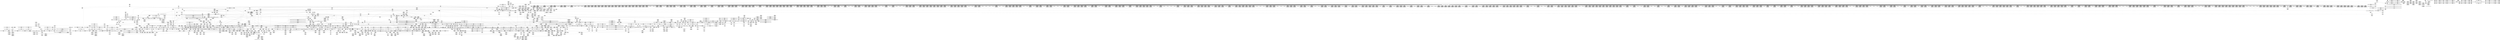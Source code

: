 digraph {
	CE0x5407160 [shape=record,shape=Mrecord,label="{CE0x5407160|__preempt_count_add:bb|*SummSink*}"]
	CE0x52fc030 [shape=record,shape=Mrecord,label="{CE0x52fc030|current_sid:tmp19|security/selinux/hooks.c,218|*SummSource*}"]
	CE0x5317070 [shape=record,shape=Mrecord,label="{CE0x5317070|i64*_getelementptr_inbounds_(_4_x_i64_,_4_x_i64_*___llvm_gcov_ctr128,_i64_0,_i64_0)|*Constant*|*SummSink*}"]
	CE0x53d61a0 [shape=record,shape=Mrecord,label="{CE0x53d61a0|GLOBAL:__rcu_read_unlock|*Constant*|*SummSource*}"]
	CE0x5371890 [shape=record,shape=Mrecord,label="{CE0x5371890|2472:_%struct.cred*,_:_CRE_6334,6335_}"]
	CE0x53d59a0 [shape=record,shape=Mrecord,label="{CE0x53d59a0|_ret_void,_!dbg_!27717|include/linux/rcupdate.h,424|*SummSink*}"]
	CE0x5367e60 [shape=record,shape=Mrecord,label="{CE0x5367e60|2472:_%struct.cred*,_:_CRE_3160,3164_|*MultipleSource*|Function::task_sid&Arg::task::|Function::selinux_task_getsid&Arg::p::|Function::current_has_perm&Arg::tsk::|security/selinux/hooks.c,208}"]
	CE0x537fd50 [shape=record,shape=Mrecord,label="{CE0x537fd50|task_sid:tmp16|security/selinux/hooks.c,208}"]
	CE0x53fee80 [shape=record,shape=Mrecord,label="{CE0x53fee80|__rcu_read_unlock:do.body|*SummSource*}"]
	CE0x5301170 [shape=record,shape=Mrecord,label="{CE0x5301170|task_sid:if.then|*SummSink*}"]
	CE0x5334550 [shape=record,shape=Mrecord,label="{CE0x5334550|rcu_read_lock:tmp3|*SummSource*}"]
	CE0x5394e40 [shape=record,shape=Mrecord,label="{CE0x5394e40|GLOBAL:rcu_read_unlock|*Constant*|*SummSink*}"]
	CE0x537c800 [shape=record,shape=Mrecord,label="{CE0x537c800|2472:_%struct.cred*,_:_CRE_10632,10640_|*MultipleSource*|Function::task_sid&Arg::task::|Function::selinux_task_getsid&Arg::p::|Function::current_has_perm&Arg::tsk::|security/selinux/hooks.c,208}"]
	CE0x53f83a0 [shape=record,shape=Mrecord,label="{CE0x53f83a0|i8*_undef|*Constant*|*SummSource*}"]
	CE0x53fc2d0 [shape=record,shape=Mrecord,label="{CE0x53fc2d0|i64*_getelementptr_inbounds_(_4_x_i64_,_4_x_i64_*___llvm_gcov_ctr135,_i64_0,_i64_1)|*Constant*|*SummSource*}"]
	CE0x5329ff0 [shape=record,shape=Mrecord,label="{CE0x5329ff0|2472:_%struct.cred*,_:_CRE_232,240_|*MultipleSource*|Function::task_sid&Arg::task::|Function::selinux_task_getsid&Arg::p::|Function::current_has_perm&Arg::tsk::|security/selinux/hooks.c,208}"]
	CE0x537c0b0 [shape=record,shape=Mrecord,label="{CE0x537c0b0|2472:_%struct.cred*,_:_CRE_10616,10624_|*MultipleSource*|Function::task_sid&Arg::task::|Function::selinux_task_getsid&Arg::p::|Function::current_has_perm&Arg::tsk::|security/selinux/hooks.c,208}"]
	CE0x5322930 [shape=record,shape=Mrecord,label="{CE0x5322930|i64*_getelementptr_inbounds_(_13_x_i64_,_13_x_i64_*___llvm_gcov_ctr126,_i64_0,_i64_1)|*Constant*|*SummSink*}"]
	CE0x5378600 [shape=record,shape=Mrecord,label="{CE0x5378600|2472:_%struct.cred*,_:_CRE_6624,6632_|*MultipleSource*|Function::task_sid&Arg::task::|Function::selinux_task_getsid&Arg::p::|Function::current_has_perm&Arg::tsk::|security/selinux/hooks.c,208}"]
	CE0x538add0 [shape=record,shape=Mrecord,label="{CE0x538add0|rcu_read_lock:if.then|*SummSink*}"]
	CE0x5358790 [shape=record,shape=Mrecord,label="{CE0x5358790|2472:_%struct.cred*,_:_CRE_2596,2598_|*MultipleSource*|Function::task_sid&Arg::task::|Function::selinux_task_getsid&Arg::p::|Function::current_has_perm&Arg::tsk::|security/selinux/hooks.c,208}"]
	CE0x5370cb0 [shape=record,shape=Mrecord,label="{CE0x5370cb0|2472:_%struct.cred*,_:_CRE_6324,6325_}"]
	CE0x52f1690 [shape=record,shape=Mrecord,label="{CE0x52f1690|current_sid:tmp1|*SummSource*}"]
	CE0x52f3e10 [shape=record,shape=Mrecord,label="{CE0x52f3e10|i64*_getelementptr_inbounds_(_11_x_i64_,_11_x_i64_*___llvm_gcov_ctr125,_i64_0,_i64_1)|*Constant*|*SummSource*}"]
	CE0x52d03a0 [shape=record,shape=Mrecord,label="{CE0x52d03a0|i8*_getelementptr_inbounds_(_45_x_i8_,_45_x_i8_*_.str12,_i32_0,_i32_0)|*Constant*|*SummSink*}"]
	CE0x5326ff0 [shape=record,shape=Mrecord,label="{CE0x5326ff0|i64*_getelementptr_inbounds_(_13_x_i64_,_13_x_i64_*___llvm_gcov_ctr126,_i64_0,_i64_1)|*Constant*}"]
	CE0x53cb950 [shape=record,shape=Mrecord,label="{CE0x53cb950|COLLAPSED:_GCMRE___llvm_gcov_ctr133_internal_global_4_x_i64_zeroinitializer:_elem_0:default:}"]
	CE0x5376be0 [shape=record,shape=Mrecord,label="{CE0x5376be0|2472:_%struct.cred*,_:_CRE_6528,6536_|*MultipleSource*|Function::task_sid&Arg::task::|Function::selinux_task_getsid&Arg::p::|Function::current_has_perm&Arg::tsk::|security/selinux/hooks.c,208}"]
	CE0x5395740 [shape=record,shape=Mrecord,label="{CE0x5395740|get_current:bb|*SummSource*}"]
	CE0x532ce00 [shape=record,shape=Mrecord,label="{CE0x532ce00|rcu_read_unlock:tmp7|include/linux/rcupdate.h,933|*SummSink*}"]
	CE0x53617e0 [shape=record,shape=Mrecord,label="{CE0x53617e0|2472:_%struct.cred*,_:_CRE_2942,2943_}"]
	CE0x5371c20 [shape=record,shape=Mrecord,label="{CE0x5371c20|2472:_%struct.cred*,_:_CRE_6337,6338_}"]
	CE0x52d3c40 [shape=record,shape=Mrecord,label="{CE0x52d3c40|current_sid:call|security/selinux/hooks.c,218}"]
	CE0x52fe8b0 [shape=record,shape=Mrecord,label="{CE0x52fe8b0|i64_4|*Constant*|*SummSink*}"]
	CE0x534fda0 [shape=record,shape=Mrecord,label="{CE0x534fda0|2472:_%struct.cred*,_:_CRE_2076,2080_|*MultipleSource*|Function::task_sid&Arg::task::|Function::selinux_task_getsid&Arg::p::|Function::current_has_perm&Arg::tsk::|security/selinux/hooks.c,208}"]
	CE0x53a4dc0 [shape=record,shape=Mrecord,label="{CE0x53a4dc0|i64*_getelementptr_inbounds_(_4_x_i64_,_4_x_i64_*___llvm_gcov_ctr134,_i64_0,_i64_3)|*Constant*|*SummSource*}"]
	CE0x5377cb0 [shape=record,shape=Mrecord,label="{CE0x5377cb0|2472:_%struct.cred*,_:_CRE_6584,6600_|*MultipleSource*|Function::task_sid&Arg::task::|Function::selinux_task_getsid&Arg::p::|Function::current_has_perm&Arg::tsk::|security/selinux/hooks.c,208}"]
	CE0x5347320 [shape=record,shape=Mrecord,label="{CE0x5347320|_call_void_lockdep_rcu_suspicious(i8*_getelementptr_inbounds_(_25_x_i8_,_25_x_i8_*_.str3,_i32_0,_i32_0),_i32_208,_i8*_getelementptr_inbounds_(_41_x_i8_,_41_x_i8_*_.str44,_i32_0,_i32_0))_#10,_!dbg_!27732|security/selinux/hooks.c,208}"]
	CE0x5411830 [shape=record,shape=Mrecord,label="{CE0x5411830|__preempt_count_add:do.end}"]
	CE0x5327fa0 [shape=record,shape=Mrecord,label="{CE0x5327fa0|task_sid:bb|*SummSink*}"]
	CE0x5421fb0 [shape=record,shape=Mrecord,label="{CE0x5421fb0|__preempt_count_sub:entry}"]
	CE0x5335d00 [shape=record,shape=Mrecord,label="{CE0x5335d00|COLLAPSED:_GCMRE___llvm_gcov_ctr131_internal_global_2_x_i64_zeroinitializer:_elem_0:default:}"]
	CE0x5340050 [shape=record,shape=Mrecord,label="{CE0x5340050|i64*_getelementptr_inbounds_(_11_x_i64_,_11_x_i64_*___llvm_gcov_ctr127,_i64_0,_i64_8)|*Constant*|*SummSink*}"]
	CE0x53c6d30 [shape=record,shape=Mrecord,label="{CE0x53c6d30|_ret_void,_!dbg_!27719|./arch/x86/include/asm/preempt.h,73|*SummSink*}"]
	CE0x5375480 [shape=record,shape=Mrecord,label="{CE0x5375480|2472:_%struct.cred*,_:_CRE_6472,6474_|*MultipleSource*|Function::task_sid&Arg::task::|Function::selinux_task_getsid&Arg::p::|Function::current_has_perm&Arg::tsk::|security/selinux/hooks.c,208}"]
	CE0x5315b90 [shape=record,shape=Mrecord,label="{CE0x5315b90|rcu_read_lock:call3|include/linux/rcupdate.h,882|*SummSource*}"]
	CE0x5422aa0 [shape=record,shape=Mrecord,label="{CE0x5422aa0|__preempt_count_sub:tmp7|./arch/x86/include/asm/preempt.h,78|*SummSource*}"]
	CE0x540cac0 [shape=record,shape=Mrecord,label="{CE0x540cac0|i64*_getelementptr_inbounds_(_4_x_i64_,_4_x_i64_*___llvm_gcov_ctr133,_i64_0,_i64_2)|*Constant*}"]
	CE0x5371760 [shape=record,shape=Mrecord,label="{CE0x5371760|2472:_%struct.cred*,_:_CRE_6333,6334_}"]
	CE0x5380c20 [shape=record,shape=Mrecord,label="{CE0x5380c20|task_sid:tmp22|security/selinux/hooks.c,208|*SummSource*}"]
	CE0x53c4bf0 [shape=record,shape=Mrecord,label="{CE0x53c4bf0|i64*_getelementptr_inbounds_(_4_x_i64_,_4_x_i64_*___llvm_gcov_ctr130,_i64_0,_i64_1)|*Constant*}"]
	CE0x52c9710 [shape=record,shape=Mrecord,label="{CE0x52c9710|__rcu_read_lock:tmp}"]
	CE0x53261a0 [shape=record,shape=Mrecord,label="{CE0x53261a0|2472:_%struct.cred*,_:_CRE_424,428_|*MultipleSource*|Function::task_sid&Arg::task::|Function::selinux_task_getsid&Arg::p::|Function::current_has_perm&Arg::tsk::|security/selinux/hooks.c,208}"]
	CE0x53fe0d0 [shape=record,shape=Mrecord,label="{CE0x53fe0d0|i64*_getelementptr_inbounds_(_4_x_i64_,_4_x_i64_*___llvm_gcov_ctr129,_i64_0,_i64_1)|*Constant*}"]
	CE0x5305680 [shape=record,shape=Mrecord,label="{CE0x5305680|i8_1|*Constant*|*SummSource*}"]
	CE0x5370b80 [shape=record,shape=Mrecord,label="{CE0x5370b80|2472:_%struct.cred*,_:_CRE_6323,6324_}"]
	CE0x52e5f70 [shape=record,shape=Mrecord,label="{CE0x52e5f70|_ret_%struct.task_struct*_%tmp4,_!dbg_!27714|./arch/x86/include/asm/current.h,14|*SummSource*}"]
	CE0x53b40e0 [shape=record,shape=Mrecord,label="{CE0x53b40e0|__preempt_count_add:tmp4|./arch/x86/include/asm/preempt.h,72|*SummSink*}"]
	CE0x53a5040 [shape=record,shape=Mrecord,label="{CE0x53a5040|_call_void_lock_acquire(%struct.lockdep_map*_%map,_i32_0,_i32_0,_i32_2,_i32_0,_%struct.lockdep_map*_null,_i64_ptrtoint_(i8*_blockaddress(_rcu_lock_acquire,_%__here)_to_i64))_#10,_!dbg_!27716|include/linux/rcupdate.h,418}"]
	CE0x543c7d0 [shape=record,shape=Mrecord,label="{CE0x543c7d0|__preempt_count_sub:tmp7|./arch/x86/include/asm/preempt.h,78}"]
	CE0x52c8c50 [shape=record,shape=Mrecord,label="{CE0x52c8c50|current_sid:sid|security/selinux/hooks.c,220|*SummSink*}"]
	CE0x53bf6e0 [shape=record,shape=Mrecord,label="{CE0x53bf6e0|i64*_getelementptr_inbounds_(_2_x_i64_,_2_x_i64_*___llvm_gcov_ctr131,_i64_0,_i64_0)|*Constant*}"]
	CE0x5384110 [shape=record,shape=Mrecord,label="{CE0x5384110|task_sid:tmp21|security/selinux/hooks.c,208|*SummSink*}"]
	CE0x536cac0 [shape=record,shape=Mrecord,label="{CE0x536cac0|2472:_%struct.cred*,_:_CRE_6208,6216_|*MultipleSource*|Function::task_sid&Arg::task::|Function::selinux_task_getsid&Arg::p::|Function::current_has_perm&Arg::tsk::|security/selinux/hooks.c,208}"]
	CE0x52fcfe0 [shape=record,shape=Mrecord,label="{CE0x52fcfe0|current_sid:do.end}"]
	CE0x537ca70 [shape=record,shape=Mrecord,label="{CE0x537ca70|task_sid:tmp4|*LoadInst*|security/selinux/hooks.c,208}"]
	CE0x53a50b0 [shape=record,shape=Mrecord,label="{CE0x53a50b0|_call_void_lock_acquire(%struct.lockdep_map*_%map,_i32_0,_i32_0,_i32_2,_i32_0,_%struct.lockdep_map*_null,_i64_ptrtoint_(i8*_blockaddress(_rcu_lock_acquire,_%__here)_to_i64))_#10,_!dbg_!27716|include/linux/rcupdate.h,418|*SummSource*}"]
	CE0x5359a90 [shape=record,shape=Mrecord,label="{CE0x5359a90|2472:_%struct.cred*,_:_CRE_2672,2680_|*MultipleSource*|Function::task_sid&Arg::task::|Function::selinux_task_getsid&Arg::p::|Function::current_has_perm&Arg::tsk::|security/selinux/hooks.c,208}"]
	CE0x53770a0 [shape=record,shape=Mrecord,label="{CE0x53770a0|2472:_%struct.cred*,_:_CRE_6544,6552_|*MultipleSource*|Function::task_sid&Arg::task::|Function::selinux_task_getsid&Arg::p::|Function::current_has_perm&Arg::tsk::|security/selinux/hooks.c,208}"]
	CE0x53572a0 [shape=record,shape=Mrecord,label="{CE0x53572a0|2472:_%struct.cred*,_:_CRE_2531,2532_}"]
	CE0x52d9410 [shape=record,shape=Mrecord,label="{CE0x52d9410|i64*_getelementptr_inbounds_(_11_x_i64_,_11_x_i64_*___llvm_gcov_ctr125,_i64_0,_i64_10)|*Constant*|*SummSink*}"]
	CE0x53b3f10 [shape=record,shape=Mrecord,label="{CE0x53b3f10|rcu_read_unlock:tobool1|include/linux/rcupdate.h,933}"]
	CE0x53c51d0 [shape=record,shape=Mrecord,label="{CE0x53c51d0|rcu_read_unlock:tobool|include/linux/rcupdate.h,933|*SummSink*}"]
	CE0x53180d0 [shape=record,shape=Mrecord,label="{CE0x53180d0|i64*_getelementptr_inbounds_(_2_x_i64_,_2_x_i64_*___llvm_gcov_ctr131,_i64_0,_i64_1)|*Constant*|*SummSink*}"]
	CE0x53637f0 [shape=record,shape=Mrecord,label="{CE0x53637f0|2472:_%struct.cred*,_:_CRE_2969,2970_}"]
	CE0x5422480 [shape=record,shape=Mrecord,label="{CE0x5422480|__preempt_count_sub:val|Function::__preempt_count_sub&Arg::val::}"]
	CE0x52d6930 [shape=record,shape=Mrecord,label="{CE0x52d6930|2472:_%struct.cred*,_:_CRE_698,699_}"]
	CE0x53d12b0 [shape=record,shape=Mrecord,label="{CE0x53d12b0|i8*_getelementptr_inbounds_(_44_x_i8_,_44_x_i8_*_.str47,_i32_0,_i32_0)|*Constant*|*SummSource*}"]
	CE0x53c1ef0 [shape=record,shape=Mrecord,label="{CE0x53c1ef0|rcu_read_lock:tobool1|include/linux/rcupdate.h,882|*SummSink*}"]
	CE0x53497e0 [shape=record,shape=Mrecord,label="{CE0x53497e0|2472:_%struct.cred*,_:_CRE_728,732_|*MultipleSource*|Function::task_sid&Arg::task::|Function::selinux_task_getsid&Arg::p::|Function::current_has_perm&Arg::tsk::|security/selinux/hooks.c,208}"]
	CE0x5336ab0 [shape=record,shape=Mrecord,label="{CE0x5336ab0|rcu_read_lock:tmp11|include/linux/rcupdate.h,882}"]
	CE0x5381bc0 [shape=record,shape=Mrecord,label="{CE0x5381bc0|i64*_getelementptr_inbounds_(_13_x_i64_,_13_x_i64_*___llvm_gcov_ctr126,_i64_0,_i64_11)|*Constant*|*SummSource*}"]
	CE0x53b5150 [shape=record,shape=Mrecord,label="{CE0x53b5150|_call_void___preempt_count_add(i32_1)_#10,_!dbg_!27711|include/linux/rcupdate.h,239}"]
	CE0x5364cb0 [shape=record,shape=Mrecord,label="{CE0x5364cb0|2472:_%struct.cred*,_:_CRE_3024,3032_|*MultipleSource*|Function::task_sid&Arg::task::|Function::selinux_task_getsid&Arg::p::|Function::current_has_perm&Arg::tsk::|security/selinux/hooks.c,208}"]
	CE0x6666910 [shape=record,shape=Mrecord,label="{CE0x6666910|i64_1|*Constant*|*SummSink*}"]
	CE0x53b1470 [shape=record,shape=Mrecord,label="{CE0x53b1470|rcu_read_unlock:tmp16|include/linux/rcupdate.h,933}"]
	CE0x5427650 [shape=record,shape=Mrecord,label="{CE0x5427650|GLOBAL:__preempt_count|Global_var:__preempt_count|*SummSource*}"]
	CE0x52e0e70 [shape=record,shape=Mrecord,label="{CE0x52e0e70|avc_has_perm:entry|*SummSink*}"]
	CE0x535f1e0 [shape=record,shape=Mrecord,label="{CE0x535f1e0|2472:_%struct.cred*,_:_CRE_2910,2911_}"]
	CE0x532a240 [shape=record,shape=Mrecord,label="{CE0x532a240|2472:_%struct.cred*,_:_CRE_240,248_|*MultipleSource*|Function::task_sid&Arg::task::|Function::selinux_task_getsid&Arg::p::|Function::current_has_perm&Arg::tsk::|security/selinux/hooks.c,208}"]
	CE0x53783a0 [shape=record,shape=Mrecord,label="{CE0x53783a0|2472:_%struct.cred*,_:_CRE_6616,6624_|*MultipleSource*|Function::task_sid&Arg::task::|Function::selinux_task_getsid&Arg::p::|Function::current_has_perm&Arg::tsk::|security/selinux/hooks.c,208}"]
	CE0x52e6ab0 [shape=record,shape=Mrecord,label="{CE0x52e6ab0|current_sid:cred|security/selinux/hooks.c,218|*SummSink*}"]
	CE0x54084f0 [shape=record,shape=Mrecord,label="{CE0x54084f0|i64*_getelementptr_inbounds_(_4_x_i64_,_4_x_i64_*___llvm_gcov_ctr133,_i64_0,_i64_2)|*Constant*|*SummSink*}"]
	CE0x5374610 [shape=record,shape=Mrecord,label="{CE0x5374610|2472:_%struct.cred*,_:_CRE_6424,6432_|*MultipleSource*|Function::task_sid&Arg::task::|Function::selinux_task_getsid&Arg::p::|Function::current_has_perm&Arg::tsk::|security/selinux/hooks.c,208}"]
	CE0x53b4ed0 [shape=record,shape=Mrecord,label="{CE0x53b4ed0|rcu_lock_acquire:tmp2|*SummSink*}"]
	CE0x53282d0 [shape=record,shape=Mrecord,label="{CE0x53282d0|_call_void_mcount()_#3|*SummSink*}"]
	CE0x52e5ee0 [shape=record,shape=Mrecord,label="{CE0x52e5ee0|get_current:entry|*SummSink*}"]
	CE0x53d53f0 [shape=record,shape=Mrecord,label="{CE0x53d53f0|rcu_lock_release:map|Function::rcu_lock_release&Arg::map::|*SummSink*}"]
	CE0x5373cc0 [shape=record,shape=Mrecord,label="{CE0x5373cc0|2472:_%struct.cred*,_:_CRE_6384,6392_|*MultipleSource*|Function::task_sid&Arg::task::|Function::selinux_task_getsid&Arg::p::|Function::current_has_perm&Arg::tsk::|security/selinux/hooks.c,208}"]
	CE0x52c93b0 [shape=record,shape=Mrecord,label="{CE0x52c93b0|i64_1|*Constant*}"]
	CE0x5399b30 [shape=record,shape=Mrecord,label="{CE0x5399b30|i64*_getelementptr_inbounds_(_4_x_i64_,_4_x_i64_*___llvm_gcov_ctr133,_i64_0,_i64_1)|*Constant*}"]
	CE0x5349a40 [shape=record,shape=Mrecord,label="{CE0x5349a40|2472:_%struct.cred*,_:_CRE_736,744_|*MultipleSource*|Function::task_sid&Arg::task::|Function::selinux_task_getsid&Arg::p::|Function::current_has_perm&Arg::tsk::|security/selinux/hooks.c,208}"]
	CE0x534f1c0 [shape=record,shape=Mrecord,label="{CE0x534f1c0|2472:_%struct.cred*,_:_CRE_2048,2052_|*MultipleSource*|Function::task_sid&Arg::task::|Function::selinux_task_getsid&Arg::p::|Function::current_has_perm&Arg::tsk::|security/selinux/hooks.c,208}"]
	CE0x52d9bf0 [shape=record,shape=Mrecord,label="{CE0x52d9bf0|i64*_getelementptr_inbounds_(_2_x_i64_,_2_x_i64_*___llvm_gcov_ctr136,_i64_0,_i64_0)|*Constant*|*SummSource*}"]
	CE0x536a490 [shape=record,shape=Mrecord,label="{CE0x536a490|2472:_%struct.cred*,_:_CRE_5960,5968_|*MultipleSource*|Function::task_sid&Arg::task::|Function::selinux_task_getsid&Arg::p::|Function::current_has_perm&Arg::tsk::|security/selinux/hooks.c,208}"]
	CE0x5399860 [shape=record,shape=Mrecord,label="{CE0x5399860|rcu_lock_release:tmp1}"]
	CE0x5350260 [shape=record,shape=Mrecord,label="{CE0x5350260|2472:_%struct.cred*,_:_CRE_2088,2096_|*MultipleSource*|Function::task_sid&Arg::task::|Function::selinux_task_getsid&Arg::p::|Function::current_has_perm&Arg::tsk::|security/selinux/hooks.c,208}"]
	CE0x53896e0 [shape=record,shape=Mrecord,label="{CE0x53896e0|rcu_read_lock:tmp13|include/linux/rcupdate.h,882|*SummSource*}"]
	CE0x52ee580 [shape=record,shape=Mrecord,label="{CE0x52ee580|current_sid:entry|*SummSource*}"]
	CE0x5392270 [shape=record,shape=Mrecord,label="{CE0x5392270|task_sid:tmp27|security/selinux/hooks.c,208}"]
	CE0x53c06c0 [shape=record,shape=Mrecord,label="{CE0x53c06c0|rcu_read_unlock:if.end}"]
	CE0x53c2c70 [shape=record,shape=Mrecord,label="{CE0x53c2c70|rcu_lock_acquire:tmp|*SummSource*}"]
	CE0x52f27f0 [shape=record,shape=Mrecord,label="{CE0x52f27f0|current_has_perm:tmp2|*SummSource*}"]
	CE0x53b26e0 [shape=record,shape=Mrecord,label="{CE0x53b26e0|rcu_read_unlock:do.body}"]
	CE0x53f8410 [shape=record,shape=Mrecord,label="{CE0x53f8410|i8*_undef|*Constant*|*SummSink*}"]
	CE0x5394220 [shape=record,shape=Mrecord,label="{CE0x5394220|_ret_i32_%tmp6,_!dbg_!27716|security/selinux/hooks.c,197|*SummSource*}"]
	CE0x5365660 [shape=record,shape=Mrecord,label="{CE0x5365660|2472:_%struct.cred*,_:_CRE_3056,3064_|*MultipleSource*|Function::task_sid&Arg::task::|Function::selinux_task_getsid&Arg::p::|Function::current_has_perm&Arg::tsk::|security/selinux/hooks.c,208}"]
	CE0x53bff10 [shape=record,shape=Mrecord,label="{CE0x53bff10|cred_sid:sid|security/selinux/hooks.c,197|*SummSink*}"]
	CE0x5372930 [shape=record,shape=Mrecord,label="{CE0x5372930|2472:_%struct.cred*,_:_CRE_6348,6349_}"]
	CE0x52cc6e0 [shape=record,shape=Mrecord,label="{CE0x52cc6e0|current_has_perm:tsk|Function::current_has_perm&Arg::tsk::}"]
	CE0x52ee610 [shape=record,shape=Mrecord,label="{CE0x52ee610|current_sid:entry|*SummSink*}"]
	CE0x5394fd0 [shape=record,shape=Mrecord,label="{CE0x5394fd0|rcu_read_unlock:entry|*SummSink*}"]
	CE0x5315880 [shape=record,shape=Mrecord,label="{CE0x5315880|rcu_read_lock:call3|include/linux/rcupdate.h,882}"]
	CE0x53d3820 [shape=record,shape=Mrecord,label="{CE0x53d3820|i64*_getelementptr_inbounds_(_11_x_i64_,_11_x_i64_*___llvm_gcov_ctr132,_i64_0,_i64_10)|*Constant*|*SummSink*}"]
	CE0x53d3320 [shape=record,shape=Mrecord,label="{CE0x53d3320|i64*_getelementptr_inbounds_(_11_x_i64_,_11_x_i64_*___llvm_gcov_ctr132,_i64_0,_i64_10)|*Constant*}"]
	CE0x5330560 [shape=record,shape=Mrecord,label="{CE0x5330560|i64*_getelementptr_inbounds_(_2_x_i64_,_2_x_i64_*___llvm_gcov_ctr98,_i64_0,_i64_1)|*Constant*|*SummSink*}"]
	CE0x5373640 [shape=record,shape=Mrecord,label="{CE0x5373640|2472:_%struct.cred*,_:_CRE_6359,6360_}"]
	CE0x52fd370 [shape=record,shape=Mrecord,label="{CE0x52fd370|i64*_getelementptr_inbounds_(_13_x_i64_,_13_x_i64_*___llvm_gcov_ctr126,_i64_0,_i64_0)|*Constant*}"]
	CE0x52d43b0 [shape=record,shape=Mrecord,label="{CE0x52d43b0|_call_void_mcount()_#3}"]
	CE0x5302b10 [shape=record,shape=Mrecord,label="{CE0x5302b10|i1_true|*Constant*}"]
	CE0x53c2870 [shape=record,shape=Mrecord,label="{CE0x53c2870|rcu_read_unlock:tmp}"]
	CE0x5370330 [shape=record,shape=Mrecord,label="{CE0x5370330|2472:_%struct.cred*,_:_CRE_6316,6317_}"]
	CE0x533a360 [shape=record,shape=Mrecord,label="{CE0x533a360|task_sid:if.then}"]
	CE0x5332060 [shape=record,shape=Mrecord,label="{CE0x5332060|rcu_read_lock:do.end|*SummSource*}"]
	CE0x535e8f0 [shape=record,shape=Mrecord,label="{CE0x535e8f0|2472:_%struct.cred*,_:_CRE_2904,2905_}"]
	CE0x53a4a60 [shape=record,shape=Mrecord,label="{CE0x53a4a60|_ret_void,_!dbg_!27720|./arch/x86/include/asm/preempt.h,78|*SummSink*}"]
	CE0x52efcf0 [shape=record,shape=Mrecord,label="{CE0x52efcf0|current_sid:tmp4|security/selinux/hooks.c,218}"]
	CE0x5302ed0 [shape=record,shape=Mrecord,label="{CE0x5302ed0|2472:_%struct.cred*,_:_CRE_216,224_|*MultipleSource*|Function::task_sid&Arg::task::|Function::selinux_task_getsid&Arg::p::|Function::current_has_perm&Arg::tsk::|security/selinux/hooks.c,208}"]
	CE0x5304ce0 [shape=record,shape=Mrecord,label="{CE0x5304ce0|current_sid:tmp15|security/selinux/hooks.c,218|*SummSink*}"]
	CE0x54221b0 [shape=record,shape=Mrecord,label="{CE0x54221b0|__preempt_count_sub:entry|*SummSink*}"]
	CE0x52fda20 [shape=record,shape=Mrecord,label="{CE0x52fda20|i64_3|*Constant*|*SummSource*}"]
	CE0x540b310 [shape=record,shape=Mrecord,label="{CE0x540b310|__rcu_read_lock:tmp4|include/linux/rcupdate.h,239|*SummSource*}"]
	CE0x53fb420 [shape=record,shape=Mrecord,label="{CE0x53fb420|rcu_lock_acquire:indirectgoto|*SummSource*}"]
	CE0x536c140 [shape=record,shape=Mrecord,label="{CE0x536c140|2472:_%struct.cred*,_:_CRE_6184,6192_|*MultipleSource*|Function::task_sid&Arg::task::|Function::selinux_task_getsid&Arg::p::|Function::current_has_perm&Arg::tsk::|security/selinux/hooks.c,208}"]
	CE0x52d02a0 [shape=record,shape=Mrecord,label="{CE0x52d02a0|i8*_getelementptr_inbounds_(_45_x_i8_,_45_x_i8_*_.str12,_i32_0,_i32_0)|*Constant*|*SummSource*}"]
	CE0x53b7240 [shape=record,shape=Mrecord,label="{CE0x53b7240|__rcu_read_lock:tmp2|*SummSink*}"]
	CE0x5359370 [shape=record,shape=Mrecord,label="{CE0x5359370|2472:_%struct.cred*,_:_CRE_2648,2656_|*MultipleSource*|Function::task_sid&Arg::task::|Function::selinux_task_getsid&Arg::p::|Function::current_has_perm&Arg::tsk::|security/selinux/hooks.c,208}"]
	CE0x5396360 [shape=record,shape=Mrecord,label="{CE0x5396360|task_sid:call|security/selinux/hooks.c,208|*SummSink*}"]
	CE0x6533c40 [shape=record,shape=Mrecord,label="{CE0x6533c40|GLOBAL:current_has_perm|*Constant*|*SummSink*}"]
	CE0x52cfd50 [shape=record,shape=Mrecord,label="{CE0x52cfd50|i8*_getelementptr_inbounds_(_45_x_i8_,_45_x_i8_*_.str12,_i32_0,_i32_0)|*Constant*}"]
	CE0x53b7430 [shape=record,shape=Mrecord,label="{CE0x53b7430|__rcu_read_lock:tmp3}"]
	CE0x53944b0 [shape=record,shape=Mrecord,label="{CE0x53944b0|_call_void_rcu_read_unlock()_#10,_!dbg_!27748|security/selinux/hooks.c,209|*SummSink*}"]
	CE0x532f430 [shape=record,shape=Mrecord,label="{CE0x532f430|rcu_read_lock:tmp7|include/linux/rcupdate.h,882|*SummSink*}"]
	CE0x52d2b30 [shape=record,shape=Mrecord,label="{CE0x52d2b30|%struct.common_audit_data*_null|*Constant*|*SummSource*}"]
	CE0x53c38a0 [shape=record,shape=Mrecord,label="{CE0x53c38a0|rcu_read_unlock:tmp10|include/linux/rcupdate.h,933|*SummSource*}"]
	CE0x54497b0 [shape=record,shape=Mrecord,label="{CE0x54497b0|__preempt_count_sub:tmp2}"]
	CE0x53a5d00 [shape=record,shape=Mrecord,label="{CE0x53a5d00|__rcu_read_lock:bb}"]
	CE0x534dc90 [shape=record,shape=Mrecord,label="{CE0x534dc90|2472:_%struct.cred*,_:_CRE_1976,1977_|*MultipleSource*|Function::task_sid&Arg::task::|Function::selinux_task_getsid&Arg::p::|Function::current_has_perm&Arg::tsk::|security/selinux/hooks.c,208}"]
	CE0x53c8f30 [shape=record,shape=Mrecord,label="{CE0x53c8f30|rcu_read_unlock:tmp11|include/linux/rcupdate.h,933|*SummSource*}"]
	CE0x53a3eb0 [shape=record,shape=Mrecord,label="{CE0x53a3eb0|i64*_getelementptr_inbounds_(_4_x_i64_,_4_x_i64_*___llvm_gcov_ctr134,_i64_0,_i64_0)|*Constant*|*SummSink*}"]
	CE0x52f7d70 [shape=record,shape=Mrecord,label="{CE0x52f7d70|i64_4|*Constant*}"]
	CE0x53be450 [shape=record,shape=Mrecord,label="{CE0x53be450|rcu_read_lock:tmp21|include/linux/rcupdate.h,884|*SummSource*}"]
	CE0x532f100 [shape=record,shape=Mrecord,label="{CE0x532f100|rcu_read_lock:tmp7|include/linux/rcupdate.h,882}"]
	CE0x53461c0 [shape=record,shape=Mrecord,label="{CE0x53461c0|2472:_%struct.cred*,_:_CRE_672,680_|*MultipleSource*|Function::task_sid&Arg::task::|Function::selinux_task_getsid&Arg::p::|Function::current_has_perm&Arg::tsk::|security/selinux/hooks.c,208}"]
	CE0x70d3900 [shape=record,shape=Mrecord,label="{CE0x70d3900|current_has_perm:entry}"]
	CE0x4c18690 [shape=record,shape=Mrecord,label="{CE0x4c18690|current_has_perm:perms|Function::current_has_perm&Arg::perms::|*SummSink*}"]
	CE0x52fb3b0 [shape=record,shape=Mrecord,label="{CE0x52fb3b0|rcu_lock_acquire:entry|*SummSource*}"]
	CE0x532d3e0 [shape=record,shape=Mrecord,label="{CE0x532d3e0|rcu_lock_acquire:tmp3|*SummSink*}"]
	CE0x5345d00 [shape=record,shape=Mrecord,label="{CE0x5345d00|2472:_%struct.cred*,_:_CRE_656,660_|*MultipleSource*|Function::task_sid&Arg::task::|Function::selinux_task_getsid&Arg::p::|Function::current_has_perm&Arg::tsk::|security/selinux/hooks.c,208}"]
	CE0x533c900 [shape=record,shape=Mrecord,label="{CE0x533c900|rcu_read_lock:tobool|include/linux/rcupdate.h,882|*SummSink*}"]
	CE0x53ffeb0 [shape=record,shape=Mrecord,label="{CE0x53ffeb0|i64*_getelementptr_inbounds_(_4_x_i64_,_4_x_i64_*___llvm_gcov_ctr129,_i64_0,_i64_2)|*Constant*}"]
	CE0x52fe7e0 [shape=record,shape=Mrecord,label="{CE0x52fe7e0|i64_4|*Constant*|*SummSource*}"]
	CE0x5363330 [shape=record,shape=Mrecord,label="{CE0x5363330|2472:_%struct.cred*,_:_CRE_2965,2966_}"]
	CE0x53536a0 [shape=record,shape=Mrecord,label="{CE0x53536a0|2472:_%struct.cred*,_:_CRE_2328,2336_|*MultipleSource*|Function::task_sid&Arg::task::|Function::selinux_task_getsid&Arg::p::|Function::current_has_perm&Arg::tsk::|security/selinux/hooks.c,208}"]
	CE0x53d4f90 [shape=record,shape=Mrecord,label="{CE0x53d4f90|rcu_lock_release:entry|*SummSource*}"]
	CE0x52d9480 [shape=record,shape=Mrecord,label="{CE0x52d9480|current_sid:tmp19|security/selinux/hooks.c,218|*SummSink*}"]
	CE0x533a4d0 [shape=record,shape=Mrecord,label="{CE0x533a4d0|task_sid:if.then|*SummSource*}"]
	CE0x53be7c0 [shape=record,shape=Mrecord,label="{CE0x53be7c0|rcu_read_lock:tmp21|include/linux/rcupdate.h,884|*SummSink*}"]
	CE0x52da730 [shape=record,shape=Mrecord,label="{CE0x52da730|selinux_task_getsid:tmp3|*SummSink*}"]
	CE0x53048e0 [shape=record,shape=Mrecord,label="{CE0x53048e0|get_current:tmp1|*SummSource*}"]
	CE0x52e1f30 [shape=record,shape=Mrecord,label="{CE0x52e1f30|avc_has_perm:tclass|Function::avc_has_perm&Arg::tclass::}"]
	CE0x53b3fa0 [shape=record,shape=Mrecord,label="{CE0x53b3fa0|rcu_read_unlock:tobool1|include/linux/rcupdate.h,933|*SummSource*}"]
	CE0x53cc940 [shape=record,shape=Mrecord,label="{CE0x53cc940|i64*_getelementptr_inbounds_(_4_x_i64_,_4_x_i64_*___llvm_gcov_ctr130,_i64_0,_i64_2)|*Constant*|*SummSource*}"]
	CE0x5335b90 [shape=record,shape=Mrecord,label="{CE0x5335b90|2472:_%struct.cred*,_:_CRE_92,96_|*MultipleSource*|Function::task_sid&Arg::task::|Function::selinux_task_getsid&Arg::p::|Function::current_has_perm&Arg::tsk::|security/selinux/hooks.c,208}"]
	CE0x52d69d0 [shape=record,shape=Mrecord,label="{CE0x52d69d0|2472:_%struct.cred*,_:_CRE_699,700_}"]
	CE0x5400290 [shape=record,shape=Mrecord,label="{CE0x5400290|__preempt_count_sub:tmp3|*SummSink*}"]
	CE0x52ed610 [shape=record,shape=Mrecord,label="{CE0x52ed610|current_sid:tmp6|security/selinux/hooks.c,218}"]
	CE0x5322f80 [shape=record,shape=Mrecord,label="{CE0x5322f80|i64*_getelementptr_inbounds_(_11_x_i64_,_11_x_i64_*___llvm_gcov_ctr127,_i64_0,_i64_1)|*Constant*|*SummSink*}"]
	CE0x540c2d0 [shape=record,shape=Mrecord,label="{CE0x540c2d0|i64*_getelementptr_inbounds_(_4_x_i64_,_4_x_i64_*___llvm_gcov_ctr133,_i64_0,_i64_1)|*Constant*|*SummSink*}"]
	CE0x52d30b0 [shape=record,shape=Mrecord,label="{CE0x52d30b0|avc_has_perm:auditdata|Function::avc_has_perm&Arg::auditdata::|*SummSource*}"]
	CE0x5400d60 [shape=record,shape=Mrecord,label="{CE0x5400d60|__preempt_count_add:do.body|*SummSink*}"]
	CE0x535c2f0 [shape=record,shape=Mrecord,label="{CE0x535c2f0|2472:_%struct.cred*,_:_CRE_2792,2800_|*MultipleSource*|Function::task_sid&Arg::task::|Function::selinux_task_getsid&Arg::p::|Function::current_has_perm&Arg::tsk::|security/selinux/hooks.c,208}"]
	CE0x53b6da0 [shape=record,shape=Mrecord,label="{CE0x53b6da0|__preempt_count_add:tmp5|./arch/x86/include/asm/preempt.h,72}"]
	CE0x5322c50 [shape=record,shape=Mrecord,label="{CE0x5322c50|task_sid:tmp2|*SummSink*}"]
	CE0x535d160 [shape=record,shape=Mrecord,label="{CE0x535d160|2472:_%struct.cred*,_:_CRE_2840,2848_|*MultipleSource*|Function::task_sid&Arg::task::|Function::selinux_task_getsid&Arg::p::|Function::current_has_perm&Arg::tsk::|security/selinux/hooks.c,208}"]
	CE0x5332a10 [shape=record,shape=Mrecord,label="{CE0x5332a10|_call_void_mcount()_#3}"]
	CE0x5408040 [shape=record,shape=Mrecord,label="{CE0x5408040|_call_void_mcount()_#3|*SummSink*}"]
	CE0x5426d50 [shape=record,shape=Mrecord,label="{CE0x5426d50|_call_void_mcount()_#3|*SummSink*}"]
	CE0x53d3490 [shape=record,shape=Mrecord,label="{CE0x53d3490|rcu_read_unlock:tmp21|include/linux/rcupdate.h,935|*SummSource*}"]
	CE0x53894a0 [shape=record,shape=Mrecord,label="{CE0x53894a0|rcu_read_lock:tmp13|include/linux/rcupdate.h,882}"]
	CE0x53563c0 [shape=record,shape=Mrecord,label="{CE0x53563c0|2472:_%struct.cred*,_:_CRE_2520,2521_}"]
	CE0x53333d0 [shape=record,shape=Mrecord,label="{CE0x53333d0|cred_sid:tmp1|*SummSource*}"]
	CE0x53c9c20 [shape=record,shape=Mrecord,label="{CE0x53c9c20|rcu_read_unlock:call3|include/linux/rcupdate.h,933|*SummSource*}"]
	CE0x53bfe80 [shape=record,shape=Mrecord,label="{CE0x53bfe80|cred_sid:sid|security/selinux/hooks.c,197}"]
	CE0x52f57b0 [shape=record,shape=Mrecord,label="{CE0x52f57b0|current_sid:call4|security/selinux/hooks.c,218|*SummSink*}"]
	CE0x540eb70 [shape=record,shape=Mrecord,label="{CE0x540eb70|__preempt_count_sub:tmp4|./arch/x86/include/asm/preempt.h,77|*SummSource*}"]
	CE0x53952e0 [shape=record,shape=Mrecord,label="{CE0x53952e0|_ret_void,_!dbg_!27735|include/linux/rcupdate.h,938}"]
	CE0x532c320 [shape=record,shape=Mrecord,label="{CE0x532c320|i64_2|*Constant*}"]
	CE0x52df220 [shape=record,shape=Mrecord,label="{CE0x52df220|_ret_i32_%call,_!dbg_!27713|security/selinux/hooks.c,3584}"]
	CE0x53d5b50 [shape=record,shape=Mrecord,label="{CE0x53d5b50|_call_void___rcu_read_unlock()_#10,_!dbg_!27734|include/linux/rcupdate.h,937|*SummSource*}"]
	CE0x540c960 [shape=record,shape=Mrecord,label="{CE0x540c960|_call_void_asm_addl_$1,_%gs:$0_,_*m,ri,*m,_dirflag_,_fpsr_,_flags_(i32*___preempt_count,_i32_%val,_i32*___preempt_count)_#3,_!dbg_!27714,_!srcloc_!27717|./arch/x86/include/asm/preempt.h,72|*SummSource*}"]
	CE0x53255a0 [shape=record,shape=Mrecord,label="{CE0x53255a0|rcu_read_lock:tmp2|*SummSink*}"]
	CE0x53c6450 [shape=record,shape=Mrecord,label="{CE0x53c6450|rcu_lock_release:tmp|*SummSink*}"]
	CE0x52db1a0 [shape=record,shape=Mrecord,label="{CE0x52db1a0|selinux_task_getsid:tmp2|*SummSink*}"]
	CE0x52cf750 [shape=record,shape=Mrecord,label="{CE0x52cf750|__rcu_read_lock:entry|*SummSource*}"]
	CE0x5351590 [shape=record,shape=Mrecord,label="{CE0x5351590|2472:_%struct.cred*,_:_CRE_2152,2160_|*MultipleSource*|Function::task_sid&Arg::task::|Function::selinux_task_getsid&Arg::p::|Function::current_has_perm&Arg::tsk::|security/selinux/hooks.c,208}"]
	CE0x5335970 [shape=record,shape=Mrecord,label="{CE0x5335970|2472:_%struct.cred*,_:_CRE_88,92_|*MultipleSource*|Function::task_sid&Arg::task::|Function::selinux_task_getsid&Arg::p::|Function::current_has_perm&Arg::tsk::|security/selinux/hooks.c,208}"]
	CE0x5386130 [shape=record,shape=Mrecord,label="{CE0x5386130|rcu_read_lock:tmp8|include/linux/rcupdate.h,882|*SummSource*}"]
	CE0x5356b10 [shape=record,shape=Mrecord,label="{CE0x5356b10|2472:_%struct.cred*,_:_CRE_2524,2525_}"]
	CE0x5314f90 [shape=record,shape=Mrecord,label="{CE0x5314f90|i32_1|*Constant*|*SummSink*}"]
	CE0x5408750 [shape=record,shape=Mrecord,label="{CE0x5408750|rcu_lock_release:tmp4|include/linux/rcupdate.h,423|*SummSource*}"]
	CE0x53820c0 [shape=record,shape=Mrecord,label="{CE0x53820c0|task_sid:tmp25|security/selinux/hooks.c,208|*SummSource*}"]
	CE0x53b24f0 [shape=record,shape=Mrecord,label="{CE0x53b24f0|rcu_lock_acquire:bb|*SummSource*}"]
	CE0x53d3c20 [shape=record,shape=Mrecord,label="{CE0x53d3c20|rcu_read_unlock:tmp22|include/linux/rcupdate.h,935|*SummSource*}"]
	CE0x53a2880 [shape=record,shape=Mrecord,label="{CE0x53a2880|_call_void_mcount()_#3|*SummSource*}"]
	CE0x54146d0 [shape=record,shape=Mrecord,label="{CE0x54146d0|i64*_getelementptr_inbounds_(_4_x_i64_,_4_x_i64_*___llvm_gcov_ctr135,_i64_0,_i64_1)|*Constant*|*SummSink*}"]
	CE0x5318a20 [shape=record,shape=Mrecord,label="{CE0x5318a20|i32_218|*Constant*}"]
	CE0x52ed190 [shape=record,shape=Mrecord,label="{CE0x52ed190|current_sid:tmp6|security/selinux/hooks.c,218|*SummSource*}"]
	CE0x5326bd0 [shape=record,shape=Mrecord,label="{CE0x5326bd0|_call_void_mcount()_#3|*SummSource*}"]
	CE0x533ea90 [shape=record,shape=Mrecord,label="{CE0x533ea90|2472:_%struct.cred*,_:_CRE_312,320_|*MultipleSource*|Function::task_sid&Arg::task::|Function::selinux_task_getsid&Arg::p::|Function::current_has_perm&Arg::tsk::|security/selinux/hooks.c,208}"]
	CE0x52fda90 [shape=record,shape=Mrecord,label="{CE0x52fda90|i64_3|*Constant*|*SummSink*}"]
	CE0x5303810 [shape=record,shape=Mrecord,label="{CE0x5303810|GLOBAL:__rcu_read_lock|*Constant*|*SummSource*}"]
	CE0x53d1ae0 [shape=record,shape=Mrecord,label="{CE0x53d1ae0|__preempt_count_add:val|Function::__preempt_count_add&Arg::val::|*SummSink*}"]
	CE0x53d16f0 [shape=record,shape=Mrecord,label="{CE0x53d16f0|rcu_read_unlock:tmp17|include/linux/rcupdate.h,933|*SummSource*}"]
	CE0x53707f0 [shape=record,shape=Mrecord,label="{CE0x53707f0|2472:_%struct.cred*,_:_CRE_6320,6321_}"]
	CE0x537d950 [shape=record,shape=Mrecord,label="{CE0x537d950|task_sid:tmp12|security/selinux/hooks.c,208}"]
	CE0x53382e0 [shape=record,shape=Mrecord,label="{CE0x53382e0|2472:_%struct.cred*,_:_CRE_96,104_|*MultipleSource*|Function::task_sid&Arg::task::|Function::selinux_task_getsid&Arg::p::|Function::current_has_perm&Arg::tsk::|security/selinux/hooks.c,208}"]
	CE0x5327b20 [shape=record,shape=Mrecord,label="{CE0x5327b20|2472:_%struct.cred*,_:_CRE_64,72_|*MultipleSource*|Function::task_sid&Arg::task::|Function::selinux_task_getsid&Arg::p::|Function::current_has_perm&Arg::tsk::|security/selinux/hooks.c,208}"]
	CE0x53d5ff0 [shape=record,shape=Mrecord,label="{CE0x53d5ff0|GLOBAL:__rcu_read_unlock|*Constant*|*SummSink*}"]
	CE0x5407780 [shape=record,shape=Mrecord,label="{CE0x5407780|i64*_getelementptr_inbounds_(_4_x_i64_,_4_x_i64_*___llvm_gcov_ctr135,_i64_0,_i64_2)|*Constant*|*SummSource*}"]
	CE0x534f420 [shape=record,shape=Mrecord,label="{CE0x534f420|2472:_%struct.cred*,_:_CRE_2052,2056_|*MultipleSource*|Function::task_sid&Arg::task::|Function::selinux_task_getsid&Arg::p::|Function::current_has_perm&Arg::tsk::|security/selinux/hooks.c,208}"]
	CE0x535fb60 [shape=record,shape=Mrecord,label="{CE0x535fb60|2472:_%struct.cred*,_:_CRE_2918,2919_}"]
	CE0x52da7d0 [shape=record,shape=Mrecord,label="{CE0x52da7d0|_call_void_mcount()_#3}"]
	CE0x5342920 [shape=record,shape=Mrecord,label="{CE0x5342920|rcu_read_lock:tmp18|include/linux/rcupdate.h,882|*SummSource*}"]
	CE0x5339d60 [shape=record,shape=Mrecord,label="{CE0x5339d60|2472:_%struct.cred*,_:_CRE_120,128_|*MultipleSource*|Function::task_sid&Arg::task::|Function::selinux_task_getsid&Arg::p::|Function::current_has_perm&Arg::tsk::|security/selinux/hooks.c,208}"]
	CE0x538aef0 [shape=record,shape=Mrecord,label="{CE0x538aef0|rcu_read_lock:do.end}"]
	CE0x534d340 [shape=record,shape=Mrecord,label="{CE0x534d340|2472:_%struct.cred*,_:_CRE_1944,1952_|*MultipleSource*|Function::task_sid&Arg::task::|Function::selinux_task_getsid&Arg::p::|Function::current_has_perm&Arg::tsk::|security/selinux/hooks.c,208}"]
	CE0x5368ca0 [shape=record,shape=Mrecord,label="{CE0x5368ca0|2472:_%struct.cred*,_:_CRE_5880,5888_|*MultipleSource*|Function::task_sid&Arg::task::|Function::selinux_task_getsid&Arg::p::|Function::current_has_perm&Arg::tsk::|security/selinux/hooks.c,208}"]
	CE0x5449fe0 [shape=record,shape=Mrecord,label="{CE0x5449fe0|i64*_getelementptr_inbounds_(_4_x_i64_,_4_x_i64_*___llvm_gcov_ctr129,_i64_0,_i64_3)|*Constant*|*SummSink*}"]
	CE0x540ba30 [shape=record,shape=Mrecord,label="{CE0x540ba30|rcu_lock_acquire:indirectgoto}"]
	CE0x52d2000 [shape=record,shape=Mrecord,label="{CE0x52d2000|i64*_getelementptr_inbounds_(_11_x_i64_,_11_x_i64_*___llvm_gcov_ctr125,_i64_0,_i64_8)|*Constant*}"]
	CE0x5357de0 [shape=record,shape=Mrecord,label="{CE0x5357de0|2472:_%struct.cred*,_:_CRE_2576,2584_|*MultipleSource*|Function::task_sid&Arg::task::|Function::selinux_task_getsid&Arg::p::|Function::current_has_perm&Arg::tsk::|security/selinux/hooks.c,208}"]
	CE0x5369880 [shape=record,shape=Mrecord,label="{CE0x5369880|2472:_%struct.cred*,_:_CRE_5920,5928_|*MultipleSource*|Function::task_sid&Arg::task::|Function::selinux_task_getsid&Arg::p::|Function::current_has_perm&Arg::tsk::|security/selinux/hooks.c,208}"]
	CE0x53a5e60 [shape=record,shape=Mrecord,label="{CE0x53a5e60|rcu_lock_release:tmp6|*SummSink*}"]
	CE0x5421f40 [shape=record,shape=Mrecord,label="{CE0x5421f40|__preempt_count_sub:entry|*SummSource*}"]
	CE0x532a720 [shape=record,shape=Mrecord,label="{CE0x532a720|_call_void_rcu_lock_acquire(%struct.lockdep_map*_rcu_lock_map)_#10,_!dbg_!27711|include/linux/rcupdate.h,881|*SummSink*}"]
	CE0x52d5700 [shape=record,shape=Mrecord,label="{CE0x52d5700|task_sid:task|Function::task_sid&Arg::task::}"]
	CE0x53410c0 [shape=record,shape=Mrecord,label="{CE0x53410c0|i32_883|*Constant*|*SummSource*}"]
	CE0x5447ee0 [shape=record,shape=Mrecord,label="{CE0x5447ee0|__preempt_count_sub:bb|*SummSink*}"]
	CE0x53726d0 [shape=record,shape=Mrecord,label="{CE0x53726d0|2472:_%struct.cred*,_:_CRE_6346,6347_}"]
	CE0x52db330 [shape=record,shape=Mrecord,label="{CE0x52db330|current_has_perm:tsk|Function::current_has_perm&Arg::tsk::|*SummSink*}"]
	CE0x5397fe0 [shape=record,shape=Mrecord,label="{CE0x5397fe0|GLOBAL:task_sid.__warned|Global_var:task_sid.__warned}"]
	CE0x53263c0 [shape=record,shape=Mrecord,label="{CE0x53263c0|2472:_%struct.cred*,_:_CRE_432,440_|*MultipleSource*|Function::task_sid&Arg::task::|Function::selinux_task_getsid&Arg::p::|Function::current_has_perm&Arg::tsk::|security/selinux/hooks.c,208}"]
	CE0x53b4070 [shape=record,shape=Mrecord,label="{CE0x53b4070|__preempt_count_add:tmp4|./arch/x86/include/asm/preempt.h,72|*SummSource*}"]
	CE0x5315140 [shape=record,shape=Mrecord,label="{CE0x5315140|rcu_read_lock:tmp11|include/linux/rcupdate.h,882|*SummSource*}"]
	CE0x5328e30 [shape=record,shape=Mrecord,label="{CE0x5328e30|_call_void_rcu_read_lock()_#10,_!dbg_!27712|security/selinux/hooks.c,207|*SummSource*}"]
	CE0x5425110 [shape=record,shape=Mrecord,label="{CE0x5425110|i64*_getelementptr_inbounds_(_4_x_i64_,_4_x_i64_*___llvm_gcov_ctr129,_i64_0,_i64_1)|*Constant*|*SummSource*}"]
	CE0x5351a50 [shape=record,shape=Mrecord,label="{CE0x5351a50|2472:_%struct.cred*,_:_CRE_2168,2240_|*MultipleSource*|Function::task_sid&Arg::task::|Function::selinux_task_getsid&Arg::p::|Function::current_has_perm&Arg::tsk::|security/selinux/hooks.c,208}"]
	CE0x53b30a0 [shape=record,shape=Mrecord,label="{CE0x53b30a0|__rcu_read_lock:tmp6|include/linux/rcupdate.h,240|*SummSink*}"]
	CE0x533db90 [shape=record,shape=Mrecord,label="{CE0x533db90|2472:_%struct.cred*,_:_CRE_288,296_|*MultipleSource*|Function::task_sid&Arg::task::|Function::selinux_task_getsid&Arg::p::|Function::current_has_perm&Arg::tsk::|security/selinux/hooks.c,208}"]
	CE0x5335190 [shape=record,shape=Mrecord,label="{CE0x5335190|task_sid:tmp1}"]
	CE0x52fa100 [shape=record,shape=Mrecord,label="{CE0x52fa100|2472:_%struct.cred*,_:_CRE_496,504_|*MultipleSource*|Function::task_sid&Arg::task::|Function::selinux_task_getsid&Arg::p::|Function::current_has_perm&Arg::tsk::|security/selinux/hooks.c,208}"]
	CE0x52d55f0 [shape=record,shape=Mrecord,label="{CE0x52d55f0|task_sid:entry|*SummSink*}"]
	CE0x53b1f00 [shape=record,shape=Mrecord,label="{CE0x53b1f00|rcu_read_unlock:call|include/linux/rcupdate.h,933|*SummSource*}"]
	CE0x5314e10 [shape=record,shape=Mrecord,label="{CE0x5314e10|i32_1|*Constant*|*SummSource*}"]
	CE0x52fdc80 [shape=record,shape=Mrecord,label="{CE0x52fdc80|2472:_%struct.cred*,_:_CRE_200,208_|*MultipleSource*|Function::task_sid&Arg::task::|Function::selinux_task_getsid&Arg::p::|Function::current_has_perm&Arg::tsk::|security/selinux/hooks.c,208}"]
	CE0x5338d00 [shape=record,shape=Mrecord,label="{CE0x5338d00|task_sid:do.end|*SummSink*}"]
	CE0x53616b0 [shape=record,shape=Mrecord,label="{CE0x53616b0|2472:_%struct.cred*,_:_CRE_2941,2942_}"]
	CE0x5345260 [shape=record,shape=Mrecord,label="{CE0x5345260|2472:_%struct.cred*,_:_CRE_632,640_|*MultipleSource*|Function::task_sid&Arg::task::|Function::selinux_task_getsid&Arg::p::|Function::current_has_perm&Arg::tsk::|security/selinux/hooks.c,208}"]
	CE0x53bfc20 [shape=record,shape=Mrecord,label="{CE0x53bfc20|i32_1|*Constant*}"]
	CE0x53d2c10 [shape=record,shape=Mrecord,label="{CE0x53d2c10|rcu_read_unlock:tmp20|include/linux/rcupdate.h,933|*SummSource*}"]
	CE0x5370f10 [shape=record,shape=Mrecord,label="{CE0x5370f10|2472:_%struct.cred*,_:_CRE_6326,6327_}"]
	CE0x54004d0 [shape=record,shape=Mrecord,label="{CE0x54004d0|__preempt_count_sub:tmp5|./arch/x86/include/asm/preempt.h,77}"]
	CE0x52d1c00 [shape=record,shape=Mrecord,label="{CE0x52d1c00|selinux_task_getsid:tmp1}"]
	CE0x5406b30 [shape=record,shape=Mrecord,label="{CE0x5406b30|i64*_getelementptr_inbounds_(_4_x_i64_,_4_x_i64_*___llvm_gcov_ctr129,_i64_0,_i64_1)|*Constant*|*SummSink*}"]
	CE0x5323af0 [shape=record,shape=Mrecord,label="{CE0x5323af0|2472:_%struct.cred*,_:_CRE_360,368_|*MultipleSource*|Function::task_sid&Arg::task::|Function::selinux_task_getsid&Arg::p::|Function::current_has_perm&Arg::tsk::|security/selinux/hooks.c,208}"]
	CE0x5311ef0 [shape=record,shape=Mrecord,label="{CE0x5311ef0|__rcu_read_lock:tmp1|*SummSource*}"]
	CE0x539aa10 [shape=record,shape=Mrecord,label="{CE0x539aa10|rcu_lock_acquire:indirectgoto|*SummSink*}"]
	CE0x52eb1f0 [shape=record,shape=Mrecord,label="{CE0x52eb1f0|_call_void_mcount()_#3|*SummSink*}"]
	CE0x5379900 [shape=record,shape=Mrecord,label="{CE0x5379900|2472:_%struct.cred*,_:_CRE_6672,6680_|*MultipleSource*|Function::task_sid&Arg::task::|Function::selinux_task_getsid&Arg::p::|Function::current_has_perm&Arg::tsk::|security/selinux/hooks.c,208}"]
	CE0x52e6590 [shape=record,shape=Mrecord,label="{CE0x52e6590|i32_78|*Constant*}"]
	CE0x536e940 [shape=record,shape=Mrecord,label="{CE0x536e940|2472:_%struct.cred*,_:_CRE_6294,6295_}"]
	CE0x52d8410 [shape=record,shape=Mrecord,label="{CE0x52d8410|current_sid:tmp8|security/selinux/hooks.c,218|*SummSource*}"]
	CE0x5338c10 [shape=record,shape=Mrecord,label="{CE0x5338c10|task_sid:do.end|*SummSource*}"]
	CE0x53c2f00 [shape=record,shape=Mrecord,label="{CE0x53c2f00|rcu_read_unlock:tmp3|*SummSink*}"]
	CE0x5345f60 [shape=record,shape=Mrecord,label="{CE0x5345f60|2472:_%struct.cred*,_:_CRE_664,672_|*MultipleSource*|Function::task_sid&Arg::task::|Function::selinux_task_getsid&Arg::p::|Function::current_has_perm&Arg::tsk::|security/selinux/hooks.c,208}"]
	CE0x543bc70 [shape=record,shape=Mrecord,label="{CE0x543bc70|__preempt_count_add:tmp6|./arch/x86/include/asm/preempt.h,73}"]
	CE0x536b2d0 [shape=record,shape=Mrecord,label="{CE0x536b2d0|2472:_%struct.cred*,_:_CRE_6008,6136_|*MultipleSource*|Function::task_sid&Arg::task::|Function::selinux_task_getsid&Arg::p::|Function::current_has_perm&Arg::tsk::|security/selinux/hooks.c,208}"]
	CE0x53d4b90 [shape=record,shape=Mrecord,label="{CE0x53d4b90|GLOBAL:rcu_lock_release|*Constant*|*SummSink*}"]
	CE0x52fe770 [shape=record,shape=Mrecord,label="{CE0x52fe770|i64_4|*Constant*}"]
	CE0x5362d40 [shape=record,shape=Mrecord,label="{CE0x5362d40|2472:_%struct.cred*,_:_CRE_2960,2961_}"]
	CE0x53bf040 [shape=record,shape=Mrecord,label="{CE0x53bf040|rcu_read_lock:tmp22|include/linux/rcupdate.h,884|*SummSink*}"]
	CE0x53bf380 [shape=record,shape=Mrecord,label="{CE0x53bf380|cred_sid:bb}"]
	CE0x52e1e30 [shape=record,shape=Mrecord,label="{CE0x52e1e30|%struct.common_audit_data*_null|*Constant*}"]
	CE0x5303cf0 [shape=record,shape=Mrecord,label="{CE0x5303cf0|2472:_%struct.cred*,_:_CRE_20,24_|*MultipleSource*|Function::task_sid&Arg::task::|Function::selinux_task_getsid&Arg::p::|Function::current_has_perm&Arg::tsk::|security/selinux/hooks.c,208}"]
	CE0x537f7e0 [shape=record,shape=Mrecord,label="{CE0x537f7e0|task_sid:tmp14|security/selinux/hooks.c,208}"]
	CE0x5405ad0 [shape=record,shape=Mrecord,label="{CE0x5405ad0|__rcu_read_unlock:do.end|*SummSource*}"]
	CE0x53840a0 [shape=record,shape=Mrecord,label="{CE0x53840a0|task_sid:tmp21|security/selinux/hooks.c,208|*SummSource*}"]
	CE0x52ca270 [shape=record,shape=Mrecord,label="{CE0x52ca270|i64*_getelementptr_inbounds_(_11_x_i64_,_11_x_i64_*___llvm_gcov_ctr125,_i64_0,_i64_6)|*Constant*|*SummSource*}"]
	CE0x5341e40 [shape=record,shape=Mrecord,label="{CE0x5341e40|i64*_getelementptr_inbounds_(_11_x_i64_,_11_x_i64_*___llvm_gcov_ctr127,_i64_0,_i64_9)|*Constant*|*SummSource*}"]
	CE0x538d190 [shape=record,shape=Mrecord,label="{CE0x538d190|i64*_getelementptr_inbounds_(_4_x_i64_,_4_x_i64_*___llvm_gcov_ctr128,_i64_0,_i64_2)|*Constant*}"]
	CE0x5360020 [shape=record,shape=Mrecord,label="{CE0x5360020|2472:_%struct.cred*,_:_CRE_2922,2923_}"]
	CE0x52eca30 [shape=record,shape=Mrecord,label="{CE0x52eca30|i64_5|*Constant*}"]
	CE0x5372470 [shape=record,shape=Mrecord,label="{CE0x5372470|2472:_%struct.cred*,_:_CRE_6344,6345_}"]
	CE0x53ca7d0 [shape=record,shape=Mrecord,label="{CE0x53ca7d0|rcu_read_unlock:bb}"]
	CE0x53ac350 [shape=record,shape=Mrecord,label="{CE0x53ac350|__preempt_count_sub:bb}"]
	CE0x5360e60 [shape=record,shape=Mrecord,label="{CE0x5360e60|2472:_%struct.cred*,_:_CRE_2934,2935_}"]
	CE0x53c70a0 [shape=record,shape=Mrecord,label="{CE0x53c70a0|rcu_read_unlock:do.end}"]
	CE0x52d9360 [shape=record,shape=Mrecord,label="{CE0x52d9360|i64*_getelementptr_inbounds_(_11_x_i64_,_11_x_i64_*___llvm_gcov_ctr125,_i64_0,_i64_10)|*Constant*|*SummSource*}"]
	CE0x53326c0 [shape=record,shape=Mrecord,label="{CE0x53326c0|2472:_%struct.cred*,_:_CRE_76,80_|*MultipleSource*|Function::task_sid&Arg::task::|Function::selinux_task_getsid&Arg::p::|Function::current_has_perm&Arg::tsk::|security/selinux/hooks.c,208}"]
	CE0x53014b0 [shape=record,shape=Mrecord,label="{CE0x53014b0|task_sid:land.lhs.true2}"]
	CE0x53c2a90 [shape=record,shape=Mrecord,label="{CE0x53c2a90|rcu_lock_acquire:tmp}"]
	CE0x53000f0 [shape=record,shape=Mrecord,label="{CE0x53000f0|i8*_getelementptr_inbounds_(_25_x_i8_,_25_x_i8_*_.str3,_i32_0,_i32_0)|*Constant*|*SummSource*}"]
	CE0x540aab0 [shape=record,shape=Mrecord,label="{CE0x540aab0|__rcu_read_unlock:tmp}"]
	CE0x53679a0 [shape=record,shape=Mrecord,label="{CE0x53679a0|2472:_%struct.cred*,_:_CRE_3148,3152_|*MultipleSource*|Function::task_sid&Arg::task::|Function::selinux_task_getsid&Arg::p::|Function::current_has_perm&Arg::tsk::|security/selinux/hooks.c,208}"]
	CE0x53f93b0 [shape=record,shape=Mrecord,label="{CE0x53f93b0|rcu_lock_release:indirectgoto|*SummSource*}"]
	CE0x52de990 [shape=record,shape=Mrecord,label="{CE0x52de990|current_sid:if.then|*SummSource*}"]
	CE0x52f2780 [shape=record,shape=Mrecord,label="{CE0x52f2780|current_has_perm:tmp2}"]
	CE0x5324d20 [shape=record,shape=Mrecord,label="{CE0x5324d20|2472:_%struct.cred*,_:_CRE_256,264_|*MultipleSource*|Function::task_sid&Arg::task::|Function::selinux_task_getsid&Arg::p::|Function::current_has_perm&Arg::tsk::|security/selinux/hooks.c,208}"]
	CE0x5325960 [shape=record,shape=Mrecord,label="{CE0x5325960|2472:_%struct.cred*,_:_CRE_32,40_|*MultipleSource*|Function::task_sid&Arg::task::|Function::selinux_task_getsid&Arg::p::|Function::current_has_perm&Arg::tsk::|security/selinux/hooks.c,208}"]
	CE0x52e51a0 [shape=record,shape=Mrecord,label="{CE0x52e51a0|__preempt_count_add:bb|*SummSource*}"]
	CE0x5352f80 [shape=record,shape=Mrecord,label="{CE0x5352f80|2472:_%struct.cred*,_:_CRE_2304,2312_|*MultipleSource*|Function::task_sid&Arg::task::|Function::selinux_task_getsid&Arg::p::|Function::current_has_perm&Arg::tsk::|security/selinux/hooks.c,208}"]
	CE0x5383d60 [shape=record,shape=Mrecord,label="{CE0x5383d60|task_sid:tmp20|security/selinux/hooks.c,208|*SummSink*}"]
	CE0x532bd70 [shape=record,shape=Mrecord,label="{CE0x532bd70|rcu_read_unlock:tmp2|*SummSink*}"]
	CE0x53fb270 [shape=record,shape=Mrecord,label="{CE0x53fb270|_call_void___preempt_count_sub(i32_1)_#10,_!dbg_!27715|include/linux/rcupdate.h,244}"]
	CE0x53cced0 [shape=record,shape=Mrecord,label="{CE0x53cced0|rcu_read_unlock:tmp9|include/linux/rcupdate.h,933}"]
	CE0x53d0d80 [shape=record,shape=Mrecord,label="{CE0x53d0d80|i32_934|*Constant*|*SummSink*}"]
	CE0x5368f00 [shape=record,shape=Mrecord,label="{CE0x5368f00|2472:_%struct.cred*,_:_CRE_5888,5896_|*MultipleSource*|Function::task_sid&Arg::task::|Function::selinux_task_getsid&Arg::p::|Function::current_has_perm&Arg::tsk::|security/selinux/hooks.c,208}"]
	CE0x5317be0 [shape=record,shape=Mrecord,label="{CE0x5317be0|get_current:tmp}"]
	CE0x5355ca0 [shape=record,shape=Mrecord,label="{CE0x5355ca0|2472:_%struct.cred*,_:_CRE_2504,2508_|*MultipleSource*|Function::task_sid&Arg::task::|Function::selinux_task_getsid&Arg::p::|Function::current_has_perm&Arg::tsk::|security/selinux/hooks.c,208}"]
	CE0x53b2620 [shape=record,shape=Mrecord,label="{CE0x53b2620|rcu_lock_acquire:bb|*SummSink*}"]
	CE0x53892d0 [shape=record,shape=Mrecord,label="{CE0x53892d0|rcu_read_unlock:tmp15|include/linux/rcupdate.h,933|*SummSource*}"]
	CE0x53bfb00 [shape=record,shape=Mrecord,label="{CE0x53bfb00|cred_sid:tmp5|security/selinux/hooks.c,196|*SummSink*}"]
	CE0x5332c10 [shape=record,shape=Mrecord,label="{CE0x5332c10|2472:_%struct.cred*,_:_CRE_448,456_|*MultipleSource*|Function::task_sid&Arg::task::|Function::selinux_task_getsid&Arg::p::|Function::current_has_perm&Arg::tsk::|security/selinux/hooks.c,208}"]
	CE0x537cce0 [shape=record,shape=Mrecord,label="{CE0x537cce0|task_sid:tmp4|*LoadInst*|security/selinux/hooks.c,208|*SummSource*}"]
	CE0x5327900 [shape=record,shape=Mrecord,label="{CE0x5327900|2472:_%struct.cred*,_:_CRE_56,64_|*MultipleSource*|Function::task_sid&Arg::task::|Function::selinux_task_getsid&Arg::p::|Function::current_has_perm&Arg::tsk::|security/selinux/hooks.c,208}"]
	CE0x52df080 [shape=record,shape=Mrecord,label="{CE0x52df080|_ret_i32_%call2,_!dbg_!27718|security/selinux/hooks.c,1544|*SummSink*}"]
	CE0x535d820 [shape=record,shape=Mrecord,label="{CE0x535d820|2472:_%struct.cred*,_:_CRE_2864,2872_|*MultipleSource*|Function::task_sid&Arg::task::|Function::selinux_task_getsid&Arg::p::|Function::current_has_perm&Arg::tsk::|security/selinux/hooks.c,208}"]
	CE0x532f2b0 [shape=record,shape=Mrecord,label="{CE0x532f2b0|rcu_read_lock:tmp7|include/linux/rcupdate.h,882|*SummSource*}"]
	CE0x52d4050 [shape=record,shape=Mrecord,label="{CE0x52d4050|i64*_getelementptr_inbounds_(_2_x_i64_,_2_x_i64_*___llvm_gcov_ctr281,_i64_0,_i64_1)|*Constant*|*SummSource*}"]
	CE0x52d0a40 [shape=record,shape=Mrecord,label="{CE0x52d0a40|current_sid:tmp17|security/selinux/hooks.c,218}"]
	CE0x5313af0 [shape=record,shape=Mrecord,label="{CE0x5313af0|i32_22|*Constant*|*SummSink*}"]
	CE0x5376000 [shape=record,shape=Mrecord,label="{CE0x5376000|2472:_%struct.cred*,_:_CRE_6488,6492_|*MultipleSource*|Function::task_sid&Arg::task::|Function::selinux_task_getsid&Arg::p::|Function::current_has_perm&Arg::tsk::|security/selinux/hooks.c,208}"]
	CE0x5331df0 [shape=record,shape=Mrecord,label="{CE0x5331df0|rcu_read_unlock:tmp7|include/linux/rcupdate.h,933}"]
	CE0x5346950 [shape=record,shape=Mrecord,label="{CE0x5346950|i64*_getelementptr_inbounds_(_13_x_i64_,_13_x_i64_*___llvm_gcov_ctr126,_i64_0,_i64_8)|*Constant*|*SummSink*}"]
	CE0x53b7cd0 [shape=record,shape=Mrecord,label="{CE0x53b7cd0|get_current:tmp2}"]
	CE0x5395b50 [shape=record,shape=Mrecord,label="{CE0x5395b50|i64*_getelementptr_inbounds_(_2_x_i64_,_2_x_i64_*___llvm_gcov_ctr98,_i64_0,_i64_0)|*Constant*|*SummSource*}"]
	CE0x53cdc60 [shape=record,shape=Mrecord,label="{CE0x53cdc60|__rcu_read_unlock:tmp5|include/linux/rcupdate.h,244}"]
	CE0x53a4450 [shape=record,shape=Mrecord,label="{CE0x53a4450|__rcu_read_unlock:tmp1|*SummSink*}"]
	CE0x53ff7d0 [shape=record,shape=Mrecord,label="{CE0x53ff7d0|__preempt_count_sub:tmp|*SummSource*}"]
	CE0x52fd4c0 [shape=record,shape=Mrecord,label="{CE0x52fd4c0|i64*_getelementptr_inbounds_(_13_x_i64_,_13_x_i64_*___llvm_gcov_ctr126,_i64_0,_i64_0)|*Constant*|*SummSource*}"]
	CE0x52cbd70 [shape=record,shape=Mrecord,label="{CE0x52cbd70|selinux_task_getsid:bb|*SummSource*}"]
	CE0x52f6b00 [shape=record,shape=Mrecord,label="{CE0x52f6b00|current_has_perm:tmp|*SummSource*}"]
	CE0x53d1240 [shape=record,shape=Mrecord,label="{CE0x53d1240|i8*_getelementptr_inbounds_(_44_x_i8_,_44_x_i8_*_.str47,_i32_0,_i32_0)|*Constant*}"]
	CE0x534aa80 [shape=record,shape=Mrecord,label="{CE0x534aa80|2472:_%struct.cred*,_:_CRE_1808,1816_|*MultipleSource*|Function::task_sid&Arg::task::|Function::selinux_task_getsid&Arg::p::|Function::current_has_perm&Arg::tsk::|security/selinux/hooks.c,208}"]
	CE0x534fb40 [shape=record,shape=Mrecord,label="{CE0x534fb40|2472:_%struct.cred*,_:_CRE_2072,2076_|*MultipleSource*|Function::task_sid&Arg::task::|Function::selinux_task_getsid&Arg::p::|Function::current_has_perm&Arg::tsk::|security/selinux/hooks.c,208}"]
	CE0x53f7e20 [shape=record,shape=Mrecord,label="{CE0x53f7e20|rcu_lock_acquire:tmp7}"]
	CE0x53d2a30 [shape=record,shape=Mrecord,label="{CE0x53d2a30|rcu_read_unlock:tmp20|include/linux/rcupdate.h,933}"]
	CE0x53fe590 [shape=record,shape=Mrecord,label="{CE0x53fe590|__preempt_count_add:tmp1|*SummSource*}"]
	CE0x5304c70 [shape=record,shape=Mrecord,label="{CE0x5304c70|i1_true|*Constant*|*SummSink*}"]
	CE0x52e0680 [shape=record,shape=Mrecord,label="{CE0x52e0680|current_has_perm:call2|security/selinux/hooks.c,1544|*SummSource*}"]
	CE0x53029e0 [shape=record,shape=Mrecord,label="{CE0x53029e0|current_sid:tmp14|security/selinux/hooks.c,218|*SummSink*}"]
	CE0x53d1ef0 [shape=record,shape=Mrecord,label="{CE0x53d1ef0|i64*_getelementptr_inbounds_(_11_x_i64_,_11_x_i64_*___llvm_gcov_ctr132,_i64_0,_i64_9)|*Constant*|*SummSource*}"]
	CE0x5359f50 [shape=record,shape=Mrecord,label="{CE0x5359f50|2472:_%struct.cred*,_:_CRE_2688,2692_|*MultipleSource*|Function::task_sid&Arg::task::|Function::selinux_task_getsid&Arg::p::|Function::current_has_perm&Arg::tsk::|security/selinux/hooks.c,208}"]
	CE0x52d9810 [shape=record,shape=Mrecord,label="{CE0x52d9810|current_sid:tmp20|security/selinux/hooks.c,218|*SummSink*}"]
	CE0x54277e0 [shape=record,shape=Mrecord,label="{CE0x54277e0|i64*_getelementptr_inbounds_(_4_x_i64_,_4_x_i64_*___llvm_gcov_ctr129,_i64_0,_i64_3)|*Constant*}"]
	CE0x536cf20 [shape=record,shape=Mrecord,label="{CE0x536cf20|2472:_%struct.cred*,_:_CRE_6224,6232_|*MultipleSource*|Function::task_sid&Arg::task::|Function::selinux_task_getsid&Arg::p::|Function::current_has_perm&Arg::tsk::|security/selinux/hooks.c,208}"]
	CE0x53fd5e0 [shape=record,shape=Mrecord,label="{CE0x53fd5e0|_call_void_mcount()_#3}"]
	CE0x53542b0 [shape=record,shape=Mrecord,label="{CE0x53542b0|2472:_%struct.cred*,_:_CRE_2368,2376_|*MultipleSource*|Function::task_sid&Arg::task::|Function::selinux_task_getsid&Arg::p::|Function::current_has_perm&Arg::tsk::|security/selinux/hooks.c,208}"]
	CE0x5407a10 [shape=record,shape=Mrecord,label="{CE0x5407a10|i64*_getelementptr_inbounds_(_4_x_i64_,_4_x_i64_*___llvm_gcov_ctr129,_i64_0,_i64_0)|*Constant*}"]
	CE0x52ce7b0 [shape=record,shape=Mrecord,label="{CE0x52ce7b0|GLOBAL:rcu_read_lock|*Constant*}"]
	CE0x536bee0 [shape=record,shape=Mrecord,label="{CE0x536bee0|2472:_%struct.cred*,_:_CRE_6176,6180_|*MultipleSource*|Function::task_sid&Arg::task::|Function::selinux_task_getsid&Arg::p::|Function::current_has_perm&Arg::tsk::|security/selinux/hooks.c,208}"]
	CE0x52ff1e0 [shape=record,shape=Mrecord,label="{CE0x52ff1e0|get_current:tmp1|*SummSink*}"]
	CE0x5328800 [shape=record,shape=Mrecord,label="{CE0x5328800|task_sid:real_cred|security/selinux/hooks.c,208|*SummSink*}"]
	CE0x5386620 [shape=record,shape=Mrecord,label="{CE0x5386620|i64*_getelementptr_inbounds_(_4_x_i64_,_4_x_i64_*___llvm_gcov_ctr130,_i64_0,_i64_1)|*Constant*|*SummSink*}"]
	CE0x5344e50 [shape=record,shape=Mrecord,label="{CE0x5344e50|2472:_%struct.cred*,_:_CRE_616,624_|*MultipleSource*|Function::task_sid&Arg::task::|Function::selinux_task_getsid&Arg::p::|Function::current_has_perm&Arg::tsk::|security/selinux/hooks.c,208}"]
	CE0x52ecf60 [shape=record,shape=Mrecord,label="{CE0x52ecf60|current_sid:tmp10|security/selinux/hooks.c,218}"]
	CE0x53589f0 [shape=record,shape=Mrecord,label="{CE0x53589f0|2472:_%struct.cred*,_:_CRE_2598,2600_|*MultipleSource*|Function::task_sid&Arg::task::|Function::selinux_task_getsid&Arg::p::|Function::current_has_perm&Arg::tsk::|security/selinux/hooks.c,208}"]
	CE0x5380c90 [shape=record,shape=Mrecord,label="{CE0x5380c90|task_sid:tmp22|security/selinux/hooks.c,208|*SummSink*}"]
	CE0x52ee6a0 [shape=record,shape=Mrecord,label="{CE0x52ee6a0|_ret_i32_%tmp24,_!dbg_!27742|security/selinux/hooks.c,220}"]
	CE0x536f290 [shape=record,shape=Mrecord,label="{CE0x536f290|2472:_%struct.cred*,_:_CRE_6302,6303_}"]
	CE0x52de880 [shape=record,shape=Mrecord,label="{CE0x52de880|current_sid:do.body|*SummSink*}"]
	CE0x53b7110 [shape=record,shape=Mrecord,label="{CE0x53b7110|rcu_lock_acquire:__here|*SummSource*}"]
	CE0x535f900 [shape=record,shape=Mrecord,label="{CE0x535f900|2472:_%struct.cred*,_:_CRE_2916,2917_}"]
	CE0x53434e0 [shape=record,shape=Mrecord,label="{CE0x53434e0|_call_void_lockdep_rcu_suspicious(i8*_getelementptr_inbounds_(_25_x_i8_,_25_x_i8_*_.str45,_i32_0,_i32_0),_i32_883,_i8*_getelementptr_inbounds_(_42_x_i8_,_42_x_i8_*_.str46,_i32_0,_i32_0))_#10,_!dbg_!27728|include/linux/rcupdate.h,882|*SummSink*}"]
	CE0x5397320 [shape=record,shape=Mrecord,label="{CE0x5397320|task_sid:tmp6|security/selinux/hooks.c,208|*SummSource*}"]
	CE0x539f310 [shape=record,shape=Mrecord,label="{CE0x539f310|rcu_lock_acquire:tmp5|include/linux/rcupdate.h,418|*SummSink*}"]
	CE0x53c02f0 [shape=record,shape=Mrecord,label="{CE0x53c02f0|4:_i32,_:_CRE_4,8_|*MultipleSource*|security/selinux/hooks.c,196|security/selinux/hooks.c,197|*LoadInst*|security/selinux/hooks.c,196}"]
	CE0x53c7830 [shape=record,shape=Mrecord,label="{CE0x53c7830|rcu_read_unlock:tmp6|include/linux/rcupdate.h,933|*SummSource*}"]
	CE0x53a5800 [shape=record,shape=Mrecord,label="{CE0x53a5800|rcu_lock_acquire:tmp4|include/linux/rcupdate.h,418}"]
	CE0x5397120 [shape=record,shape=Mrecord,label="{CE0x5397120|GLOBAL:__llvm_gcov_ctr126|Global_var:__llvm_gcov_ctr126|*SummSink*}"]
	CE0x53c1700 [shape=record,shape=Mrecord,label="{CE0x53c1700|rcu_read_unlock:tobool1|include/linux/rcupdate.h,933|*SummSink*}"]
	CE0x52f7440 [shape=record,shape=Mrecord,label="{CE0x52f7440|_ret_void,_!dbg_!27717|include/linux/rcupdate.h,240|*SummSource*}"]
	CE0x53b17e0 [shape=record,shape=Mrecord,label="{CE0x53b17e0|rcu_read_unlock:tmp16|include/linux/rcupdate.h,933|*SummSink*}"]
	CE0x5325530 [shape=record,shape=Mrecord,label="{CE0x5325530|rcu_read_lock:tmp2|*SummSource*}"]
	CE0x53d2840 [shape=record,shape=Mrecord,label="{CE0x53d2840|rcu_read_unlock:tmp19|include/linux/rcupdate.h,933|*SummSink*}"]
	CE0x5392930 [shape=record,shape=Mrecord,label="{CE0x5392930|task_sid:call7|security/selinux/hooks.c,208}"]
	CE0x53246d0 [shape=record,shape=Mrecord,label="{CE0x53246d0|i64*_getelementptr_inbounds_(_11_x_i64_,_11_x_i64_*___llvm_gcov_ctr127,_i64_0,_i64_1)|*Constant*}"]
	CE0x537afa0 [shape=record,shape=Mrecord,label="{CE0x537afa0|2472:_%struct.cred*,_:_CRE_10572,10576_|*MultipleSource*|Function::task_sid&Arg::task::|Function::selinux_task_getsid&Arg::p::|Function::current_has_perm&Arg::tsk::|security/selinux/hooks.c,208}"]
	CE0x5311e80 [shape=record,shape=Mrecord,label="{CE0x5311e80|__rcu_read_lock:tmp1}"]
	CE0x5396250 [shape=record,shape=Mrecord,label="{CE0x5396250|task_sid:call|security/selinux/hooks.c,208|*SummSource*}"]
	CE0x5342c10 [shape=record,shape=Mrecord,label="{CE0x5342c10|i8_1|*Constant*}"]
	CE0x53fb0d0 [shape=record,shape=Mrecord,label="{CE0x53fb0d0|_call_void_asm_sideeffect_,_memory_,_dirflag_,_fpsr_,_flags_()_#3,_!dbg_!27711,_!srcloc_!27714|include/linux/rcupdate.h,244|*SummSource*}"]
	CE0x53bf3f0 [shape=record,shape=Mrecord,label="{CE0x53bf3f0|cred_sid:bb|*SummSource*}"]
	CE0x533b3a0 [shape=record,shape=Mrecord,label="{CE0x533b3a0|2472:_%struct.cred*,_:_CRE_128,136_|*MultipleSource*|Function::task_sid&Arg::task::|Function::selinux_task_getsid&Arg::p::|Function::current_has_perm&Arg::tsk::|security/selinux/hooks.c,208}"]
	CE0x52ced30 [shape=record,shape=Mrecord,label="{CE0x52ced30|i32_0|*Constant*|*SummSink*}"]
	CE0x52ce2e0 [shape=record,shape=Mrecord,label="{CE0x52ce2e0|current_sid:tmp7|security/selinux/hooks.c,218}"]
	CE0x5361a40 [shape=record,shape=Mrecord,label="{CE0x5361a40|2472:_%struct.cred*,_:_CRE_2944,2945_}"]
	CE0x53d4df0 [shape=record,shape=Mrecord,label="{CE0x53d4df0|GLOBAL:rcu_lock_release|*Constant*|*SummSource*}"]
	CE0x5350720 [shape=record,shape=Mrecord,label="{CE0x5350720|2472:_%struct.cred*,_:_CRE_2104,2112_|*MultipleSource*|Function::task_sid&Arg::task::|Function::selinux_task_getsid&Arg::p::|Function::current_has_perm&Arg::tsk::|security/selinux/hooks.c,208}"]
	CE0x53807b0 [shape=record,shape=Mrecord,label="{CE0x53807b0|task_sid:tmp23|security/selinux/hooks.c,208}"]
	CE0x52d2780 [shape=record,shape=Mrecord,label="{CE0x52d2780|avc_has_perm:requested|Function::avc_has_perm&Arg::requested::|*SummSource*}"]
	CE0x52fdea0 [shape=record,shape=Mrecord,label="{CE0x52fdea0|2472:_%struct.cred*,_:_CRE_208,216_|*MultipleSource*|Function::task_sid&Arg::task::|Function::selinux_task_getsid&Arg::p::|Function::current_has_perm&Arg::tsk::|security/selinux/hooks.c,208}"]
	CE0x53036f0 [shape=record,shape=Mrecord,label="{CE0x53036f0|__rcu_read_lock:entry}"]
	CE0x5427350 [shape=record,shape=Mrecord,label="{CE0x5427350|GLOBAL:__preempt_count|Global_var:__preempt_count}"]
	CE0x534def0 [shape=record,shape=Mrecord,label="{CE0x534def0|2472:_%struct.cred*,_:_CRE_1980,1984_|*MultipleSource*|Function::task_sid&Arg::task::|Function::selinux_task_getsid&Arg::p::|Function::current_has_perm&Arg::tsk::|security/selinux/hooks.c,208}"]
	CE0x532f780 [shape=record,shape=Mrecord,label="{CE0x532f780|cred_sid:tmp5|security/selinux/hooks.c,196}"]
	CE0x5315e80 [shape=record,shape=Mrecord,label="{CE0x5315e80|i64_6|*Constant*}"]
	CE0x53f6dd0 [shape=record,shape=Mrecord,label="{CE0x53f6dd0|__rcu_read_unlock:tmp2}"]
	CE0x53bf570 [shape=record,shape=Mrecord,label="{CE0x53bf570|cred_sid:bb|*SummSink*}"]
	CE0x5333440 [shape=record,shape=Mrecord,label="{CE0x5333440|cred_sid:tmp1|*SummSink*}"]
	CE0x5357500 [shape=record,shape=Mrecord,label="{CE0x5357500|2472:_%struct.cred*,_:_CRE_2533,2534_}"]
	CE0x532ac20 [shape=record,shape=Mrecord,label="{CE0x532ac20|i64*_getelementptr_inbounds_(_4_x_i64_,_4_x_i64_*___llvm_gcov_ctr128,_i64_0,_i64_2)|*Constant*|*SummSource*}"]
	CE0x52f7ac0 [shape=record,shape=Mrecord,label="{CE0x52f7ac0|i64_5|*Constant*}"]
	CE0x533f760 [shape=record,shape=Mrecord,label="{CE0x533f760|rcu_read_lock:tmp16|include/linux/rcupdate.h,882|*SummSource*}"]
	CE0x52f9ee0 [shape=record,shape=Mrecord,label="{CE0x52f9ee0|2472:_%struct.cred*,_:_CRE_488,496_|*MultipleSource*|Function::task_sid&Arg::task::|Function::selinux_task_getsid&Arg::p::|Function::current_has_perm&Arg::tsk::|security/selinux/hooks.c,208}"]
	CE0x540bc20 [shape=record,shape=Mrecord,label="{CE0x540bc20|__rcu_read_lock:tmp3|*SummSink*}"]
	CE0x52ee360 [shape=record,shape=Mrecord,label="{CE0x52ee360|GLOBAL:current_sid|*Constant*|*SummSink*}"]
	CE0x5344a10 [shape=record,shape=Mrecord,label="{CE0x5344a10|2472:_%struct.cred*,_:_CRE_600,608_|*MultipleSource*|Function::task_sid&Arg::task::|Function::selinux_task_getsid&Arg::p::|Function::current_has_perm&Arg::tsk::|security/selinux/hooks.c,208}"]
	CE0x53424c0 [shape=record,shape=Mrecord,label="{CE0x53424c0|rcu_read_lock:tmp17|include/linux/rcupdate.h,882|*SummSink*}"]
	CE0x5362750 [shape=record,shape=Mrecord,label="{CE0x5362750|2472:_%struct.cred*,_:_CRE_2955,2956_}"]
	CE0x53828c0 [shape=record,shape=Mrecord,label="{CE0x53828c0|i8*_getelementptr_inbounds_(_41_x_i8_,_41_x_i8_*_.str44,_i32_0,_i32_0)|*Constant*|*SummSource*}"]
	CE0x5323d10 [shape=record,shape=Mrecord,label="{CE0x5323d10|2472:_%struct.cred*,_:_CRE_368,376_|*MultipleSource*|Function::task_sid&Arg::task::|Function::selinux_task_getsid&Arg::p::|Function::current_has_perm&Arg::tsk::|security/selinux/hooks.c,208}"]
	CE0x535e430 [shape=record,shape=Mrecord,label="{CE0x535e430|2472:_%struct.cred*,_:_CRE_2896,2900_|*MultipleSource*|Function::task_sid&Arg::task::|Function::selinux_task_getsid&Arg::p::|Function::current_has_perm&Arg::tsk::|security/selinux/hooks.c,208}"]
	CE0x5398ba0 [shape=record,shape=Mrecord,label="{CE0x5398ba0|__rcu_read_lock:do.body}"]
	CE0x53a8810 [shape=record,shape=Mrecord,label="{CE0x53a8810|i64_ptrtoint_(i8*_blockaddress(_rcu_lock_release,_%__here)_to_i64)|*Constant*|*SummSource*}"]
	CE0x52ccbc0 [shape=record,shape=Mrecord,label="{CE0x52ccbc0|selinux_task_getsid:bb}"]
	CE0x53994a0 [shape=record,shape=Mrecord,label="{CE0x53994a0|_call_void_mcount()_#3}"]
	CE0x5388fc0 [shape=record,shape=Mrecord,label="{CE0x5388fc0|rcu_read_unlock:tmp15|include/linux/rcupdate.h,933}"]
	CE0x53398e0 [shape=record,shape=Mrecord,label="{CE0x53398e0|rcu_read_lock:land.lhs.true2}"]
	CE0x53fb140 [shape=record,shape=Mrecord,label="{CE0x53fb140|_call_void_asm_sideeffect_,_memory_,_dirflag_,_fpsr_,_flags_()_#3,_!dbg_!27711,_!srcloc_!27714|include/linux/rcupdate.h,244|*SummSink*}"]
	CE0x538dbc0 [shape=record,shape=Mrecord,label="{CE0x538dbc0|rcu_read_lock:tmp5|include/linux/rcupdate.h,882}"]
	CE0x5361910 [shape=record,shape=Mrecord,label="{CE0x5361910|2472:_%struct.cred*,_:_CRE_2943,2944_}"]
	CE0x53c6b20 [shape=record,shape=Mrecord,label="{CE0x53c6b20|__preempt_count_add:val|Function::__preempt_count_add&Arg::val::|*SummSource*}"]
	CE0x533fa50 [shape=record,shape=Mrecord,label="{CE0x533fa50|i64*_getelementptr_inbounds_(_11_x_i64_,_11_x_i64_*___llvm_gcov_ctr127,_i64_0,_i64_8)|*Constant*}"]
	CE0x5449f00 [shape=record,shape=Mrecord,label="{CE0x5449f00|i64*_getelementptr_inbounds_(_4_x_i64_,_4_x_i64_*___llvm_gcov_ctr129,_i64_0,_i64_3)|*Constant*|*SummSource*}"]
	CE0x52fd9b0 [shape=record,shape=Mrecord,label="{CE0x52fd9b0|i64_3|*Constant*}"]
	CE0x5329a80 [shape=record,shape=Mrecord,label="{CE0x5329a80|i64*_getelementptr_inbounds_(_2_x_i64_,_2_x_i64_*___llvm_gcov_ctr131,_i64_0,_i64_1)|*Constant*}"]
	CE0x5304500 [shape=record,shape=Mrecord,label="{CE0x5304500|task_sid:if.end|*SummSink*}"]
	CE0x52dcf30 [shape=record,shape=Mrecord,label="{CE0x52dcf30|i64*_getelementptr_inbounds_(_2_x_i64_,_2_x_i64_*___llvm_gcov_ctr98,_i64_0,_i64_1)|*Constant*}"]
	CE0x53c28e0 [shape=record,shape=Mrecord,label="{CE0x53c28e0|COLLAPSED:_GCMRE___llvm_gcov_ctr132_internal_global_11_x_i64_zeroinitializer:_elem_0:default:}"]
	CE0x532ba30 [shape=record,shape=Mrecord,label="{CE0x532ba30|GLOBAL:__llvm_gcov_ctr127|Global_var:__llvm_gcov_ctr127|*SummSource*}"]
	CE0x5358eb0 [shape=record,shape=Mrecord,label="{CE0x5358eb0|2472:_%struct.cred*,_:_CRE_2608,2616_|*MultipleSource*|Function::task_sid&Arg::task::|Function::selinux_task_getsid&Arg::p::|Function::current_has_perm&Arg::tsk::|security/selinux/hooks.c,208}"]
	CE0x53957b0 [shape=record,shape=Mrecord,label="{CE0x53957b0|get_current:bb|*SummSink*}"]
	CE0x539f1a0 [shape=record,shape=Mrecord,label="{CE0x539f1a0|rcu_lock_acquire:tmp5|include/linux/rcupdate.h,418|*SummSource*}"]
	CE0x52fb210 [shape=record,shape=Mrecord,label="{CE0x52fb210|GLOBAL:rcu_lock_acquire|*Constant*|*SummSource*}"]
	CE0x5325c80 [shape=record,shape=Mrecord,label="{CE0x5325c80|_call_void_mcount()_#3|*SummSource*}"]
	CE0x53d27d0 [shape=record,shape=Mrecord,label="{CE0x53d27d0|rcu_read_unlock:tmp19|include/linux/rcupdate.h,933|*SummSource*}"]
	CE0x53b0d80 [shape=record,shape=Mrecord,label="{CE0x53b0d80|i64*_getelementptr_inbounds_(_11_x_i64_,_11_x_i64_*___llvm_gcov_ctr132,_i64_0,_i64_1)|*Constant*}"]
	CE0x537ad30 [shape=record,shape=Mrecord,label="{CE0x537ad30|2472:_%struct.cred*,_:_CRE_10568,10572_|*MultipleSource*|Function::task_sid&Arg::task::|Function::selinux_task_getsid&Arg::p::|Function::current_has_perm&Arg::tsk::|security/selinux/hooks.c,208}"]
	CE0x533c790 [shape=record,shape=Mrecord,label="{CE0x533c790|rcu_read_lock:tobool|include/linux/rcupdate.h,882}"]
	CE0x535fef0 [shape=record,shape=Mrecord,label="{CE0x535fef0|2472:_%struct.cred*,_:_CRE_2921,2922_}"]
	CE0x536db30 [shape=record,shape=Mrecord,label="{CE0x536db30|2472:_%struct.cred*,_:_CRE_6264,6280_|*MultipleSource*|Function::task_sid&Arg::task::|Function::selinux_task_getsid&Arg::p::|Function::current_has_perm&Arg::tsk::|security/selinux/hooks.c,208}"]
	CE0x5420590 [shape=record,shape=Mrecord,label="{CE0x5420590|__preempt_count_sub:do.body|*SummSource*}"]
	CE0x5323410 [shape=record,shape=Mrecord,label="{CE0x5323410|rcu_read_lock:entry|*SummSink*}"]
	CE0x538d8c0 [shape=record,shape=Mrecord,label="{CE0x538d8c0|rcu_read_lock:tmp4|include/linux/rcupdate.h,882|*SummSink*}"]
	CE0x53720e0 [shape=record,shape=Mrecord,label="{CE0x53720e0|2472:_%struct.cred*,_:_CRE_6341,6342_}"]
	CE0x53c8c60 [shape=record,shape=Mrecord,label="{CE0x53c8c60|rcu_read_unlock:tmp11|include/linux/rcupdate.h,933}"]
	CE0x53b0a70 [shape=record,shape=Mrecord,label="{CE0x53b0a70|rcu_read_unlock:tmp1|*SummSource*}"]
	CE0x532fe70 [shape=record,shape=Mrecord,label="{CE0x532fe70|i64*_getelementptr_inbounds_(_11_x_i64_,_11_x_i64_*___llvm_gcov_ctr132,_i64_0,_i64_1)|*Constant*|*SummSink*}"]
	CE0x53ffa10 [shape=record,shape=Mrecord,label="{CE0x53ffa10|__preempt_count_sub:tmp}"]
	CE0x5304400 [shape=record,shape=Mrecord,label="{CE0x5304400|task_sid:if.end|*SummSource*}"]
	CE0x5334330 [shape=record,shape=Mrecord,label="{CE0x5334330|_call_void_mcount()_#3|*SummSource*}"]
	CE0x53f8070 [shape=record,shape=Mrecord,label="{CE0x53f8070|rcu_lock_acquire:tmp7|*SummSink*}"]
	CE0x5359110 [shape=record,shape=Mrecord,label="{CE0x5359110|2472:_%struct.cred*,_:_CRE_2616,2648_|*MultipleSource*|Function::task_sid&Arg::task::|Function::selinux_task_getsid&Arg::p::|Function::current_has_perm&Arg::tsk::|security/selinux/hooks.c,208}"]
	CE0x53a2680 [shape=record,shape=Mrecord,label="{CE0x53a2680|_call_void_mcount()_#3}"]
	CE0x53030f0 [shape=record,shape=Mrecord,label="{CE0x53030f0|2472:_%struct.cred*,_:_CRE_224,232_|*MultipleSource*|Function::task_sid&Arg::task::|Function::selinux_task_getsid&Arg::p::|Function::current_has_perm&Arg::tsk::|security/selinux/hooks.c,208}"]
	CE0x53b7e00 [shape=record,shape=Mrecord,label="{CE0x53b7e00|rcu_read_lock:tmp5|include/linux/rcupdate.h,882|*SummSink*}"]
	CE0x5372b90 [shape=record,shape=Mrecord,label="{CE0x5372b90|2472:_%struct.cred*,_:_CRE_6350,6351_}"]
	CE0x52d5360 [shape=record,shape=Mrecord,label="{CE0x52d5360|task_sid:entry}"]
	CE0x5440720 [shape=record,shape=Mrecord,label="{CE0x5440720|i64*_getelementptr_inbounds_(_4_x_i64_,_4_x_i64_*___llvm_gcov_ctr135,_i64_0,_i64_1)|*Constant*}"]
	CE0x5327230 [shape=record,shape=Mrecord,label="{CE0x5327230|i64*_getelementptr_inbounds_(_13_x_i64_,_13_x_i64_*___llvm_gcov_ctr126,_i64_0,_i64_1)|*Constant*|*SummSource*}"]
	CE0x53b1300 [shape=record,shape=Mrecord,label="{CE0x53b1300|rcu_read_unlock:tmp15|include/linux/rcupdate.h,933|*SummSink*}"]
	CE0x536d670 [shape=record,shape=Mrecord,label="{CE0x536d670|2472:_%struct.cred*,_:_CRE_6248,6256_|*MultipleSource*|Function::task_sid&Arg::task::|Function::selinux_task_getsid&Arg::p::|Function::current_has_perm&Arg::tsk::|security/selinux/hooks.c,208}"]
	CE0x53642a0 [shape=record,shape=Mrecord,label="{CE0x53642a0|2472:_%struct.cred*,_:_CRE_2984,2988_|*MultipleSource*|Function::task_sid&Arg::task::|Function::selinux_task_getsid&Arg::p::|Function::current_has_perm&Arg::tsk::|security/selinux/hooks.c,208}"]
	CE0x5367c00 [shape=record,shape=Mrecord,label="{CE0x5367c00|2472:_%struct.cred*,_:_CRE_3152,3160_|*MultipleSource*|Function::task_sid&Arg::task::|Function::selinux_task_getsid&Arg::p::|Function::current_has_perm&Arg::tsk::|security/selinux/hooks.c,208}"]
	CE0x5370590 [shape=record,shape=Mrecord,label="{CE0x5370590|2472:_%struct.cred*,_:_CRE_6318,6319_}"]
	CE0x53b2c20 [shape=record,shape=Mrecord,label="{CE0x53b2c20|rcu_read_unlock:tmp|*SummSink*}"]
	CE0x52e26c0 [shape=record,shape=Mrecord,label="{CE0x52e26c0|2472:_%struct.cred*,_:_CRE_336,344_|*MultipleSource*|Function::task_sid&Arg::task::|Function::selinux_task_getsid&Arg::p::|Function::current_has_perm&Arg::tsk::|security/selinux/hooks.c,208}"]
	CE0x5343b00 [shape=record,shape=Mrecord,label="{CE0x5343b00|2472:_%struct.cred*,_:_CRE_544,552_|*MultipleSource*|Function::task_sid&Arg::task::|Function::selinux_task_getsid&Arg::p::|Function::current_has_perm&Arg::tsk::|security/selinux/hooks.c,208}"]
	CE0x52ffd60 [shape=record,shape=Mrecord,label="{CE0x52ffd60|GLOBAL:lockdep_rcu_suspicious|*Constant*}"]
	CE0x53a78f0 [shape=record,shape=Mrecord,label="{CE0x53a78f0|i64*_getelementptr_inbounds_(_4_x_i64_,_4_x_i64_*___llvm_gcov_ctr134,_i64_0,_i64_3)|*Constant*|*SummSink*}"]
	CE0x53c3730 [shape=record,shape=Mrecord,label="{CE0x53c3730|rcu_read_unlock:tmp10|include/linux/rcupdate.h,933}"]
	CE0x537b210 [shape=record,shape=Mrecord,label="{CE0x537b210|2472:_%struct.cred*,_:_CRE_10576,10584_|*MultipleSource*|Function::task_sid&Arg::task::|Function::selinux_task_getsid&Arg::p::|Function::current_has_perm&Arg::tsk::|security/selinux/hooks.c,208}"]
	CE0x534b400 [shape=record,shape=Mrecord,label="{CE0x534b400|2472:_%struct.cred*,_:_CRE_1840,1844_|*MultipleSource*|Function::task_sid&Arg::task::|Function::selinux_task_getsid&Arg::p::|Function::current_has_perm&Arg::tsk::|security/selinux/hooks.c,208}"]
	CE0x5323900 [shape=record,shape=Mrecord,label="{CE0x5323900|i64*_getelementptr_inbounds_(_2_x_i64_,_2_x_i64_*___llvm_gcov_ctr98,_i64_0,_i64_0)|*Constant*|*SummSink*}"]
	CE0x5397d60 [shape=record,shape=Mrecord,label="{CE0x5397d60|task_sid:tmp9|security/selinux/hooks.c,208}"]
	CE0x5346a20 [shape=record,shape=Mrecord,label="{CE0x5346a20|task_sid:tmp18|security/selinux/hooks.c,208}"]
	CE0x5317a00 [shape=record,shape=Mrecord,label="{CE0x5317a00|get_current:tmp4|./arch/x86/include/asm/current.h,14|*SummSink*}"]
	CE0x53c4930 [shape=record,shape=Mrecord,label="{CE0x53c4930|i64*_getelementptr_inbounds_(_11_x_i64_,_11_x_i64_*___llvm_gcov_ctr132,_i64_0,_i64_0)|*Constant*|*SummSource*}"]
	CE0x53636c0 [shape=record,shape=Mrecord,label="{CE0x53636c0|2472:_%struct.cred*,_:_CRE_2968,2969_}"]
	CE0x5394be0 [shape=record,shape=Mrecord,label="{CE0x5394be0|rcu_read_unlock:entry}"]
	CE0x5375b40 [shape=record,shape=Mrecord,label="{CE0x5375b40|2472:_%struct.cred*,_:_CRE_6480,6484_|*MultipleSource*|Function::task_sid&Arg::task::|Function::selinux_task_getsid&Arg::p::|Function::current_has_perm&Arg::tsk::|security/selinux/hooks.c,208}"]
	CE0x52dd7f0 [shape=record,shape=Mrecord,label="{CE0x52dd7f0|current_has_perm:tmp1}"]
	CE0x53a5c50 [shape=record,shape=Mrecord,label="{CE0x53a5c50|__rcu_read_lock:tmp2|*SummSource*}"]
	CE0x52cebb0 [shape=record,shape=Mrecord,label="{CE0x52cebb0|i32_0|*Constant*|*SummSource*}"]
	CE0x53c1e60 [shape=record,shape=Mrecord,label="{CE0x53c1e60|rcu_read_lock:tobool1|include/linux/rcupdate.h,882|*SummSource*}"]
	CE0x5305800 [shape=record,shape=Mrecord,label="{CE0x5305800|i8_1|*Constant*|*SummSink*}"]
	CE0x536e4e0 [shape=record,shape=Mrecord,label="{CE0x536e4e0|2472:_%struct.cred*,_:_CRE_6290,6291_}"]
	CE0x53b54c0 [shape=record,shape=Mrecord,label="{CE0x53b54c0|rcu_read_unlock:do.body|*SummSink*}"]
	CE0x535d5c0 [shape=record,shape=Mrecord,label="{CE0x535d5c0|2472:_%struct.cred*,_:_CRE_2856,2864_|*MultipleSource*|Function::task_sid&Arg::task::|Function::selinux_task_getsid&Arg::p::|Function::current_has_perm&Arg::tsk::|security/selinux/hooks.c,208}"]
	CE0x53c52e0 [shape=record,shape=Mrecord,label="{CE0x53c52e0|__preempt_count_add:entry}"]
	CE0x5365400 [shape=record,shape=Mrecord,label="{CE0x5365400|2472:_%struct.cred*,_:_CRE_3048,3056_|*MultipleSource*|Function::task_sid&Arg::task::|Function::selinux_task_getsid&Arg::p::|Function::current_has_perm&Arg::tsk::|security/selinux/hooks.c,208}"]
	CE0x5333940 [shape=record,shape=Mrecord,label="{CE0x5333940|2472:_%struct.cred*,_:_CRE_0,8_|*MultipleSource*|Function::task_sid&Arg::task::|Function::selinux_task_getsid&Arg::p::|Function::current_has_perm&Arg::tsk::|security/selinux/hooks.c,208}"]
	CE0x53b4730 [shape=record,shape=Mrecord,label="{CE0x53b4730|rcu_read_unlock:tmp5|include/linux/rcupdate.h,933|*SummSink*}"]
	CE0x5397610 [shape=record,shape=Mrecord,label="{CE0x5397610|task_sid:tmp7|security/selinux/hooks.c,208|*SummSource*}"]
	CE0x52e2b00 [shape=record,shape=Mrecord,label="{CE0x52e2b00|2472:_%struct.cred*,_:_CRE_352,360_|*MultipleSource*|Function::task_sid&Arg::task::|Function::selinux_task_getsid&Arg::p::|Function::current_has_perm&Arg::tsk::|security/selinux/hooks.c,208}"]
	CE0x53bfa40 [shape=record,shape=Mrecord,label="{CE0x53bfa40|cred_sid:tmp5|security/selinux/hooks.c,196|*SummSource*}"]
	CE0x5347a90 [shape=record,shape=Mrecord,label="{CE0x5347a90|i32_208|*Constant*}"]
	CE0x534ed30 [shape=record,shape=Mrecord,label="{CE0x534ed30|2472:_%struct.cred*,_:_CRE_2040,2044_|*MultipleSource*|Function::task_sid&Arg::task::|Function::selinux_task_getsid&Arg::p::|Function::current_has_perm&Arg::tsk::|security/selinux/hooks.c,208}"]
	CE0x5333240 [shape=record,shape=Mrecord,label="{CE0x5333240|2472:_%struct.cred*,_:_CRE_464,472_|*MultipleSource*|Function::task_sid&Arg::task::|Function::selinux_task_getsid&Arg::p::|Function::current_has_perm&Arg::tsk::|security/selinux/hooks.c,208}"]
	CE0x53c5240 [shape=record,shape=Mrecord,label="{CE0x53c5240|rcu_read_unlock:tmp4|include/linux/rcupdate.h,933|*SummSource*}"]
	CE0x53968a0 [shape=record,shape=Mrecord,label="{CE0x53968a0|task_sid:tmp5|security/selinux/hooks.c,208}"]
	CE0x53ca670 [shape=record,shape=Mrecord,label="{CE0x53ca670|__rcu_read_unlock:tmp4|include/linux/rcupdate.h,244}"]
	CE0x5341240 [shape=record,shape=Mrecord,label="{CE0x5341240|i32_883|*Constant*|*SummSink*}"]
	CE0x537b480 [shape=record,shape=Mrecord,label="{CE0x537b480|2472:_%struct.cred*,_:_CRE_10584,10592_|*MultipleSource*|Function::task_sid&Arg::task::|Function::selinux_task_getsid&Arg::p::|Function::current_has_perm&Arg::tsk::|security/selinux/hooks.c,208}"]
	CE0x53370b0 [shape=record,shape=Mrecord,label="{CE0x53370b0|task_sid:bb|*SummSource*}"]
	CE0x5300f00 [shape=record,shape=Mrecord,label="{CE0x5300f00|GLOBAL:current_task|Global_var:current_task|*SummSink*}"]
	CE0x5398920 [shape=record,shape=Mrecord,label="{CE0x5398920|task_sid:tmp9|security/selinux/hooks.c,208|*SummSink*}"]
	CE0x5334b50 [shape=record,shape=Mrecord,label="{CE0x5334b50|2472:_%struct.cred*,_:_CRE_84,88_|*MultipleSource*|Function::task_sid&Arg::task::|Function::selinux_task_getsid&Arg::p::|Function::current_has_perm&Arg::tsk::|security/selinux/hooks.c,208}"]
	CE0x53470f0 [shape=record,shape=Mrecord,label="{CE0x53470f0|task_sid:tmp18|security/selinux/hooks.c,208|*SummSink*}"]
	CE0x5329900 [shape=record,shape=Mrecord,label="{CE0x5329900|task_sid:real_cred|security/selinux/hooks.c,208|*SummSource*}"]
	CE0x5330f70 [shape=record,shape=Mrecord,label="{CE0x5330f70|cred_sid:tmp6|security/selinux/hooks.c,197|*SummSource*}"]
	CE0x52fa9a0 [shape=record,shape=Mrecord,label="{CE0x52fa9a0|current_sid:tmp17|security/selinux/hooks.c,218|*SummSource*}"]
	CE0x53b5f50 [shape=record,shape=Mrecord,label="{CE0x53b5f50|__rcu_read_lock:tmp|*SummSink*}"]
	CE0x536ffa0 [shape=record,shape=Mrecord,label="{CE0x536ffa0|2472:_%struct.cred*,_:_CRE_6313,6314_}"]
	CE0x53996d0 [shape=record,shape=Mrecord,label="{CE0x53996d0|_call_void_mcount()_#3|*SummSink*}"]
	CE0x52edd70 [shape=record,shape=Mrecord,label="{CE0x52edd70|current_has_perm:call|security/selinux/hooks.c,1542|*SummSource*}"]
	CE0x5365f80 [shape=record,shape=Mrecord,label="{CE0x5365f80|2472:_%struct.cred*,_:_CRE_3088,3096_|*MultipleSource*|Function::task_sid&Arg::task::|Function::selinux_task_getsid&Arg::p::|Function::current_has_perm&Arg::tsk::|security/selinux/hooks.c,208}"]
	CE0x53b2c90 [shape=record,shape=Mrecord,label="{CE0x53b2c90|rcu_read_unlock:tmp1}"]
	CE0x53a8940 [shape=record,shape=Mrecord,label="{CE0x53a8940|COLLAPSED:_GCMRE___llvm_gcov_ctr128_internal_global_4_x_i64_zeroinitializer:_elem_0:default:}"]
	CE0x534a3c0 [shape=record,shape=Mrecord,label="{CE0x534a3c0|2472:_%struct.cred*,_:_CRE_772,776_|*MultipleSource*|Function::task_sid&Arg::task::|Function::selinux_task_getsid&Arg::p::|Function::current_has_perm&Arg::tsk::|security/selinux/hooks.c,208}"]
	CE0x54118a0 [shape=record,shape=Mrecord,label="{CE0x54118a0|__rcu_read_unlock:tmp7|include/linux/rcupdate.h,245}"]
	"CONST[source:0(mediator),value:2(dynamic)][purpose:{subject}]"
	CE0x5388d20 [shape=record,shape=Mrecord,label="{CE0x5388d20|rcu_read_unlock:tmp14|include/linux/rcupdate.h,933|*SummSource*}"]
	CE0x5381d30 [shape=record,shape=Mrecord,label="{CE0x5381d30|task_sid:tmp24|security/selinux/hooks.c,208|*SummSource*}"]
	CE0x5349290 [shape=record,shape=Mrecord,label="{CE0x5349290|2472:_%struct.cred*,_:_CRE_704,712_|*MultipleSource*|Function::task_sid&Arg::task::|Function::selinux_task_getsid&Arg::p::|Function::current_has_perm&Arg::tsk::|security/selinux/hooks.c,208}"]
	CE0x537fed0 [shape=record,shape=Mrecord,label="{CE0x537fed0|task_sid:tmp15|security/selinux/hooks.c,208|*SummSink*}"]
	CE0x52fe040 [shape=record,shape=Mrecord,label="{CE0x52fe040|current_sid:bb|*SummSink*}"]
	CE0x52df0f0 [shape=record,shape=Mrecord,label="{CE0x52df0f0|_ret_i32_%call,_!dbg_!27713|security/selinux/hooks.c,3584|*SummSink*}"]
	CE0x537b6f0 [shape=record,shape=Mrecord,label="{CE0x537b6f0|2472:_%struct.cred*,_:_CRE_10592,10600_|*MultipleSource*|Function::task_sid&Arg::task::|Function::selinux_task_getsid&Arg::p::|Function::current_has_perm&Arg::tsk::|security/selinux/hooks.c,208}"]
	CE0x53d63e0 [shape=record,shape=Mrecord,label="{CE0x53d63e0|__rcu_read_unlock:entry|*SummSink*}"]
	CE0x5346e70 [shape=record,shape=Mrecord,label="{CE0x5346e70|task_sid:tmp19|security/selinux/hooks.c,208}"]
	CE0x5316180 [shape=record,shape=Mrecord,label="{CE0x5316180|i64_0|*Constant*}"]
	CE0x53998d0 [shape=record,shape=Mrecord,label="{CE0x53998d0|rcu_lock_release:tmp1|*SummSource*}"]
	CE0x52e5680 [shape=record,shape=Mrecord,label="{CE0x52e5680|i64*_getelementptr_inbounds_(_11_x_i64_,_11_x_i64_*___llvm_gcov_ctr127,_i64_0,_i64_0)|*Constant*|*SummSource*}"]
	CE0x52fa320 [shape=record,shape=Mrecord,label="{CE0x52fa320|2472:_%struct.cred*,_:_CRE_504,512_|*MultipleSource*|Function::task_sid&Arg::task::|Function::selinux_task_getsid&Arg::p::|Function::current_has_perm&Arg::tsk::|security/selinux/hooks.c,208}"]
	CE0x535f440 [shape=record,shape=Mrecord,label="{CE0x535f440|2472:_%struct.cred*,_:_CRE_2912,2913_}"]
	CE0x5332750 [shape=record,shape=Mrecord,label="{CE0x5332750|cred_sid:tmp3}"]
	CE0x53bdd40 [shape=record,shape=Mrecord,label="{CE0x53bdd40|rcu_read_lock:tmp20|include/linux/rcupdate.h,882|*SummSink*}"]
	CE0x52f10d0 [shape=record,shape=Mrecord,label="{CE0x52f10d0|selinux_task_getsid:call|security/selinux/hooks.c,3584}"]
	CE0x53494f0 [shape=record,shape=Mrecord,label="{CE0x53494f0|2472:_%struct.cred*,_:_CRE_720,728_|*MultipleSource*|Function::task_sid&Arg::task::|Function::selinux_task_getsid&Arg::p::|Function::current_has_perm&Arg::tsk::|security/selinux/hooks.c,208}"]
	CE0x5339b40 [shape=record,shape=Mrecord,label="{CE0x5339b40|2472:_%struct.cred*,_:_CRE_112,116_|*MultipleSource*|Function::task_sid&Arg::task::|Function::selinux_task_getsid&Arg::p::|Function::current_has_perm&Arg::tsk::|security/selinux/hooks.c,208}"]
	CE0x5397390 [shape=record,shape=Mrecord,label="{CE0x5397390|task_sid:tmp6|security/selinux/hooks.c,208|*SummSink*}"]
	CE0x5338500 [shape=record,shape=Mrecord,label="{CE0x5338500|2472:_%struct.cred*,_:_CRE_104,112_|*MultipleSource*|Function::task_sid&Arg::task::|Function::selinux_task_getsid&Arg::p::|Function::current_has_perm&Arg::tsk::|security/selinux/hooks.c,208}"]
	CE0x52d6200 [shape=record,shape=Mrecord,label="{CE0x52d6200|2472:_%struct.cred*,_:_CRE_691,692_}"]
	CE0x53385b0 [shape=record,shape=Mrecord,label="{CE0x53385b0|cred_sid:tmp2}"]
	CE0x5347950 [shape=record,shape=Mrecord,label="{CE0x5347950|_call_void_lockdep_rcu_suspicious(i8*_getelementptr_inbounds_(_25_x_i8_,_25_x_i8_*_.str3,_i32_0,_i32_0),_i32_208,_i8*_getelementptr_inbounds_(_41_x_i8_,_41_x_i8_*_.str44,_i32_0,_i32_0))_#10,_!dbg_!27732|security/selinux/hooks.c,208|*SummSink*}"]
	CE0x53d6960 [shape=record,shape=Mrecord,label="{CE0x53d6960|_ret_void,_!dbg_!27717|include/linux/rcupdate.h,245|*SummSource*}"]
	CE0x52cc5c0 [shape=record,shape=Mrecord,label="{CE0x52cc5c0|selinux_task_getsid:bb|*SummSink*}"]
	CE0x5357040 [shape=record,shape=Mrecord,label="{CE0x5357040|2472:_%struct.cred*,_:_CRE_2529,2530_}"]
	CE0x5373f20 [shape=record,shape=Mrecord,label="{CE0x5373f20|2472:_%struct.cred*,_:_CRE_6392,6400_|*MultipleSource*|Function::task_sid&Arg::task::|Function::selinux_task_getsid&Arg::p::|Function::current_has_perm&Arg::tsk::|security/selinux/hooks.c,208}"]
	CE0x5365b20 [shape=record,shape=Mrecord,label="{CE0x5365b20|2472:_%struct.cred*,_:_CRE_3072,3080_|*MultipleSource*|Function::task_sid&Arg::task::|Function::selinux_task_getsid&Arg::p::|Function::current_has_perm&Arg::tsk::|security/selinux/hooks.c,208}"]
	CE0x537e2c0 [shape=record,shape=Mrecord,label="{CE0x537e2c0|task_sid:tmp13|security/selinux/hooks.c,208|*SummSink*}"]
	CE0x52e1490 [shape=record,shape=Mrecord,label="{CE0x52e1490|avc_has_perm:ssid|Function::avc_has_perm&Arg::ssid::|*SummSink*}"]
	CE0x52e19f0 [shape=record,shape=Mrecord,label="{CE0x52e19f0|i16_2|*Constant*}"]
	CE0x5330c60 [shape=record,shape=Mrecord,label="{CE0x5330c60|rcu_read_lock:call|include/linux/rcupdate.h,882|*SummSource*}"]
	CE0x53555b0 [shape=record,shape=Mrecord,label="{CE0x53555b0|2472:_%struct.cred*,_:_CRE_2472,2480_|*MultipleSource*|Function::task_sid&Arg::task::|Function::selinux_task_getsid&Arg::p::|Function::current_has_perm&Arg::tsk::|security/selinux/hooks.c,208}"]
	CE0x53b6710 [shape=record,shape=Mrecord,label="{CE0x53b6710|__rcu_read_lock:tmp7|include/linux/rcupdate.h,240|*SummSink*}"]
	CE0x5372800 [shape=record,shape=Mrecord,label="{CE0x5372800|2472:_%struct.cred*,_:_CRE_6347,6348_}"]
	CE0x5407cc0 [shape=record,shape=Mrecord,label="{CE0x5407cc0|__rcu_read_lock:do.end}"]
	CE0x53666a0 [shape=record,shape=Mrecord,label="{CE0x53666a0|2472:_%struct.cred*,_:_CRE_3108,3112_|*MultipleSource*|Function::task_sid&Arg::task::|Function::selinux_task_getsid&Arg::p::|Function::current_has_perm&Arg::tsk::|security/selinux/hooks.c,208}"]
	CE0x5408c80 [shape=record,shape=Mrecord,label="{CE0x5408c80|rcu_lock_release:tmp5|include/linux/rcupdate.h,423}"]
	CE0x52ee440 [shape=record,shape=Mrecord,label="{CE0x52ee440|current_sid:entry}"]
	CE0x53f7350 [shape=record,shape=Mrecord,label="{CE0x53f7350|i64_ptrtoint_(i8*_blockaddress(_rcu_lock_acquire,_%__here)_to_i64)|*Constant*|*SummSink*}"]
	CE0x52e6180 [shape=record,shape=Mrecord,label="{CE0x52e6180|_ret_%struct.task_struct*_%tmp4,_!dbg_!27714|./arch/x86/include/asm/current.h,14}"]
	CE0x53926d0 [shape=record,shape=Mrecord,label="{CE0x53926d0|i64*_getelementptr_inbounds_(_13_x_i64_,_13_x_i64_*___llvm_gcov_ctr126,_i64_0,_i64_12)|*Constant*|*SummSink*}"]
	CE0x52ff610 [shape=record,shape=Mrecord,label="{CE0x52ff610|_call_void_lockdep_rcu_suspicious(i8*_getelementptr_inbounds_(_25_x_i8_,_25_x_i8_*_.str3,_i32_0,_i32_0),_i32_218,_i8*_getelementptr_inbounds_(_45_x_i8_,_45_x_i8_*_.str12,_i32_0,_i32_0))_#10,_!dbg_!27727|security/selinux/hooks.c,218|*SummSource*}"]
	CE0x53d40c0 [shape=record,shape=Mrecord,label="{CE0x53d40c0|rcu_read_unlock:tmp22|include/linux/rcupdate.h,935|*SummSink*}"]
	CE0x5372f20 [shape=record,shape=Mrecord,label="{CE0x5372f20|2472:_%struct.cred*,_:_CRE_6353,6354_}"]
	CE0x52f2270 [shape=record,shape=Mrecord,label="{CE0x52f2270|current_has_perm:tmp1|*SummSink*}"]
	CE0x53623c0 [shape=record,shape=Mrecord,label="{CE0x53623c0|2472:_%struct.cred*,_:_CRE_2952,2953_}"]
	CE0x5333f90 [shape=record,shape=Mrecord,label="{CE0x5333f90|task_sid:tmp3|*SummSource*}"]
	CE0x53b5dc0 [shape=record,shape=Mrecord,label="{CE0x53b5dc0|i64*_getelementptr_inbounds_(_4_x_i64_,_4_x_i64_*___llvm_gcov_ctr128,_i64_0,_i64_0)|*Constant*|*SummSource*}"]
	CE0x5364040 [shape=record,shape=Mrecord,label="{CE0x5364040|2472:_%struct.cred*,_:_CRE_2976,2980_|*MultipleSource*|Function::task_sid&Arg::task::|Function::selinux_task_getsid&Arg::p::|Function::current_has_perm&Arg::tsk::|security/selinux/hooks.c,208}"]
	CE0x52de8f0 [shape=record,shape=Mrecord,label="{CE0x52de8f0|current_sid:if.then}"]
	CE0x534b1d0 [shape=record,shape=Mrecord,label="{CE0x534b1d0|2472:_%struct.cred*,_:_CRE_1832,1840_|*MultipleSource*|Function::task_sid&Arg::task::|Function::selinux_task_getsid&Arg::p::|Function::current_has_perm&Arg::tsk::|security/selinux/hooks.c,208}"]
	CE0x5335270 [shape=record,shape=Mrecord,label="{CE0x5335270|task_sid:tmp1|*SummSink*}"]
	CE0x52fc5a0 [shape=record,shape=Mrecord,label="{CE0x52fc5a0|current_sid:tmp|*SummSink*}"]
	CE0x52d66d0 [shape=record,shape=Mrecord,label="{CE0x52d66d0|2472:_%struct.cred*,_:_CRE_696,697_}"]
	CE0x540a2c0 [shape=record,shape=Mrecord,label="{CE0x540a2c0|rcu_lock_release:tmp6}"]
	CE0x52de660 [shape=record,shape=Mrecord,label="{CE0x52de660|i64_1|*Constant*|*SummSource*}"]
	CE0x5449240 [shape=record,shape=Mrecord,label="{CE0x5449240|i64_1|*Constant*}"]
	CE0x5406e30 [shape=record,shape=Mrecord,label="{CE0x5406e30|_call_void_asm_addl_$1,_%gs:$0_,_*m,ri,*m,_dirflag_,_fpsr_,_flags_(i32*___preempt_count,_i32_%sub,_i32*___preempt_count)_#3,_!dbg_!27717,_!srcloc_!27718|./arch/x86/include/asm/preempt.h,77|*SummSource*}"]
	CE0x536d8a0 [shape=record,shape=Mrecord,label="{CE0x536d8a0|2472:_%struct.cred*,_:_CRE_6256,6264_|*MultipleSource*|Function::task_sid&Arg::task::|Function::selinux_task_getsid&Arg::p::|Function::current_has_perm&Arg::tsk::|security/selinux/hooks.c,208}"]
	CE0x532ca60 [shape=record,shape=Mrecord,label="{CE0x532ca60|rcu_read_lock:land.lhs.true2|*SummSink*}"]
	CE0x5381f20 [shape=record,shape=Mrecord,label="{CE0x5381f20|task_sid:tmp26|security/selinux/hooks.c,208}"]
	CE0x5382b50 [shape=record,shape=Mrecord,label="{CE0x5382b50|i32_208|*Constant*|*SummSource*}"]
	CE0x5300ba0 [shape=record,shape=Mrecord,label="{CE0x5300ba0|2472:_%struct.cred*,_:_CRE_408,416_|*MultipleSource*|Function::task_sid&Arg::task::|Function::selinux_task_getsid&Arg::p::|Function::current_has_perm&Arg::tsk::|security/selinux/hooks.c,208}"]
	CE0x53ff650 [shape=record,shape=Mrecord,label="{CE0x53ff650|__preempt_count_sub:bb|*SummSource*}"]
	CE0x534c730 [shape=record,shape=Mrecord,label="{CE0x534c730|2472:_%struct.cred*,_:_CRE_1904,1912_|*MultipleSource*|Function::task_sid&Arg::task::|Function::selinux_task_getsid&Arg::p::|Function::current_has_perm&Arg::tsk::|security/selinux/hooks.c,208}"]
	CE0x5398230 [shape=record,shape=Mrecord,label="{CE0x5398230|GLOBAL:task_sid.__warned|Global_var:task_sid.__warned|*SummSink*}"]
	CE0x5339410 [shape=record,shape=Mrecord,label="{CE0x5339410|cred_sid:tmp4|*LoadInst*|security/selinux/hooks.c,196|*SummSource*}"]
	CE0x53b3d00 [shape=record,shape=Mrecord,label="{CE0x53b3d00|rcu_read_unlock:tmp8|include/linux/rcupdate.h,933|*SummSink*}"]
	CE0x52f4c70 [shape=record,shape=Mrecord,label="{CE0x52f4c70|i32_0|*Constant*}"]
	CE0x53fed10 [shape=record,shape=Mrecord,label="{CE0x53fed10|__preempt_count_add:tmp2|*SummSink*}"]
	CE0x53258c0 [shape=record,shape=Mrecord,label="{CE0x53258c0|2472:_%struct.cred*,_:_CRE_24,28_|*MultipleSource*|Function::task_sid&Arg::task::|Function::selinux_task_getsid&Arg::p::|Function::current_has_perm&Arg::tsk::|security/selinux/hooks.c,208}"]
	CE0x532b0c0 [shape=record,shape=Mrecord,label="{CE0x532b0c0|GLOBAL:rcu_read_lock.__warned|Global_var:rcu_read_lock.__warned|*SummSource*}"]
	CE0x52ec520 [shape=record,shape=Mrecord,label="{CE0x52ec520|current_has_perm:tmp}"]
	CE0x53d68a0 [shape=record,shape=Mrecord,label="{CE0x53d68a0|_ret_void,_!dbg_!27717|include/linux/rcupdate.h,245}"]
	CE0x5357170 [shape=record,shape=Mrecord,label="{CE0x5357170|2472:_%struct.cred*,_:_CRE_2530,2531_}"]
	CE0x5343040 [shape=record,shape=Mrecord,label="{CE0x5343040|_call_void_lockdep_rcu_suspicious(i8*_getelementptr_inbounds_(_25_x_i8_,_25_x_i8_*_.str45,_i32_0,_i32_0),_i32_883,_i8*_getelementptr_inbounds_(_42_x_i8_,_42_x_i8_*_.str46,_i32_0,_i32_0))_#10,_!dbg_!27728|include/linux/rcupdate.h,882|*SummSource*}"]
	CE0x53cdbf0 [shape=record,shape=Mrecord,label="{CE0x53cdbf0|_call_void_asm_sideeffect_,_memory_,_dirflag_,_fpsr_,_flags_()_#3,_!dbg_!27711,_!srcloc_!27714|include/linux/rcupdate.h,244}"]
	CE0x5328c70 [shape=record,shape=Mrecord,label="{CE0x5328c70|rcu_read_lock:land.lhs.true|*SummSink*}"]
	CE0x5394380 [shape=record,shape=Mrecord,label="{CE0x5394380|_ret_i32_%tmp6,_!dbg_!27716|security/selinux/hooks.c,197|*SummSink*}"]
	CE0x53fc1e0 [shape=record,shape=Mrecord,label="{CE0x53fc1e0|__preempt_count_sub:tmp1|*SummSink*}"]
	CE0x535fdc0 [shape=record,shape=Mrecord,label="{CE0x535fdc0|2472:_%struct.cred*,_:_CRE_2920,2921_}"]
	CE0x537cf50 [shape=record,shape=Mrecord,label="{CE0x537cf50|task_sid:tmp4|*LoadInst*|security/selinux/hooks.c,208|*SummSink*}"]
	CE0x53254c0 [shape=record,shape=Mrecord,label="{CE0x53254c0|rcu_read_lock:tmp2}"]
	CE0x5351cb0 [shape=record,shape=Mrecord,label="{CE0x5351cb0|2472:_%struct.cred*,_:_CRE_2240,2248_|*MultipleSource*|Function::task_sid&Arg::task::|Function::selinux_task_getsid&Arg::p::|Function::current_has_perm&Arg::tsk::|security/selinux/hooks.c,208}"]
	CE0x53c3d40 [shape=record,shape=Mrecord,label="{CE0x53c3d40|rcu_lock_release:tmp3|*SummSink*}"]
	CE0x5337d50 [shape=record,shape=Mrecord,label="{CE0x5337d50|rcu_read_lock:tmp|*SummSink*}"]
	CE0x52d3280 [shape=record,shape=Mrecord,label="{CE0x52d3280|_ret_i32_%retval.0,_!dbg_!27728|security/selinux/avc.c,775|*SummSource*}"]
	CE0x53c26a0 [shape=record,shape=Mrecord,label="{CE0x53c26a0|i64*_getelementptr_inbounds_(_11_x_i64_,_11_x_i64_*___llvm_gcov_ctr132,_i64_0,_i64_0)|*Constant*|*SummSink*}"]
	CE0x5337de0 [shape=record,shape=Mrecord,label="{CE0x5337de0|i64_1|*Constant*}"]
	CE0x53b5a30 [shape=record,shape=Mrecord,label="{CE0x53b5a30|_call_void_mcount()_#3|*SummSource*}"]
	CE0x52f7550 [shape=record,shape=Mrecord,label="{CE0x52f7550|_ret_void,_!dbg_!27717|include/linux/rcupdate.h,240|*SummSink*}"]
	CE0x53cf260 [shape=record,shape=Mrecord,label="{CE0x53cf260|i64*_getelementptr_inbounds_(_11_x_i64_,_11_x_i64_*___llvm_gcov_ctr132,_i64_0,_i64_8)|*Constant*|*SummSink*}"]
	CE0x52ff5a0 [shape=record,shape=Mrecord,label="{CE0x52ff5a0|_call_void_lockdep_rcu_suspicious(i8*_getelementptr_inbounds_(_25_x_i8_,_25_x_i8_*_.str3,_i32_0,_i32_0),_i32_218,_i8*_getelementptr_inbounds_(_45_x_i8_,_45_x_i8_*_.str12,_i32_0,_i32_0))_#10,_!dbg_!27727|security/selinux/hooks.c,218}"]
	CE0x536f750 [shape=record,shape=Mrecord,label="{CE0x536f750|2472:_%struct.cred*,_:_CRE_6306,6307_}"]
	CE0x54226a0 [shape=record,shape=Mrecord,label="{CE0x54226a0|__preempt_count_sub:val|Function::__preempt_count_sub&Arg::val::|*SummSink*}"]
	CE0x53531e0 [shape=record,shape=Mrecord,label="{CE0x53531e0|2472:_%struct.cred*,_:_CRE_2312,2320_|*MultipleSource*|Function::task_sid&Arg::task::|Function::selinux_task_getsid&Arg::p::|Function::current_has_perm&Arg::tsk::|security/selinux/hooks.c,208}"]
	CE0x5361320 [shape=record,shape=Mrecord,label="{CE0x5361320|2472:_%struct.cred*,_:_CRE_2938,2939_}"]
	CE0x5361dd0 [shape=record,shape=Mrecord,label="{CE0x5361dd0|2472:_%struct.cred*,_:_CRE_2947,2948_}"]
	CE0x53f7880 [shape=record,shape=Mrecord,label="{CE0x53f7880|rcu_lock_acquire:tmp6}"]
	CE0x536f620 [shape=record,shape=Mrecord,label="{CE0x536f620|2472:_%struct.cred*,_:_CRE_6305,6306_}"]
	CE0x534a850 [shape=record,shape=Mrecord,label="{CE0x534a850|2472:_%struct.cred*,_:_CRE_784,1808_|*MultipleSource*|Function::task_sid&Arg::task::|Function::selinux_task_getsid&Arg::p::|Function::current_has_perm&Arg::tsk::|security/selinux/hooks.c,208}"]
	CE0x533bbc0 [shape=record,shape=Mrecord,label="{CE0x533bbc0|2472:_%struct.cred*,_:_CRE_184,192_|*MultipleSource*|Function::task_sid&Arg::task::|Function::selinux_task_getsid&Arg::p::|Function::current_has_perm&Arg::tsk::|security/selinux/hooks.c,208}"]
	CE0x5338690 [shape=record,shape=Mrecord,label="{CE0x5338690|cred_sid:tmp2|*SummSink*}"]
	CE0x5408f70 [shape=record,shape=Mrecord,label="{CE0x5408f70|rcu_lock_release:tmp5|include/linux/rcupdate.h,423|*SummSink*}"]
	CE0x536dd90 [shape=record,shape=Mrecord,label="{CE0x536dd90|2472:_%struct.cred*,_:_CRE_6280,6284_|*MultipleSource*|Function::task_sid&Arg::task::|Function::selinux_task_getsid&Arg::p::|Function::current_has_perm&Arg::tsk::|security/selinux/hooks.c,208}"]
	CE0x53d6210 [shape=record,shape=Mrecord,label="{CE0x53d6210|__rcu_read_unlock:entry}"]
	CE0x53145c0 [shape=record,shape=Mrecord,label="{CE0x53145c0|current_sid:tmp23|security/selinux/hooks.c,218}"]
	CE0x5370920 [shape=record,shape=Mrecord,label="{CE0x5370920|2472:_%struct.cred*,_:_CRE_6321,6322_}"]
	CE0x540de80 [shape=record,shape=Mrecord,label="{CE0x540de80|GLOBAL:__preempt_count_sub|*Constant*}"]
	CE0x54480f0 [shape=record,shape=Mrecord,label="{CE0x54480f0|i64*_getelementptr_inbounds_(_4_x_i64_,_4_x_i64_*___llvm_gcov_ctr135,_i64_0,_i64_0)|*Constant*}"]
	CE0x53d1870 [shape=record,shape=Mrecord,label="{CE0x53d1870|_ret_void,_!dbg_!27719|./arch/x86/include/asm/preempt.h,73}"]
	CE0x52fa540 [shape=record,shape=Mrecord,label="{CE0x52fa540|2472:_%struct.cred*,_:_CRE_512,520_|*MultipleSource*|Function::task_sid&Arg::task::|Function::selinux_task_getsid&Arg::p::|Function::current_has_perm&Arg::tsk::|security/selinux/hooks.c,208}"]
	CE0x52eeed0 [shape=record,shape=Mrecord,label="{CE0x52eeed0|current_has_perm:call1|security/selinux/hooks.c,1543|*SummSource*}"]
	CE0x5351f10 [shape=record,shape=Mrecord,label="{CE0x5351f10|2472:_%struct.cred*,_:_CRE_2248,2256_|*MultipleSource*|Function::task_sid&Arg::task::|Function::selinux_task_getsid&Arg::p::|Function::current_has_perm&Arg::tsk::|security/selinux/hooks.c,208}"]
	CE0x53146c0 [shape=record,shape=Mrecord,label="{CE0x53146c0|current_sid:tmp22|security/selinux/hooks.c,218|*SummSink*}"]
	CE0x5379dc0 [shape=record,shape=Mrecord,label="{CE0x5379dc0|2472:_%struct.cred*,_:_CRE_6688,10528_|*MultipleSource*|Function::task_sid&Arg::task::|Function::selinux_task_getsid&Arg::p::|Function::current_has_perm&Arg::tsk::|security/selinux/hooks.c,208}"]
	CE0x537f6b0 [shape=record,shape=Mrecord,label="{CE0x537f6b0|i64_7|*Constant*|*SummSink*}"]
	CE0x5354510 [shape=record,shape=Mrecord,label="{CE0x5354510|2472:_%struct.cred*,_:_CRE_2376,2384_|*MultipleSource*|Function::task_sid&Arg::task::|Function::selinux_task_getsid&Arg::p::|Function::current_has_perm&Arg::tsk::|security/selinux/hooks.c,208}"]
	CE0x53c8350 [shape=record,shape=Mrecord,label="{CE0x53c8350|%struct.lockdep_map*_null|*Constant*}"]
	CE0x532e620 [shape=record,shape=Mrecord,label="{CE0x532e620|rcu_read_unlock:tmp8|include/linux/rcupdate.h,933}"]
	CE0x53a11a0 [shape=record,shape=Mrecord,label="{CE0x53a11a0|i64*_getelementptr_inbounds_(_4_x_i64_,_4_x_i64_*___llvm_gcov_ctr130,_i64_0,_i64_0)|*Constant*|*SummSink*}"]
	CE0x52ef060 [shape=record,shape=Mrecord,label="{CE0x52ef060|GLOBAL:task_sid|*Constant*|*SummSource*}"]
	CE0x52f8830 [shape=record,shape=Mrecord,label="{CE0x52f8830|i64_2|*Constant*|*SummSource*}"]
	CE0x537a5e0 [shape=record,shape=Mrecord,label="{CE0x537a5e0|2472:_%struct.cred*,_:_CRE_10544,10548_|*MultipleSource*|Function::task_sid&Arg::task::|Function::selinux_task_getsid&Arg::p::|Function::current_has_perm&Arg::tsk::|security/selinux/hooks.c,208}"]
	CE0x53b7600 [shape=record,shape=Mrecord,label="{CE0x53b7600|rcu_read_unlock:tmp12|include/linux/rcupdate.h,933}"]
	CE0x52ea990 [shape=record,shape=Mrecord,label="{CE0x52ea990|_call_void_mcount()_#3|*SummSource*}"]
	CE0x5328d90 [shape=record,shape=Mrecord,label="{CE0x5328d90|rcu_read_lock:if.then}"]
	CE0x5353440 [shape=record,shape=Mrecord,label="{CE0x5353440|2472:_%struct.cred*,_:_CRE_2320,2328_|*MultipleSource*|Function::task_sid&Arg::task::|Function::selinux_task_getsid&Arg::p::|Function::current_has_perm&Arg::tsk::|security/selinux/hooks.c,208}"]
	CE0x52f05f0 [shape=record,shape=Mrecord,label="{CE0x52f05f0|GLOBAL:current_has_perm|*Constant*}"]
	CE0x537e850 [shape=record,shape=Mrecord,label="{CE0x537e850|task_sid:call3|security/selinux/hooks.c,208|*SummSink*}"]
	CE0x5378890 [shape=record,shape=Mrecord,label="{CE0x5378890|2472:_%struct.cred*,_:_CRE_6632,6640_|*MultipleSource*|Function::task_sid&Arg::task::|Function::selinux_task_getsid&Arg::p::|Function::current_has_perm&Arg::tsk::|security/selinux/hooks.c,208}"]
	CE0x5382be0 [shape=record,shape=Mrecord,label="{CE0x5382be0|i32_208|*Constant*|*SummSink*}"]
	CE0x53132b0 [shape=record,shape=Mrecord,label="{CE0x53132b0|_call_void_mcount()_#3}"]
	CE0x536abb0 [shape=record,shape=Mrecord,label="{CE0x536abb0|2472:_%struct.cred*,_:_CRE_5984,5992_|*MultipleSource*|Function::task_sid&Arg::task::|Function::selinux_task_getsid&Arg::p::|Function::current_has_perm&Arg::tsk::|security/selinux/hooks.c,208}"]
	CE0x5339820 [shape=record,shape=Mrecord,label="{CE0x5339820|rcu_read_lock:bb|*SummSink*}"]
	CE0x53310f0 [shape=record,shape=Mrecord,label="{CE0x53310f0|cred_sid:tmp6|security/selinux/hooks.c,197|*SummSink*}"]
	CE0x532c9c0 [shape=record,shape=Mrecord,label="{CE0x532c9c0|rcu_read_lock:land.lhs.true2|*SummSource*}"]
	CE0x535efe0 [shape=record,shape=Mrecord,label="{CE0x535efe0|2472:_%struct.cred*,_:_CRE_2908,2909_}"]
	CE0x53142d0 [shape=record,shape=Mrecord,label="{CE0x53142d0|current_sid:tmp22|security/selinux/hooks.c,218}"]
	CE0x536d410 [shape=record,shape=Mrecord,label="{CE0x536d410|2472:_%struct.cred*,_:_CRE_6240,6248_|*MultipleSource*|Function::task_sid&Arg::task::|Function::selinux_task_getsid&Arg::p::|Function::current_has_perm&Arg::tsk::|security/selinux/hooks.c,208}"]
	CE0x52d09d0 [shape=record,shape=Mrecord,label="{CE0x52d09d0|i64*_getelementptr_inbounds_(_11_x_i64_,_11_x_i64_*___llvm_gcov_ctr125,_i64_0,_i64_9)|*Constant*|*SummSink*}"]
	CE0x5449980 [shape=record,shape=Mrecord,label="{CE0x5449980|__preempt_count_sub:tmp3}"]
	CE0x540a9b0 [shape=record,shape=Mrecord,label="{CE0x540a9b0|i64*_getelementptr_inbounds_(_4_x_i64_,_4_x_i64_*___llvm_gcov_ctr128,_i64_0,_i64_0)|*Constant*}"]
	CE0x5381890 [shape=record,shape=Mrecord,label="{CE0x5381890|task_sid:tmp25|security/selinux/hooks.c,208}"]
	CE0x537eed0 [shape=record,shape=Mrecord,label="{CE0x537eed0|i64_6|*Constant*}"]
	CE0x53830a0 [shape=record,shape=Mrecord,label="{CE0x53830a0|i8*_getelementptr_inbounds_(_41_x_i8_,_41_x_i8_*_.str44,_i32_0,_i32_0)|*Constant*}"]
	CE0x5399630 [shape=record,shape=Mrecord,label="{CE0x5399630|_call_void_mcount()_#3|*SummSource*}"]
	CE0x535a6a0 [shape=record,shape=Mrecord,label="{CE0x535a6a0|2472:_%struct.cred*,_:_CRE_2704,2712_|*MultipleSource*|Function::task_sid&Arg::task::|Function::selinux_task_getsid&Arg::p::|Function::current_has_perm&Arg::tsk::|security/selinux/hooks.c,208}"]
	CE0x5355350 [shape=record,shape=Mrecord,label="{CE0x5355350|2472:_%struct.cred*,_:_CRE_2424,2472_|*MultipleSource*|Function::task_sid&Arg::task::|Function::selinux_task_getsid&Arg::p::|Function::current_has_perm&Arg::tsk::|security/selinux/hooks.c,208}"]
	CE0x53661e0 [shape=record,shape=Mrecord,label="{CE0x53661e0|2472:_%struct.cred*,_:_CRE_3096,3104_|*MultipleSource*|Function::task_sid&Arg::task::|Function::selinux_task_getsid&Arg::p::|Function::current_has_perm&Arg::tsk::|security/selinux/hooks.c,208}"]
	CE0x53fa900 [shape=record,shape=Mrecord,label="{CE0x53fa900|i64*_getelementptr_inbounds_(_4_x_i64_,_4_x_i64_*___llvm_gcov_ctr134,_i64_0,_i64_2)|*Constant*}"]
	CE0x52eaa00 [shape=record,shape=Mrecord,label="{CE0x52eaa00|_call_void_mcount()_#3|*SummSink*}"]
	CE0x53c19f0 [shape=record,shape=Mrecord,label="{CE0x53c19f0|rcu_read_unlock:tmp9|include/linux/rcupdate.h,933|*SummSink*}"]
	CE0x5338980 [shape=record,shape=Mrecord,label="{CE0x5338980|task_sid:land.lhs.true2|*SummSource*}"]
	CE0x52fb480 [shape=record,shape=Mrecord,label="{CE0x52fb480|rcu_lock_acquire:entry|*SummSink*}"]
	CE0x52d77b0 [shape=record,shape=Mrecord,label="{CE0x52d77b0|GLOBAL:lock_acquire|*Constant*|*SummSink*}"]
	CE0x532fff0 [shape=record,shape=Mrecord,label="{CE0x532fff0|rcu_read_lock:do.body|*SummSink*}"]
	CE0x52ec900 [shape=record,shape=Mrecord,label="{CE0x52ec900|current_sid:tobool1|security/selinux/hooks.c,218|*SummSink*}"]
	CE0x52ea5a0 [shape=record,shape=Mrecord,label="{CE0x52ea5a0|current_has_perm:tmp3|*SummSource*}"]
	CE0x540eb00 [shape=record,shape=Mrecord,label="{CE0x540eb00|__preempt_count_sub:tmp4|./arch/x86/include/asm/preempt.h,77}"]
	CE0x52ddca0 [shape=record,shape=Mrecord,label="{CE0x52ddca0|current_sid:tmp2|*SummSource*}"]
	CE0x52d0840 [shape=record,shape=Mrecord,label="{CE0x52d0840|i64*_getelementptr_inbounds_(_11_x_i64_,_11_x_i64_*___llvm_gcov_ctr125,_i64_0,_i64_9)|*Constant*|*SummSource*}"]
	CE0x5377590 [shape=record,shape=Mrecord,label="{CE0x5377590|2472:_%struct.cred*,_:_CRE_6560,6568_|*MultipleSource*|Function::task_sid&Arg::task::|Function::selinux_task_getsid&Arg::p::|Function::current_has_perm&Arg::tsk::|security/selinux/hooks.c,208}"]
	CE0x5393340 [shape=record,shape=Mrecord,label="{CE0x5393340|task_sid:call7|security/selinux/hooks.c,208|*SummSource*}"]
	CE0x532ccd0 [shape=record,shape=Mrecord,label="{CE0x532ccd0|rcu_read_unlock:tmp7|include/linux/rcupdate.h,933|*SummSource*}"]
	CE0x52e1fa0 [shape=record,shape=Mrecord,label="{CE0x52e1fa0|avc_has_perm:tclass|Function::avc_has_perm&Arg::tclass::|*SummSource*}"]
	CE0x532a850 [shape=record,shape=Mrecord,label="{CE0x532a850|rcu_lock_acquire:entry}"]
	CE0x5373510 [shape=record,shape=Mrecord,label="{CE0x5373510|2472:_%struct.cred*,_:_CRE_6358,6359_}"]
	CE0x5333360 [shape=record,shape=Mrecord,label="{CE0x5333360|cred_sid:tmp1}"]
	CE0x52d45f0 [shape=record,shape=Mrecord,label="{CE0x52d45f0|_call_void_mcount()_#3|*SummSource*}"]
	CE0x5362030 [shape=record,shape=Mrecord,label="{CE0x5362030|2472:_%struct.cred*,_:_CRE_2949,2950_}"]
	CE0x5376260 [shape=record,shape=Mrecord,label="{CE0x5376260|2472:_%struct.cred*,_:_CRE_6496,6504_|*MultipleSource*|Function::task_sid&Arg::task::|Function::selinux_task_getsid&Arg::p::|Function::current_has_perm&Arg::tsk::|security/selinux/hooks.c,208}"]
	CE0x5315270 [shape=record,shape=Mrecord,label="{CE0x5315270|rcu_read_lock:tmp11|include/linux/rcupdate.h,882|*SummSink*}"]
	CE0x535b940 [shape=record,shape=Mrecord,label="{CE0x535b940|2472:_%struct.cred*,_:_CRE_2760,2768_|*MultipleSource*|Function::task_sid&Arg::task::|Function::selinux_task_getsid&Arg::p::|Function::current_has_perm&Arg::tsk::|security/selinux/hooks.c,208}"]
	CE0x536e840 [shape=record,shape=Mrecord,label="{CE0x536e840|2472:_%struct.cred*,_:_CRE_6293,6294_}"]
	CE0x53713d0 [shape=record,shape=Mrecord,label="{CE0x53713d0|2472:_%struct.cred*,_:_CRE_6330,6331_}"]
	CE0x53573d0 [shape=record,shape=Mrecord,label="{CE0x53573d0|2472:_%struct.cred*,_:_CRE_2532,2533_}"]
	CE0x53d4630 [shape=record,shape=Mrecord,label="{CE0x53d4630|_call_void_rcu_lock_release(%struct.lockdep_map*_rcu_lock_map)_#10,_!dbg_!27733|include/linux/rcupdate.h,935|*SummSink*}"]
	CE0x52fe5e0 [shape=record,shape=Mrecord,label="{CE0x52fe5e0|get_current:tmp2|*SummSink*}"]
	CE0x5336940 [shape=record,shape=Mrecord,label="{CE0x5336940|rcu_read_lock:tmp10|include/linux/rcupdate.h,882|*SummSink*}"]
	CE0x53b11c0 [shape=record,shape=Mrecord,label="{CE0x53b11c0|void_(i32*,_i32,_i32*)*_asm_addl_$1,_%gs:$0_,_*m,ri,*m,_dirflag_,_fpsr_,_flags_|*SummSource*}"]
	CE0x5398c10 [shape=record,shape=Mrecord,label="{CE0x5398c10|__rcu_read_lock:do.body|*SummSource*}"]
	CE0x5422c60 [shape=record,shape=Mrecord,label="{CE0x5422c60|__preempt_count_sub:tmp7|./arch/x86/include/asm/preempt.h,78|*SummSink*}"]
	CE0x52fbb30 [shape=record,shape=Mrecord,label="{CE0x52fbb30|rcu_read_lock:if.end|*SummSink*}"]
	CE0x53c55f0 [shape=record,shape=Mrecord,label="{CE0x53c55f0|i32_1|*Constant*}"]
	CE0x53b5580 [shape=record,shape=Mrecord,label="{CE0x53b5580|rcu_read_unlock:land.lhs.true2}"]
	CE0x537db60 [shape=record,shape=Mrecord,label="{CE0x537db60|task_sid:tmp13|security/selinux/hooks.c,208}"]
	CE0x5361b70 [shape=record,shape=Mrecord,label="{CE0x5361b70|2472:_%struct.cred*,_:_CRE_2945,2946_}"]
	CE0x53fa500 [shape=record,shape=Mrecord,label="{CE0x53fa500|__preempt_count_sub:sub|./arch/x86/include/asm/preempt.h,77}"]
	CE0x52e5b80 [shape=record,shape=Mrecord,label="{CE0x52e5b80|GLOBAL:get_current|*Constant*|*SummSink*}"]
	CE0x532c8d0 [shape=record,shape=Mrecord,label="{CE0x532c8d0|_call_void___preempt_count_sub(i32_1)_#10,_!dbg_!27715|include/linux/rcupdate.h,244|*SummSink*}"]
	CE0x534e120 [shape=record,shape=Mrecord,label="{CE0x534e120|2472:_%struct.cred*,_:_CRE_1984,2016_|*MultipleSource*|Function::task_sid&Arg::task::|Function::selinux_task_getsid&Arg::p::|Function::current_has_perm&Arg::tsk::|security/selinux/hooks.c,208}"]
	CE0x53234f0 [shape=record,shape=Mrecord,label="{CE0x53234f0|i32_77|*Constant*}"]
	CE0x5315590 [shape=record,shape=Mrecord,label="{CE0x5315590|rcu_read_lock:tmp12|include/linux/rcupdate.h,882|*SummSource*}"]
	CE0x532d370 [shape=record,shape=Mrecord,label="{CE0x532d370|rcu_lock_acquire:tmp3|*SummSource*}"]
	CE0x52d6a80 [shape=record,shape=Mrecord,label="{CE0x52d6a80|2472:_%struct.cred*,_:_CRE_700,701_}"]
	CE0x53629b0 [shape=record,shape=Mrecord,label="{CE0x53629b0|2472:_%struct.cred*,_:_CRE_2957,2958_}"]
	CE0x53504c0 [shape=record,shape=Mrecord,label="{CE0x53504c0|2472:_%struct.cred*,_:_CRE_2096,2104_|*MultipleSource*|Function::task_sid&Arg::task::|Function::selinux_task_getsid&Arg::p::|Function::current_has_perm&Arg::tsk::|security/selinux/hooks.c,208}"]
	CE0x5303480 [shape=record,shape=Mrecord,label="{CE0x5303480|128:_i8*,_:_CRE_128,136_|*MultipleSource*|Function::cred_sid&Arg::cred::|*LoadInst*|security/selinux/hooks.c,208|security/selinux/hooks.c,196}"]
	CE0x532e4b0 [shape=record,shape=Mrecord,label="{CE0x532e4b0|GLOBAL:rcu_read_unlock.__warned|Global_var:rcu_read_unlock.__warned|*SummSink*}"]
	CE0x537d3b0 [shape=record,shape=Mrecord,label="{CE0x537d3b0|task_sid:tmp11|security/selinux/hooks.c,208}"]
	CE0x5366b60 [shape=record,shape=Mrecord,label="{CE0x5366b60|2472:_%struct.cred*,_:_CRE_3116,3120_|*MultipleSource*|Function::task_sid&Arg::task::|Function::selinux_task_getsid&Arg::p::|Function::current_has_perm&Arg::tsk::|security/selinux/hooks.c,208}"]
	CE0x534a160 [shape=record,shape=Mrecord,label="{CE0x534a160|2472:_%struct.cred*,_:_CRE_768,772_|*MultipleSource*|Function::task_sid&Arg::task::|Function::selinux_task_getsid&Arg::p::|Function::current_has_perm&Arg::tsk::|security/selinux/hooks.c,208}"]
	CE0x5380360 [shape=record,shape=Mrecord,label="{CE0x5380360|task_sid:tmp16|security/selinux/hooks.c,208|*SummSource*}"]
	CE0x53a1410 [shape=record,shape=Mrecord,label="{CE0x53a1410|i64*_getelementptr_inbounds_(_4_x_i64_,_4_x_i64_*___llvm_gcov_ctr128,_i64_0,_i64_1)|*Constant*|*SummSink*}"]
	CE0x5406590 [shape=record,shape=Mrecord,label="{CE0x5406590|_call_void_mcount()_#3}"]
	CE0x52dc890 [shape=record,shape=Mrecord,label="{CE0x52dc890|selinux_task_getsid:p|Function::selinux_task_getsid&Arg::p::|*SummSource*}"]
	CE0x5355a70 [shape=record,shape=Mrecord,label="{CE0x5355a70|2472:_%struct.cred*,_:_CRE_2488,2504_|*MultipleSource*|Function::task_sid&Arg::task::|Function::selinux_task_getsid&Arg::p::|Function::current_has_perm&Arg::tsk::|security/selinux/hooks.c,208}"]
	CE0x52f1ac0 [shape=record,shape=Mrecord,label="{CE0x52f1ac0|i32_(i32,_i32,_i16,_i32,_%struct.common_audit_data*)*_bitcast_(i32_(i32,_i32,_i16,_i32,_%struct.common_audit_data.495*)*_avc_has_perm_to_i32_(i32,_i32,_i16,_i32,_%struct.common_audit_data*)*)|*Constant*}"]
	CE0x53d5c80 [shape=record,shape=Mrecord,label="{CE0x53d5c80|_call_void___rcu_read_unlock()_#10,_!dbg_!27734|include/linux/rcupdate.h,937|*SummSink*}"]
	CE0x5353dc0 [shape=record,shape=Mrecord,label="{CE0x5353dc0|2472:_%struct.cred*,_:_CRE_2352,2360_|*MultipleSource*|Function::task_sid&Arg::task::|Function::selinux_task_getsid&Arg::p::|Function::current_has_perm&Arg::tsk::|security/selinux/hooks.c,208}"]
	CE0x52e22e0 [shape=record,shape=Mrecord,label="{CE0x52e22e0|current_has_perm:bb|*SummSink*}"]
	CE0x53fa010 [shape=record,shape=Mrecord,label="{CE0x53fa010|_call_void_asm_addl_$1,_%gs:$0_,_*m,ri,*m,_dirflag_,_fpsr_,_flags_(i32*___preempt_count,_i32_%val,_i32*___preempt_count)_#3,_!dbg_!27714,_!srcloc_!27717|./arch/x86/include/asm/preempt.h,72|*SummSink*}"]
	CE0x543aff0 [shape=record,shape=Mrecord,label="{CE0x543aff0|i64*_getelementptr_inbounds_(_4_x_i64_,_4_x_i64_*___llvm_gcov_ctr129,_i64_0,_i64_2)|*Constant*|*SummSource*}"]
	CE0x5408210 [shape=record,shape=Mrecord,label="{CE0x5408210|__rcu_read_unlock:tmp|*SummSink*}"]
	CE0x5371500 [shape=record,shape=Mrecord,label="{CE0x5371500|2472:_%struct.cred*,_:_CRE_6331,6332_}"]
	CE0x52d26a0 [shape=record,shape=Mrecord,label="{CE0x52d26a0|avc_has_perm:requested|Function::avc_has_perm&Arg::requested::}"]
	CE0x5332210 [shape=record,shape=Mrecord,label="{CE0x5332210|rcu_read_lock:if.end}"]
	CE0x53b5aa0 [shape=record,shape=Mrecord,label="{CE0x53b5aa0|_call_void_mcount()_#3|*SummSink*}"]
	CE0x53cc040 [shape=record,shape=Mrecord,label="{CE0x53cc040|rcu_read_unlock:tmp8|include/linux/rcupdate.h,933|*SummSource*}"]
	CE0x532e0a0 [shape=record,shape=Mrecord,label="{CE0x532e0a0|COLLAPSED:_GCMRE___llvm_gcov_ctr127_internal_global_11_x_i64_zeroinitializer:_elem_0:default:}"]
	CE0x537f9f0 [shape=record,shape=Mrecord,label="{CE0x537f9f0|task_sid:tmp14|security/selinux/hooks.c,208|*SummSource*}"]
	CE0x52d6090 [shape=record,shape=Mrecord,label="{CE0x52d6090|2472:_%struct.cred*,_:_CRE_690,691_}"]
	CE0x5448ad0 [shape=record,shape=Mrecord,label="{CE0x5448ad0|void_(i32*,_i32,_i32*)*_asm_addl_$1,_%gs:$0_,_*m,ri,*m,_dirflag_,_fpsr_,_flags_}"]
	CE0x5398e70 [shape=record,shape=Mrecord,label="{CE0x5398e70|__rcu_read_lock:bb|*SummSource*}"]
	CE0x5386310 [shape=record,shape=Mrecord,label="{CE0x5386310|rcu_read_lock:tobool1|include/linux/rcupdate.h,882}"]
	CE0x5302740 [shape=record,shape=Mrecord,label="{CE0x5302740|current_sid:tmp13|security/selinux/hooks.c,218}"]
	CE0x5301230 [shape=record,shape=Mrecord,label="{CE0x5301230|task_sid:do.body}"]
	CE0x5300980 [shape=record,shape=Mrecord,label="{CE0x5300980|2472:_%struct.cred*,_:_CRE_400,408_|*MultipleSource*|Function::task_sid&Arg::task::|Function::selinux_task_getsid&Arg::p::|Function::current_has_perm&Arg::tsk::|security/selinux/hooks.c,208}"]
	CE0x52f0830 [shape=record,shape=Mrecord,label="{CE0x52f0830|selinux_task_getsid:tmp}"]
	CE0x53ff070 [shape=record,shape=Mrecord,label="{CE0x53ff070|__preempt_count_add:tmp7|./arch/x86/include/asm/preempt.h,73|*SummSource*}"]
	CE0x535f7d0 [shape=record,shape=Mrecord,label="{CE0x535f7d0|2472:_%struct.cred*,_:_CRE_2915,2916_}"]
	CE0x53c7710 [shape=record,shape=Mrecord,label="{CE0x53c7710|rcu_read_unlock:tmp6|include/linux/rcupdate.h,933}"]
	CE0x53777f0 [shape=record,shape=Mrecord,label="{CE0x53777f0|2472:_%struct.cred*,_:_CRE_6568,6576_|*MultipleSource*|Function::task_sid&Arg::task::|Function::selinux_task_getsid&Arg::p::|Function::current_has_perm&Arg::tsk::|security/selinux/hooks.c,208}"]
	CE0x535ab60 [shape=record,shape=Mrecord,label="{CE0x535ab60|2472:_%struct.cred*,_:_CRE_2720,2724_|*MultipleSource*|Function::task_sid&Arg::task::|Function::selinux_task_getsid&Arg::p::|Function::current_has_perm&Arg::tsk::|security/selinux/hooks.c,208}"]
	CE0x52d2e70 [shape=record,shape=Mrecord,label="{CE0x52d2e70|_ret_i32_%retval.0,_!dbg_!27728|security/selinux/avc.c,775}"]
	CE0x53c42c0 [shape=record,shape=Mrecord,label="{CE0x53c42c0|_call_void_asm_sideeffect_,_memory_,_dirflag_,_fpsr_,_flags_()_#3,_!dbg_!27714,_!srcloc_!27715|include/linux/rcupdate.h,239}"]
	CE0x52c9d30 [shape=record,shape=Mrecord,label="{CE0x52c9d30|current_sid:tmp12|security/selinux/hooks.c,218|*SummSource*}"]
	CE0x53f92f0 [shape=record,shape=Mrecord,label="{CE0x53f92f0|rcu_lock_release:indirectgoto}"]
	CE0x53d08b0 [shape=record,shape=Mrecord,label="{CE0x53d08b0|i32_934|*Constant*}"]
	CE0x52f6a90 [shape=record,shape=Mrecord,label="{CE0x52f6a90|COLLAPSED:_GCMRE___llvm_gcov_ctr136_internal_global_2_x_i64_zeroinitializer:_elem_0:default:}"]
	CE0x53fa230 [shape=record,shape=Mrecord,label="{CE0x53fa230|rcu_lock_release:__here|*SummSource*}"]
	CE0x540a330 [shape=record,shape=Mrecord,label="{CE0x540a330|i64*_getelementptr_inbounds_(_4_x_i64_,_4_x_i64_*___llvm_gcov_ctr133,_i64_0,_i64_3)|*Constant*|*SummSink*}"]
	CE0x53974a0 [shape=record,shape=Mrecord,label="{CE0x53974a0|task_sid:tmp7|security/selinux/hooks.c,208}"]
	CE0x532ecd0 [shape=record,shape=Mrecord,label="{CE0x532ecd0|__rcu_read_lock:tmp5|include/linux/rcupdate.h,239|*SummSource*}"]
	CE0x53f8130 [shape=record,shape=Mrecord,label="{CE0x53f8130|i8*_undef|*Constant*}"]
	CE0x5407f80 [shape=record,shape=Mrecord,label="{CE0x5407f80|_call_void_mcount()_#3|*SummSource*}"]
	CE0x52faca0 [shape=record,shape=Mrecord,label="{CE0x52faca0|current_sid:tmp18|security/selinux/hooks.c,218}"]
	CE0x5360870 [shape=record,shape=Mrecord,label="{CE0x5360870|2472:_%struct.cred*,_:_CRE_2929,2930_}"]
	CE0x533c260 [shape=record,shape=Mrecord,label="{CE0x533c260|2472:_%struct.cred*,_:_CRE_136,144_|*MultipleSource*|Function::task_sid&Arg::task::|Function::selinux_task_getsid&Arg::p::|Function::current_has_perm&Arg::tsk::|security/selinux/hooks.c,208}"]
	CE0x5350000 [shape=record,shape=Mrecord,label="{CE0x5350000|2472:_%struct.cred*,_:_CRE_2080,2088_|*MultipleSource*|Function::task_sid&Arg::task::|Function::selinux_task_getsid&Arg::p::|Function::current_has_perm&Arg::tsk::|security/selinux/hooks.c,208}"]
	CE0x52fc420 [shape=record,shape=Mrecord,label="{CE0x52fc420|0:_i32,_4:_i32,_8:_i32,_12:_i32,_:_CMRE_4,8_|*MultipleSource*|security/selinux/hooks.c,218|security/selinux/hooks.c,218|security/selinux/hooks.c,220}"]
	CE0x536fd40 [shape=record,shape=Mrecord,label="{CE0x536fd40|2472:_%struct.cred*,_:_CRE_6311,6312_}"]
	CE0x5356c10 [shape=record,shape=Mrecord,label="{CE0x5356c10|2472:_%struct.cred*,_:_CRE_2525,2526_}"]
	CE0x5399c90 [shape=record,shape=Mrecord,label="{CE0x5399c90|rcu_lock_acquire:tmp4|include/linux/rcupdate.h,418|*SummSource*}"]
	CE0x5330680 [shape=record,shape=Mrecord,label="{CE0x5330680|COLLAPSED:_GCMRE___llvm_gcov_ctr98_internal_global_2_x_i64_zeroinitializer:_elem_0:default:}"]
	CE0x5330060 [shape=record,shape=Mrecord,label="{CE0x5330060|rcu_read_lock:bb}"]
	CE0x532b900 [shape=record,shape=Mrecord,label="{CE0x532b900|GLOBAL:__llvm_gcov_ctr127|Global_var:__llvm_gcov_ctr127|*SummSink*}"]
	CE0x5356620 [shape=record,shape=Mrecord,label="{CE0x5356620|2472:_%struct.cred*,_:_CRE_2521,2522_}"]
	CE0x54122b0 [shape=record,shape=Mrecord,label="{CE0x54122b0|__rcu_read_unlock:tmp3}"]
	CE0x52d94f0 [shape=record,shape=Mrecord,label="{CE0x52d94f0|current_sid:tmp20|security/selinux/hooks.c,218}"]
	CE0x52fbeb0 [shape=record,shape=Mrecord,label="{CE0x52fbeb0|i64*_getelementptr_inbounds_(_11_x_i64_,_11_x_i64_*___llvm_gcov_ctr125,_i64_0,_i64_10)|*Constant*}"]
	CE0x52f5c80 [shape=record,shape=Mrecord,label="{CE0x52f5c80|_call_void_rcu_read_lock()_#10,_!dbg_!27712|security/selinux/hooks.c,207}"]
	CE0x535c7b0 [shape=record,shape=Mrecord,label="{CE0x535c7b0|2472:_%struct.cred*,_:_CRE_2808,2816_|*MultipleSource*|Function::task_sid&Arg::task::|Function::selinux_task_getsid&Arg::p::|Function::current_has_perm&Arg::tsk::|security/selinux/hooks.c,208}"]
	CE0x5396f20 [shape=record,shape=Mrecord,label="{CE0x5396f20|GLOBAL:__llvm_gcov_ctr126|Global_var:__llvm_gcov_ctr126}"]
	CE0x53979b0 [shape=record,shape=Mrecord,label="{CE0x53979b0|task_sid:tmp8|security/selinux/hooks.c,208}"]
	CE0x52edbe0 [shape=record,shape=Mrecord,label="{CE0x52edbe0|i32_1024|*Constant*|*SummSink*}"]
	CE0x52ff2f0 [shape=record,shape=Mrecord,label="{CE0x52ff2f0|i8*_getelementptr_inbounds_(_25_x_i8_,_25_x_i8_*_.str3,_i32_0,_i32_0)|*Constant*}"]
	CE0x53beb50 [shape=record,shape=Mrecord,label="{CE0x53beb50|rcu_read_lock:tmp22|include/linux/rcupdate.h,884|*SummSource*}"]
	CE0x5339fb0 [shape=record,shape=Mrecord,label="{CE0x5339fb0|i64*_getelementptr_inbounds_(_4_x_i64_,_4_x_i64_*___llvm_gcov_ctr128,_i64_0,_i64_1)|*Constant*}"]
	CE0x5331410 [shape=record,shape=Mrecord,label="{CE0x5331410|rcu_lock_acquire:__here|*SummSink*}"]
	CE0x532e110 [shape=record,shape=Mrecord,label="{CE0x532e110|rcu_read_lock:tmp|*SummSource*}"]
	CE0x53c7cf0 [shape=record,shape=Mrecord,label="{CE0x53c7cf0|i32_2|*Constant*|*SummSource*}"]
	CE0x53b5fc0 [shape=record,shape=Mrecord,label="{CE0x53b5fc0|i64_1|*Constant*}"]
	CE0x53a5350 [shape=record,shape=Mrecord,label="{CE0x53a5350|i32_0|*Constant*}"]
	CE0x52f53d0 [shape=record,shape=Mrecord,label="{CE0x52f53d0|current_sid:call4|security/selinux/hooks.c,218}"]
	CE0x52f4bb0 [shape=record,shape=Mrecord,label="{CE0x52f4bb0|current_sid:call|security/selinux/hooks.c,218|*SummSink*}"]
	CE0x5448560 [shape=record,shape=Mrecord,label="{CE0x5448560|__preempt_count_sub:do.body|*SummSink*}"]
	"CONST[source:0(mediator),value:2(dynamic)][purpose:{object}]"
	CE0x53b6c20 [shape=record,shape=Mrecord,label="{CE0x53b6c20|rcu_read_unlock:tmp2|*SummSource*}"]
	CE0x52ff680 [shape=record,shape=Mrecord,label="{CE0x52ff680|_call_void_lockdep_rcu_suspicious(i8*_getelementptr_inbounds_(_25_x_i8_,_25_x_i8_*_.str3,_i32_0,_i32_0),_i32_218,_i8*_getelementptr_inbounds_(_45_x_i8_,_45_x_i8_*_.str12,_i32_0,_i32_0))_#10,_!dbg_!27727|security/selinux/hooks.c,218|*SummSink*}"]
	CE0x53954f0 [shape=record,shape=Mrecord,label="{CE0x53954f0|_ret_void,_!dbg_!27735|include/linux/rcupdate.h,938|*SummSource*}"]
	CE0x5377a50 [shape=record,shape=Mrecord,label="{CE0x5377a50|2472:_%struct.cred*,_:_CRE_6576,6584_|*MultipleSource*|Function::task_sid&Arg::task::|Function::selinux_task_getsid&Arg::p::|Function::current_has_perm&Arg::tsk::|security/selinux/hooks.c,208}"]
	CE0x53feda0 [shape=record,shape=Mrecord,label="{CE0x53feda0|__preempt_count_add:tmp3}"]
	CE0x537d530 [shape=record,shape=Mrecord,label="{CE0x537d530|task_sid:tmp10|security/selinux/hooks.c,208|*SummSource*}"]
	CE0x5372cc0 [shape=record,shape=Mrecord,label="{CE0x5372cc0|2472:_%struct.cred*,_:_CRE_6351,6352_}"]
	CE0x52dd780 [shape=record,shape=Mrecord,label="{CE0x52dd780|i64_1|*Constant*}"]
	CE0x54212c0 [shape=record,shape=Mrecord,label="{CE0x54212c0|i64*_getelementptr_inbounds_(_4_x_i64_,_4_x_i64_*___llvm_gcov_ctr134,_i64_0,_i64_0)|*Constant*}"]
	CE0x5352890 [shape=record,shape=Mrecord,label="{CE0x5352890|2472:_%struct.cred*,_:_CRE_2280,2288_|*MultipleSource*|Function::task_sid&Arg::task::|Function::selinux_task_getsid&Arg::p::|Function::current_has_perm&Arg::tsk::|security/selinux/hooks.c,208}"]
	CE0x53c0070 [shape=record,shape=Mrecord,label="{CE0x53c0070|cred_sid:sid|security/selinux/hooks.c,197|*SummSource*}"]
	CE0x537df10 [shape=record,shape=Mrecord,label="{CE0x537df10|task_sid:tmp12|security/selinux/hooks.c,208|*SummSink*}"]
	CE0x52ce430 [shape=record,shape=Mrecord,label="{CE0x52ce430|current_sid:tmp7|security/selinux/hooks.c,218|*SummSource*}"]
	CE0x537f8e0 [shape=record,shape=Mrecord,label="{CE0x537f8e0|task_sid:tmp15|security/selinux/hooks.c,208}"]
	CE0x5339750 [shape=record,shape=Mrecord,label="{CE0x5339750|rcu_read_lock:bb|*SummSource*}"]
	CE0x53b7840 [shape=record,shape=Mrecord,label="{CE0x53b7840|rcu_read_unlock:tmp12|include/linux/rcupdate.h,933|*SummSource*}"]
	CE0x52eccc0 [shape=record,shape=Mrecord,label="{CE0x52eccc0|i64_5|*Constant*|*SummSource*}"]
	CE0x5421480 [shape=record,shape=Mrecord,label="{CE0x5421480|__preempt_count_add:tmp|*SummSink*}"]
	CE0x53b0e80 [shape=record,shape=Mrecord,label="{CE0x53b0e80|void_(i32*,_i32,_i32*)*_asm_addl_$1,_%gs:$0_,_*m,ri,*m,_dirflag_,_fpsr_,_flags_}"]
	CE0x5317630 [shape=record,shape=Mrecord,label="{CE0x5317630|_ret_void,_!dbg_!27735|include/linux/rcupdate.h,884|*SummSource*}"]
	CE0x53c0860 [shape=record,shape=Mrecord,label="{CE0x53c0860|rcu_lock_acquire:tmp|*SummSink*}"]
	CE0x5381cc0 [shape=record,shape=Mrecord,label="{CE0x5381cc0|i64*_getelementptr_inbounds_(_13_x_i64_,_13_x_i64_*___llvm_gcov_ctr126,_i64_0,_i64_11)|*Constant*|*SummSink*}"]
	CE0x5375da0 [shape=record,shape=Mrecord,label="{CE0x5375da0|2472:_%struct.cred*,_:_CRE_6484,6488_|*MultipleSource*|Function::task_sid&Arg::task::|Function::selinux_task_getsid&Arg::p::|Function::current_has_perm&Arg::tsk::|security/selinux/hooks.c,208}"]
	CE0x5352af0 [shape=record,shape=Mrecord,label="{CE0x5352af0|2472:_%struct.cred*,_:_CRE_2288,2296_|*MultipleSource*|Function::task_sid&Arg::task::|Function::selinux_task_getsid&Arg::p::|Function::current_has_perm&Arg::tsk::|security/selinux/hooks.c,208}"]
	CE0x52f3c90 [shape=record,shape=Mrecord,label="{CE0x52f3c90|current_sid:tmp1|*SummSink*}"]
	CE0x537a850 [shape=record,shape=Mrecord,label="{CE0x537a850|2472:_%struct.cred*,_:_CRE_10552,10560_|*MultipleSource*|Function::task_sid&Arg::task::|Function::selinux_task_getsid&Arg::p::|Function::current_has_perm&Arg::tsk::|security/selinux/hooks.c,208}"]
	CE0x5389de0 [shape=record,shape=Mrecord,label="{CE0x5389de0|rcu_read_lock:tmp15|include/linux/rcupdate.h,882}"]
	CE0x53bd8c0 [shape=record,shape=Mrecord,label="{CE0x53bd8c0|rcu_read_lock:tmp19|include/linux/rcupdate.h,882|*SummSink*}"]
	CE0x5396a20 [shape=record,shape=Mrecord,label="{CE0x5396a20|task_sid:tmp5|security/selinux/hooks.c,208|*SummSource*}"]
	CE0x538dcf0 [shape=record,shape=Mrecord,label="{CE0x538dcf0|GLOBAL:__llvm_gcov_ctr127|Global_var:__llvm_gcov_ctr127}"]
	CE0x53b34c0 [shape=record,shape=Mrecord,label="{CE0x53b34c0|_call_void_mcount()_#3|*SummSource*}"]
	CE0x535f6a0 [shape=record,shape=Mrecord,label="{CE0x535f6a0|2472:_%struct.cred*,_:_CRE_2914,2915_}"]
	CE0x52ea6d0 [shape=record,shape=Mrecord,label="{CE0x52ea6d0|_call_void_mcount()_#3}"]
	CE0x536a950 [shape=record,shape=Mrecord,label="{CE0x536a950|2472:_%struct.cred*,_:_CRE_5976,5984_|*MultipleSource*|Function::task_sid&Arg::task::|Function::selinux_task_getsid&Arg::p::|Function::current_has_perm&Arg::tsk::|security/selinux/hooks.c,208}"]
	CE0x53b64c0 [shape=record,shape=Mrecord,label="{CE0x53b64c0|__rcu_read_lock:tmp7|include/linux/rcupdate.h,240}"]
	CE0x5359830 [shape=record,shape=Mrecord,label="{CE0x5359830|2472:_%struct.cred*,_:_CRE_2664,2672_|*MultipleSource*|Function::task_sid&Arg::task::|Function::selinux_task_getsid&Arg::p::|Function::current_has_perm&Arg::tsk::|security/selinux/hooks.c,208}"]
	CE0x5363b80 [shape=record,shape=Mrecord,label="{CE0x5363b80|2472:_%struct.cred*,_:_CRE_2972,2973_}"]
	CE0x52c91f0 [shape=record,shape=Mrecord,label="{CE0x52c91f0|current_sid:sid|security/selinux/hooks.c,220|*SummSource*}"]
	CE0x53f9470 [shape=record,shape=Mrecord,label="{CE0x53f9470|rcu_lock_release:indirectgoto|*SummSink*}"]
	CE0x52e9510 [shape=record,shape=Mrecord,label="{CE0x52e9510|current_sid:do.body|*SummSource*}"]
	CE0x5380ab0 [shape=record,shape=Mrecord,label="{CE0x5380ab0|i64*_getelementptr_inbounds_(_13_x_i64_,_13_x_i64_*___llvm_gcov_ctr126,_i64_0,_i64_10)|*Constant*|*SummSource*}"]
	CE0x5363f10 [shape=record,shape=Mrecord,label="{CE0x5363f10|2472:_%struct.cred*,_:_CRE_2975,2976_}"]
	CE0x5389af0 [shape=record,shape=Mrecord,label="{CE0x5389af0|rcu_read_lock:tmp14|include/linux/rcupdate.h,882|*SummSource*}"]
	CE0x5353900 [shape=record,shape=Mrecord,label="{CE0x5353900|2472:_%struct.cred*,_:_CRE_2336,2344_|*MultipleSource*|Function::task_sid&Arg::task::|Function::selinux_task_getsid&Arg::p::|Function::current_has_perm&Arg::tsk::|security/selinux/hooks.c,208}"]
	CE0x539a450 [shape=record,shape=Mrecord,label="{CE0x539a450|i64*_getelementptr_inbounds_(_4_x_i64_,_4_x_i64_*___llvm_gcov_ctr133,_i64_0,_i64_0)|*Constant*}"]
	CE0x52fa760 [shape=record,shape=Mrecord,label="{CE0x52fa760|2472:_%struct.cred*,_:_CRE_520,524_|*MultipleSource*|Function::task_sid&Arg::task::|Function::selinux_task_getsid&Arg::p::|Function::current_has_perm&Arg::tsk::|security/selinux/hooks.c,208}"]
	CE0x53c08f0 [shape=record,shape=Mrecord,label="{CE0x53c08f0|rcu_lock_acquire:tmp1}"]
	CE0x53f6eb0 [shape=record,shape=Mrecord,label="{CE0x53f6eb0|__rcu_read_unlock:tmp2|*SummSink*}"]
	CE0x5372df0 [shape=record,shape=Mrecord,label="{CE0x5372df0|2472:_%struct.cred*,_:_CRE_6352,6353_}"]
	CE0x535dce0 [shape=record,shape=Mrecord,label="{CE0x535dce0|2472:_%struct.cred*,_:_CRE_2876,2880_|*MultipleSource*|Function::task_sid&Arg::task::|Function::selinux_task_getsid&Arg::p::|Function::current_has_perm&Arg::tsk::|security/selinux/hooks.c,208}"]
	CE0x540a1a0 [shape=record,shape=Mrecord,label="{CE0x540a1a0|i64*_getelementptr_inbounds_(_4_x_i64_,_4_x_i64_*___llvm_gcov_ctr133,_i64_0,_i64_3)|*Constant*|*SummSource*}"]
	CE0x5317f30 [shape=record,shape=Mrecord,label="{CE0x5317f30|task_sid:tmp3}"]
	CE0x53796d0 [shape=record,shape=Mrecord,label="{CE0x53796d0|2472:_%struct.cred*,_:_CRE_6664,6668_|*MultipleSource*|Function::task_sid&Arg::task::|Function::selinux_task_getsid&Arg::p::|Function::current_has_perm&Arg::tsk::|security/selinux/hooks.c,208}"]
	CE0x6533b00 [shape=record,shape=Mrecord,label="{CE0x6533b00|selinux_task_getsid:call|security/selinux/hooks.c,3584|*SummSource*}"]
	CE0x52e66e0 [shape=record,shape=Mrecord,label="{CE0x52e66e0|i32_78|*Constant*|*SummSink*}"]
	CE0x5316740 [shape=record,shape=Mrecord,label="{CE0x5316740|current_sid:tmp24|security/selinux/hooks.c,220}"]
	CE0x534cbf0 [shape=record,shape=Mrecord,label="{CE0x534cbf0|2472:_%struct.cred*,_:_CRE_1920,1928_|*MultipleSource*|Function::task_sid&Arg::task::|Function::selinux_task_getsid&Arg::p::|Function::current_has_perm&Arg::tsk::|security/selinux/hooks.c,208}"]
	CE0x53b52f0 [shape=record,shape=Mrecord,label="{CE0x53b52f0|_call_void___preempt_count_add(i32_1)_#10,_!dbg_!27711|include/linux/rcupdate.h,239|*SummSink*}"]
	CE0x5372340 [shape=record,shape=Mrecord,label="{CE0x5372340|2472:_%struct.cred*,_:_CRE_6343,6344_}"]
	CE0x536b9f0 [shape=record,shape=Mrecord,label="{CE0x536b9f0|2472:_%struct.cred*,_:_CRE_6152,6168_|*MultipleSource*|Function::task_sid&Arg::task::|Function::selinux_task_getsid&Arg::p::|Function::current_has_perm&Arg::tsk::|security/selinux/hooks.c,208}"]
	CE0x4c18700 [shape=record,shape=Mrecord,label="{CE0x4c18700|current_has_perm:perms|Function::current_has_perm&Arg::perms::}"]
	CE0x52e0af0 [shape=record,shape=Mrecord,label="{CE0x52e0af0|avc_has_perm:entry|*SummSource*}"]
	CE0x5362620 [shape=record,shape=Mrecord,label="{CE0x5362620|2472:_%struct.cred*,_:_CRE_2954,2955_}"]
	CE0x5334000 [shape=record,shape=Mrecord,label="{CE0x5334000|task_sid:tmp3|*SummSink*}"]
	CE0x5380460 [shape=record,shape=Mrecord,label="{CE0x5380460|i64*_getelementptr_inbounds_(_13_x_i64_,_13_x_i64_*___llvm_gcov_ctr126,_i64_0,_i64_8)|*Constant*}"]
	CE0x5367020 [shape=record,shape=Mrecord,label="{CE0x5367020|2472:_%struct.cred*,_:_CRE_3128,3136_|*MultipleSource*|Function::task_sid&Arg::task::|Function::selinux_task_getsid&Arg::p::|Function::current_has_perm&Arg::tsk::|security/selinux/hooks.c,208}"]
	CE0x52fd120 [shape=record,shape=Mrecord,label="{CE0x52fd120|current_sid:do.end|*SummSource*}"]
	CE0x52f4fc0 [shape=record,shape=Mrecord,label="{CE0x52f4fc0|get_current:tmp|*SummSource*}"]
	CE0x53c5b70 [shape=record,shape=Mrecord,label="{CE0x53c5b70|rcu_read_unlock:tmp13|include/linux/rcupdate.h,933|*SummSink*}"]
	CE0x5399d00 [shape=record,shape=Mrecord,label="{CE0x5399d00|rcu_lock_acquire:tmp4|include/linux/rcupdate.h,418|*SummSink*}"]
	CE0x540e690 [shape=record,shape=Mrecord,label="{CE0x540e690|__rcu_read_lock:do.end|*SummSink*}"]
	CE0x52e1750 [shape=record,shape=Mrecord,label="{CE0x52e1750|avc_has_perm:tsid|Function::avc_has_perm&Arg::tsid::|*SummSource*}"]
	CE0x5342aa0 [shape=record,shape=Mrecord,label="{CE0x5342aa0|rcu_read_lock:tmp18|include/linux/rcupdate.h,882|*SummSink*}"]
	CE0x537f480 [shape=record,shape=Mrecord,label="{CE0x537f480|task_sid:tmp14|security/selinux/hooks.c,208|*SummSink*}"]
	CE0x53c46f0 [shape=record,shape=Mrecord,label="{CE0x53c46f0|rcu_read_unlock:do.end|*SummSink*}"]
	CE0x5317530 [shape=record,shape=Mrecord,label="{CE0x5317530|_ret_void,_!dbg_!27735|include/linux/rcupdate.h,884}"]
	CE0x5379210 [shape=record,shape=Mrecord,label="{CE0x5379210|2472:_%struct.cred*,_:_CRE_6656,6660_|*MultipleSource*|Function::task_sid&Arg::task::|Function::selinux_task_getsid&Arg::p::|Function::current_has_perm&Arg::tsk::|security/selinux/hooks.c,208}"]
	CE0x53d5330 [shape=record,shape=Mrecord,label="{CE0x53d5330|rcu_lock_release:map|Function::rcu_lock_release&Arg::map::|*SummSource*}"]
	CE0x53b3030 [shape=record,shape=Mrecord,label="{CE0x53b3030|__rcu_read_lock:tmp6|include/linux/rcupdate.h,240|*SummSource*}"]
	CE0x53a6e10 [shape=record,shape=Mrecord,label="{CE0x53a6e10|__preempt_count_add:do.end|*SummSink*}"]
	CE0x533be90 [shape=record,shape=Mrecord,label="{CE0x533be90|%struct.task_struct*_(%struct.task_struct**)*_asm_movq_%gs:$_1:P_,$0_,_r,im,_dirflag_,_fpsr_,_flags_|*SummSource*}"]
	CE0x5344c30 [shape=record,shape=Mrecord,label="{CE0x5344c30|2472:_%struct.cred*,_:_CRE_608,616_|*MultipleSource*|Function::task_sid&Arg::task::|Function::selinux_task_getsid&Arg::p::|Function::current_has_perm&Arg::tsk::|security/selinux/hooks.c,208}"]
	CE0x53d00d0 [shape=record,shape=Mrecord,label="{CE0x53d00d0|_call_void_lockdep_rcu_suspicious(i8*_getelementptr_inbounds_(_25_x_i8_,_25_x_i8_*_.str45,_i32_0,_i32_0),_i32_934,_i8*_getelementptr_inbounds_(_44_x_i8_,_44_x_i8_*_.str47,_i32_0,_i32_0))_#10,_!dbg_!27726|include/linux/rcupdate.h,933|*SummSink*}"]
	CE0x5350980 [shape=record,shape=Mrecord,label="{CE0x5350980|2472:_%struct.cred*,_:_CRE_2112,2120_|*MultipleSource*|Function::task_sid&Arg::task::|Function::selinux_task_getsid&Arg::p::|Function::current_has_perm&Arg::tsk::|security/selinux/hooks.c,208}"]
	CE0x52e5dc0 [shape=record,shape=Mrecord,label="{CE0x52e5dc0|get_current:entry|*SummSource*}"]
	CE0x5334d50 [shape=record,shape=Mrecord,label="{CE0x5334d50|cred_sid:tmp|*SummSink*}"]
	CE0x532b3b0 [shape=record,shape=Mrecord,label="{CE0x532b3b0|rcu_read_lock:tmp8|include/linux/rcupdate.h,882}"]
	CE0x538ac80 [shape=record,shape=Mrecord,label="{CE0x538ac80|rcu_read_lock:if.then|*SummSource*}"]
	CE0x5408e00 [shape=record,shape=Mrecord,label="{CE0x5408e00|rcu_lock_release:tmp5|include/linux/rcupdate.h,423|*SummSource*}"]
	CE0x5345480 [shape=record,shape=Mrecord,label="{CE0x5345480|2472:_%struct.cred*,_:_CRE_640,644_|*MultipleSource*|Function::task_sid&Arg::task::|Function::selinux_task_getsid&Arg::p::|Function::current_has_perm&Arg::tsk::|security/selinux/hooks.c,208}"]
	CE0x52e1b90 [shape=record,shape=Mrecord,label="{CE0x52e1b90|i16_2|*Constant*|*SummSource*}"]
	CE0x5363de0 [shape=record,shape=Mrecord,label="{CE0x5363de0|2472:_%struct.cred*,_:_CRE_2974,2975_}"]
	CE0x53cfaf0 [shape=record,shape=Mrecord,label="{CE0x53cfaf0|rcu_read_unlock:tmp18|include/linux/rcupdate.h,933|*SummSink*}"]
	CE0x5331c80 [shape=record,shape=Mrecord,label="{CE0x5331c80|rcu_read_unlock:tmp6|include/linux/rcupdate.h,933|*SummSink*}"]
	CE0x52fcb00 [shape=record,shape=Mrecord,label="{CE0x52fcb00|get_current:tmp|*SummSink*}"]
	CE0x5338a20 [shape=record,shape=Mrecord,label="{CE0x5338a20|task_sid:land.lhs.true2|*SummSink*}"]
	CE0x53c5ce0 [shape=record,shape=Mrecord,label="{CE0x53c5ce0|rcu_read_unlock:tmp14|include/linux/rcupdate.h,933}"]
	CE0x52d65a0 [shape=record,shape=Mrecord,label="{CE0x52d65a0|2472:_%struct.cred*,_:_CRE_695,696_}"]
	CE0x5421620 [shape=record,shape=Mrecord,label="{CE0x5421620|COLLAPSED:_GCMRE___llvm_gcov_ctr129_internal_global_4_x_i64_zeroinitializer:_elem_0:default:}"]
	CE0x534ce80 [shape=record,shape=Mrecord,label="{CE0x534ce80|2472:_%struct.cred*,_:_CRE_1928,1936_|*MultipleSource*|Function::task_sid&Arg::task::|Function::selinux_task_getsid&Arg::p::|Function::current_has_perm&Arg::tsk::|security/selinux/hooks.c,208}"]
	CE0x5362290 [shape=record,shape=Mrecord,label="{CE0x5362290|2472:_%struct.cred*,_:_CRE_2951,2952_}"]
	CE0x52f58e0 [shape=record,shape=Mrecord,label="{CE0x52f58e0|GLOBAL:get_current|*Constant*}"]
	CE0x53b46c0 [shape=record,shape=Mrecord,label="{CE0x53b46c0|rcu_read_unlock:tmp5|include/linux/rcupdate.h,933|*SummSource*}"]
	CE0x5371e80 [shape=record,shape=Mrecord,label="{CE0x5371e80|2472:_%struct.cred*,_:_CRE_6339,6340_}"]
	CE0x52f0230 [shape=record,shape=Mrecord,label="{CE0x52f0230|COLLAPSED:_GCMRE___llvm_gcov_ctr125_internal_global_11_x_i64_zeroinitializer:_elem_0:default:}"]
	CE0x52e6da0 [shape=record,shape=Mrecord,label="{CE0x52e6da0|current_sid:tmp21|security/selinux/hooks.c,218|*SummSource*}"]
	CE0x53d50d0 [shape=record,shape=Mrecord,label="{CE0x53d50d0|rcu_lock_release:map|Function::rcu_lock_release&Arg::map::}"]
	CE0x533a1e0 [shape=record,shape=Mrecord,label="{CE0x533a1e0|task_sid:do.end6|*SummSource*}"]
	CE0x53b6bb0 [shape=record,shape=Mrecord,label="{CE0x53b6bb0|rcu_read_unlock:tmp2}"]
	CE0x5356f10 [shape=record,shape=Mrecord,label="{CE0x5356f10|2472:_%struct.cred*,_:_CRE_2528,2529_}"]
	CE0x537cfc0 [shape=record,shape=Mrecord,label="{CE0x537cfc0|task_sid:tobool1|security/selinux/hooks.c,208|*SummSource*}"]
	CE0x52f7210 [shape=record,shape=Mrecord,label="{CE0x52f7210|current_sid:tmp18|security/selinux/hooks.c,218|*SummSink*}"]
	CE0x52fea80 [shape=record,shape=Mrecord,label="{CE0x52fea80|current_sid:tmp9|security/selinux/hooks.c,218|*SummSource*}"]
	CE0x5383a30 [shape=record,shape=Mrecord,label="{CE0x5383a30|task_sid:tmp20|security/selinux/hooks.c,208}"]
	CE0x5398580 [shape=record,shape=Mrecord,label="{CE0x5398580|0:_i8,_:_GCMR_task_sid.__warned_internal_global_i8_0,_section_.data.unlikely_,_align_1:_elem_0:default:}"]
	CE0x53ab8e0 [shape=record,shape=Mrecord,label="{CE0x53ab8e0|i64*_getelementptr_inbounds_(_4_x_i64_,_4_x_i64_*___llvm_gcov_ctr135,_i64_0,_i64_2)|*Constant*|*SummSink*}"]
	CE0x533ef80 [shape=record,shape=Mrecord,label="{CE0x533ef80|_call_void___rcu_read_lock()_#10,_!dbg_!27710|include/linux/rcupdate.h,879|*SummSink*}"]
	CE0x543cbd0 [shape=record,shape=Mrecord,label="{CE0x543cbd0|i64*_getelementptr_inbounds_(_4_x_i64_,_4_x_i64_*___llvm_gcov_ctr135,_i64_0,_i64_3)|*Constant*|*SummSource*}"]
	CE0x5362880 [shape=record,shape=Mrecord,label="{CE0x5362880|2472:_%struct.cred*,_:_CRE_2956,2957_}"]
	CE0x5397cd0 [shape=record,shape=Mrecord,label="{CE0x5397cd0|task_sid:tmp8|security/selinux/hooks.c,208|*SummSink*}"]
	CE0x540ebe0 [shape=record,shape=Mrecord,label="{CE0x540ebe0|__preempt_count_sub:tmp4|./arch/x86/include/asm/preempt.h,77|*SummSink*}"]
	CE0x540a570 [shape=record,shape=Mrecord,label="{CE0x540a570|rcu_lock_release:tmp6|*SummSource*}"]
	CE0x52de5f0 [shape=record,shape=Mrecord,label="{CE0x52de5f0|selinux_task_getsid:tmp|*SummSink*}"]
	CE0x53f7210 [shape=record,shape=Mrecord,label="{CE0x53f7210|i64_ptrtoint_(i8*_blockaddress(_rcu_lock_acquire,_%__here)_to_i64)|*Constant*|*SummSource*}"]
	CE0x5422590 [shape=record,shape=Mrecord,label="{CE0x5422590|__preempt_count_sub:val|Function::__preempt_count_sub&Arg::val::|*SummSource*}"]
	CE0x5352d50 [shape=record,shape=Mrecord,label="{CE0x5352d50|2472:_%struct.cred*,_:_CRE_2296,2304_|*MultipleSource*|Function::task_sid&Arg::task::|Function::selinux_task_getsid&Arg::p::|Function::current_has_perm&Arg::tsk::|security/selinux/hooks.c,208}"]
	CE0x52c8970 [shape=record,shape=Mrecord,label="{CE0x52c8970|rcu_read_lock:entry}"]
	CE0x4c18590 [shape=record,shape=Mrecord,label="{CE0x4c18590|_ret_i32_%call2,_!dbg_!27718|security/selinux/hooks.c,1544|*SummSource*}"]
	CE0x537e390 [shape=record,shape=Mrecord,label="{CE0x537e390|task_sid:tobool4|security/selinux/hooks.c,208}"]
	CE0x53c1980 [shape=record,shape=Mrecord,label="{CE0x53c1980|rcu_read_unlock:tmp9|include/linux/rcupdate.h,933|*SummSource*}"]
	CE0x53c9e70 [shape=record,shape=Mrecord,label="{CE0x53c9e70|rcu_read_unlock:tmp13|include/linux/rcupdate.h,933}"]
	CE0x5396cb0 [shape=record,shape=Mrecord,label="{CE0x5396cb0|task_sid:tmp6|security/selinux/hooks.c,208}"]
	CE0x53624f0 [shape=record,shape=Mrecord,label="{CE0x53624f0|2472:_%struct.cred*,_:_CRE_2953,2954_}"]
	CE0x52d7d50 [shape=record,shape=Mrecord,label="{CE0x52d7d50|current_sid:tobool|security/selinux/hooks.c,218|*SummSource*}"]
	CE0x52d1dc0 [shape=record,shape=Mrecord,label="{CE0x52d1dc0|i64*_getelementptr_inbounds_(_11_x_i64_,_11_x_i64_*___llvm_gcov_ctr125,_i64_0,_i64_8)|*Constant*|*SummSink*}"]
	CE0x534b690 [shape=record,shape=Mrecord,label="{CE0x534b690|2472:_%struct.cred*,_:_CRE_1848,1856_|*MultipleSource*|Function::task_sid&Arg::task::|Function::selinux_task_getsid&Arg::p::|Function::current_has_perm&Arg::tsk::|security/selinux/hooks.c,208}"]
	CE0x5357890 [shape=record,shape=Mrecord,label="{CE0x5357890|2472:_%struct.cred*,_:_CRE_2536,2544_|*MultipleSource*|Function::task_sid&Arg::task::|Function::selinux_task_getsid&Arg::p::|Function::current_has_perm&Arg::tsk::|security/selinux/hooks.c,208}"]
	CE0x52c8550 [shape=record,shape=Mrecord,label="{CE0x52c8550|current_sid:land.lhs.true2}"]
	CE0x5364a80 [shape=record,shape=Mrecord,label="{CE0x5364a80|2472:_%struct.cred*,_:_CRE_3008,3024_|*MultipleSource*|Function::task_sid&Arg::task::|Function::selinux_task_getsid&Arg::p::|Function::current_has_perm&Arg::tsk::|security/selinux/hooks.c,208}"]
	CE0x5361ca0 [shape=record,shape=Mrecord,label="{CE0x5361ca0|2472:_%struct.cred*,_:_CRE_2946,2947_}"]
	CE0x52efec0 [shape=record,shape=Mrecord,label="{CE0x52efec0|current_sid:tmp4|security/selinux/hooks.c,218|*SummSink*}"]
	CE0x5412180 [shape=record,shape=Mrecord,label="{CE0x5412180|__preempt_count_add:tmp4|./arch/x86/include/asm/preempt.h,72}"]
	CE0x535e690 [shape=record,shape=Mrecord,label="{CE0x535e690|2472:_%struct.cred*,_:_CRE_2900,2904_|*MultipleSource*|Function::task_sid&Arg::task::|Function::selinux_task_getsid&Arg::p::|Function::current_has_perm&Arg::tsk::|security/selinux/hooks.c,208}"]
	CE0x5383f90 [shape=record,shape=Mrecord,label="{CE0x5383f90|task_sid:tmp22|security/selinux/hooks.c,208}"]
	CE0x5388e50 [shape=record,shape=Mrecord,label="{CE0x5388e50|rcu_read_unlock:tmp14|include/linux/rcupdate.h,933|*SummSink*}"]
	CE0x5318960 [shape=record,shape=Mrecord,label="{CE0x5318960|2472:_%struct.cred*,_:_CRE_280,288_|*MultipleSource*|Function::task_sid&Arg::task::|Function::selinux_task_getsid&Arg::p::|Function::current_has_perm&Arg::tsk::|security/selinux/hooks.c,208}"]
	CE0x5354740 [shape=record,shape=Mrecord,label="{CE0x5354740|2472:_%struct.cred*,_:_CRE_2384,2392_|*MultipleSource*|Function::task_sid&Arg::task::|Function::selinux_task_getsid&Arg::p::|Function::current_has_perm&Arg::tsk::|security/selinux/hooks.c,208}"]
	CE0x537dad0 [shape=record,shape=Mrecord,label="{CE0x537dad0|task_sid:tmp11|security/selinux/hooks.c,208|*SummSink*}"]
	CE0x53b6f60 [shape=record,shape=Mrecord,label="{CE0x53b6f60|__preempt_count_add:tmp5|./arch/x86/include/asm/preempt.h,72|*SummSource*}"]
	CE0x52fd840 [shape=record,shape=Mrecord,label="{CE0x52fd840|i64_2|*Constant*|*SummSink*}"]
	CE0x54211b0 [shape=record,shape=Mrecord,label="{CE0x54211b0|i64_1|*Constant*}"]
	CE0x53651a0 [shape=record,shape=Mrecord,label="{CE0x53651a0|2472:_%struct.cred*,_:_CRE_3040,3048_|*MultipleSource*|Function::task_sid&Arg::task::|Function::selinux_task_getsid&Arg::p::|Function::current_has_perm&Arg::tsk::|security/selinux/hooks.c,208}"]
	CE0x53a7c10 [shape=record,shape=Mrecord,label="{CE0x53a7c10|__rcu_read_unlock:tmp6|include/linux/rcupdate.h,245|*SummSource*}"]
	CE0x53cbe80 [shape=record,shape=Mrecord,label="{CE0x53cbe80|0:_i8,_:_GCMR_rcu_read_unlock.__warned_internal_global_i8_0,_section_.data.unlikely_,_align_1:_elem_0:default:}"]
	CE0x536ea40 [shape=record,shape=Mrecord,label="{CE0x536ea40|2472:_%struct.cred*,_:_CRE_6295,6296_}"]
	CE0x5374fc0 [shape=record,shape=Mrecord,label="{CE0x5374fc0|2472:_%struct.cred*,_:_CRE_6456,6464_|*MultipleSource*|Function::task_sid&Arg::task::|Function::selinux_task_getsid&Arg::p::|Function::current_has_perm&Arg::tsk::|security/selinux/hooks.c,208}"]
	CE0x534ead0 [shape=record,shape=Mrecord,label="{CE0x534ead0|2472:_%struct.cred*,_:_CRE_2036,2040_|*MultipleSource*|Function::task_sid&Arg::task::|Function::selinux_task_getsid&Arg::p::|Function::current_has_perm&Arg::tsk::|security/selinux/hooks.c,208}"]
	"CONST[source:1(input),value:2(dynamic)][purpose:{object}][SrcIdx:0]"
	CE0x535a900 [shape=record,shape=Mrecord,label="{CE0x535a900|2472:_%struct.cred*,_:_CRE_2712,2720_|*MultipleSource*|Function::task_sid&Arg::task::|Function::selinux_task_getsid&Arg::p::|Function::current_has_perm&Arg::tsk::|security/selinux/hooks.c,208}"]
	CE0x536f880 [shape=record,shape=Mrecord,label="{CE0x536f880|2472:_%struct.cred*,_:_CRE_6307,6308_}"]
	CE0x543cc40 [shape=record,shape=Mrecord,label="{CE0x543cc40|i64*_getelementptr_inbounds_(_4_x_i64_,_4_x_i64_*___llvm_gcov_ctr135,_i64_0,_i64_3)|*Constant*|*SummSink*}"]
	CE0x5336810 [shape=record,shape=Mrecord,label="{CE0x5336810|rcu_read_lock:tmp10|include/linux/rcupdate.h,882|*SummSource*}"]
	CE0x534c990 [shape=record,shape=Mrecord,label="{CE0x534c990|2472:_%struct.cred*,_:_CRE_1912,1920_|*MultipleSource*|Function::task_sid&Arg::task::|Function::selinux_task_getsid&Arg::p::|Function::current_has_perm&Arg::tsk::|security/selinux/hooks.c,208}"]
	CE0x536f4f0 [shape=record,shape=Mrecord,label="{CE0x536f4f0|2472:_%struct.cred*,_:_CRE_6304,6305_}"]
	CE0x537e920 [shape=record,shape=Mrecord,label="{CE0x537e920|task_sid:tobool4|security/selinux/hooks.c,208|*SummSource*}"]
	CE0x5341890 [shape=record,shape=Mrecord,label="{CE0x5341890|i8*_getelementptr_inbounds_(_42_x_i8_,_42_x_i8_*_.str46,_i32_0,_i32_0)|*Constant*}"]
	CE0x5367280 [shape=record,shape=Mrecord,label="{CE0x5367280|2472:_%struct.cred*,_:_CRE_3136,3140_|*MultipleSource*|Function::task_sid&Arg::task::|Function::selinux_task_getsid&Arg::p::|Function::current_has_perm&Arg::tsk::|security/selinux/hooks.c,208}"]
	CE0x52f9aa0 [shape=record,shape=Mrecord,label="{CE0x52f9aa0|2472:_%struct.cred*,_:_CRE_472,480_|*MultipleSource*|Function::task_sid&Arg::task::|Function::selinux_task_getsid&Arg::p::|Function::current_has_perm&Arg::tsk::|security/selinux/hooks.c,208}"]
	CE0x53b7080 [shape=record,shape=Mrecord,label="{CE0x53b7080|__preempt_count_add:tmp5|./arch/x86/include/asm/preempt.h,72|*SummSink*}"]
	CE0x537ffa0 [shape=record,shape=Mrecord,label="{CE0x537ffa0|task_sid:tmp17|security/selinux/hooks.c,208}"]
	CE0x53c91c0 [shape=record,shape=Mrecord,label="{CE0x53c91c0|i64*_getelementptr_inbounds_(_4_x_i64_,_4_x_i64_*___llvm_gcov_ctr134,_i64_0,_i64_1)|*Constant*|*SummSink*}"]
	CE0x52fd920 [shape=record,shape=Mrecord,label="{CE0x52fd920|i64_0|*Constant*}"]
	CE0x53925d0 [shape=record,shape=Mrecord,label="{CE0x53925d0|i64*_getelementptr_inbounds_(_13_x_i64_,_13_x_i64_*___llvm_gcov_ctr126,_i64_0,_i64_12)|*Constant*|*SummSource*}"]
	CE0x53d0b00 [shape=record,shape=Mrecord,label="{CE0x53d0b00|i32_934|*Constant*|*SummSource*}"]
	CE0x52eea60 [shape=record,shape=Mrecord,label="{CE0x52eea60|current_has_perm:call1|security/selinux/hooks.c,1543|*SummSink*}"]
	CE0x538a350 [shape=record,shape=Mrecord,label="{CE0x538a350|rcu_read_lock:tmp16|include/linux/rcupdate.h,882}"]
	CE0x5358530 [shape=record,shape=Mrecord,label="{CE0x5358530|2472:_%struct.cred*,_:_CRE_2594,2596_|*MultipleSource*|Function::task_sid&Arg::task::|Function::selinux_task_getsid&Arg::p::|Function::current_has_perm&Arg::tsk::|security/selinux/hooks.c,208}"]
	CE0x5328010 [shape=record,shape=Mrecord,label="{CE0x5328010|task_sid:do.body5}"]
	CE0x53caaa0 [shape=record,shape=Mrecord,label="{CE0x53caaa0|rcu_read_unlock:land.lhs.true}"]
	CE0x5314a60 [shape=record,shape=Mrecord,label="{CE0x5314a60|current_sid:tmp23|security/selinux/hooks.c,218|*SummSink*}"]
	CE0x540ab20 [shape=record,shape=Mrecord,label="{CE0x540ab20|COLLAPSED:_GCMRE___llvm_gcov_ctr134_internal_global_4_x_i64_zeroinitializer:_elem_0:default:}"]
	CE0x5388b10 [shape=record,shape=Mrecord,label="{CE0x5388b10|i64_7|*Constant*}"]
	CE0x5303e80 [shape=record,shape=Mrecord,label="{CE0x5303e80|i64*_getelementptr_inbounds_(_11_x_i64_,_11_x_i64_*___llvm_gcov_ctr125,_i64_0,_i64_0)|*Constant*|*SummSource*}"]
	CE0x52fd2b0 [shape=record,shape=Mrecord,label="{CE0x52fd2b0|i64*_getelementptr_inbounds_(_11_x_i64_,_11_x_i64_*___llvm_gcov_ctr125,_i64_0,_i64_0)|*Constant*}"]
	CE0x532cb70 [shape=record,shape=Mrecord,label="{CE0x532cb70|rcu_read_lock:land.lhs.true}"]
	CE0x52efdf0 [shape=record,shape=Mrecord,label="{CE0x52efdf0|current_sid:tmp4|security/selinux/hooks.c,218|*SummSource*}"]
	CE0x5330cd0 [shape=record,shape=Mrecord,label="{CE0x5330cd0|rcu_read_lock:call|include/linux/rcupdate.h,882|*SummSink*}"]
	CE0x5317ca0 [shape=record,shape=Mrecord,label="{CE0x5317ca0|task_sid:tmp2|*SummSource*}"]
	CE0x53c2950 [shape=record,shape=Mrecord,label="{CE0x53c2950|rcu_read_unlock:tmp|*SummSource*}"]
	CE0x52d0670 [shape=record,shape=Mrecord,label="{CE0x52d0670|i64*_getelementptr_inbounds_(_11_x_i64_,_11_x_i64_*___llvm_gcov_ctr125,_i64_0,_i64_9)|*Constant*}"]
	CE0x532cf70 [shape=record,shape=Mrecord,label="{CE0x532cf70|GLOBAL:rcu_read_unlock.__warned|Global_var:rcu_read_unlock.__warned}"]
	CE0x533ada0 [shape=record,shape=Mrecord,label="{CE0x533ada0|2472:_%struct.cred*,_:_CRE_160,164_|*MultipleSource*|Function::task_sid&Arg::task::|Function::selinux_task_getsid&Arg::p::|Function::current_has_perm&Arg::tsk::|security/selinux/hooks.c,208}"]
	CE0x53a3680 [shape=record,shape=Mrecord,label="{CE0x53a3680|i64*_getelementptr_inbounds_(_4_x_i64_,_4_x_i64_*___llvm_gcov_ctr134,_i64_0,_i64_2)|*Constant*|*SummSink*}"]
	CE0x52e1880 [shape=record,shape=Mrecord,label="{CE0x52e1880|avc_has_perm:tsid|Function::avc_has_perm&Arg::tsid::|*SummSink*}"]
	CE0x5368a40 [shape=record,shape=Mrecord,label="{CE0x5368a40|2472:_%struct.cred*,_:_CRE_5872,5880_|*MultipleSource*|Function::task_sid&Arg::task::|Function::selinux_task_getsid&Arg::p::|Function::current_has_perm&Arg::tsk::|security/selinux/hooks.c,208}"]
	CE0x53c2e90 [shape=record,shape=Mrecord,label="{CE0x53c2e90|rcu_read_unlock:tmp3|*SummSource*}"]
	CE0x537da60 [shape=record,shape=Mrecord,label="{CE0x537da60|task_sid:tmp11|security/selinux/hooks.c,208|*SummSource*}"]
	CE0x5412390 [shape=record,shape=Mrecord,label="{CE0x5412390|__rcu_read_unlock:tmp3|*SummSource*}"]
	CE0x53d20e0 [shape=record,shape=Mrecord,label="{CE0x53d20e0|i64*_getelementptr_inbounds_(_11_x_i64_,_11_x_i64_*___llvm_gcov_ctr132,_i64_0,_i64_9)|*Constant*|*SummSink*}"]
	CE0x53d1360 [shape=record,shape=Mrecord,label="{CE0x53d1360|i8*_getelementptr_inbounds_(_44_x_i8_,_44_x_i8_*_.str47,_i32_0,_i32_0)|*Constant*|*SummSink*}"]
	CE0x5366440 [shape=record,shape=Mrecord,label="{CE0x5366440|2472:_%struct.cred*,_:_CRE_3104,3108_|*MultipleSource*|Function::task_sid&Arg::task::|Function::selinux_task_getsid&Arg::p::|Function::current_has_perm&Arg::tsk::|security/selinux/hooks.c,208}"]
	CE0x52fba90 [shape=record,shape=Mrecord,label="{CE0x52fba90|rcu_read_lock:if.end|*SummSource*}"]
	CE0x53712a0 [shape=record,shape=Mrecord,label="{CE0x53712a0|2472:_%struct.cred*,_:_CRE_6329,6330_}"]
	CE0x5448350 [shape=record,shape=Mrecord,label="{CE0x5448350|i64*_getelementptr_inbounds_(_4_x_i64_,_4_x_i64_*___llvm_gcov_ctr135,_i64_0,_i64_0)|*Constant*|*SummSource*}"]
	CE0x536f9b0 [shape=record,shape=Mrecord,label="{CE0x536f9b0|2472:_%struct.cred*,_:_CRE_6308,6309_}"]
	CE0x537f350 [shape=record,shape=Mrecord,label="{CE0x537f350|i64_6|*Constant*|*SummSink*}"]
	CE0x537dfa0 [shape=record,shape=Mrecord,label="{CE0x537dfa0|task_sid:call3|security/selinux/hooks.c,208}"]
	CE0x5393eb0 [shape=record,shape=Mrecord,label="{CE0x5393eb0|cred_sid:cred|Function::cred_sid&Arg::cred::|*SummSource*}"]
	CE0x5362e70 [shape=record,shape=Mrecord,label="{CE0x5362e70|2472:_%struct.cred*,_:_CRE_2961,2962_}"]
	CE0x5376e40 [shape=record,shape=Mrecord,label="{CE0x5376e40|2472:_%struct.cred*,_:_CRE_6536,6544_|*MultipleSource*|Function::task_sid&Arg::task::|Function::selinux_task_getsid&Arg::p::|Function::current_has_perm&Arg::tsk::|security/selinux/hooks.c,208}"]
	CE0x535cf00 [shape=record,shape=Mrecord,label="{CE0x535cf00|2472:_%struct.cred*,_:_CRE_2832,2840_|*MultipleSource*|Function::task_sid&Arg::task::|Function::selinux_task_getsid&Arg::p::|Function::current_has_perm&Arg::tsk::|security/selinux/hooks.c,208}"]
	CE0x53b38b0 [shape=record,shape=Mrecord,label="{CE0x53b38b0|_call_void_asm_sideeffect_,_memory_,_dirflag_,_fpsr_,_flags_()_#3,_!dbg_!27714,_!srcloc_!27715|include/linux/rcupdate.h,239|*SummSink*}"]
	CE0x5383380 [shape=record,shape=Mrecord,label="{CE0x5383380|i64*_getelementptr_inbounds_(_13_x_i64_,_13_x_i64_*___llvm_gcov_ctr126,_i64_0,_i64_9)|*Constant*|*SummSource*}"]
	CE0x5339ea0 [shape=record,shape=Mrecord,label="{CE0x5339ea0|get_current:tmp3|*SummSource*}"]
	CE0x5305380 [shape=record,shape=Mrecord,label="{CE0x5305380|current_sid:tmp16|security/selinux/hooks.c,218|*SummSink*}"]
	CE0x52ea020 [shape=record,shape=Mrecord,label="{CE0x52ea020|current_has_perm:tmp2|*SummSink*}"]
	CE0x53582d0 [shape=record,shape=Mrecord,label="{CE0x53582d0|2472:_%struct.cred*,_:_CRE_2592,2594_|*MultipleSource*|Function::task_sid&Arg::task::|Function::selinux_task_getsid&Arg::p::|Function::current_has_perm&Arg::tsk::|security/selinux/hooks.c,208}"]
	CE0x52d5a60 [shape=record,shape=Mrecord,label="{CE0x52d5a60|_ret_i32_%call7,_!dbg_!27749|security/selinux/hooks.c,210}"]
	CE0x536fae0 [shape=record,shape=Mrecord,label="{CE0x536fae0|2472:_%struct.cred*,_:_CRE_6309,6310_}"]
	CE0x53a56b0 [shape=record,shape=Mrecord,label="{CE0x53a56b0|i64*_getelementptr_inbounds_(_4_x_i64_,_4_x_i64_*___llvm_gcov_ctr130,_i64_0,_i64_2)|*Constant*|*SummSink*}"]
	CE0x537efa0 [shape=record,shape=Mrecord,label="{CE0x537efa0|i64_6|*Constant*|*SummSource*}"]
	CE0x53fa490 [shape=record,shape=Mrecord,label="{CE0x53fa490|i32_0|*Constant*}"]
	CE0x5370de0 [shape=record,shape=Mrecord,label="{CE0x5370de0|2472:_%struct.cred*,_:_CRE_6325,6326_}"]
	CE0x53b1fa0 [shape=record,shape=Mrecord,label="{CE0x53b1fa0|rcu_read_unlock:call|include/linux/rcupdate.h,933|*SummSink*}"]
	CE0x5380bb0 [shape=record,shape=Mrecord,label="{CE0x5380bb0|i64*_getelementptr_inbounds_(_13_x_i64_,_13_x_i64_*___llvm_gcov_ctr126,_i64_0,_i64_10)|*Constant*|*SummSink*}"]
	CE0x5360610 [shape=record,shape=Mrecord,label="{CE0x5360610|2472:_%struct.cred*,_:_CRE_2927,2928_}"]
	CE0x5325a00 [shape=record,shape=Mrecord,label="{CE0x5325a00|2472:_%struct.cred*,_:_CRE_40,44_|*MultipleSource*|Function::task_sid&Arg::task::|Function::selinux_task_getsid&Arg::p::|Function::current_has_perm&Arg::tsk::|security/selinux/hooks.c,208}"]
	CE0x53324a0 [shape=record,shape=Mrecord,label="{CE0x53324a0|2472:_%struct.cred*,_:_CRE_72,76_|*MultipleSource*|Function::task_sid&Arg::task::|Function::selinux_task_getsid&Arg::p::|Function::current_has_perm&Arg::tsk::|security/selinux/hooks.c,208}"]
	CE0x53579c0 [shape=record,shape=Mrecord,label="{CE0x53579c0|2472:_%struct.cred*,_:_CRE_2544,2568_|*MultipleSource*|Function::task_sid&Arg::task::|Function::selinux_task_getsid&Arg::p::|Function::current_has_perm&Arg::tsk::|security/selinux/hooks.c,208}"]
	CE0x53d3890 [shape=record,shape=Mrecord,label="{CE0x53d3890|rcu_read_unlock:tmp21|include/linux/rcupdate.h,935|*SummSink*}"]
	CE0x52d3f50 [shape=record,shape=Mrecord,label="{CE0x52d3f50|current_sid:call|security/selinux/hooks.c,218|*SummSource*}"]
	CE0x53431b0 [shape=record,shape=Mrecord,label="{CE0x53431b0|i8*_getelementptr_inbounds_(_25_x_i8_,_25_x_i8_*_.str45,_i32_0,_i32_0)|*Constant*|*SummSink*}"]
	CE0x536eb70 [shape=record,shape=Mrecord,label="{CE0x536eb70|2472:_%struct.cred*,_:_CRE_6296,6297_}"]
	CE0x5406480 [shape=record,shape=Mrecord,label="{CE0x5406480|__rcu_read_unlock:tmp3|*SummSink*}"]
	CE0x53001b0 [shape=record,shape=Mrecord,label="{CE0x53001b0|i8*_getelementptr_inbounds_(_25_x_i8_,_25_x_i8_*_.str3,_i32_0,_i32_0)|*Constant*|*SummSink*}"]
	CE0x53c33d0 [shape=record,shape=Mrecord,label="{CE0x53c33d0|GLOBAL:__preempt_count_add|*Constant*|*SummSink*}"]
	CE0x533f530 [shape=record,shape=Mrecord,label="{CE0x533f530|GLOBAL:current_task|Global_var:current_task|*SummSource*}"]
	CE0x52e1cc0 [shape=record,shape=Mrecord,label="{CE0x52e1cc0|i16_2|*Constant*|*SummSink*}"]
	CE0x533d4e0 [shape=record,shape=Mrecord,label="{CE0x533d4e0|task_sid:do.end6}"]
	CE0x53447f0 [shape=record,shape=Mrecord,label="{CE0x53447f0|2472:_%struct.cred*,_:_CRE_592,600_|*MultipleSource*|Function::task_sid&Arg::task::|Function::selinux_task_getsid&Arg::p::|Function::current_has_perm&Arg::tsk::|security/selinux/hooks.c,208}"]
	CE0x5409480 [shape=record,shape=Mrecord,label="{CE0x5409480|_call_void_lock_release(%struct.lockdep_map*_%map,_i32_1,_i64_ptrtoint_(i8*_blockaddress(_rcu_lock_release,_%__here)_to_i64))_#10,_!dbg_!27716|include/linux/rcupdate.h,423|*SummSink*}"]
	CE0x532ee40 [shape=record,shape=Mrecord,label="{CE0x532ee40|__rcu_read_lock:tmp5|include/linux/rcupdate.h,239|*SummSink*}"]
	CE0x53550c0 [shape=record,shape=Mrecord,label="{CE0x53550c0|2472:_%struct.cred*,_:_CRE_2416,2424_|*MultipleSource*|Function::task_sid&Arg::task::|Function::selinux_task_getsid&Arg::p::|Function::current_has_perm&Arg::tsk::|security/selinux/hooks.c,208}"]
	CE0x5362c10 [shape=record,shape=Mrecord,label="{CE0x5362c10|2472:_%struct.cred*,_:_CRE_2959,2960_}"]
	CE0x537a020 [shape=record,shape=Mrecord,label="{CE0x537a020|2472:_%struct.cred*,_:_CRE_10528,10536_|*MultipleSource*|Function::task_sid&Arg::task::|Function::selinux_task_getsid&Arg::p::|Function::current_has_perm&Arg::tsk::|security/selinux/hooks.c,208}"]
	CE0x5371af0 [shape=record,shape=Mrecord,label="{CE0x5371af0|2472:_%struct.cred*,_:_CRE_6336,6337_}"]
	CE0x53c0750 [shape=record,shape=Mrecord,label="{CE0x53c0750|rcu_read_unlock:if.end|*SummSource*}"]
	CE0x53c54e0 [shape=record,shape=Mrecord,label="{CE0x53c54e0|__preempt_count_add:entry|*SummSink*}"]
	CE0x53c3020 [shape=record,shape=Mrecord,label="{CE0x53c3020|_call_void_mcount()_#3}"]
	CE0x5326940 [shape=record,shape=Mrecord,label="{CE0x5326940|rcu_read_unlock:tmp4|include/linux/rcupdate.h,933}"]
	CE0x53bd7e0 [shape=record,shape=Mrecord,label="{CE0x53bd7e0|rcu_read_lock:tmp19|include/linux/rcupdate.h,882}"]
	CE0x5371170 [shape=record,shape=Mrecord,label="{CE0x5371170|2472:_%struct.cred*,_:_CRE_6328,6329_}"]
	CE0x535d390 [shape=record,shape=Mrecord,label="{CE0x535d390|2472:_%struct.cred*,_:_CRE_2848,2856_|*MultipleSource*|Function::task_sid&Arg::task::|Function::selinux_task_getsid&Arg::p::|Function::current_has_perm&Arg::tsk::|security/selinux/hooks.c,208}"]
	CE0x53a6c10 [shape=record,shape=Mrecord,label="{CE0x53a6c10|__rcu_read_unlock:bb|*SummSource*}"]
	CE0x5304d50 [shape=record,shape=Mrecord,label="{CE0x5304d50|current_sid:tmp15|security/selinux/hooks.c,218|*SummSource*}"]
	CE0x53b2750 [shape=record,shape=Mrecord,label="{CE0x53b2750|rcu_read_unlock:do.body|*SummSource*}"]
	CE0x52e2f40 [shape=record,shape=Mrecord,label="{CE0x52e2f40|current_sid:tmp14|security/selinux/hooks.c,218|*SummSource*}"]
	CE0x5323f30 [shape=record,shape=Mrecord,label="{CE0x5323f30|2472:_%struct.cred*,_:_CRE_376,384_|*MultipleSource*|Function::task_sid&Arg::task::|Function::selinux_task_getsid&Arg::p::|Function::current_has_perm&Arg::tsk::|security/selinux/hooks.c,208}"]
	CE0x540e770 [shape=record,shape=Mrecord,label="{CE0x540e770|__rcu_read_unlock:tmp1|*SummSource*}"]
	CE0x543e880 [shape=record,shape=Mrecord,label="{CE0x543e880|__preempt_count_add:tmp3|*SummSource*}"]
	CE0x5392ef0 [shape=record,shape=Mrecord,label="{CE0x5392ef0|GLOBAL:cred_sid|*Constant*}"]
	CE0x5332910 [shape=record,shape=Mrecord,label="{CE0x5332910|cred_sid:tmp3|*SummSink*}"]
	CE0x52f84f0 [shape=record,shape=Mrecord,label="{CE0x52f84f0|current_sid:tmp5|security/selinux/hooks.c,218|*SummSink*}"]
	CE0x52d63a0 [shape=record,shape=Mrecord,label="{CE0x52d63a0|2472:_%struct.cred*,_:_CRE_693,694_}"]
	CE0x52d70a0 [shape=record,shape=Mrecord,label="{CE0x52d70a0|GLOBAL:lock_acquire|*Constant*}"]
	CE0x5315d10 [shape=record,shape=Mrecord,label="{CE0x5315d10|rcu_read_lock:call3|include/linux/rcupdate.h,882|*SummSink*}"]
	CE0x535a410 [shape=record,shape=Mrecord,label="{CE0x535a410|2472:_%struct.cred*,_:_CRE_2696,2704_|*MultipleSource*|Function::task_sid&Arg::task::|Function::selinux_task_getsid&Arg::p::|Function::current_has_perm&Arg::tsk::|security/selinux/hooks.c,208}"]
	CE0x534e380 [shape=record,shape=Mrecord,label="{CE0x534e380|2472:_%struct.cred*,_:_CRE_2016,2020_|*MultipleSource*|Function::task_sid&Arg::task::|Function::selinux_task_getsid&Arg::p::|Function::current_has_perm&Arg::tsk::|security/selinux/hooks.c,208}"]
	CE0x5374b00 [shape=record,shape=Mrecord,label="{CE0x5374b00|2472:_%struct.cred*,_:_CRE_6440,6448_|*MultipleSource*|Function::task_sid&Arg::task::|Function::selinux_task_getsid&Arg::p::|Function::current_has_perm&Arg::tsk::|security/selinux/hooks.c,208}"]
	CE0x543d0b0 [shape=record,shape=Mrecord,label="{CE0x543d0b0|__preempt_count_sub:tmp1|*SummSource*}"]
	CE0x53c3fc0 [shape=record,shape=Mrecord,label="{CE0x53c3fc0|rcu_read_unlock:tmp5|include/linux/rcupdate.h,933}"]
	CE0x5381820 [shape=record,shape=Mrecord,label="{CE0x5381820|i64*_getelementptr_inbounds_(_13_x_i64_,_13_x_i64_*___llvm_gcov_ctr126,_i64_0,_i64_11)|*Constant*}"]
	CE0x5322be0 [shape=record,shape=Mrecord,label="{CE0x5322be0|task_sid:tmp2}"]
	CE0x53ff970 [shape=record,shape=Mrecord,label="{CE0x53ff970|i64*_getelementptr_inbounds_(_4_x_i64_,_4_x_i64_*___llvm_gcov_ctr135,_i64_0,_i64_0)|*Constant*|*SummSink*}"]
	CE0x5347480 [shape=record,shape=Mrecord,label="{CE0x5347480|task_sid:tmp19|security/selinux/hooks.c,208|*SummSource*}"]
	CE0x52ec340 [shape=record,shape=Mrecord,label="{CE0x52ec340|i64*_getelementptr_inbounds_(_2_x_i64_,_2_x_i64_*___llvm_gcov_ctr136,_i64_0,_i64_0)|*Constant*|*SummSink*}"]
	CE0x53cc870 [shape=record,shape=Mrecord,label="{CE0x53cc870|rcu_read_unlock:tmp10|include/linux/rcupdate.h,933|*SummSink*}"]
	CE0x532fcb0 [shape=record,shape=Mrecord,label="{CE0x532fcb0|i64*_getelementptr_inbounds_(_11_x_i64_,_11_x_i64_*___llvm_gcov_ctr132,_i64_0,_i64_1)|*Constant*|*SummSource*}"]
	CE0x533f8e0 [shape=record,shape=Mrecord,label="{CE0x533f8e0|rcu_read_lock:tmp16|include/linux/rcupdate.h,882|*SummSink*}"]
	CE0x53a81c0 [shape=record,shape=Mrecord,label="{CE0x53a81c0|GLOBAL:lock_release|*Constant*}"]
	CE0x5329890 [shape=record,shape=Mrecord,label="{CE0x5329890|task_sid:real_cred|security/selinux/hooks.c,208}"]
	CE0x53c7b80 [shape=record,shape=Mrecord,label="{CE0x53c7b80|i32_2|*Constant*}"]
	CE0x53b3530 [shape=record,shape=Mrecord,label="{CE0x53b3530|_call_void_mcount()_#3|*SummSink*}"]
	CE0x5373180 [shape=record,shape=Mrecord,label="{CE0x5373180|2472:_%struct.cred*,_:_CRE_6355,6356_}"]
	CE0x5356160 [shape=record,shape=Mrecord,label="{CE0x5356160|2472:_%struct.cred*,_:_CRE_2512,2520_|*MultipleSource*|Function::task_sid&Arg::task::|Function::selinux_task_getsid&Arg::p::|Function::current_has_perm&Arg::tsk::|security/selinux/hooks.c,208}"]
	CE0x5370460 [shape=record,shape=Mrecord,label="{CE0x5370460|2472:_%struct.cred*,_:_CRE_6317,6318_}"]
	CE0x533bde0 [shape=record,shape=Mrecord,label="{CE0x533bde0|2472:_%struct.cred*,_:_CRE_192,200_|*MultipleSource*|Function::task_sid&Arg::task::|Function::selinux_task_getsid&Arg::p::|Function::current_has_perm&Arg::tsk::|security/selinux/hooks.c,208}"]
	CE0x5304fe0 [shape=record,shape=Mrecord,label="{CE0x5304fe0|current_sid:tmp16|security/selinux/hooks.c,218}"]
	CE0x52f4b40 [shape=record,shape=Mrecord,label="{CE0x52f4b40|2472:_%struct.cred*,_:_CRE_176,184_|*MultipleSource*|Function::task_sid&Arg::task::|Function::selinux_task_getsid&Arg::p::|Function::current_has_perm&Arg::tsk::|security/selinux/hooks.c,208}"]
	CE0x5357760 [shape=record,shape=Mrecord,label="{CE0x5357760|2472:_%struct.cred*,_:_CRE_2535,2536_}"]
	CE0x5332e00 [shape=record,shape=Mrecord,label="{CE0x5332e00|2472:_%struct.cred*,_:_CRE_456,460_|*MultipleSource*|Function::task_sid&Arg::task::|Function::selinux_task_getsid&Arg::p::|Function::current_has_perm&Arg::tsk::|security/selinux/hooks.c,208}"]
	CE0x53c3440 [shape=record,shape=Mrecord,label="{CE0x53c3440|GLOBAL:__preempt_count_add|*Constant*|*SummSource*}"]
	CE0x53ff5e0 [shape=record,shape=Mrecord,label="{CE0x53ff5e0|__preempt_count_sub:do.end|*SummSource*}"]
	CE0x53938e0 [shape=record,shape=Mrecord,label="{CE0x53938e0|GLOBAL:cred_sid|*Constant*|*SummSink*}"]
	CE0x537aac0 [shape=record,shape=Mrecord,label="{CE0x537aac0|2472:_%struct.cred*,_:_CRE_10560,10568_|*MultipleSource*|Function::task_sid&Arg::task::|Function::selinux_task_getsid&Arg::p::|Function::current_has_perm&Arg::tsk::|security/selinux/hooks.c,208}"]
	CE0x534f680 [shape=record,shape=Mrecord,label="{CE0x534f680|2472:_%struct.cred*,_:_CRE_2056,2057_|*MultipleSource*|Function::task_sid&Arg::task::|Function::selinux_task_getsid&Arg::p::|Function::current_has_perm&Arg::tsk::|security/selinux/hooks.c,208}"]
	CE0x53148e0 [shape=record,shape=Mrecord,label="{CE0x53148e0|current_sid:tmp23|security/selinux/hooks.c,218|*SummSource*}"]
	CE0x53b5660 [shape=record,shape=Mrecord,label="{CE0x53b5660|rcu_read_unlock:land.lhs.true2|*SummSource*}"]
	CE0x52e1550 [shape=record,shape=Mrecord,label="{CE0x52e1550|avc_has_perm:tsid|Function::avc_has_perm&Arg::tsid::}"]
	CE0x5341050 [shape=record,shape=Mrecord,label="{CE0x5341050|i32_883|*Constant*}"]
	CE0x53523d0 [shape=record,shape=Mrecord,label="{CE0x53523d0|2472:_%struct.cred*,_:_CRE_2264,2272_|*MultipleSource*|Function::task_sid&Arg::task::|Function::selinux_task_getsid&Arg::p::|Function::current_has_perm&Arg::tsk::|security/selinux/hooks.c,208}"]
	CE0x53658c0 [shape=record,shape=Mrecord,label="{CE0x53658c0|2472:_%struct.cred*,_:_CRE_3064,3072_|*MultipleSource*|Function::task_sid&Arg::task::|Function::selinux_task_getsid&Arg::p::|Function::current_has_perm&Arg::tsk::|security/selinux/hooks.c,208}"]
	CE0x5371fb0 [shape=record,shape=Mrecord,label="{CE0x5371fb0|2472:_%struct.cred*,_:_CRE_6340,6341_}"]
	CE0x52d2ba0 [shape=record,shape=Mrecord,label="{CE0x52d2ba0|%struct.common_audit_data*_null|*Constant*|*SummSink*}"]
	CE0x53966a0 [shape=record,shape=Mrecord,label="{CE0x53966a0|task_sid:tobool|security/selinux/hooks.c,208|*SummSource*}"]
	CE0x5394dd0 [shape=record,shape=Mrecord,label="{CE0x5394dd0|GLOBAL:rcu_read_unlock|*Constant*|*SummSource*}"]
	CE0x5328080 [shape=record,shape=Mrecord,label="{CE0x5328080|task_sid:do.body5|*SummSource*}"]
	CE0x53265e0 [shape=record,shape=Mrecord,label="{CE0x53265e0|2472:_%struct.cred*,_:_CRE_440,448_|*MultipleSource*|Function::task_sid&Arg::task::|Function::selinux_task_getsid&Arg::p::|Function::current_has_perm&Arg::tsk::|security/selinux/hooks.c,208}"]
	CE0x53733e0 [shape=record,shape=Mrecord,label="{CE0x53733e0|2472:_%struct.cred*,_:_CRE_6357,6358_}"]
	CE0x5392e20 [shape=record,shape=Mrecord,label="{CE0x5392e20|task_sid:tmp27|security/selinux/hooks.c,208|*SummSink*}"]
	CE0x54210b0 [shape=record,shape=Mrecord,label="{CE0x54210b0|__rcu_read_unlock:do.end|*SummSink*}"]
	CE0x52e68e0 [shape=record,shape=Mrecord,label="{CE0x52e68e0|current_sid:tmp21|security/selinux/hooks.c,218}"]
	CE0x53b7ee0 [shape=record,shape=Mrecord,label="{CE0x53b7ee0|rcu_read_lock:tmp6|include/linux/rcupdate.h,882|*SummSource*}"]
	CE0x537c590 [shape=record,shape=Mrecord,label="{CE0x537c590|2472:_%struct.cred*,_:_CRE_10628,10632_|*MultipleSource*|Function::task_sid&Arg::task::|Function::selinux_task_getsid&Arg::p::|Function::current_has_perm&Arg::tsk::|security/selinux/hooks.c,208}"]
	CE0x5326e10 [shape=record,shape=Mrecord,label="{CE0x5326e10|GLOBAL:__rcu_read_lock|*Constant*}"]
	CE0x5328390 [shape=record,shape=Mrecord,label="{CE0x5328390|get_current:tmp4|./arch/x86/include/asm/current.h,14}"]
	CE0x53725a0 [shape=record,shape=Mrecord,label="{CE0x53725a0|2472:_%struct.cred*,_:_CRE_6345,6346_}"]
	CE0x5373770 [shape=record,shape=Mrecord,label="{CE0x5373770|2472:_%struct.cred*,_:_CRE_6360,6368_|*MultipleSource*|Function::task_sid&Arg::task::|Function::selinux_task_getsid&Arg::p::|Function::current_has_perm&Arg::tsk::|security/selinux/hooks.c,208}"]
	CE0x537fe60 [shape=record,shape=Mrecord,label="{CE0x537fe60|task_sid:tmp15|security/selinux/hooks.c,208|*SummSource*}"]
	CE0x66668a0 [shape=record,shape=Mrecord,label="{CE0x66668a0|i64_1|*Constant*}"]
	CE0x5341950 [shape=record,shape=Mrecord,label="{CE0x5341950|i8*_getelementptr_inbounds_(_42_x_i8_,_42_x_i8_*_.str46,_i32_0,_i32_0)|*Constant*|*SummSource*}"]
	CE0x535c060 [shape=record,shape=Mrecord,label="{CE0x535c060|2472:_%struct.cred*,_:_CRE_2784,2792_|*MultipleSource*|Function::task_sid&Arg::task::|Function::selinux_task_getsid&Arg::p::|Function::current_has_perm&Arg::tsk::|security/selinux/hooks.c,208}"]
	CE0x540b8c0 [shape=record,shape=Mrecord,label="{CE0x540b8c0|_call_void_mcount()_#3|*SummSource*}"]
	CE0x53248c0 [shape=record,shape=Mrecord,label="{CE0x53248c0|rcu_read_lock:tmp1|*SummSink*}"]
	CE0x53c5a40 [shape=record,shape=Mrecord,label="{CE0x53c5a40|rcu_read_unlock:tmp13|include/linux/rcupdate.h,933|*SummSource*}"]
	CE0x53d5ae0 [shape=record,shape=Mrecord,label="{CE0x53d5ae0|_call_void___rcu_read_unlock()_#10,_!dbg_!27734|include/linux/rcupdate.h,937}"]
	CE0x52d2cf0 [shape=record,shape=Mrecord,label="{CE0x52d2cf0|avc_has_perm:auditdata|Function::avc_has_perm&Arg::auditdata::|*SummSink*}"]
	CE0x540b600 [shape=record,shape=Mrecord,label="{CE0x540b600|_call_void_mcount()_#3}"]
	CE0x5334930 [shape=record,shape=Mrecord,label="{CE0x5334930|2472:_%struct.cred*,_:_CRE_80,84_|*MultipleSource*|Function::task_sid&Arg::task::|Function::selinux_task_getsid&Arg::p::|Function::current_has_perm&Arg::tsk::|security/selinux/hooks.c,208}"]
	CE0x52d8250 [shape=record,shape=Mrecord,label="{CE0x52d8250|0:_i8,_:_GCMR_current_sid.__warned_internal_global_i8_0,_section_.data.unlikely_,_align_1:_elem_0:default:}"]
	CE0x5340700 [shape=record,shape=Mrecord,label="{CE0x5340700|i8*_getelementptr_inbounds_(_25_x_i8_,_25_x_i8_*_.str45,_i32_0,_i32_0)|*Constant*}"]
	CE0x6533ba0 [shape=record,shape=Mrecord,label="{CE0x6533ba0|selinux_task_getsid:call|security/selinux/hooks.c,3584|*SummSink*}"]
	CE0x52ed2c0 [shape=record,shape=Mrecord,label="{CE0x52ed2c0|current_sid:tmp6|security/selinux/hooks.c,218|*SummSink*}"]
	CE0x543bd50 [shape=record,shape=Mrecord,label="{CE0x543bd50|__preempt_count_add:tmp6|./arch/x86/include/asm/preempt.h,73|*SummSink*}"]
	CE0x52f8350 [shape=record,shape=Mrecord,label="{CE0x52f8350|current_sid:tmp19|security/selinux/hooks.c,218}"]
	CE0x532b240 [shape=record,shape=Mrecord,label="{CE0x532b240|GLOBAL:rcu_read_lock.__warned|Global_var:rcu_read_lock.__warned|*SummSink*}"]
	CE0x538a1e0 [shape=record,shape=Mrecord,label="{CE0x538a1e0|rcu_read_lock:tmp15|include/linux/rcupdate.h,882|*SummSink*}"]
	CE0x5449890 [shape=record,shape=Mrecord,label="{CE0x5449890|__preempt_count_sub:tmp2|*SummSink*}"]
	CE0x5421520 [shape=record,shape=Mrecord,label="{CE0x5421520|i64*_getelementptr_inbounds_(_4_x_i64_,_4_x_i64_*___llvm_gcov_ctr134,_i64_0,_i64_0)|*Constant*|*SummSource*}"]
	CE0x5370a50 [shape=record,shape=Mrecord,label="{CE0x5370a50|2472:_%struct.cred*,_:_CRE_6322,6323_}"]
	CE0x5369ae0 [shape=record,shape=Mrecord,label="{CE0x5369ae0|2472:_%struct.cred*,_:_CRE_5928,5936_|*MultipleSource*|Function::task_sid&Arg::task::|Function::selinux_task_getsid&Arg::p::|Function::current_has_perm&Arg::tsk::|security/selinux/hooks.c,208}"]
	CE0x52dbd00 [shape=record,shape=Mrecord,label="{CE0x52dbd00|i64*_getelementptr_inbounds_(_2_x_i64_,_2_x_i64_*___llvm_gcov_ctr281,_i64_0,_i64_0)|*Constant*}"]
	CE0x52ecdf0 [shape=record,shape=Mrecord,label="{CE0x52ecdf0|i64_5|*Constant*|*SummSink*}"]
	CE0x53c4130 [shape=record,shape=Mrecord,label="{CE0x53c4130|GLOBAL:__llvm_gcov_ctr132|Global_var:__llvm_gcov_ctr132}"]
	CE0x5300040 [shape=record,shape=Mrecord,label="{CE0x5300040|GLOBAL:lockdep_rcu_suspicious|*Constant*|*SummSink*}"]
	CE0x543e980 [shape=record,shape=Mrecord,label="{CE0x543e980|__preempt_count_add:tmp3|*SummSink*}"]
	CE0x5386480 [shape=record,shape=Mrecord,label="{CE0x5386480|i64*_getelementptr_inbounds_(_4_x_i64_,_4_x_i64_*___llvm_gcov_ctr130,_i64_0,_i64_1)|*Constant*|*SummSource*}"]
	"CONST[source:0(mediator),value:0(static)][purpose:{operation}][SrcIdx:1]"
	CE0x5398d90 [shape=record,shape=Mrecord,label="{CE0x5398d90|__rcu_read_lock:do.body|*SummSink*}"]
	CE0x53d6c00 [shape=record,shape=Mrecord,label="{CE0x53d6c00|GLOBAL:rcu_lock_release|*Constant*}"]
	CE0x52f7740 [shape=record,shape=Mrecord,label="{CE0x52f7740|i64*_getelementptr_inbounds_(_4_x_i64_,_4_x_i64_*___llvm_gcov_ctr128,_i64_0,_i64_3)|*Constant*|*SummSource*}"]
	CE0x53fa2e0 [shape=record,shape=Mrecord,label="{CE0x53fa2e0|rcu_lock_release:__here|*SummSink*}"]
	CE0x52d8c50 [shape=record,shape=Mrecord,label="{CE0x52d8c50|i64*_getelementptr_inbounds_(_11_x_i64_,_11_x_i64_*___llvm_gcov_ctr125,_i64_0,_i64_1)|*Constant*|*SummSink*}"]
	CE0x53cb4d0 [shape=record,shape=Mrecord,label="{CE0x53cb4d0|rcu_read_unlock:if.then}"]
	CE0x5394f60 [shape=record,shape=Mrecord,label="{CE0x5394f60|rcu_read_unlock:entry|*SummSource*}"]
	CE0x535fc90 [shape=record,shape=Mrecord,label="{CE0x535fc90|2472:_%struct.cred*,_:_CRE_2919,2920_}"]
	CE0x5379b60 [shape=record,shape=Mrecord,label="{CE0x5379b60|2472:_%struct.cred*,_:_CRE_6680,6684_|*MultipleSource*|Function::task_sid&Arg::task::|Function::selinux_task_getsid&Arg::p::|Function::current_has_perm&Arg::tsk::|security/selinux/hooks.c,208}"]
	CE0x536ccf0 [shape=record,shape=Mrecord,label="{CE0x536ccf0|2472:_%struct.cred*,_:_CRE_6216,6224_|*MultipleSource*|Function::task_sid&Arg::task::|Function::selinux_task_getsid&Arg::p::|Function::current_has_perm&Arg::tsk::|security/selinux/hooks.c,208}"]
	CE0x539eec0 [shape=record,shape=Mrecord,label="{CE0x539eec0|__rcu_read_unlock:do.end}"]
	CE0x5356e10 [shape=record,shape=Mrecord,label="{CE0x5356e10|2472:_%struct.cred*,_:_CRE_2527,2528_}"]
	CE0x5323150 [shape=record,shape=Mrecord,label="{CE0x5323150|rcu_read_lock:entry|*SummSource*}"]
	CE0x52df5c0 [shape=record,shape=Mrecord,label="{CE0x52df5c0|_ret_i32_%call2,_!dbg_!27718|security/selinux/hooks.c,1544}"]
	CE0x533c010 [shape=record,shape=Mrecord,label="{CE0x533c010|%struct.task_struct*_(%struct.task_struct**)*_asm_movq_%gs:$_1:P_,$0_,_r,im,_dirflag_,_fpsr_,_flags_|*SummSink*}"]
	CE0x5393480 [shape=record,shape=Mrecord,label="{CE0x5393480|GLOBAL:cred_sid|*Constant*|*SummSource*}"]
	CE0x533a820 [shape=record,shape=Mrecord,label="{CE0x533a820|rcu_lock_acquire:map|Function::rcu_lock_acquire&Arg::map::|*SummSink*}"]
	CE0x535aff0 [shape=record,shape=Mrecord,label="{CE0x535aff0|2472:_%struct.cred*,_:_CRE_2728,2736_|*MultipleSource*|Function::task_sid&Arg::task::|Function::selinux_task_getsid&Arg::p::|Function::current_has_perm&Arg::tsk::|security/selinux/hooks.c,208}"]
	CE0x52c9eb0 [shape=record,shape=Mrecord,label="{CE0x52c9eb0|current_sid:tmp12|security/selinux/hooks.c,218|*SummSink*}"]
	CE0x52cfb40 [shape=record,shape=Mrecord,label="{CE0x52cfb40|i32_218|*Constant*|*SummSource*}"]
	CE0x533d410 [shape=record,shape=Mrecord,label="{CE0x533d410|task_sid:land.lhs.true|*SummSink*}"]
	CE0x52cee60 [shape=record,shape=Mrecord,label="{CE0x52cee60|current_sid:tobool|security/selinux/hooks.c,218|*SummSink*}"]
	CE0x5361450 [shape=record,shape=Mrecord,label="{CE0x5361450|2472:_%struct.cred*,_:_CRE_2939,2940_}"]
	CE0x53c4860 [shape=record,shape=Mrecord,label="{CE0x53c4860|i64*_getelementptr_inbounds_(_11_x_i64_,_11_x_i64_*___llvm_gcov_ctr132,_i64_0,_i64_0)|*Constant*}"]
	CE0x52e98a0 [shape=record,shape=Mrecord,label="{CE0x52e98a0|current_has_perm:bb|*SummSource*}"]
	CE0x5371040 [shape=record,shape=Mrecord,label="{CE0x5371040|2472:_%struct.cred*,_:_CRE_6327,6328_}"]
	CE0x53c6f90 [shape=record,shape=Mrecord,label="{CE0x53c6f90|rcu_read_unlock:land.lhs.true|*SummSink*}"]
	CE0x53b4a00 [shape=record,shape=Mrecord,label="{CE0x53b4a00|rcu_lock_release:tmp2|*SummSink*}"]
	CE0x52ee950 [shape=record,shape=Mrecord,label="{CE0x52ee950|_ret_i32_%tmp24,_!dbg_!27742|security/selinux/hooks.c,220|*SummSink*}"]
	CE0x53c8490 [shape=record,shape=Mrecord,label="{CE0x53c8490|i64_ptrtoint_(i8*_blockaddress(_rcu_lock_acquire,_%__here)_to_i64)|*Constant*}"]
	CE0x52df380 [shape=record,shape=Mrecord,label="{CE0x52df380|_ret_i32_%call,_!dbg_!27713|security/selinux/hooks.c,3584|*SummSource*}"]
	CE0x53153e0 [shape=record,shape=Mrecord,label="{CE0x53153e0|rcu_read_lock:tmp12|include/linux/rcupdate.h,882}"]
	CE0x52faa10 [shape=record,shape=Mrecord,label="{CE0x52faa10|current_sid:tmp17|security/selinux/hooks.c,218|*SummSink*}"]
	CE0x5392200 [shape=record,shape=Mrecord,label="{CE0x5392200|i64*_getelementptr_inbounds_(_13_x_i64_,_13_x_i64_*___llvm_gcov_ctr126,_i64_0,_i64_12)|*Constant*}"]
	CE0x53510d0 [shape=record,shape=Mrecord,label="{CE0x53510d0|2472:_%struct.cred*,_:_CRE_2136,2144_|*MultipleSource*|Function::task_sid&Arg::task::|Function::selinux_task_getsid&Arg::p::|Function::current_has_perm&Arg::tsk::|security/selinux/hooks.c,208}"]
	CE0x52ea330 [shape=record,shape=Mrecord,label="{CE0x52ea330|current_has_perm:tmp3}"]
	CE0x53fa6f0 [shape=record,shape=Mrecord,label="{CE0x53fa6f0|__preempt_count_sub:sub|./arch/x86/include/asm/preempt.h,77|*SummSource*}"]
	CE0x53012d0 [shape=record,shape=Mrecord,label="{CE0x53012d0|task_sid:do.body|*SummSource*}"]
	CE0x534c4d0 [shape=record,shape=Mrecord,label="{CE0x534c4d0|2472:_%struct.cred*,_:_CRE_1896,1900_|*MultipleSource*|Function::task_sid&Arg::task::|Function::selinux_task_getsid&Arg::p::|Function::current_has_perm&Arg::tsk::|security/selinux/hooks.c,208}"]
	CE0x53c7200 [shape=record,shape=Mrecord,label="{CE0x53c7200|rcu_read_unlock:do.end|*SummSource*}"]
	CE0x52e7200 [shape=record,shape=Mrecord,label="{CE0x52e7200|COLLAPSED:_GCMRE_current_task_external_global_%struct.task_struct*:_elem_0::|security/selinux/hooks.c,218}"]
	CE0x5338db0 [shape=record,shape=Mrecord,label="{CE0x5338db0|i64*_getelementptr_inbounds_(_2_x_i64_,_2_x_i64_*___llvm_gcov_ctr98,_i64_0,_i64_1)|*Constant*|*SummSource*}"]
	CE0x538a060 [shape=record,shape=Mrecord,label="{CE0x538a060|rcu_read_lock:tmp15|include/linux/rcupdate.h,882|*SummSource*}"]
	CE0x53b51c0 [shape=record,shape=Mrecord,label="{CE0x53b51c0|_call_void___preempt_count_add(i32_1)_#10,_!dbg_!27711|include/linux/rcupdate.h,239|*SummSource*}"]
	CE0x536c3a0 [shape=record,shape=Mrecord,label="{CE0x536c3a0|2472:_%struct.cred*,_:_CRE_6192,6196_|*MultipleSource*|Function::task_sid&Arg::task::|Function::selinux_task_getsid&Arg::p::|Function::current_has_perm&Arg::tsk::|security/selinux/hooks.c,208}"]
	CE0x5313cb0 [shape=record,shape=Mrecord,label="{CE0x5313cb0|COLLAPSED:_CMRE:_elem_0::|security/selinux/hooks.c,218}"]
	CE0x5358c50 [shape=record,shape=Mrecord,label="{CE0x5358c50|2472:_%struct.cred*,_:_CRE_2600,2608_|*MultipleSource*|Function::task_sid&Arg::task::|Function::selinux_task_getsid&Arg::p::|Function::current_has_perm&Arg::tsk::|security/selinux/hooks.c,208}"]
	CE0x5396b80 [shape=record,shape=Mrecord,label="{CE0x5396b80|task_sid:tmp5|security/selinux/hooks.c,208|*SummSink*}"]
	CE0x5326ac0 [shape=record,shape=Mrecord,label="{CE0x5326ac0|rcu_read_unlock:tobool|include/linux/rcupdate.h,933}"]
	CE0x52cceb0 [shape=record,shape=Mrecord,label="{CE0x52cceb0|selinux_task_getsid:entry}"]
	CE0x5365d50 [shape=record,shape=Mrecord,label="{CE0x5365d50|2472:_%struct.cred*,_:_CRE_3080,3084_|*MultipleSource*|Function::task_sid&Arg::task::|Function::selinux_task_getsid&Arg::p::|Function::current_has_perm&Arg::tsk::|security/selinux/hooks.c,208}"]
	CE0x543d040 [shape=record,shape=Mrecord,label="{CE0x543d040|__preempt_count_add:tmp1|*SummSink*}"]
	CE0x53f7ba0 [shape=record,shape=Mrecord,label="{CE0x53f7ba0|rcu_lock_acquire:tmp6|*SummSink*}"]
	CE0x5314450 [shape=record,shape=Mrecord,label="{CE0x5314450|current_sid:tmp22|security/selinux/hooks.c,218|*SummSource*}"]
	CE0x5324210 [shape=record,shape=Mrecord,label="{CE0x5324210|i32_22|*Constant*}"]
	CE0x53674e0 [shape=record,shape=Mrecord,label="{CE0x53674e0|2472:_%struct.cred*,_:_CRE_3140,3144_|*MultipleSource*|Function::task_sid&Arg::task::|Function::selinux_task_getsid&Arg::p::|Function::current_has_perm&Arg::tsk::|security/selinux/hooks.c,208}"]
	CE0x5349ca0 [shape=record,shape=Mrecord,label="{CE0x5349ca0|2472:_%struct.cred*,_:_CRE_744,760_|*MultipleSource*|Function::task_sid&Arg::task::|Function::selinux_task_getsid&Arg::p::|Function::current_has_perm&Arg::tsk::|security/selinux/hooks.c,208}"]
	CE0x53c8a00 [shape=record,shape=Mrecord,label="{CE0x53c8a00|i64*_getelementptr_inbounds_(_4_x_i64_,_4_x_i64_*___llvm_gcov_ctr130,_i64_0,_i64_0)|*Constant*}"]
	CE0x5337530 [shape=record,shape=Mrecord,label="{CE0x5337530|GLOBAL:rcu_lock_acquire|*Constant*}"]
	CE0x535eb50 [shape=record,shape=Mrecord,label="{CE0x535eb50|2472:_%struct.cred*,_:_CRE_2905,2906_}"]
	CE0x52db4f0 [shape=record,shape=Mrecord,label="{CE0x52db4f0|i32_1024|*Constant*}"]
	CE0x53fbd40 [shape=record,shape=Mrecord,label="{CE0x53fbd40|__preempt_count_add:bb}"]
	CE0x53c3e90 [shape=record,shape=Mrecord,label="{CE0x53c3e90|rcu_read_unlock:tmp4|include/linux/rcupdate.h,933|*SummSink*}"]
	CE0x52e0550 [shape=record,shape=Mrecord,label="{CE0x52e0550|current_has_perm:call2|security/selinux/hooks.c,1544}"]
	CE0x52d32f0 [shape=record,shape=Mrecord,label="{CE0x52d32f0|_ret_i32_%retval.0,_!dbg_!27728|security/selinux/avc.c,775|*SummSink*}"]
	CE0x5352170 [shape=record,shape=Mrecord,label="{CE0x5352170|2472:_%struct.cred*,_:_CRE_2256,2264_|*MultipleSource*|Function::task_sid&Arg::task::|Function::selinux_task_getsid&Arg::p::|Function::current_has_perm&Arg::tsk::|security/selinux/hooks.c,208}"]
	CE0x536fc10 [shape=record,shape=Mrecord,label="{CE0x536fc10|2472:_%struct.cred*,_:_CRE_6310,6311_}"]
	CE0x52fdf50 [shape=record,shape=Mrecord,label="{CE0x52fdf50|current_sid:bb|*SummSource*}"]
	CE0x52d2420 [shape=record,shape=Mrecord,label="{CE0x52d2420|current_sid:tmp15|security/selinux/hooks.c,218}"]
	CE0x53d2760 [shape=record,shape=Mrecord,label="{CE0x53d2760|rcu_read_unlock:tmp19|include/linux/rcupdate.h,933}"]
	CE0x5422910 [shape=record,shape=Mrecord,label="{CE0x5422910|i64*_getelementptr_inbounds_(_4_x_i64_,_4_x_i64_*___llvm_gcov_ctr134,_i64_0,_i64_1)|*Constant*}"]
	CE0x52f81e0 [shape=record,shape=Mrecord,label="{CE0x52f81e0|rcu_read_lock:tmp9|include/linux/rcupdate.h,882|*SummSource*}"]
	CE0x5354050 [shape=record,shape=Mrecord,label="{CE0x5354050|2472:_%struct.cred*,_:_CRE_2360,2368_|*MultipleSource*|Function::task_sid&Arg::task::|Function::selinux_task_getsid&Arg::p::|Function::current_has_perm&Arg::tsk::|security/selinux/hooks.c,208}"]
	CE0x540a8a0 [shape=record,shape=Mrecord,label="{CE0x540a8a0|__rcu_read_unlock:tmp|*SummSource*}"]
	CE0x53b65a0 [shape=record,shape=Mrecord,label="{CE0x53b65a0|__rcu_read_lock:tmp7|include/linux/rcupdate.h,240|*SummSource*}"]
	CE0x533e060 [shape=record,shape=Mrecord,label="{CE0x533e060|cred_sid:security|security/selinux/hooks.c,196|*SummSource*}"]
	CE0x53458c0 [shape=record,shape=Mrecord,label="{CE0x53458c0|2472:_%struct.cred*,_:_CRE_648,652_|*MultipleSource*|Function::task_sid&Arg::task::|Function::selinux_task_getsid&Arg::p::|Function::current_has_perm&Arg::tsk::|security/selinux/hooks.c,208}"]
	CE0x52f7ef0 [shape=record,shape=Mrecord,label="{CE0x52f7ef0|rcu_read_lock:tmp9|include/linux/rcupdate.h,882}"]
	CE0x53bda30 [shape=record,shape=Mrecord,label="{CE0x53bda30|rcu_read_lock:tmp20|include/linux/rcupdate.h,882}"]
	CE0x52fd630 [shape=record,shape=Mrecord,label="{CE0x52fd630|i64*_getelementptr_inbounds_(_13_x_i64_,_13_x_i64_*___llvm_gcov_ctr126,_i64_0,_i64_0)|*Constant*|*SummSink*}"]
	CE0x53c4440 [shape=record,shape=Mrecord,label="{CE0x53c4440|_call_void_asm_sideeffect_,_memory_,_dirflag_,_fpsr_,_flags_()_#3,_!dbg_!27714,_!srcloc_!27715|include/linux/rcupdate.h,239|*SummSource*}"]
	CE0x52c98b0 [shape=record,shape=Mrecord,label="{CE0x52c98b0|current_sid:tmp11|security/selinux/hooks.c,218|*SummSource*}"]
	CE0x53604e0 [shape=record,shape=Mrecord,label="{CE0x53604e0|2472:_%struct.cred*,_:_CRE_2926,2927_}"]
	CE0x53ff760 [shape=record,shape=Mrecord,label="{CE0x53ff760|COLLAPSED:_GCMRE___llvm_gcov_ctr135_internal_global_4_x_i64_zeroinitializer:_elem_0:default:}"]
	CE0x53b82e0 [shape=record,shape=Mrecord,label="{CE0x53b82e0|rcu_read_lock:tmp6|include/linux/rcupdate.h,882|*SummSink*}"]
	CE0x5395180 [shape=record,shape=Mrecord,label="{CE0x5395180|get_current:bb}"]
	CE0x5348c00 [shape=record,shape=Mrecord,label="{CE0x5348c00|i64*_getelementptr_inbounds_(_2_x_i64_,_2_x_i64_*___llvm_gcov_ctr131,_i64_0,_i64_0)|*Constant*|*SummSource*}"]
	CE0x52ede10 [shape=record,shape=Mrecord,label="{CE0x52ede10|current_has_perm:call|security/selinux/hooks.c,1542|*SummSink*}"]
	CE0x53475c0 [shape=record,shape=Mrecord,label="{CE0x53475c0|_call_void_lockdep_rcu_suspicious(i8*_getelementptr_inbounds_(_25_x_i8_,_25_x_i8_*_.str3,_i32_0,_i32_0),_i32_208,_i8*_getelementptr_inbounds_(_41_x_i8_,_41_x_i8_*_.str44,_i32_0,_i32_0))_#10,_!dbg_!27732|security/selinux/hooks.c,208|*SummSource*}"]
	CE0x53f7760 [shape=record,shape=Mrecord,label="{CE0x53f7760|i64*_getelementptr_inbounds_(_4_x_i64_,_4_x_i64_*___llvm_gcov_ctr130,_i64_0,_i64_3)|*Constant*|*SummSource*}"]
	CE0x5376720 [shape=record,shape=Mrecord,label="{CE0x5376720|2472:_%struct.cred*,_:_CRE_6512,6520_|*MultipleSource*|Function::task_sid&Arg::task::|Function::selinux_task_getsid&Arg::p::|Function::current_has_perm&Arg::tsk::|security/selinux/hooks.c,208}"]
	CE0x543ce00 [shape=record,shape=Mrecord,label="{CE0x543ce00|__preempt_count_sub:tmp6|./arch/x86/include/asm/preempt.h,78}"]
	CE0x543bce0 [shape=record,shape=Mrecord,label="{CE0x543bce0|__preempt_count_add:tmp6|./arch/x86/include/asm/preempt.h,73|*SummSource*}"]
	CE0x53a51e0 [shape=record,shape=Mrecord,label="{CE0x53a51e0|_call_void_lock_acquire(%struct.lockdep_map*_%map,_i32_0,_i32_0,_i32_2,_i32_0,_%struct.lockdep_map*_null,_i64_ptrtoint_(i8*_blockaddress(_rcu_lock_acquire,_%__here)_to_i64))_#10,_!dbg_!27716|include/linux/rcupdate.h,418|*SummSink*}"]
	CE0x53cfc60 [shape=record,shape=Mrecord,label="{CE0x53cfc60|_call_void_lockdep_rcu_suspicious(i8*_getelementptr_inbounds_(_25_x_i8_,_25_x_i8_*_.str45,_i32_0,_i32_0),_i32_934,_i8*_getelementptr_inbounds_(_44_x_i8_,_44_x_i8_*_.str47,_i32_0,_i32_0))_#10,_!dbg_!27726|include/linux/rcupdate.h,933}"]
	CE0x537d0c0 [shape=record,shape=Mrecord,label="{CE0x537d0c0|task_sid:tmp10|security/selinux/hooks.c,208}"]
	CE0x52f8060 [shape=record,shape=Mrecord,label="{CE0x52f8060|rcu_read_lock:tmp10|include/linux/rcupdate.h,882}"]
	CE0x533d900 [shape=record,shape=Mrecord,label="{CE0x533d900|rcu_read_lock:do.body|*SummSource*}"]
	CE0x53426d0 [shape=record,shape=Mrecord,label="{CE0x53426d0|rcu_read_lock:tmp18|include/linux/rcupdate.h,882}"]
	CE0x53cefc0 [shape=record,shape=Mrecord,label="{CE0x53cefc0|i64*_getelementptr_inbounds_(_11_x_i64_,_11_x_i64_*___llvm_gcov_ctr132,_i64_0,_i64_8)|*Constant*|*SummSource*}"]
	CE0x540d0e0 [shape=record,shape=Mrecord,label="{CE0x540d0e0|__preempt_count_sub:do.body}"]
	CE0x5339dd0 [shape=record,shape=Mrecord,label="{CE0x5339dd0|get_current:tmp3}"]
	CE0x5341dd0 [shape=record,shape=Mrecord,label="{CE0x5341dd0|i64*_getelementptr_inbounds_(_11_x_i64_,_11_x_i64_*___llvm_gcov_ctr127,_i64_0,_i64_9)|*Constant*}"]
	CE0x53328a0 [shape=record,shape=Mrecord,label="{CE0x53328a0|cred_sid:tmp3|*SummSource*}"]
	CE0x54492b0 [shape=record,shape=Mrecord,label="{CE0x54492b0|__preempt_count_sub:tmp1}"]
	CE0x52ed490 [shape=record,shape=Mrecord,label="{CE0x52ed490|i64_0|*Constant*|*SummSource*}"]
	CE0x536b500 [shape=record,shape=Mrecord,label="{CE0x536b500|2472:_%struct.cred*,_:_CRE_6136,6140_|*MultipleSource*|Function::task_sid&Arg::task::|Function::selinux_task_getsid&Arg::p::|Function::current_has_perm&Arg::tsk::|security/selinux/hooks.c,208}"]
	CE0x533a2a0 [shape=record,shape=Mrecord,label="{CE0x533a2a0|task_sid:do.end6|*SummSink*}"]
	CE0x52dc3c0 [shape=record,shape=Mrecord,label="{CE0x52dc3c0|selinux_task_getsid:entry|*SummSink*}"]
	"CONST[source:2(external),value:2(dynamic)][purpose:{subject}][SrcIdx:2]"
	CE0x53f8000 [shape=record,shape=Mrecord,label="{CE0x53f8000|rcu_lock_acquire:tmp7|*SummSource*}"]
	CE0x532c000 [shape=record,shape=Mrecord,label="{CE0x532c000|rcu_read_unlock:tmp3}"]
	CE0x5395a20 [shape=record,shape=Mrecord,label="{CE0x5395a20|i64*_getelementptr_inbounds_(_2_x_i64_,_2_x_i64_*___llvm_gcov_ctr98,_i64_0,_i64_0)|*Constant*}"]
	CE0x53d5060 [shape=record,shape=Mrecord,label="{CE0x53d5060|rcu_lock_release:entry|*SummSink*}"]
	CE0x52cf990 [shape=record,shape=Mrecord,label="{CE0x52cf990|_call_void_rcu_lock_acquire(%struct.lockdep_map*_rcu_lock_map)_#10,_!dbg_!27711|include/linux/rcupdate.h,881}"]
	CE0x5325cf0 [shape=record,shape=Mrecord,label="{CE0x5325cf0|_call_void_mcount()_#3|*SummSink*}"]
	CE0x5301740 [shape=record,shape=Mrecord,label="{CE0x5301740|current_sid:if.end|*SummSink*}"]
	CE0x53a4c40 [shape=record,shape=Mrecord,label="{CE0x53a4c40|i64*_getelementptr_inbounds_(_4_x_i64_,_4_x_i64_*___llvm_gcov_ctr134,_i64_0,_i64_3)|*Constant*}"]
	CE0x52d4830 [shape=record,shape=Mrecord,label="{CE0x52d4830|selinux_task_getsid:tmp3|*SummSource*}"]
	CE0x544b040 [shape=record,shape=Mrecord,label="{CE0x544b040|_call_void_mcount()_#3|*SummSink*}"]
	CE0x5369620 [shape=record,shape=Mrecord,label="{CE0x5369620|2472:_%struct.cred*,_:_CRE_5912,5920_|*MultipleSource*|Function::task_sid&Arg::task::|Function::selinux_task_getsid&Arg::p::|Function::current_has_perm&Arg::tsk::|security/selinux/hooks.c,208}"]
	CE0x53b3a60 [shape=record,shape=Mrecord,label="{CE0x53b3a60|i64*_getelementptr_inbounds_(_4_x_i64_,_4_x_i64_*___llvm_gcov_ctr128,_i64_0,_i64_3)|*Constant*}"]
	CE0x52d89b0 [shape=record,shape=Mrecord,label="{CE0x52d89b0|i64*_getelementptr_inbounds_(_2_x_i64_,_2_x_i64_*___llvm_gcov_ctr281,_i64_0,_i64_1)|*Constant*|*SummSink*}"]
	CE0x5369160 [shape=record,shape=Mrecord,label="{CE0x5369160|2472:_%struct.cred*,_:_CRE_5896,5904_|*MultipleSource*|Function::task_sid&Arg::task::|Function::selinux_task_getsid&Arg::p::|Function::current_has_perm&Arg::tsk::|security/selinux/hooks.c,208}"]
	CE0x52fe150 [shape=record,shape=Mrecord,label="{CE0x52fe150|current_sid:land.lhs.true}"]
	CE0x535bba0 [shape=record,shape=Mrecord,label="{CE0x535bba0|2472:_%struct.cred*,_:_CRE_2768,2776_|*MultipleSource*|Function::task_sid&Arg::task::|Function::selinux_task_getsid&Arg::p::|Function::current_has_perm&Arg::tsk::|security/selinux/hooks.c,208}"]
	CE0x52cfce0 [shape=record,shape=Mrecord,label="{CE0x52cfce0|i32_218|*Constant*|*SummSink*}"]
	CE0x52e6870 [shape=record,shape=Mrecord,label="{CE0x52e6870|current_sid:cred|security/selinux/hooks.c,218}"]
	CE0x536f3c0 [shape=record,shape=Mrecord,label="{CE0x536f3c0|2472:_%struct.cred*,_:_CRE_6303,6304_}"]
	CE0x52e0850 [shape=record,shape=Mrecord,label="{CE0x52e0850|i32_(i32,_i32,_i16,_i32,_%struct.common_audit_data*)*_bitcast_(i32_(i32,_i32,_i16,_i32,_%struct.common_audit_data.495*)*_avc_has_perm_to_i32_(i32,_i32,_i16,_i32,_%struct.common_audit_data*)*)|*Constant*|*SummSink*}"]
	CE0x53517f0 [shape=record,shape=Mrecord,label="{CE0x53517f0|2472:_%struct.cred*,_:_CRE_2160,2168_|*MultipleSource*|Function::task_sid&Arg::task::|Function::selinux_task_getsid&Arg::p::|Function::current_has_perm&Arg::tsk::|security/selinux/hooks.c,208}"]
	CE0x53cf510 [shape=record,shape=Mrecord,label="{CE0x53cf510|rcu_read_unlock:tmp17|include/linux/rcupdate.h,933|*SummSink*}"]
	CE0x53493c0 [shape=record,shape=Mrecord,label="{CE0x53493c0|2472:_%struct.cred*,_:_CRE_712,720_|*MultipleSource*|Function::task_sid&Arg::task::|Function::selinux_task_getsid&Arg::p::|Function::current_has_perm&Arg::tsk::|security/selinux/hooks.c,208}"]
	CE0x5318740 [shape=record,shape=Mrecord,label="{CE0x5318740|2472:_%struct.cred*,_:_CRE_272,280_|*MultipleSource*|Function::task_sid&Arg::task::|Function::selinux_task_getsid&Arg::p::|Function::current_has_perm&Arg::tsk::|security/selinux/hooks.c,208}"]
	CE0x52fefc0 [shape=record,shape=Mrecord,label="{CE0x52fefc0|current_sid:tmp10|security/selinux/hooks.c,218|*SummSink*}"]
	CE0x52e07e0 [shape=record,shape=Mrecord,label="{CE0x52e07e0|i32_(i32,_i32,_i16,_i32,_%struct.common_audit_data*)*_bitcast_(i32_(i32,_i32,_i16,_i32,_%struct.common_audit_data.495*)*_avc_has_perm_to_i32_(i32,_i32,_i16,_i32,_%struct.common_audit_data*)*)|*Constant*|*SummSource*}"]
	CE0x53b4990 [shape=record,shape=Mrecord,label="{CE0x53b4990|rcu_lock_release:tmp2|*SummSource*}"]
	CE0x52cf7c0 [shape=record,shape=Mrecord,label="{CE0x52cf7c0|__rcu_read_lock:entry|*SummSink*}"]
	CE0x53054b0 [shape=record,shape=Mrecord,label="{CE0x53054b0|i8_1|*Constant*}"]
	CE0x534da30 [shape=record,shape=Mrecord,label="{CE0x534da30|2472:_%struct.cred*,_:_CRE_1968,1976_|*MultipleSource*|Function::task_sid&Arg::task::|Function::selinux_task_getsid&Arg::p::|Function::current_has_perm&Arg::tsk::|security/selinux/hooks.c,208}"]
	CE0x5381da0 [shape=record,shape=Mrecord,label="{CE0x5381da0|task_sid:tmp24|security/selinux/hooks.c,208|*SummSink*}"]
	CE0x533a6a0 [shape=record,shape=Mrecord,label="{CE0x533a6a0|rcu_lock_acquire:map|Function::rcu_lock_acquire&Arg::map::|*SummSource*}"]
	CE0x53ffdb0 [shape=record,shape=Mrecord,label="{CE0x53ffdb0|_call_void_mcount()_#3|*SummSource*}"]
	CE0x5329d10 [shape=record,shape=Mrecord,label="{CE0x5329d10|i64*_getelementptr_inbounds_(_2_x_i64_,_2_x_i64_*___llvm_gcov_ctr131,_i64_0,_i64_1)|*Constant*|*SummSource*}"]
	CE0x52e5a00 [shape=record,shape=Mrecord,label="{CE0x52e5a00|rcu_read_lock:tmp}"]
	CE0x52e69e0 [shape=record,shape=Mrecord,label="{CE0x52e69e0|current_sid:cred|security/selinux/hooks.c,218|*SummSource*}"]
	CE0x540b380 [shape=record,shape=Mrecord,label="{CE0x540b380|__rcu_read_lock:tmp4|include/linux/rcupdate.h,239|*SummSink*}"]
	CE0x53b5750 [shape=record,shape=Mrecord,label="{CE0x53b5750|rcu_read_unlock:land.lhs.true2|*SummSink*}"]
	CE0x5339210 [shape=record,shape=Mrecord,label="{CE0x5339210|cred_sid:tmp4|*LoadInst*|security/selinux/hooks.c,196}"]
	CE0x533e580 [shape=record,shape=Mrecord,label="{CE0x533e580|_call_void_mcount()_#3}"]
	CE0x533b040 [shape=record,shape=Mrecord,label="{CE0x533b040|__rcu_read_lock:tmp5|include/linux/rcupdate.h,239}"]
	CE0x53ca990 [shape=record,shape=Mrecord,label="{CE0x53ca990|rcu_read_unlock:bb|*SummSink*}"]
	CE0x53042e0 [shape=record,shape=Mrecord,label="{CE0x53042e0|task_sid:if.end}"]
	CE0x5332100 [shape=record,shape=Mrecord,label="{CE0x5332100|rcu_read_lock:do.end|*SummSink*}"]
	CE0x52d5990 [shape=record,shape=Mrecord,label="{CE0x52d5990|task_sid:task|Function::task_sid&Arg::task::|*SummSink*}"]
	CE0x540cf20 [shape=record,shape=Mrecord,label="{CE0x540cf20|__preempt_count_sub:do.end|*SummSink*}"]
	CE0x52fcf10 [shape=record,shape=Mrecord,label="{CE0x52fcf10|current_sid:land.lhs.true|*SummSink*}"]
	CE0x52e6220 [shape=record,shape=Mrecord,label="{CE0x52e6220|_ret_%struct.task_struct*_%tmp4,_!dbg_!27714|./arch/x86/include/asm/current.h,14|*SummSink*}"]
	CE0x5346ee0 [shape=record,shape=Mrecord,label="{CE0x5346ee0|task_sid:tmp18|security/selinux/hooks.c,208|*SummSource*}"]
	CE0x53438e0 [shape=record,shape=Mrecord,label="{CE0x53438e0|2472:_%struct.cred*,_:_CRE_536,544_|*MultipleSource*|Function::task_sid&Arg::task::|Function::selinux_task_getsid&Arg::p::|Function::current_has_perm&Arg::tsk::|security/selinux/hooks.c,208}"]
	CE0x53687e0 [shape=record,shape=Mrecord,label="{CE0x53687e0|2472:_%struct.cred*,_:_CRE_5864,5872_|*MultipleSource*|Function::task_sid&Arg::task::|Function::selinux_task_getsid&Arg::p::|Function::current_has_perm&Arg::tsk::|security/selinux/hooks.c,208}"]
	CE0x540b930 [shape=record,shape=Mrecord,label="{CE0x540b930|_call_void_mcount()_#3|*SummSink*}"]
	CE0x54119d0 [shape=record,shape=Mrecord,label="{CE0x54119d0|__rcu_read_unlock:tmp7|include/linux/rcupdate.h,245|*SummSource*}"]
	CE0x52eab10 [shape=record,shape=Mrecord,label="{CE0x52eab10|current_has_perm:call|security/selinux/hooks.c,1542}"]
	CE0x53474f0 [shape=record,shape=Mrecord,label="{CE0x53474f0|task_sid:tmp19|security/selinux/hooks.c,208|*SummSink*}"]
	CE0x53be6a0 [shape=record,shape=Mrecord,label="{CE0x53be6a0|i64*_getelementptr_inbounds_(_11_x_i64_,_11_x_i64_*___llvm_gcov_ctr127,_i64_0,_i64_10)|*Constant*|*SummSource*}"]
	CE0x53610c0 [shape=record,shape=Mrecord,label="{CE0x53610c0|2472:_%struct.cred*,_:_CRE_2936,2937_}"]
	CE0x53fe9a0 [shape=record,shape=Mrecord,label="{CE0x53fe9a0|void_(i32*,_i32,_i32*)*_asm_addl_$1,_%gs:$0_,_*m,ri,*m,_dirflag_,_fpsr_,_flags_|*SummSink*}"]
	CE0x534d0e0 [shape=record,shape=Mrecord,label="{CE0x534d0e0|2472:_%struct.cred*,_:_CRE_1936,1944_|*MultipleSource*|Function::task_sid&Arg::task::|Function::selinux_task_getsid&Arg::p::|Function::current_has_perm&Arg::tsk::|security/selinux/hooks.c,208}"]
	CE0x5363590 [shape=record,shape=Mrecord,label="{CE0x5363590|2472:_%struct.cred*,_:_CRE_2967,2968_}"]
	CE0x52d28f0 [shape=record,shape=Mrecord,label="{CE0x52d28f0|avc_has_perm:requested|Function::avc_has_perm&Arg::requested::|*SummSink*}"]
	CE0x5328680 [shape=record,shape=Mrecord,label="{CE0x5328680|i32_77|*Constant*|*SummSink*}"]
	CE0x52f02a0 [shape=record,shape=Mrecord,label="{CE0x52f02a0|current_sid:tmp|*SummSource*}"]
	CE0x53ca6e0 [shape=record,shape=Mrecord,label="{CE0x53ca6e0|__rcu_read_unlock:tmp4|include/linux/rcupdate.h,244|*SummSource*}"]
	CE0x5362fa0 [shape=record,shape=Mrecord,label="{CE0x5362fa0|2472:_%struct.cred*,_:_CRE_2962,2963_}"]
	CE0x53feca0 [shape=record,shape=Mrecord,label="{CE0x53feca0|__preempt_count_add:tmp2|*SummSource*}"]
	CE0x5406f80 [shape=record,shape=Mrecord,label="{CE0x5406f80|_call_void_asm_addl_$1,_%gs:$0_,_*m,ri,*m,_dirflag_,_fpsr_,_flags_(i32*___preempt_count,_i32_%sub,_i32*___preempt_count)_#3,_!dbg_!27717,_!srcloc_!27718|./arch/x86/include/asm/preempt.h,77|*SummSink*}"]
	CE0x52de410 [shape=record,shape=Mrecord,label="{CE0x52de410|current_sid:tmp3|*SummSource*}"]
	CE0x5313f10 [shape=record,shape=Mrecord,label="{CE0x5313f10|current_sid:security|security/selinux/hooks.c,218|*SummSource*}"]
	CE0x53a6da0 [shape=record,shape=Mrecord,label="{CE0x53a6da0|__preempt_count_add:do.end|*SummSource*}"]
	CE0x5377ee0 [shape=record,shape=Mrecord,label="{CE0x5377ee0|2472:_%struct.cred*,_:_CRE_6600,6608_|*MultipleSource*|Function::task_sid&Arg::task::|Function::selinux_task_getsid&Arg::p::|Function::current_has_perm&Arg::tsk::|security/selinux/hooks.c,208}"]
	CE0x53c09d0 [shape=record,shape=Mrecord,label="{CE0x53c09d0|rcu_lock_acquire:tmp1|*SummSink*}"]
	CE0x5329290 [shape=record,shape=Mrecord,label="{CE0x5329290|i32_0|*Constant*}"]
	CE0x53609a0 [shape=record,shape=Mrecord,label="{CE0x53609a0|2472:_%struct.cred*,_:_CRE_2930,2931_}"]
	CE0x5363cb0 [shape=record,shape=Mrecord,label="{CE0x5363cb0|2472:_%struct.cred*,_:_CRE_2973,2974_}"]
	CE0x52f07c0 [shape=record,shape=Mrecord,label="{CE0x52f07c0|i64*_getelementptr_inbounds_(_2_x_i64_,_2_x_i64_*___llvm_gcov_ctr281,_i64_0,_i64_0)|*Constant*|*SummSink*}"]
	CE0x52e5830 [shape=record,shape=Mrecord,label="{CE0x52e5830|i64*_getelementptr_inbounds_(_11_x_i64_,_11_x_i64_*___llvm_gcov_ctr127,_i64_0,_i64_0)|*Constant*|*SummSink*}"]
	CE0x52fbc40 [shape=record,shape=Mrecord,label="{CE0x52fbc40|i64*_getelementptr_inbounds_(_11_x_i64_,_11_x_i64_*___llvm_gcov_ctr127,_i64_0,_i64_0)|*Constant*}"]
	CE0x537d030 [shape=record,shape=Mrecord,label="{CE0x537d030|task_sid:tobool1|security/selinux/hooks.c,208|*SummSink*}"]
	CE0x53445a0 [shape=record,shape=Mrecord,label="{CE0x53445a0|2472:_%struct.cred*,_:_CRE_584,592_|*MultipleSource*|Function::task_sid&Arg::task::|Function::selinux_task_getsid&Arg::p::|Function::current_has_perm&Arg::tsk::|security/selinux/hooks.c,208}"]
	CE0x53b1e30 [shape=record,shape=Mrecord,label="{CE0x53b1e30|__rcu_read_lock:tmp6|include/linux/rcupdate.h,240}"]
	CE0x52dd370 [shape=record,shape=Mrecord,label="{CE0x52dd370|GLOBAL:__llvm_gcov_ctr125|Global_var:__llvm_gcov_ctr125}"]
	CE0x53a1b20 [shape=record,shape=Mrecord,label="{CE0x53a1b20|__preempt_count_sub:tmp6|./arch/x86/include/asm/preempt.h,78|*SummSink*}"]
	CE0x5369d40 [shape=record,shape=Mrecord,label="{CE0x5369d40|2472:_%struct.cred*,_:_CRE_5936,5944_|*MultipleSource*|Function::task_sid&Arg::task::|Function::selinux_task_getsid&Arg::p::|Function::current_has_perm&Arg::tsk::|security/selinux/hooks.c,208}"]
	CE0x5421e70 [shape=record,shape=Mrecord,label="{CE0x5421e70|GLOBAL:__preempt_count_sub|*Constant*|*SummSource*}"]
	CE0x53ca8a0 [shape=record,shape=Mrecord,label="{CE0x53ca8a0|rcu_read_unlock:bb|*SummSource*}"]
	CE0x5421690 [shape=record,shape=Mrecord,label="{CE0x5421690|__preempt_count_add:tmp|*SummSource*}"]
	CE0x5362ae0 [shape=record,shape=Mrecord,label="{CE0x5362ae0|2472:_%struct.cred*,_:_CRE_2958,2959_}"]
	CE0x533df80 [shape=record,shape=Mrecord,label="{CE0x533df80|cred_sid:security|security/selinux/hooks.c,196}"]
	CE0x52f1890 [shape=record,shape=Mrecord,label="{CE0x52f1890|_ret_i32_%call7,_!dbg_!27749|security/selinux/hooks.c,210|*SummSink*}"]
	CE0x52dd4d0 [shape=record,shape=Mrecord,label="{CE0x52dd4d0|GLOBAL:__llvm_gcov_ctr125|Global_var:__llvm_gcov_ctr125|*SummSource*}"]
	CE0x53ff230 [shape=record,shape=Mrecord,label="{CE0x53ff230|__preempt_count_add:tmp7|./arch/x86/include/asm/preempt.h,73|*SummSink*}"]
	CE0x52d4690 [shape=record,shape=Mrecord,label="{CE0x52d4690|_call_void_mcount()_#3|*SummSink*}"]
	CE0x53bdeb0 [shape=record,shape=Mrecord,label="{CE0x53bdeb0|rcu_read_lock:tmp21|include/linux/rcupdate.h,884}"]
	CE0x5406ca0 [shape=record,shape=Mrecord,label="{CE0x5406ca0|__preempt_count_sub:sub|./arch/x86/include/asm/preempt.h,77|*SummSink*}"]
	CE0x5397b10 [shape=record,shape=Mrecord,label="{CE0x5397b10|task_sid:tmp8|security/selinux/hooks.c,208|*SummSource*}"]
	CE0x5325a70 [shape=record,shape=Mrecord,label="{CE0x5325a70|2472:_%struct.cred*,_:_CRE_48,56_|*MultipleSource*|Function::task_sid&Arg::task::|Function::selinux_task_getsid&Arg::p::|Function::current_has_perm&Arg::tsk::|security/selinux/hooks.c,208}"]
	CE0x5328ef0 [shape=record,shape=Mrecord,label="{CE0x5328ef0|_call_void_rcu_read_lock()_#10,_!dbg_!27712|security/selinux/hooks.c,207|*SummSink*}"]
	CE0x5315710 [shape=record,shape=Mrecord,label="{CE0x5315710|rcu_read_lock:tmp12|include/linux/rcupdate.h,882|*SummSink*}"]
	CE0x537c320 [shape=record,shape=Mrecord,label="{CE0x537c320|2472:_%struct.cred*,_:_CRE_10624,10628_|*MultipleSource*|Function::task_sid&Arg::task::|Function::selinux_task_getsid&Arg::p::|Function::current_has_perm&Arg::tsk::|security/selinux/hooks.c,208}"]
	CE0x535ca40 [shape=record,shape=Mrecord,label="{CE0x535ca40|2472:_%struct.cred*,_:_CRE_2816,2824_|*MultipleSource*|Function::task_sid&Arg::task::|Function::selinux_task_getsid&Arg::p::|Function::current_has_perm&Arg::tsk::|security/selinux/hooks.c,208}"]
	CE0x53a6300 [shape=record,shape=Mrecord,label="{CE0x53a6300|rcu_lock_release:tmp7|*SummSource*}"]
	CE0x5392740 [shape=record,shape=Mrecord,label="{CE0x5392740|task_sid:tmp26|security/selinux/hooks.c,208|*SummSource*}"]
	CE0x53756b0 [shape=record,shape=Mrecord,label="{CE0x53756b0|2472:_%struct.cred*,_:_CRE_6474,6476_|*MultipleSource*|Function::task_sid&Arg::task::|Function::selinux_task_getsid&Arg::p::|Function::current_has_perm&Arg::tsk::|security/selinux/hooks.c,208}"]
	CE0x52f87c0 [shape=record,shape=Mrecord,label="{CE0x52f87c0|i64_2|*Constant*}"]
	CE0x52d34d0 [shape=record,shape=Mrecord,label="{CE0x52d34d0|current_sid:land.lhs.true2|*SummSource*}"]
	CE0x52dc490 [shape=record,shape=Mrecord,label="{CE0x52dc490|selinux_task_getsid:tmp2}"]
	CE0x535b250 [shape=record,shape=Mrecord,label="{CE0x535b250|2472:_%struct.cred*,_:_CRE_2736,2744_|*MultipleSource*|Function::task_sid&Arg::task::|Function::selinux_task_getsid&Arg::p::|Function::current_has_perm&Arg::tsk::|security/selinux/hooks.c,208}"]
	CE0x53d1e80 [shape=record,shape=Mrecord,label="{CE0x53d1e80|i64*_getelementptr_inbounds_(_11_x_i64_,_11_x_i64_*___llvm_gcov_ctr132,_i64_0,_i64_9)|*Constant*}"]
	CE0x5382410 [shape=record,shape=Mrecord,label="{CE0x5382410|task_sid:tmp25|security/selinux/hooks.c,208|*SummSink*}"]
	CE0x536c600 [shape=record,shape=Mrecord,label="{CE0x536c600|2472:_%struct.cred*,_:_CRE_6196,6200_|*MultipleSource*|Function::task_sid&Arg::task::|Function::selinux_task_getsid&Arg::p::|Function::current_has_perm&Arg::tsk::|security/selinux/hooks.c,208}"]
	CE0x53719c0 [shape=record,shape=Mrecord,label="{CE0x53719c0|2472:_%struct.cred*,_:_CRE_6335,6336_}"]
	CE0x5370200 [shape=record,shape=Mrecord,label="{CE0x5370200|2472:_%struct.cred*,_:_CRE_6315,6316_}"]
	CE0x53693c0 [shape=record,shape=Mrecord,label="{CE0x53693c0|2472:_%struct.cred*,_:_CRE_5904,5912_|*MultipleSource*|Function::task_sid&Arg::task::|Function::selinux_task_getsid&Arg::p::|Function::current_has_perm&Arg::tsk::|security/selinux/hooks.c,208}"]
	CE0x52c9b90 [shape=record,shape=Mrecord,label="{CE0x52c9b90|current_sid:tmp12|security/selinux/hooks.c,218}"]
	CE0x5366900 [shape=record,shape=Mrecord,label="{CE0x5366900|2472:_%struct.cred*,_:_CRE_3112,3116_|*MultipleSource*|Function::task_sid&Arg::task::|Function::selinux_task_getsid&Arg::p::|Function::current_has_perm&Arg::tsk::|security/selinux/hooks.c,208}"]
	CE0x52dd280 [shape=record,shape=Mrecord,label="{CE0x52dd280|selinux_task_getsid:tmp|*SummSource*}"]
	CE0x53b2480 [shape=record,shape=Mrecord,label="{CE0x53b2480|rcu_lock_acquire:bb}"]
	CE0x5327da0 [shape=record,shape=Mrecord,label="{CE0x5327da0|_ret_void,_!dbg_!27717|include/linux/rcupdate.h,419|*SummSource*}"]
	CE0x52cc840 [shape=record,shape=Mrecord,label="{CE0x52cc840|current_has_perm:tsk|Function::current_has_perm&Arg::tsk::|*SummSource*}"]
	CE0x52d9670 [shape=record,shape=Mrecord,label="{CE0x52d9670|current_sid:tmp20|security/selinux/hooks.c,218|*SummSource*}"]
	CE0x5393950 [shape=record,shape=Mrecord,label="{CE0x5393950|cred_sid:entry}"]
	CE0x53f6f50 [shape=record,shape=Mrecord,label="{CE0x53f6f50|%struct.lockdep_map*_null|*Constant*|*SummSink*}"]
	CE0x53cd9f0 [shape=record,shape=Mrecord,label="{CE0x53cd9f0|__rcu_read_unlock:tmp4|include/linux/rcupdate.h,244|*SummSink*}"]
	CE0x52fb4f0 [shape=record,shape=Mrecord,label="{CE0x52fb4f0|GLOBAL:rcu_lock_map|Global_var:rcu_lock_map}"]
	CE0x5375910 [shape=record,shape=Mrecord,label="{CE0x5375910|2472:_%struct.cred*,_:_CRE_6476,6480_|*MultipleSource*|Function::task_sid&Arg::task::|Function::selinux_task_getsid&Arg::p::|Function::current_has_perm&Arg::tsk::|security/selinux/hooks.c,208}"]
	CE0x52dec00 [shape=record,shape=Mrecord,label="{CE0x52dec00|i64*_getelementptr_inbounds_(_2_x_i64_,_2_x_i64_*___llvm_gcov_ctr281,_i64_0,_i64_1)|*Constant*}"]
	CE0x52ddc30 [shape=record,shape=Mrecord,label="{CE0x52ddc30|current_sid:tmp2}"]
	CE0x5358070 [shape=record,shape=Mrecord,label="{CE0x5358070|2472:_%struct.cred*,_:_CRE_2584,2592_|*MultipleSource*|Function::task_sid&Arg::task::|Function::selinux_task_getsid&Arg::p::|Function::current_has_perm&Arg::tsk::|security/selinux/hooks.c,208}"]
	CE0x5348e00 [shape=record,shape=Mrecord,label="{CE0x5348e00|cred_sid:tmp}"]
	CE0x5300540 [shape=record,shape=Mrecord,label="{CE0x5300540|2472:_%struct.cred*,_:_CRE_384,392_|*MultipleSource*|Function::task_sid&Arg::task::|Function::selinux_task_getsid&Arg::p::|Function::current_has_perm&Arg::tsk::|security/selinux/hooks.c,208}"]
	CE0x535b4b0 [shape=record,shape=Mrecord,label="{CE0x535b4b0|2472:_%struct.cred*,_:_CRE_2744,2752_|*MultipleSource*|Function::task_sid&Arg::task::|Function::selinux_task_getsid&Arg::p::|Function::current_has_perm&Arg::tsk::|security/selinux/hooks.c,208}"]
	CE0x5409950 [shape=record,shape=Mrecord,label="{CE0x5409950|i64*_getelementptr_inbounds_(_4_x_i64_,_4_x_i64_*___llvm_gcov_ctr133,_i64_0,_i64_3)|*Constant*}"]
	CE0x52fe950 [shape=record,shape=Mrecord,label="{CE0x52fe950|current_sid:tmp9|security/selinux/hooks.c,218}"]
	CE0x52e7050 [shape=record,shape=Mrecord,label="{CE0x52e7050|current_sid:tmp21|security/selinux/hooks.c,218|*SummSink*}"]
	CE0x540db00 [shape=record,shape=Mrecord,label="{CE0x540db00|rcu_lock_release:bb}"]
	CE0x52dc7b0 [shape=record,shape=Mrecord,label="{CE0x52dc7b0|current_has_perm:entry|*SummSink*}"]
	CE0x53a70b0 [shape=record,shape=Mrecord,label="{CE0x53a70b0|__preempt_count_add:do.body|*SummSource*}"]
	CE0x540b2a0 [shape=record,shape=Mrecord,label="{CE0x540b2a0|__rcu_read_lock:tmp4|include/linux/rcupdate.h,239}"]
	CE0x5421e00 [shape=record,shape=Mrecord,label="{CE0x5421e00|GLOBAL:__preempt_count_sub|*Constant*|*SummSink*}"]
	CE0x535b710 [shape=record,shape=Mrecord,label="{CE0x535b710|2472:_%struct.cred*,_:_CRE_2752,2760_|*MultipleSource*|Function::task_sid&Arg::task::|Function::selinux_task_getsid&Arg::p::|Function::current_has_perm&Arg::tsk::|security/selinux/hooks.c,208}"]
	CE0x53276a0 [shape=record,shape=Mrecord,label="{CE0x53276a0|rcu_lock_acquire:map|Function::rcu_lock_acquire&Arg::map::}"]
	CE0x535da80 [shape=record,shape=Mrecord,label="{CE0x535da80|2472:_%struct.cred*,_:_CRE_2872,2876_|*MultipleSource*|Function::task_sid&Arg::task::|Function::selinux_task_getsid&Arg::p::|Function::current_has_perm&Arg::tsk::|security/selinux/hooks.c,208}"]
	CE0x53835d0 [shape=record,shape=Mrecord,label="{CE0x53835d0|i64*_getelementptr_inbounds_(_13_x_i64_,_13_x_i64_*___llvm_gcov_ctr126,_i64_0,_i64_9)|*Constant*|*SummSink*}"]
	CE0x532d190 [shape=record,shape=Mrecord,label="{CE0x532d190|rcu_lock_acquire:tmp3}"]
	CE0x52c9420 [shape=record,shape=Mrecord,label="{CE0x52c9420|get_current:tmp1}"]
	CE0x5337c70 [shape=record,shape=Mrecord,label="{CE0x5337c70|GLOBAL:rcu_read_unlock.__warned|Global_var:rcu_read_unlock.__warned|*SummSource*}"]
	CE0x5300760 [shape=record,shape=Mrecord,label="{CE0x5300760|2472:_%struct.cred*,_:_CRE_392,400_|*MultipleSource*|Function::task_sid&Arg::task::|Function::selinux_task_getsid&Arg::p::|Function::current_has_perm&Arg::tsk::|security/selinux/hooks.c,208}"]
	CE0x52dc900 [shape=record,shape=Mrecord,label="{CE0x52dc900|selinux_task_getsid:p|Function::selinux_task_getsid&Arg::p::|*SummSink*}"]
	CE0x5346350 [shape=record,shape=Mrecord,label="{CE0x5346350|task_sid:tmp17|security/selinux/hooks.c,208|*SummSource*}"]
	CE0x53039c0 [shape=record,shape=Mrecord,label="{CE0x53039c0|2472:_%struct.cred*,_:_CRE_16,20_|*MultipleSource*|Function::task_sid&Arg::task::|Function::selinux_task_getsid&Arg::p::|Function::current_has_perm&Arg::tsk::|security/selinux/hooks.c,208}"]
	CE0x5339f40 [shape=record,shape=Mrecord,label="{CE0x5339f40|get_current:tmp3|*SummSink*}"]
	CE0x5421220 [shape=record,shape=Mrecord,label="{CE0x5421220|__preempt_count_add:tmp1}"]
	CE0x52ee1e0 [shape=record,shape=Mrecord,label="{CE0x52ee1e0|GLOBAL:current_sid|*Constant*|*SummSource*}"]
	CE0x53fadc0 [shape=record,shape=Mrecord,label="{CE0x53fadc0|i64*_getelementptr_inbounds_(_4_x_i64_,_4_x_i64_*___llvm_gcov_ctr133,_i64_0,_i64_0)|*Constant*|*SummSink*}"]
	CE0x5337e50 [shape=record,shape=Mrecord,label="{CE0x5337e50|rcu_read_lock:tmp1}"]
	CE0x534c270 [shape=record,shape=Mrecord,label="{CE0x534c270|2472:_%struct.cred*,_:_CRE_1888,1896_|*MultipleSource*|Function::task_sid&Arg::task::|Function::selinux_task_getsid&Arg::p::|Function::current_has_perm&Arg::tsk::|security/selinux/hooks.c,208}"]
	CE0x53cc3f0 [shape=record,shape=Mrecord,label="{CE0x53cc3f0|i64*_getelementptr_inbounds_(_4_x_i64_,_4_x_i64_*___llvm_gcov_ctr133,_i64_0,_i64_1)|*Constant*|*SummSource*}"]
	CE0x5360f90 [shape=record,shape=Mrecord,label="{CE0x5360f90|2472:_%struct.cred*,_:_CRE_2935,2936_}"]
	CE0x53bdc10 [shape=record,shape=Mrecord,label="{CE0x53bdc10|rcu_read_lock:tmp20|include/linux/rcupdate.h,882|*SummSource*}"]
	CE0x5383bf0 [shape=record,shape=Mrecord,label="{CE0x5383bf0|task_sid:tmp20|security/selinux/hooks.c,208|*SummSource*}"]
	CE0x5346490 [shape=record,shape=Mrecord,label="{CE0x5346490|i64*_getelementptr_inbounds_(_13_x_i64_,_13_x_i64_*___llvm_gcov_ctr126,_i64_0,_i64_8)|*Constant*|*SummSource*}"]
	CE0x53933b0 [shape=record,shape=Mrecord,label="{CE0x53933b0|task_sid:call7|security/selinux/hooks.c,208|*SummSink*}"]
	CE0x536ae10 [shape=record,shape=Mrecord,label="{CE0x536ae10|2472:_%struct.cred*,_:_CRE_5992,6000_|*MultipleSource*|Function::task_sid&Arg::task::|Function::selinux_task_getsid&Arg::p::|Function::current_has_perm&Arg::tsk::|security/selinux/hooks.c,208}"]
	CE0x5336180 [shape=record,shape=Mrecord,label="{CE0x5336180|COLLAPSED:_GCMRE___llvm_gcov_ctr126_internal_global_13_x_i64_zeroinitializer:_elem_0:default:}"]
	CE0x5360280 [shape=record,shape=Mrecord,label="{CE0x5360280|2472:_%struct.cred*,_:_CRE_2924,2925_}"]
	CE0x533c1a0 [shape=record,shape=Mrecord,label="{CE0x533c1a0|get_current:tmp4|./arch/x86/include/asm/current.h,14|*SummSource*}"]
	CE0x537b960 [shape=record,shape=Mrecord,label="{CE0x537b960|2472:_%struct.cred*,_:_CRE_10600,10604_|*MultipleSource*|Function::task_sid&Arg::task::|Function::selinux_task_getsid&Arg::p::|Function::current_has_perm&Arg::tsk::|security/selinux/hooks.c,208}"]
	CE0x5380e10 [shape=record,shape=Mrecord,label="{CE0x5380e10|task_sid:tmp24|security/selinux/hooks.c,208}"]
	CE0x53d2eb0 [shape=record,shape=Mrecord,label="{CE0x53d2eb0|rcu_read_unlock:tmp21|include/linux/rcupdate.h,935}"]
	CE0x53016a0 [shape=record,shape=Mrecord,label="{CE0x53016a0|current_sid:if.end|*SummSource*}"]
	CE0x5363200 [shape=record,shape=Mrecord,label="{CE0x5363200|2472:_%struct.cred*,_:_CRE_2964,2965_}"]
	CE0x53700d0 [shape=record,shape=Mrecord,label="{CE0x53700d0|2472:_%struct.cred*,_:_CRE_6314,6315_}"]
	CE0x5301580 [shape=record,shape=Mrecord,label="{CE0x5301580|current_sid:if.end}"]
	CE0x5344160 [shape=record,shape=Mrecord,label="{CE0x5344160|2472:_%struct.cred*,_:_CRE_568,576_|*MultipleSource*|Function::task_sid&Arg::task::|Function::selinux_task_getsid&Arg::p::|Function::current_has_perm&Arg::tsk::|security/selinux/hooks.c,208}"]
	CE0x53404b0 [shape=record,shape=Mrecord,label="{CE0x53404b0|GLOBAL:lockdep_rcu_suspicious|*Constant*}"]
	CE0x52f64f0 [shape=record,shape=Mrecord,label="{CE0x52f64f0|current_sid:tmp8|security/selinux/hooks.c,218}"]
	CE0x5405c60 [shape=record,shape=Mrecord,label="{CE0x5405c60|i64*_getelementptr_inbounds_(_4_x_i64_,_4_x_i64_*___llvm_gcov_ctr134,_i64_0,_i64_1)|*Constant*|*SummSource*}"]
	CE0x539a340 [shape=record,shape=Mrecord,label="{CE0x539a340|rcu_lock_release:bb|*SummSink*}"]
	CE0x53fec30 [shape=record,shape=Mrecord,label="{CE0x53fec30|__preempt_count_add:tmp2}"]
	CE0x52f63c0 [shape=record,shape=Mrecord,label="{CE0x52f63c0|GLOBAL:current_sid.__warned|Global_var:current_sid.__warned|*SummSink*}"]
	CE0x52f70e0 [shape=record,shape=Mrecord,label="{CE0x52f70e0|current_sid:tmp18|security/selinux/hooks.c,218|*SummSource*}"]
	CE0x5333020 [shape=record,shape=Mrecord,label="{CE0x5333020|2472:_%struct.cred*,_:_CRE_460,464_|*MultipleSource*|Function::task_sid&Arg::task::|Function::selinux_task_getsid&Arg::p::|Function::current_has_perm&Arg::tsk::|security/selinux/hooks.c,208}"]
	CE0x535f0e0 [shape=record,shape=Mrecord,label="{CE0x535f0e0|2472:_%struct.cred*,_:_CRE_2909,2910_}"]
	CE0x535fa30 [shape=record,shape=Mrecord,label="{CE0x535fa30|2472:_%struct.cred*,_:_CRE_2917,2918_}"]
	CE0x5316320 [shape=record,shape=Mrecord,label="{CE0x5316320|rcu_read_lock:tmp4|include/linux/rcupdate.h,882|*SummSource*}"]
	CE0x534d5a0 [shape=record,shape=Mrecord,label="{CE0x534d5a0|2472:_%struct.cred*,_:_CRE_1952,1960_|*MultipleSource*|Function::task_sid&Arg::task::|Function::selinux_task_getsid&Arg::p::|Function::current_has_perm&Arg::tsk::|security/selinux/hooks.c,208}"]
	CE0x52feb50 [shape=record,shape=Mrecord,label="{CE0x52feb50|current_sid:tmp9|security/selinux/hooks.c,218|*SummSink*}"]
	CE0x53a4210 [shape=record,shape=Mrecord,label="{CE0x53a4210|__preempt_count_sub:tmp5|./arch/x86/include/asm/preempt.h,77|*SummSource*}"]
	CE0x5371630 [shape=record,shape=Mrecord,label="{CE0x5371630|2472:_%struct.cred*,_:_CRE_6332,6333_}"]
	CE0x53d3a80 [shape=record,shape=Mrecord,label="{CE0x53d3a80|rcu_read_unlock:tmp22|include/linux/rcupdate.h,935}"]
	CE0x5360c00 [shape=record,shape=Mrecord,label="{CE0x5360c00|2472:_%struct.cred*,_:_CRE_2932,2933_}"]
	CE0x533ecb0 [shape=record,shape=Mrecord,label="{CE0x533ecb0|2472:_%struct.cred*,_:_CRE_320,328_|*MultipleSource*|Function::task_sid&Arg::task::|Function::selinux_task_getsid&Arg::p::|Function::current_has_perm&Arg::tsk::|security/selinux/hooks.c,208}"]
	CE0x5302820 [shape=record,shape=Mrecord,label="{CE0x5302820|current_sid:tmp13|security/selinux/hooks.c,218|*SummSink*}"]
	CE0x5304060 [shape=record,shape=Mrecord,label="{CE0x5304060|current_sid:tmp}"]
	CE0x5357630 [shape=record,shape=Mrecord,label="{CE0x5357630|2472:_%struct.cred*,_:_CRE_2534,2535_}"]
	CE0x52dd860 [shape=record,shape=Mrecord,label="{CE0x52dd860|current_has_perm:tmp1|*SummSource*}"]
	CE0x54005c0 [shape=record,shape=Mrecord,label="{CE0x54005c0|__preempt_count_sub:tmp5|./arch/x86/include/asm/preempt.h,77|*SummSink*}"]
	CE0x5336110 [shape=record,shape=Mrecord,label="{CE0x5336110|task_sid:tmp}"]
	CE0x5393ff0 [shape=record,shape=Mrecord,label="{CE0x5393ff0|_ret_i32_%tmp6,_!dbg_!27716|security/selinux/hooks.c,197}"]
	CE0x5352630 [shape=record,shape=Mrecord,label="{CE0x5352630|2472:_%struct.cred*,_:_CRE_2272,2280_|*MultipleSource*|Function::task_sid&Arg::task::|Function::selinux_task_getsid&Arg::p::|Function::current_has_perm&Arg::tsk::|security/selinux/hooks.c,208}"]
	CE0x5355810 [shape=record,shape=Mrecord,label="{CE0x5355810|2472:_%struct.cred*,_:_CRE_2480,2488_|*MultipleSource*|Function::task_sid&Arg::task::|Function::selinux_task_getsid&Arg::p::|Function::current_has_perm&Arg::tsk::|security/selinux/hooks.c,208}"]
	CE0x53897b0 [shape=record,shape=Mrecord,label="{CE0x53897b0|rcu_read_lock:tmp13|include/linux/rcupdate.h,882|*SummSink*}"]
	CE0x5356d10 [shape=record,shape=Mrecord,label="{CE0x5356d10|2472:_%struct.cred*,_:_CRE_2526,2527_}"]
	CE0x4c187c0 [shape=record,shape=Mrecord,label="{CE0x4c187c0|current_has_perm:perms|Function::current_has_perm&Arg::perms::|*SummSource*}"]
	CE0x539f520 [shape=record,shape=Mrecord,label="{CE0x539f520|__rcu_read_lock:tmp1|*SummSink*}"]
	CE0x52fa8b0 [shape=record,shape=Mrecord,label="{CE0x52fa8b0|2472:_%struct.cred*,_:_CRE_528,536_|*MultipleSource*|Function::task_sid&Arg::task::|Function::selinux_task_getsid&Arg::p::|Function::current_has_perm&Arg::tsk::|security/selinux/hooks.c,208}"]
	CE0x5379470 [shape=record,shape=Mrecord,label="{CE0x5379470|2472:_%struct.cred*,_:_CRE_6660,6664_|*MultipleSource*|Function::task_sid&Arg::task::|Function::selinux_task_getsid&Arg::p::|Function::current_has_perm&Arg::tsk::|security/selinux/hooks.c,208}"]
	CE0x5368320 [shape=record,shape=Mrecord,label="{CE0x5368320|2472:_%struct.cred*,_:_CRE_3168,5856_|*MultipleSource*|Function::task_sid&Arg::task::|Function::selinux_task_getsid&Arg::p::|Function::current_has_perm&Arg::tsk::|security/selinux/hooks.c,208}"]
	CE0x5380fb0 [shape=record,shape=Mrecord,label="{CE0x5380fb0|task_sid:tmp23|security/selinux/hooks.c,208|*SummSource*}"]
	CE0x52f3a70 [shape=record,shape=Mrecord,label="{CE0x52f3a70|i64*_getelementptr_inbounds_(_11_x_i64_,_11_x_i64_*___llvm_gcov_ctr125,_i64_0,_i64_1)|*Constant*}"]
	CE0x52dc820 [shape=record,shape=Mrecord,label="{CE0x52dc820|selinux_task_getsid:p|Function::selinux_task_getsid&Arg::p::}"]
	CE0x53319b0 [shape=record,shape=Mrecord,label="{CE0x53319b0|cred_sid:tmp6|security/selinux/hooks.c,197}"]
	CE0x52ec5c0 [shape=record,shape=Mrecord,label="{CE0x52ec5c0|current_sid:tmp8|security/selinux/hooks.c,218|*SummSink*}"]
	CE0x5316a60 [shape=record,shape=Mrecord,label="{CE0x5316a60|current_sid:tmp24|security/selinux/hooks.c,220|*SummSink*}"]
	CE0x53f9e20 [shape=record,shape=Mrecord,label="{CE0x53f9e20|_call_void_asm_addl_$1,_%gs:$0_,_*m,ri,*m,_dirflag_,_fpsr_,_flags_(i32*___preempt_count,_i32_%val,_i32*___preempt_count)_#3,_!dbg_!27714,_!srcloc_!27717|./arch/x86/include/asm/preempt.h,72}"]
	CE0x53013a0 [shape=record,shape=Mrecord,label="{CE0x53013a0|task_sid:do.body|*SummSink*}"]
	CE0x53c1130 [shape=record,shape=Mrecord,label="{CE0x53c1130|rcu_lock_acquire:__here}"]
	CE0x533d2a0 [shape=record,shape=Mrecord,label="{CE0x533d2a0|task_sid:land.lhs.true}"]
	CE0x540bbb0 [shape=record,shape=Mrecord,label="{CE0x540bbb0|__rcu_read_lock:tmp3|*SummSource*}"]
	CE0x52ddd10 [shape=record,shape=Mrecord,label="{CE0x52ddd10|current_sid:tmp2|*SummSink*}"]
	CE0x5336440 [shape=record,shape=Mrecord,label="{CE0x5336440|rcu_read_lock:tmp9|include/linux/rcupdate.h,882|*SummSink*}"]
	CE0x536a6f0 [shape=record,shape=Mrecord,label="{CE0x536a6f0|2472:_%struct.cred*,_:_CRE_5968,5976_|*MultipleSource*|Function::task_sid&Arg::task::|Function::selinux_task_getsid&Arg::p::|Function::current_has_perm&Arg::tsk::|security/selinux/hooks.c,208}"]
	CE0x52de260 [shape=record,shape=Mrecord,label="{CE0x52de260|current_sid:tmp3}"]
	CE0x5348f00 [shape=record,shape=Mrecord,label="{CE0x5348f00|2472:_%struct.cred*,_:_CRE_701,702_}"]
	CE0x52fe570 [shape=record,shape=Mrecord,label="{CE0x52fe570|get_current:tmp2|*SummSource*}"]
	CE0x5383160 [shape=record,shape=Mrecord,label="{CE0x5383160|i8*_getelementptr_inbounds_(_41_x_i8_,_41_x_i8_*_.str44,_i32_0,_i32_0)|*Constant*|*SummSink*}"]
	CE0x53a1ab0 [shape=record,shape=Mrecord,label="{CE0x53a1ab0|__preempt_count_sub:tmp6|./arch/x86/include/asm/preempt.h,78|*SummSource*}"]
	CE0x53c8160 [shape=record,shape=Mrecord,label="{CE0x53c8160|i32_2|*Constant*|*SummSink*}"]
	CE0x537e7e0 [shape=record,shape=Mrecord,label="{CE0x537e7e0|task_sid:call3|security/selinux/hooks.c,208|*SummSource*}"]
	CE0x53c2de0 [shape=record,shape=Mrecord,label="{CE0x53c2de0|i64*_getelementptr_inbounds_(_4_x_i64_,_4_x_i64_*___llvm_gcov_ctr130,_i64_0,_i64_0)|*Constant*|*SummSource*}"]
	CE0x52edf20 [shape=record,shape=Mrecord,label="{CE0x52edf20|GLOBAL:current_sid|*Constant*}"]
	CE0x53985f0 [shape=record,shape=Mrecord,label="{CE0x53985f0|task_sid:tmp9|security/selinux/hooks.c,208|*SummSource*}"]
	CE0x5360150 [shape=record,shape=Mrecord,label="{CE0x5360150|2472:_%struct.cred*,_:_CRE_2923,2924_}"]
	CE0x53409c0 [shape=record,shape=Mrecord,label="{CE0x53409c0|i8*_getelementptr_inbounds_(_25_x_i8_,_25_x_i8_*_.str45,_i32_0,_i32_0)|*Constant*|*SummSource*}"]
	CE0x5348430 [shape=record,shape=Mrecord,label="{CE0x5348430|2472:_%struct.cred*,_:_CRE_680,688_|*MultipleSource*|Function::task_sid&Arg::task::|Function::selinux_task_getsid&Arg::p::|Function::current_has_perm&Arg::tsk::|security/selinux/hooks.c,208}"]
	CE0x5350e70 [shape=record,shape=Mrecord,label="{CE0x5350e70|2472:_%struct.cred*,_:_CRE_2128,2136_|*MultipleSource*|Function::task_sid&Arg::task::|Function::selinux_task_getsid&Arg::p::|Function::current_has_perm&Arg::tsk::|security/selinux/hooks.c,208}"]
	CE0x5393a20 [shape=record,shape=Mrecord,label="{CE0x5393a20|cred_sid:entry|*SummSource*}"]
	CE0x53f78f0 [shape=record,shape=Mrecord,label="{CE0x53f78f0|i64*_getelementptr_inbounds_(_4_x_i64_,_4_x_i64_*___llvm_gcov_ctr130,_i64_0,_i64_3)|*Constant*|*SummSink*}"]
	CE0x5427850 [shape=record,shape=Mrecord,label="{CE0x5427850|GLOBAL:__preempt_count|Global_var:__preempt_count|*SummSink*}"]
	CE0x5394610 [shape=record,shape=Mrecord,label="{CE0x5394610|GLOBAL:rcu_read_unlock|*Constant*}"]
	CE0x52d3010 [shape=record,shape=Mrecord,label="{CE0x52d3010|avc_has_perm:auditdata|Function::avc_has_perm&Arg::auditdata::}"]
	CE0x52dea30 [shape=record,shape=Mrecord,label="{CE0x52dea30|current_sid:if.then|*SummSink*}"]
	CE0x5409350 [shape=record,shape=Mrecord,label="{CE0x5409350|_call_void_lock_release(%struct.lockdep_map*_%map,_i32_1,_i64_ptrtoint_(i8*_blockaddress(_rcu_lock_release,_%__here)_to_i64))_#10,_!dbg_!27716|include/linux/rcupdate.h,423|*SummSource*}"]
	CE0x5317aa0 [shape=record,shape=Mrecord,label="{CE0x5317aa0|%struct.task_struct*_(%struct.task_struct**)*_asm_movq_%gs:$_1:P_,$0_,_r,im,_dirflag_,_fpsr_,_flags_}"]
	CE0x539f6a0 [shape=record,shape=Mrecord,label="{CE0x539f6a0|i64*_getelementptr_inbounds_(_4_x_i64_,_4_x_i64_*___llvm_gcov_ctr128,_i64_0,_i64_1)|*Constant*|*SummSource*}"]
	CE0x535be00 [shape=record,shape=Mrecord,label="{CE0x535be00|2472:_%struct.cred*,_:_CRE_2776,2784_|*MultipleSource*|Function::task_sid&Arg::task::|Function::selinux_task_getsid&Arg::p::|Function::current_has_perm&Arg::tsk::|security/selinux/hooks.c,208}"]
	CE0x52f7280 [shape=record,shape=Mrecord,label="{CE0x52f7280|_ret_void,_!dbg_!27717|include/linux/rcupdate.h,240}"]
	CE0x53a5be0 [shape=record,shape=Mrecord,label="{CE0x53a5be0|__rcu_read_lock:tmp2}"]
	CE0x52f15b0 [shape=record,shape=Mrecord,label="{CE0x52f15b0|i64_1|*Constant*}"]
	CE0x52d5bd0 [shape=record,shape=Mrecord,label="{CE0x52d5bd0|2472:_%struct.cred*,_:_CRE_688,689_}"]
	CE0x52fe2a0 [shape=record,shape=Mrecord,label="{CE0x52fe2a0|current_sid:land.lhs.true|*SummSource*}"]
	CE0x53a7ba0 [shape=record,shape=Mrecord,label="{CE0x53a7ba0|__rcu_read_unlock:tmp6|include/linux/rcupdate.h,245}"]
	CE0x52f23f0 [shape=record,shape=Mrecord,label="{CE0x52f23f0|i64*_getelementptr_inbounds_(_2_x_i64_,_2_x_i64_*___llvm_gcov_ctr136,_i64_0,_i64_1)|*Constant*|*SummSource*}"]
	CE0x53d5830 [shape=record,shape=Mrecord,label="{CE0x53d5830|_ret_void,_!dbg_!27717|include/linux/rcupdate.h,424|*SummSource*}"]
	CE0x536fe70 [shape=record,shape=Mrecord,label="{CE0x536fe70|2472:_%struct.cred*,_:_CRE_6312,6313_}"]
	CE0x5351330 [shape=record,shape=Mrecord,label="{CE0x5351330|2472:_%struct.cred*,_:_CRE_2144,2152_|*MultipleSource*|Function::task_sid&Arg::task::|Function::selinux_task_getsid&Arg::p::|Function::current_has_perm&Arg::tsk::|security/selinux/hooks.c,208}"]
	CE0x5363a50 [shape=record,shape=Mrecord,label="{CE0x5363a50|2472:_%struct.cred*,_:_CRE_2971,2972_}"]
	CE0x53748a0 [shape=record,shape=Mrecord,label="{CE0x53748a0|2472:_%struct.cred*,_:_CRE_6432,6436_|*MultipleSource*|Function::task_sid&Arg::task::|Function::selinux_task_getsid&Arg::p::|Function::current_has_perm&Arg::tsk::|security/selinux/hooks.c,208}"]
	CE0x53611f0 [shape=record,shape=Mrecord,label="{CE0x53611f0|2472:_%struct.cred*,_:_CRE_2937,2938_}"]
	CE0x5395600 [shape=record,shape=Mrecord,label="{CE0x5395600|_ret_void,_!dbg_!27735|include/linux/rcupdate.h,938|*SummSink*}"]
	CE0x5378d50 [shape=record,shape=Mrecord,label="{CE0x5378d50|2472:_%struct.cred*,_:_CRE_6644,6648_|*MultipleSource*|Function::task_sid&Arg::task::|Function::selinux_task_getsid&Arg::p::|Function::current_has_perm&Arg::tsk::|security/selinux/hooks.c,208}"]
	CE0x53743b0 [shape=record,shape=Mrecord,label="{CE0x53743b0|2472:_%struct.cred*,_:_CRE_6408,6424_|*MultipleSource*|Function::task_sid&Arg::task::|Function::selinux_task_getsid&Arg::p::|Function::current_has_perm&Arg::tsk::|security/selinux/hooks.c,208}"]
	CE0x53ff570 [shape=record,shape=Mrecord,label="{CE0x53ff570|__preempt_count_sub:do.end}"]
	CE0x5427070 [shape=record,shape=Mrecord,label="{CE0x5427070|i64*_getelementptr_inbounds_(_4_x_i64_,_4_x_i64_*___llvm_gcov_ctr135,_i64_0,_i64_3)|*Constant*}"]
	CE0x534c010 [shape=record,shape=Mrecord,label="{CE0x534c010|2472:_%struct.cred*,_:_CRE_1880,1888_|*MultipleSource*|Function::task_sid&Arg::task::|Function::selinux_task_getsid&Arg::p::|Function::current_has_perm&Arg::tsk::|security/selinux/hooks.c,208}"]
	CE0x5344380 [shape=record,shape=Mrecord,label="{CE0x5344380|2472:_%struct.cred*,_:_CRE_576,584_|*MultipleSource*|Function::task_sid&Arg::task::|Function::selinux_task_getsid&Arg::p::|Function::current_has_perm&Arg::tsk::|security/selinux/hooks.c,208}"]
	CE0x52e5d10 [shape=record,shape=Mrecord,label="{CE0x52e5d10|get_current:entry}"]
	CE0x5389610 [shape=record,shape=Mrecord,label="{CE0x5389610|rcu_read_lock:tmp14|include/linux/rcupdate.h,882}"]
	CE0x53cd140 [shape=record,shape=Mrecord,label="{CE0x53cd140|GLOBAL:__preempt_count_add|*Constant*}"]
	CE0x52fd1f0 [shape=record,shape=Mrecord,label="{CE0x52fd1f0|current_sid:do.end|*SummSink*}"]
	CE0x53603b0 [shape=record,shape=Mrecord,label="{CE0x53603b0|2472:_%struct.cred*,_:_CRE_2925,2926_}"]
	CE0x535adc0 [shape=record,shape=Mrecord,label="{CE0x535adc0|2472:_%struct.cred*,_:_CRE_2724,2725_|*MultipleSource*|Function::task_sid&Arg::task::|Function::selinux_task_getsid&Arg::p::|Function::current_has_perm&Arg::tsk::|security/selinux/hooks.c,208}"]
	CE0x53c4f20 [shape=record,shape=Mrecord,label="{CE0x53c4f20|rcu_read_unlock:tobool|include/linux/rcupdate.h,933|*SummSource*}"]
	CE0x52c8900 [shape=record,shape=Mrecord,label="{CE0x52c8900|GLOBAL:rcu_read_lock|*Constant*|*SummSink*}"]
	CE0x5335100 [shape=record,shape=Mrecord,label="{CE0x5335100|task_sid:tmp|*SummSink*}"]
	CE0x5328150 [shape=record,shape=Mrecord,label="{CE0x5328150|task_sid:do.body5|*SummSink*}"]
	CE0x5328610 [shape=record,shape=Mrecord,label="{CE0x5328610|i32_77|*Constant*|*SummSource*}"]
	CE0x52f7a30 [shape=record,shape=Mrecord,label="{CE0x52f7a30|i64*_getelementptr_inbounds_(_4_x_i64_,_4_x_i64_*___llvm_gcov_ctr128,_i64_0,_i64_3)|*Constant*|*SummSink*}"]
	CE0x5369fa0 [shape=record,shape=Mrecord,label="{CE0x5369fa0|2472:_%struct.cred*,_:_CRE_5944,5952_|*MultipleSource*|Function::task_sid&Arg::task::|Function::selinux_task_getsid&Arg::p::|Function::current_has_perm&Arg::tsk::|security/selinux/hooks.c,208}"]
	CE0x533fd60 [shape=record,shape=Mrecord,label="{CE0x533fd60|i64*_getelementptr_inbounds_(_11_x_i64_,_11_x_i64_*___llvm_gcov_ctr127,_i64_0,_i64_8)|*Constant*|*SummSource*}"]
	CE0x53c83c0 [shape=record,shape=Mrecord,label="{CE0x53c83c0|%struct.lockdep_map*_null|*Constant*|*SummSource*}"]
	CE0x53ffc60 [shape=record,shape=Mrecord,label="{CE0x53ffc60|i64*_getelementptr_inbounds_(_4_x_i64_,_4_x_i64_*___llvm_gcov_ctr129,_i64_0,_i64_0)|*Constant*|*SummSink*}"]
	CE0x5378af0 [shape=record,shape=Mrecord,label="{CE0x5378af0|2472:_%struct.cred*,_:_CRE_6640,6644_|*MultipleSource*|Function::task_sid&Arg::task::|Function::selinux_task_getsid&Arg::p::|Function::current_has_perm&Arg::tsk::|security/selinux/hooks.c,208}"]
	CE0x53d3770 [shape=record,shape=Mrecord,label="{CE0x53d3770|i64*_getelementptr_inbounds_(_11_x_i64_,_11_x_i64_*___llvm_gcov_ctr132,_i64_0,_i64_10)|*Constant*|*SummSource*}"]
	CE0x53630d0 [shape=record,shape=Mrecord,label="{CE0x53630d0|2472:_%struct.cred*,_:_CRE_2963,2964_}"]
	CE0x5422340 [shape=record,shape=Mrecord,label="{CE0x5422340|_ret_void,_!dbg_!27720|./arch/x86/include/asm/preempt.h,78}"]
	CE0x536c860 [shape=record,shape=Mrecord,label="{CE0x536c860|2472:_%struct.cred*,_:_CRE_6200,6208_|*MultipleSource*|Function::task_sid&Arg::task::|Function::selinux_task_getsid&Arg::p::|Function::current_has_perm&Arg::tsk::|security/selinux/hooks.c,208}"]
	CE0x53a84d0 [shape=record,shape=Mrecord,label="{CE0x53a84d0|GLOBAL:lock_release|*Constant*|*SummSink*}"]
	CE0x536ef00 [shape=record,shape=Mrecord,label="{CE0x536ef00|2472:_%struct.cred*,_:_CRE_6299,6300_}"]
	CE0x5342450 [shape=record,shape=Mrecord,label="{CE0x5342450|rcu_read_lock:tmp17|include/linux/rcupdate.h,882|*SummSource*}"]
	CE0x52c9fe0 [shape=record,shape=Mrecord,label="{CE0x52c9fe0|i64*_getelementptr_inbounds_(_11_x_i64_,_11_x_i64_*___llvm_gcov_ctr125,_i64_0,_i64_6)|*Constant*}"]
	CE0x5411f30 [shape=record,shape=Mrecord,label="{CE0x5411f30|i64*_getelementptr_inbounds_(_4_x_i64_,_4_x_i64_*___llvm_gcov_ctr129,_i64_0,_i64_2)|*Constant*|*SummSink*}"]
	CE0x53f6e40 [shape=record,shape=Mrecord,label="{CE0x53f6e40|__rcu_read_unlock:tmp2|*SummSource*}"]
	CE0x53b16b0 [shape=record,shape=Mrecord,label="{CE0x53b16b0|rcu_read_unlock:tmp16|include/linux/rcupdate.h,933|*SummSource*}"]
	CE0x53a60e0 [shape=record,shape=Mrecord,label="{CE0x53a60e0|rcu_lock_release:tmp7}"]
	CE0x53680c0 [shape=record,shape=Mrecord,label="{CE0x53680c0|2472:_%struct.cred*,_:_CRE_3164,3168_|*MultipleSource*|Function::task_sid&Arg::task::|Function::selinux_task_getsid&Arg::p::|Function::current_has_perm&Arg::tsk::|security/selinux/hooks.c,208}"]
	CE0x536edd0 [shape=record,shape=Mrecord,label="{CE0x536edd0|2472:_%struct.cred*,_:_CRE_6298,6299_}"]
	CE0x5411b40 [shape=record,shape=Mrecord,label="{CE0x5411b40|__rcu_read_unlock:tmp7|include/linux/rcupdate.h,245|*SummSink*}"]
	CE0x53a6f40 [shape=record,shape=Mrecord,label="{CE0x53a6f40|__preempt_count_add:do.body}"]
	CE0x53be750 [shape=record,shape=Mrecord,label="{CE0x53be750|i64*_getelementptr_inbounds_(_11_x_i64_,_11_x_i64_*___llvm_gcov_ctr127,_i64_0,_i64_10)|*Constant*|*SummSink*}"]
	CE0x540dbd0 [shape=record,shape=Mrecord,label="{CE0x540dbd0|rcu_lock_release:bb|*SummSource*}"]
	CE0x52d47c0 [shape=record,shape=Mrecord,label="{CE0x52d47c0|selinux_task_getsid:tmp3}"]
	CE0x52f5b80 [shape=record,shape=Mrecord,label="{CE0x52f5b80|GLOBAL:get_current|*Constant*|*SummSource*}"]
	CE0x532f5a0 [shape=record,shape=Mrecord,label="{CE0x532f5a0|GLOBAL:rcu_read_lock.__warned|Global_var:rcu_read_lock.__warned}"]
	CE0x53a6370 [shape=record,shape=Mrecord,label="{CE0x53a6370|rcu_lock_release:tmp7|*SummSink*}"]
	CE0x536bc50 [shape=record,shape=Mrecord,label="{CE0x536bc50|2472:_%struct.cred*,_:_CRE_6168,6176_|*MultipleSource*|Function::task_sid&Arg::task::|Function::selinux_task_getsid&Arg::p::|Function::current_has_perm&Arg::tsk::|security/selinux/hooks.c,208}"]
	CE0x53cc270 [shape=record,shape=Mrecord,label="{CE0x53cc270|rcu_lock_release:tmp1|*SummSink*}"]
	CE0x52e2d70 [shape=record,shape=Mrecord,label="{CE0x52e2d70|current_sid:tmp14|security/selinux/hooks.c,218}"]
	CE0x5368580 [shape=record,shape=Mrecord,label="{CE0x5368580|2472:_%struct.cred*,_:_CRE_5856,5860_|*MultipleSource*|Function::task_sid&Arg::task::|Function::selinux_task_getsid&Arg::p::|Function::current_has_perm&Arg::tsk::|security/selinux/hooks.c,208}"]
	CE0x52d64a0 [shape=record,shape=Mrecord,label="{CE0x52d64a0|2472:_%struct.cred*,_:_CRE_694,695_}"]
	CE0x5375220 [shape=record,shape=Mrecord,label="{CE0x5375220|2472:_%struct.cred*,_:_CRE_6464,6472_|*MultipleSource*|Function::task_sid&Arg::task::|Function::selinux_task_getsid&Arg::p::|Function::current_has_perm&Arg::tsk::|security/selinux/hooks.c,208}"]
	CE0x5349160 [shape=record,shape=Mrecord,label="{CE0x5349160|2472:_%struct.cred*,_:_CRE_703,704_}"]
	CE0x52eda80 [shape=record,shape=Mrecord,label="{CE0x52eda80|i32_1024|*Constant*|*SummSource*}"]
	CE0x53a5960 [shape=record,shape=Mrecord,label="{CE0x53a5960|i64*_getelementptr_inbounds_(_4_x_i64_,_4_x_i64_*___llvm_gcov_ctr130,_i64_0,_i64_2)|*Constant*}"]
	CE0x5356a60 [shape=record,shape=Mrecord,label="{CE0x5356a60|2472:_%struct.cred*,_:_CRE_2523,2524_}"]
	CE0x53964a0 [shape=record,shape=Mrecord,label="{CE0x53964a0|task_sid:tobool|security/selinux/hooks.c,208}"]
	CE0x52f0580 [shape=record,shape=Mrecord,label="{CE0x52f0580|i64*_getelementptr_inbounds_(_11_x_i64_,_11_x_i64_*___llvm_gcov_ctr125,_i64_0,_i64_0)|*Constant*|*SummSink*}"]
	CE0x53981a0 [shape=record,shape=Mrecord,label="{CE0x53981a0|GLOBAL:task_sid.__warned|Global_var:task_sid.__warned|*SummSource*}"]
	CE0x5400160 [shape=record,shape=Mrecord,label="{CE0x5400160|__preempt_count_sub:tmp3|*SummSource*}"]
	CE0x533f290 [shape=record,shape=Mrecord,label="{CE0x533f290|GLOBAL:current_task|Global_var:current_task}"]
	CE0x53927b0 [shape=record,shape=Mrecord,label="{CE0x53927b0|task_sid:tmp26|security/selinux/hooks.c,208|*SummSink*}"]
	CE0x534bdb0 [shape=record,shape=Mrecord,label="{CE0x534bdb0|2472:_%struct.cred*,_:_CRE_1872,1880_|*MultipleSource*|Function::task_sid&Arg::task::|Function::selinux_task_getsid&Arg::p::|Function::current_has_perm&Arg::tsk::|security/selinux/hooks.c,208}"]
	CE0x54087c0 [shape=record,shape=Mrecord,label="{CE0x54087c0|rcu_lock_release:tmp4|include/linux/rcupdate.h,423|*SummSink*}"]
	CE0x5305200 [shape=record,shape=Mrecord,label="{CE0x5305200|current_sid:tmp16|security/selinux/hooks.c,218|*SummSource*}"]
	CE0x543c0d0 [shape=record,shape=Mrecord,label="{CE0x543c0d0|__preempt_count_add:tmp7|./arch/x86/include/asm/preempt.h,73}"]
	CE0x5393f20 [shape=record,shape=Mrecord,label="{CE0x5393f20|cred_sid:cred|Function::cred_sid&Arg::cred::|*SummSink*}"]
	CE0x52ce5b0 [shape=record,shape=Mrecord,label="{CE0x52ce5b0|current_sid:tmp7|security/selinux/hooks.c,218|*SummSink*}"]
	CE0x52ed780 [shape=record,shape=Mrecord,label="{CE0x52ed780|current_sid:tmp5|security/selinux/hooks.c,218}"]
	CE0x53d5740 [shape=record,shape=Mrecord,label="{CE0x53d5740|_ret_void,_!dbg_!27717|include/linux/rcupdate.h,424}"]
	CE0x5355f00 [shape=record,shape=Mrecord,label="{CE0x5355f00|2472:_%struct.cred*,_:_CRE_2508,2512_|*MultipleSource*|Function::task_sid&Arg::task::|Function::selinux_task_getsid&Arg::p::|Function::current_has_perm&Arg::tsk::|security/selinux/hooks.c,208}"]
	CE0x533e1f0 [shape=record,shape=Mrecord,label="{CE0x533e1f0|cred_sid:security|security/selinux/hooks.c,196|*SummSink*}"]
	CE0x53c6cc0 [shape=record,shape=Mrecord,label="{CE0x53c6cc0|_ret_void,_!dbg_!27719|./arch/x86/include/asm/preempt.h,73|*SummSource*}"]
	CE0x53c5f20 [shape=record,shape=Mrecord,label="{CE0x53c5f20|__rcu_read_unlock:tmp5|include/linux/rcupdate.h,244|*SummSource*}"]
	CE0x5364170 [shape=record,shape=Mrecord,label="{CE0x5364170|2472:_%struct.cred*,_:_CRE_2980,2984_|*MultipleSource*|Function::task_sid&Arg::task::|Function::selinux_task_getsid&Arg::p::|Function::current_has_perm&Arg::tsk::|security/selinux/hooks.c,208}"]
	CE0x53d5500 [shape=record,shape=Mrecord,label="{CE0x53d5500|GLOBAL:__rcu_read_unlock|*Constant*}"]
	CE0x5314bf0 [shape=record,shape=Mrecord,label="{CE0x5314bf0|i32_1|*Constant*}"]
	CE0x5302ce0 [shape=record,shape=Mrecord,label="{CE0x5302ce0|i1_true|*Constant*|*SummSource*}"]
	CE0x532bb60 [shape=record,shape=Mrecord,label="{CE0x532bb60|rcu_read_lock:tmp5|include/linux/rcupdate.h,882|*SummSource*}"]
	CE0x5316ec0 [shape=record,shape=Mrecord,label="{CE0x5316ec0|task_sid:bb}"]
	CE0x53d1680 [shape=record,shape=Mrecord,label="{CE0x53d1680|rcu_read_unlock:tmp17|include/linux/rcupdate.h,933}"]
	CE0x53b1950 [shape=record,shape=Mrecord,label="{CE0x53b1950|i64*_getelementptr_inbounds_(_11_x_i64_,_11_x_i64_*___llvm_gcov_ctr132,_i64_0,_i64_8)|*Constant*}"]
	CE0x536b760 [shape=record,shape=Mrecord,label="{CE0x536b760|2472:_%struct.cred*,_:_CRE_6144,6152_|*MultipleSource*|Function::task_sid&Arg::task::|Function::selinux_task_getsid&Arg::p::|Function::current_has_perm&Arg::tsk::|security/selinux/hooks.c,208}"]
	CE0x53732b0 [shape=record,shape=Mrecord,label="{CE0x53732b0|2472:_%struct.cred*,_:_CRE_6356,6357_}"]
	CE0x53948c0 [shape=record,shape=Mrecord,label="{CE0x53948c0|_call_void_rcu_read_unlock()_#10,_!dbg_!27748|security/selinux/hooks.c,209|*SummSource*}"]
	CE0x53fe000 [shape=record,shape=Mrecord,label="{CE0x53fe000|__rcu_read_unlock:do.body|*SummSink*}"]
	CE0x537a280 [shape=record,shape=Mrecord,label="{CE0x537a280|2472:_%struct.cred*,_:_CRE_10536,10544_|*MultipleSource*|Function::task_sid&Arg::task::|Function::selinux_task_getsid&Arg::p::|Function::current_has_perm&Arg::tsk::|security/selinux/hooks.c,208}"]
	CE0x533d800 [shape=record,shape=Mrecord,label="{CE0x533d800|rcu_read_lock:do.body}"]
	CE0x53c9060 [shape=record,shape=Mrecord,label="{CE0x53c9060|rcu_read_unlock:tmp11|include/linux/rcupdate.h,933|*SummSink*}"]
	CE0x53595d0 [shape=record,shape=Mrecord,label="{CE0x53595d0|2472:_%struct.cred*,_:_CRE_2656,2664_|*MultipleSource*|Function::task_sid&Arg::task::|Function::selinux_task_getsid&Arg::p::|Function::current_has_perm&Arg::tsk::|security/selinux/hooks.c,208}"]
	CE0x534bb50 [shape=record,shape=Mrecord,label="{CE0x534bb50|2472:_%struct.cred*,_:_CRE_1864,1872_|*MultipleSource*|Function::task_sid&Arg::task::|Function::selinux_task_getsid&Arg::p::|Function::current_has_perm&Arg::tsk::|security/selinux/hooks.c,208}"]
	CE0x53f8560 [shape=record,shape=Mrecord,label="{CE0x53f8560|rcu_lock_release:__here}"]
	CE0x5408150 [shape=record,shape=Mrecord,label="{CE0x5408150|__rcu_read_lock:bb|*SummSink*}"]
	CE0x533d370 [shape=record,shape=Mrecord,label="{CE0x533d370|task_sid:land.lhs.true|*SummSource*}"]
	CE0x5364f40 [shape=record,shape=Mrecord,label="{CE0x5364f40|2472:_%struct.cred*,_:_CRE_3032,3036_|*MultipleSource*|Function::task_sid&Arg::task::|Function::selinux_task_getsid&Arg::p::|Function::current_has_perm&Arg::tsk::|security/selinux/hooks.c,208}"]
	CE0x53fabe0 [shape=record,shape=Mrecord,label="{CE0x53fabe0|i64*_getelementptr_inbounds_(_4_x_i64_,_4_x_i64_*___llvm_gcov_ctr133,_i64_0,_i64_0)|*Constant*|*SummSource*}"]
	CE0x5360ad0 [shape=record,shape=Mrecord,label="{CE0x5360ad0|2472:_%struct.cred*,_:_CRE_2931,2932_}"]
	CE0x53645f0 [shape=record,shape=Mrecord,label="{CE0x53645f0|2472:_%struct.cred*,_:_CRE_2992,3000_|*MultipleSource*|Function::task_sid&Arg::task::|Function::selinux_task_getsid&Arg::p::|Function::current_has_perm&Arg::tsk::|security/selinux/hooks.c,208}"]
	CE0x5301850 [shape=record,shape=Mrecord,label="{CE0x5301850|current_sid:bb}"]
	CE0x54095f0 [shape=record,shape=Mrecord,label="{CE0x54095f0|i32_1|*Constant*}"]
	CE0x536a230 [shape=record,shape=Mrecord,label="{CE0x536a230|2472:_%struct.cred*,_:_CRE_5952,5960_|*MultipleSource*|Function::task_sid&Arg::task::|Function::selinux_task_getsid&Arg::p::|Function::current_has_perm&Arg::tsk::|security/selinux/hooks.c,208}"]
	CE0x537ee60 [shape=record,shape=Mrecord,label="{CE0x537ee60|task_sid:tobool4|security/selinux/hooks.c,208|*SummSink*}"]
	CE0x5357af0 [shape=record,shape=Mrecord,label="{CE0x5357af0|2472:_%struct.cred*,_:_CRE_2568,2576_|*MultipleSource*|Function::task_sid&Arg::task::|Function::selinux_task_getsid&Arg::p::|Function::current_has_perm&Arg::tsk::|security/selinux/hooks.c,208}"]
	CE0x52d2070 [shape=record,shape=Mrecord,label="{CE0x52d2070|i64*_getelementptr_inbounds_(_11_x_i64_,_11_x_i64_*___llvm_gcov_ctr125,_i64_0,_i64_8)|*Constant*|*SummSource*}"]
	CE0x53027b0 [shape=record,shape=Mrecord,label="{CE0x53027b0|current_sid:tmp13|security/selinux/hooks.c,218|*SummSource*}"]
	CE0x537e250 [shape=record,shape=Mrecord,label="{CE0x537e250|task_sid:tmp13|security/selinux/hooks.c,208|*SummSource*}"]
	CE0x534e5e0 [shape=record,shape=Mrecord,label="{CE0x534e5e0|2472:_%struct.cred*,_:_CRE_2020,2032_|*MultipleSource*|Function::task_sid&Arg::task::|Function::selinux_task_getsid&Arg::p::|Function::current_has_perm&Arg::tsk::|security/selinux/hooks.c,208}"]
	CE0x533e430 [shape=record,shape=Mrecord,label="{CE0x533e430|rcu_read_lock:tmp3|*SummSink*}"]
	CE0x52d5920 [shape=record,shape=Mrecord,label="{CE0x52d5920|task_sid:task|Function::task_sid&Arg::task::|*SummSource*}"]
	CE0x535ef30 [shape=record,shape=Mrecord,label="{CE0x535ef30|2472:_%struct.cred*,_:_CRE_2907,2908_}"]
	CE0x52d5e30 [shape=record,shape=Mrecord,label="{CE0x52d5e30|2472:_%struct.cred*,_:_CRE_689,690_}"]
	CE0x52e6750 [shape=record,shape=Mrecord,label="{CE0x52e6750|i32_78|*Constant*|*SummSource*}"]
	CE0x5324e70 [shape=record,shape=Mrecord,label="{CE0x5324e70|2472:_%struct.cred*,_:_CRE_264,272_|*MultipleSource*|Function::task_sid&Arg::task::|Function::selinux_task_getsid&Arg::p::|Function::current_has_perm&Arg::tsk::|security/selinux/hooks.c,208}"]
	CE0x53361f0 [shape=record,shape=Mrecord,label="{CE0x53361f0|task_sid:tmp|*SummSource*}"]
	CE0x53b7ae0 [shape=record,shape=Mrecord,label="{CE0x53b7ae0|rcu_read_unlock:call3|include/linux/rcupdate.h,933}"]
	CE0x53a8230 [shape=record,shape=Mrecord,label="{CE0x53a8230|GLOBAL:lock_release|*Constant*|*SummSource*}"]
	CE0x53739d0 [shape=record,shape=Mrecord,label="{CE0x53739d0|2472:_%struct.cred*,_:_CRE_6376,6384_|*MultipleSource*|Function::task_sid&Arg::task::|Function::selinux_task_getsid&Arg::p::|Function::current_has_perm&Arg::tsk::|security/selinux/hooks.c,208}"]
	CE0x52e28e0 [shape=record,shape=Mrecord,label="{CE0x52e28e0|2472:_%struct.cred*,_:_CRE_344,352_|*MultipleSource*|Function::task_sid&Arg::task::|Function::selinux_task_getsid&Arg::p::|Function::current_has_perm&Arg::tsk::|security/selinux/hooks.c,208}"]
	CE0x53803d0 [shape=record,shape=Mrecord,label="{CE0x53803d0|task_sid:tmp16|security/selinux/hooks.c,208|*SummSink*}"]
	CE0x5313970 [shape=record,shape=Mrecord,label="{CE0x5313970|i32_22|*Constant*|*SummSource*}"]
	CE0x533a8b0 [shape=record,shape=Mrecord,label="{CE0x533a8b0|rcu_read_lock:call|include/linux/rcupdate.h,882}"]
	CE0x5341fd0 [shape=record,shape=Mrecord,label="{CE0x5341fd0|i64*_getelementptr_inbounds_(_11_x_i64_,_11_x_i64_*___llvm_gcov_ctr127,_i64_0,_i64_9)|*Constant*|*SummSink*}"]
	CE0x53764c0 [shape=record,shape=Mrecord,label="{CE0x53764c0|2472:_%struct.cred*,_:_CRE_6504,6512_|*MultipleSource*|Function::task_sid&Arg::task::|Function::selinux_task_getsid&Arg::p::|Function::current_has_perm&Arg::tsk::|security/selinux/hooks.c,208}"]
	CE0x5361580 [shape=record,shape=Mrecord,label="{CE0x5361580|2472:_%struct.cred*,_:_CRE_2940,2941_}"]
	CE0x5362160 [shape=record,shape=Mrecord,label="{CE0x5362160|2472:_%struct.cred*,_:_CRE_2950,2951_}"]
	CE0x5327c50 [shape=record,shape=Mrecord,label="{CE0x5327c50|_ret_void,_!dbg_!27717|include/linux/rcupdate.h,419}"]
	CE0x5383aa0 [shape=record,shape=Mrecord,label="{CE0x5383aa0|task_sid:tmp21|security/selinux/hooks.c,208}"]
	CE0x5449820 [shape=record,shape=Mrecord,label="{CE0x5449820|__preempt_count_sub:tmp2|*SummSource*}"]
	CE0x53cb050 [shape=record,shape=Mrecord,label="{CE0x53cb050|rcu_read_unlock:if.end|*SummSink*}"]
	CE0x537f590 [shape=record,shape=Mrecord,label="{CE0x537f590|i64_7|*Constant*}"]
	CE0x5389c70 [shape=record,shape=Mrecord,label="{CE0x5389c70|rcu_read_lock:tmp14|include/linux/rcupdate.h,882|*SummSink*}"]
	CE0x52f6240 [shape=record,shape=Mrecord,label="{CE0x52f6240|GLOBAL:current_sid.__warned|Global_var:current_sid.__warned|*SummSource*}"]
	CE0x52d9b80 [shape=record,shape=Mrecord,label="{CE0x52d9b80|i64*_getelementptr_inbounds_(_2_x_i64_,_2_x_i64_*___llvm_gcov_ctr136,_i64_0,_i64_0)|*Constant*}"]
	CE0x53cb630 [shape=record,shape=Mrecord,label="{CE0x53cb630|rcu_read_unlock:if.then|*SummSource*}"]
	CE0x53c9d00 [shape=record,shape=Mrecord,label="{CE0x53c9d00|rcu_read_unlock:call3|include/linux/rcupdate.h,933|*SummSink*}"]
	CE0x5373050 [shape=record,shape=Mrecord,label="{CE0x5373050|2472:_%struct.cred*,_:_CRE_6354,6355_}"]
	CE0x53b4e60 [shape=record,shape=Mrecord,label="{CE0x53b4e60|rcu_lock_acquire:tmp2|*SummSource*}"]
	CE0x54092e0 [shape=record,shape=Mrecord,label="{CE0x54092e0|_call_void_lock_release(%struct.lockdep_map*_%map,_i32_1,_i64_ptrtoint_(i8*_blockaddress(_rcu_lock_release,_%__here)_to_i64))_#10,_!dbg_!27716|include/linux/rcupdate.h,423}"]
	CE0x5398750 [shape=record,shape=Mrecord,label="{CE0x5398750|task_sid:tobool1|security/selinux/hooks.c,208}"]
	CE0x537be40 [shape=record,shape=Mrecord,label="{CE0x537be40|2472:_%struct.cred*,_:_CRE_10608,10609_|*MultipleSource*|Function::task_sid&Arg::task::|Function::selinux_task_getsid&Arg::p::|Function::current_has_perm&Arg::tsk::|security/selinux/hooks.c,208}"]
	CE0x6e4bc20 [shape=record,shape=Mrecord,label="{CE0x6e4bc20|current_has_perm:entry|*SummSource*}"]
	CE0x52e24a0 [shape=record,shape=Mrecord,label="{CE0x52e24a0|2472:_%struct.cred*,_:_CRE_328,336_|*MultipleSource*|Function::task_sid&Arg::task::|Function::selinux_task_getsid&Arg::p::|Function::current_has_perm&Arg::tsk::|security/selinux/hooks.c,208}"]
	CE0x52d6e10 [shape=record,shape=Mrecord,label="{CE0x52d6e10|i64*_getelementptr_inbounds_(_2_x_i64_,_2_x_i64_*___llvm_gcov_ctr281,_i64_0,_i64_0)|*Constant*|*SummSource*}"]
	CE0x53cf9c0 [shape=record,shape=Mrecord,label="{CE0x53cf9c0|rcu_read_unlock:tmp18|include/linux/rcupdate.h,933|*SummSource*}"]
	CE0x543b990 [shape=record,shape=Mrecord,label="{CE0x543b990|__preempt_count_add:tmp}"]
	CE0x5363460 [shape=record,shape=Mrecord,label="{CE0x5363460|2472:_%struct.cred*,_:_CRE_2966,2967_}"]
	CE0x53d4490 [shape=record,shape=Mrecord,label="{CE0x53d4490|_call_void_rcu_lock_release(%struct.lockdep_map*_rcu_lock_map)_#10,_!dbg_!27733|include/linux/rcupdate.h,935}"]
	CE0x53456a0 [shape=record,shape=Mrecord,label="{CE0x53456a0|2472:_%struct.cred*,_:_CRE_644,648_|*MultipleSource*|Function::task_sid&Arg::task::|Function::selinux_task_getsid&Arg::p::|Function::current_has_perm&Arg::tsk::|security/selinux/hooks.c,208}"]
	CE0x53c1bc0 [shape=record,shape=Mrecord,label="{CE0x53c1bc0|rcu_read_lock:tmp8|include/linux/rcupdate.h,882|*SummSink*}"]
	CE0x53bd850 [shape=record,shape=Mrecord,label="{CE0x53bd850|rcu_read_lock:tmp19|include/linux/rcupdate.h,882|*SummSource*}"]
	CE0x53c9360 [shape=record,shape=Mrecord,label="{CE0x53c9360|i64*_getelementptr_inbounds_(_4_x_i64_,_4_x_i64_*___llvm_gcov_ctr128,_i64_0,_i64_2)|*Constant*|*SummSink*}"]
	CE0x53a34e0 [shape=record,shape=Mrecord,label="{CE0x53a34e0|i64*_getelementptr_inbounds_(_4_x_i64_,_4_x_i64_*___llvm_gcov_ctr134,_i64_0,_i64_2)|*Constant*|*SummSource*}"]
	CE0x540bd00 [shape=record,shape=Mrecord,label="{CE0x540bd00|_call_void_mcount()_#3}"]
	CE0x5317740 [shape=record,shape=Mrecord,label="{CE0x5317740|_ret_void,_!dbg_!27735|include/linux/rcupdate.h,884|*SummSink*}"]
	CE0x5300cf0 [shape=record,shape=Mrecord,label="{CE0x5300cf0|2472:_%struct.cred*,_:_CRE_416,424_|*MultipleSource*|Function::task_sid&Arg::task::|Function::selinux_task_getsid&Arg::p::|Function::current_has_perm&Arg::tsk::|security/selinux/hooks.c,208}"]
	CE0x536e220 [shape=record,shape=Mrecord,label="{CE0x536e220|2472:_%struct.cred*,_:_CRE_6289,6290_}"]
	CE0x533e390 [shape=record,shape=Mrecord,label="{CE0x533e390|rcu_read_lock:tmp3}"]
	CE0x52f20a0 [shape=record,shape=Mrecord,label="{CE0x52f20a0|i64*_getelementptr_inbounds_(_2_x_i64_,_2_x_i64_*___llvm_gcov_ctr136,_i64_0,_i64_1)|*Constant*}"]
	CE0x5339610 [shape=record,shape=Mrecord,label="{CE0x5339610|cred_sid:tmp4|*LoadInst*|security/selinux/hooks.c,196|*SummSink*}"]
	CE0x532ea40 [shape=record,shape=Mrecord,label="{CE0x532ea40|GLOBAL:rcu_lock_acquire|*Constant*|*SummSink*}"]
	CE0x536dff0 [shape=record,shape=Mrecord,label="{CE0x536dff0|2472:_%struct.cred*,_:_CRE_6288,6289_}"]
	CE0x5330b60 [shape=record,shape=Mrecord,label="{CE0x5330b60|_ret_void,_!dbg_!27717|include/linux/rcupdate.h,419|*SummSink*}"]
	CE0x540e700 [shape=record,shape=Mrecord,label="{CE0x540e700|__rcu_read_unlock:tmp1}"]
	CE0x53cffa0 [shape=record,shape=Mrecord,label="{CE0x53cffa0|_call_void_lockdep_rcu_suspicious(i8*_getelementptr_inbounds_(_25_x_i8_,_25_x_i8_*_.str45,_i32_0,_i32_0),_i32_934,_i8*_getelementptr_inbounds_(_44_x_i8_,_44_x_i8_*_.str47,_i32_0,_i32_0))_#10,_!dbg_!27726|include/linux/rcupdate.h,933|*SummSource*}"]
	CE0x536b070 [shape=record,shape=Mrecord,label="{CE0x536b070|2472:_%struct.cred*,_:_CRE_6000,6008_|*MultipleSource*|Function::task_sid&Arg::task::|Function::selinux_task_getsid&Arg::p::|Function::current_has_perm&Arg::tsk::|security/selinux/hooks.c,208}"]
	CE0x53340d0 [shape=record,shape=Mrecord,label="{CE0x53340d0|_call_void_mcount()_#3}"]
	CE0x535ed80 [shape=record,shape=Mrecord,label="{CE0x535ed80|2472:_%struct.cred*,_:_CRE_2906,2907_}"]
	CE0x53be9b0 [shape=record,shape=Mrecord,label="{CE0x53be9b0|rcu_read_lock:tmp22|include/linux/rcupdate.h,884}"]
	CE0x535df40 [shape=record,shape=Mrecord,label="{CE0x535df40|2472:_%struct.cred*,_:_CRE_2880,2884_|*MultipleSource*|Function::task_sid&Arg::task::|Function::selinux_task_getsid&Arg::p::|Function::current_has_perm&Arg::tsk::|security/selinux/hooks.c,208}"]
	CE0x52dc500 [shape=record,shape=Mrecord,label="{CE0x52dc500|selinux_task_getsid:tmp2|*SummSource*}"]
	CE0x5342ec0 [shape=record,shape=Mrecord,label="{CE0x5342ec0|_call_void_lockdep_rcu_suspicious(i8*_getelementptr_inbounds_(_25_x_i8_,_25_x_i8_*_.str45,_i32_0,_i32_0),_i32_883,_i8*_getelementptr_inbounds_(_42_x_i8_,_42_x_i8_*_.str46,_i32_0,_i32_0))_#10,_!dbg_!27728|include/linux/rcupdate.h,882}"]
	CE0x52de4b0 [shape=record,shape=Mrecord,label="{CE0x52de4b0|current_sid:tmp3|*SummSink*}"]
	CE0x534d800 [shape=record,shape=Mrecord,label="{CE0x534d800|2472:_%struct.cred*,_:_CRE_1960,1968_|*MultipleSource*|Function::task_sid&Arg::task::|Function::selinux_task_getsid&Arg::p::|Function::current_has_perm&Arg::tsk::|security/selinux/hooks.c,208}"]
	CE0x535f310 [shape=record,shape=Mrecord,label="{CE0x535f310|2472:_%struct.cred*,_:_CRE_2911,2912_}"]
	CE0x534e840 [shape=record,shape=Mrecord,label="{CE0x534e840|2472:_%struct.cred*,_:_CRE_2032,2036_|*MultipleSource*|Function::task_sid&Arg::task::|Function::selinux_task_getsid&Arg::p::|Function::current_has_perm&Arg::tsk::|security/selinux/hooks.c,208}"]
	CE0x5303880 [shape=record,shape=Mrecord,label="{CE0x5303880|GLOBAL:__rcu_read_lock|*Constant*|*SummSink*}"]
	CE0x5354c00 [shape=record,shape=Mrecord,label="{CE0x5354c00|2472:_%struct.cred*,_:_CRE_2400,2408_|*MultipleSource*|Function::task_sid&Arg::task::|Function::selinux_task_getsid&Arg::p::|Function::current_has_perm&Arg::tsk::|security/selinux/hooks.c,208}"]
	CE0x5385ee0 [shape=record,shape=Mrecord,label="{CE0x5385ee0|0:_i8,_:_GCMR_rcu_read_lock.__warned_internal_global_i8_0,_section_.data.unlikely_,_align_1:_elem_0:default:}"]
	CE0x52d8580 [shape=record,shape=Mrecord,label="{CE0x52d8580|current_sid:tobool1|security/selinux/hooks.c,218}"]
	CE0x52ed020 [shape=record,shape=Mrecord,label="{CE0x52ed020|current_sid:tmp5|security/selinux/hooks.c,218|*SummSource*}"]
	CE0x53be2e0 [shape=record,shape=Mrecord,label="{CE0x53be2e0|i64*_getelementptr_inbounds_(_11_x_i64_,_11_x_i64_*___llvm_gcov_ctr127,_i64_0,_i64_10)|*Constant*}"]
	"CONST[source:0(mediator),value:0(static)][purpose:{operation}]"
	CE0x53d2d40 [shape=record,shape=Mrecord,label="{CE0x53d2d40|rcu_read_unlock:tmp20|include/linux/rcupdate.h,933|*SummSink*}"]
	CE0x52c8890 [shape=record,shape=Mrecord,label="{CE0x52c8890|GLOBAL:rcu_read_lock|*Constant*|*SummSource*}"]
	CE0x537f600 [shape=record,shape=Mrecord,label="{CE0x537f600|i64_7|*Constant*|*SummSource*}"]
	CE0x53568b0 [shape=record,shape=Mrecord,label="{CE0x53568b0|2472:_%struct.cred*,_:_CRE_2522,2523_}"]
	CE0x53463c0 [shape=record,shape=Mrecord,label="{CE0x53463c0|task_sid:tmp17|security/selinux/hooks.c,208|*SummSink*}"]
	CE0x534af70 [shape=record,shape=Mrecord,label="{CE0x534af70|2472:_%struct.cred*,_:_CRE_1824,1832_|*MultipleSource*|Function::task_sid&Arg::task::|Function::selinux_task_getsid&Arg::p::|Function::current_has_perm&Arg::tsk::|security/selinux/hooks.c,208}"]
	CE0x539f020 [shape=record,shape=Mrecord,label="{CE0x539f020|rcu_lock_acquire:tmp5|include/linux/rcupdate.h,418}"]
	CE0x52c8d30 [shape=record,shape=Mrecord,label="{CE0x52c8d30|current_sid:sid|security/selinux/hooks.c,220}"]
	CE0x5328260 [shape=record,shape=Mrecord,label="{CE0x5328260|_call_void_mcount()_#3|*SummSource*}"]
	CE0x5348d60 [shape=record,shape=Mrecord,label="{CE0x5348d60|i64*_getelementptr_inbounds_(_2_x_i64_,_2_x_i64_*___llvm_gcov_ctr131,_i64_0,_i64_0)|*Constant*|*SummSink*}"]
	CE0x53cf7a0 [shape=record,shape=Mrecord,label="{CE0x53cf7a0|rcu_read_unlock:tmp18|include/linux/rcupdate.h,933}"]
	CE0x5359cf0 [shape=record,shape=Mrecord,label="{CE0x5359cf0|2472:_%struct.cred*,_:_CRE_2680,2688_|*MultipleSource*|Function::task_sid&Arg::task::|Function::selinux_task_getsid&Arg::p::|Function::current_has_perm&Arg::tsk::|security/selinux/hooks.c,208}"]
	CE0x53a68a0 [shape=record,shape=Mrecord,label="{CE0x53a68a0|__rcu_read_unlock:bb|*SummSink*}"]
	CE0x5343f40 [shape=record,shape=Mrecord,label="{CE0x5343f40|2472:_%struct.cred*,_:_CRE_560,568_|*MultipleSource*|Function::task_sid&Arg::task::|Function::selinux_task_getsid&Arg::p::|Function::current_has_perm&Arg::tsk::|security/selinux/hooks.c,208}"]
	CE0x52ec780 [shape=record,shape=Mrecord,label="{CE0x52ec780|current_sid:tobool1|security/selinux/hooks.c,218|*SummSource*}"]
	CE0x5381300 [shape=record,shape=Mrecord,label="{CE0x5381300|task_sid:tmp23|security/selinux/hooks.c,208|*SummSink*}"]
	CE0x5397090 [shape=record,shape=Mrecord,label="{CE0x5397090|GLOBAL:__llvm_gcov_ctr126|Global_var:__llvm_gcov_ctr126|*SummSource*}"]
	CE0x536f030 [shape=record,shape=Mrecord,label="{CE0x536f030|2472:_%struct.cred*,_:_CRE_6300,6301_}"]
	CE0x52eed10 [shape=record,shape=Mrecord,label="{CE0x52eed10|current_has_perm:call1|security/selinux/hooks.c,1543}"]
	CE0x5335200 [shape=record,shape=Mrecord,label="{CE0x5335200|task_sid:tmp1|*SummSource*}"]
	CE0x5324b30 [shape=record,shape=Mrecord,label="{CE0x5324b30|2472:_%struct.cred*,_:_CRE_248,256_|*MultipleSource*|Function::task_sid&Arg::task::|Function::selinux_task_getsid&Arg::p::|Function::current_has_perm&Arg::tsk::|security/selinux/hooks.c,208}"]
	CE0x5328ba0 [shape=record,shape=Mrecord,label="{CE0x5328ba0|rcu_read_lock:land.lhs.true|*SummSource*}"]
	CE0x53b44f0 [shape=record,shape=Mrecord,label="{CE0x53b44f0|GLOBAL:__llvm_gcov_ctr132|Global_var:__llvm_gcov_ctr132|*SummSink*}"]
	CE0x53cb1d0 [shape=record,shape=Mrecord,label="{CE0x53cb1d0|_call_void_asm_addl_$1,_%gs:$0_,_*m,ri,*m,_dirflag_,_fpsr_,_flags_(i32*___preempt_count,_i32_%sub,_i32*___preempt_count)_#3,_!dbg_!27717,_!srcloc_!27718|./arch/x86/include/asm/preempt.h,77}"]
	CE0x5326cc0 [shape=record,shape=Mrecord,label="{CE0x5326cc0|_call_void_mcount()_#3|*SummSink*}"]
	CE0x537dea0 [shape=record,shape=Mrecord,label="{CE0x537dea0|task_sid:tmp12|security/selinux/hooks.c,208|*SummSource*}"]
	CE0x53d19d0 [shape=record,shape=Mrecord,label="{CE0x53d19d0|__preempt_count_add:val|Function::__preempt_count_add&Arg::val::}"]
	CE0x53d47a0 [shape=record,shape=Mrecord,label="{CE0x53d47a0|rcu_lock_release:entry}"]
	CE0x52f4920 [shape=record,shape=Mrecord,label="{CE0x52f4920|2472:_%struct.cred*,_:_CRE_168,176_|*MultipleSource*|Function::task_sid&Arg::task::|Function::selinux_task_getsid&Arg::p::|Function::current_has_perm&Arg::tsk::|security/selinux/hooks.c,208}"]
	CE0x53160a0 [shape=record,shape=Mrecord,label="{CE0x53160a0|i64_3|*Constant*}"]
	CE0x52f42f0 [shape=record,shape=Mrecord,label="{CE0x52f42f0|current_has_perm:tmp|*SummSink*}"]
	CE0x5338b30 [shape=record,shape=Mrecord,label="{CE0x5338b30|task_sid:do.end}"]
	CE0x52f5630 [shape=record,shape=Mrecord,label="{CE0x52f5630|current_sid:call4|security/selinux/hooks.c,218|*SummSource*}"]
	CE0x5376980 [shape=record,shape=Mrecord,label="{CE0x5376980|2472:_%struct.cred*,_:_CRE_6520,6528_|*MultipleSource*|Function::task_sid&Arg::task::|Function::selinux_task_getsid&Arg::p::|Function::current_has_perm&Arg::tsk::|security/selinux/hooks.c,208}"]
	CE0x52f3e80 [shape=record,shape=Mrecord,label="{CE0x52f3e80|selinux_task_getsid:tmp1|*SummSink*}"]
	CE0x52d74e0 [shape=record,shape=Mrecord,label="{CE0x52d74e0|GLOBAL:lock_acquire|*Constant*|*SummSource*}"]
	CE0x52d62f0 [shape=record,shape=Mrecord,label="{CE0x52d62f0|2472:_%struct.cred*,_:_CRE_692,693_}"]
	CE0x534a620 [shape=record,shape=Mrecord,label="{CE0x534a620|2472:_%struct.cred*,_:_CRE_776,780_|*MultipleSource*|Function::task_sid&Arg::task::|Function::selinux_task_getsid&Arg::p::|Function::current_has_perm&Arg::tsk::|security/selinux/hooks.c,208}"]
	CE0x6e4bb60 [shape=record,shape=Mrecord,label="{CE0x6e4bb60|GLOBAL:current_has_perm|*Constant*|*SummSource*}"]
	CE0x53d6370 [shape=record,shape=Mrecord,label="{CE0x53d6370|__rcu_read_unlock:entry|*SummSource*}"]
	CE0x5349f00 [shape=record,shape=Mrecord,label="{CE0x5349f00|2472:_%struct.cred*,_:_CRE_760,768_|*MultipleSource*|Function::task_sid&Arg::task::|Function::selinux_task_getsid&Arg::p::|Function::current_has_perm&Arg::tsk::|security/selinux/hooks.c,208}"]
	CE0x53a49f0 [shape=record,shape=Mrecord,label="{CE0x53a49f0|_ret_void,_!dbg_!27720|./arch/x86/include/asm/preempt.h,78|*SummSource*}"]
	CE0x53046e0 [shape=record,shape=Mrecord,label="{CE0x53046e0|current_sid:land.lhs.true2|*SummSink*}"]
	CE0x53997f0 [shape=record,shape=Mrecord,label="{CE0x53997f0|i64_1|*Constant*}"]
	CE0x53423e0 [shape=record,shape=Mrecord,label="{CE0x53423e0|rcu_read_lock:tmp17|include/linux/rcupdate.h,882}"]
	CE0x53c35a0 [shape=record,shape=Mrecord,label="{CE0x53c35a0|__preempt_count_add:entry|*SummSource*}"]
	CE0x53f7b30 [shape=record,shape=Mrecord,label="{CE0x53f7b30|rcu_lock_acquire:tmp6|*SummSource*}"]
	CE0x52dd600 [shape=record,shape=Mrecord,label="{CE0x52dd600|GLOBAL:__llvm_gcov_ctr125|Global_var:__llvm_gcov_ctr125|*SummSink*}"]
	CE0x52ff0f0 [shape=record,shape=Mrecord,label="{CE0x52ff0f0|current_sid:tmp11|security/selinux/hooks.c,218}"]
	CE0x52ed8a0 [shape=record,shape=Mrecord,label="{CE0x52ed8a0|selinux_task_getsid:entry|*SummSource*}"]
	CE0x52f6000 [shape=record,shape=Mrecord,label="{CE0x52f6000|GLOBAL:current_sid.__warned|Global_var:current_sid.__warned}"]
	CE0x534ef90 [shape=record,shape=Mrecord,label="{CE0x534ef90|2472:_%struct.cred*,_:_CRE_2044,2048_|*MultipleSource*|Function::task_sid&Arg::task::|Function::selinux_task_getsid&Arg::p::|Function::current_has_perm&Arg::tsk::|security/selinux/hooks.c,208}"]
	CE0x533c9d0 [shape=record,shape=Mrecord,label="{CE0x533c9d0|rcu_read_lock:tobool|include/linux/rcupdate.h,882|*SummSource*}"]
	CE0x535e1d0 [shape=record,shape=Mrecord,label="{CE0x535e1d0|2472:_%struct.cred*,_:_CRE_2888,2896_|*MultipleSource*|Function::task_sid&Arg::task::|Function::selinux_task_getsid&Arg::p::|Function::current_has_perm&Arg::tsk::|security/selinux/hooks.c,208}"]
	CE0x52ed500 [shape=record,shape=Mrecord,label="{CE0x52ed500|i64_0|*Constant*|*SummSink*}"]
	CE0x5353b60 [shape=record,shape=Mrecord,label="{CE0x5353b60|2472:_%struct.cred*,_:_CRE_2344,2352_|*MultipleSource*|Function::task_sid&Arg::task::|Function::selinux_task_getsid&Arg::p::|Function::current_has_perm&Arg::tsk::|security/selinux/hooks.c,208}"]
	CE0x52fffb0 [shape=record,shape=Mrecord,label="{CE0x52fffb0|GLOBAL:lockdep_rcu_suspicious|*Constant*|*SummSource*}"]
	CE0x536eca0 [shape=record,shape=Mrecord,label="{CE0x536eca0|2472:_%struct.cred*,_:_CRE_6297,6298_}"]
	CE0x5378fb0 [shape=record,shape=Mrecord,label="{CE0x5378fb0|2472:_%struct.cred*,_:_CRE_6648,6656_|*MultipleSource*|Function::task_sid&Arg::task::|Function::selinux_task_getsid&Arg::p::|Function::current_has_perm&Arg::tsk::|security/selinux/hooks.c,208}"]
	CE0x537d660 [shape=record,shape=Mrecord,label="{CE0x537d660|task_sid:tmp10|security/selinux/hooks.c,208|*SummSink*}"]
	CE0x536f160 [shape=record,shape=Mrecord,label="{CE0x536f160|2472:_%struct.cred*,_:_CRE_6301,6302_}"]
	CE0x53a7d90 [shape=record,shape=Mrecord,label="{CE0x53a7d90|__rcu_read_unlock:tmp6|include/linux/rcupdate.h,245|*SummSink*}"]
	CE0x536e740 [shape=record,shape=Mrecord,label="{CE0x536e740|2472:_%struct.cred*,_:_CRE_6292,6293_}"]
	CE0x53c69d0 [shape=record,shape=Mrecord,label="{CE0x53c69d0|GLOBAL:__llvm_gcov_ctr132|Global_var:__llvm_gcov_ctr132|*SummSource*}"]
	CE0x5409c60 [shape=record,shape=Mrecord,label="{CE0x5409c60|i64_ptrtoint_(i8*_blockaddress(_rcu_lock_release,_%__here)_to_i64)|*Constant*|*SummSink*}"]
	CE0x53a86a0 [shape=record,shape=Mrecord,label="{CE0x53a86a0|i64_ptrtoint_(i8*_blockaddress(_rcu_lock_release,_%__here)_to_i64)|*Constant*}"]
	CE0x52d6be0 [shape=record,shape=Mrecord,label="{CE0x52d6be0|_ret_i32_%call7,_!dbg_!27749|security/selinux/hooks.c,210|*SummSource*}"]
	CE0x53a89b0 [shape=record,shape=Mrecord,label="{CE0x53a89b0|__rcu_read_lock:tmp|*SummSource*}"]
	CE0x53c0960 [shape=record,shape=Mrecord,label="{CE0x53c0960|rcu_lock_acquire:tmp1|*SummSource*}"]
	CE0x52f19c0 [shape=record,shape=Mrecord,label="{CE0x52f19c0|current_has_perm:call2|security/selinux/hooks.c,1544|*SummSink*}"]
	CE0x535f570 [shape=record,shape=Mrecord,label="{CE0x535f570|2472:_%struct.cred*,_:_CRE_2913,2914_}"]
	CE0x533eea0 [shape=record,shape=Mrecord,label="{CE0x533eea0|_call_void___rcu_read_lock()_#10,_!dbg_!27710|include/linux/rcupdate.h,879|*SummSource*}"]
	CE0x53549a0 [shape=record,shape=Mrecord,label="{CE0x53549a0|2472:_%struct.cred*,_:_CRE_2392,2400_|*MultipleSource*|Function::task_sid&Arg::task::|Function::selinux_task_getsid&Arg::p::|Function::current_has_perm&Arg::tsk::|security/selinux/hooks.c,208}"]
	CE0x533f1b0 [shape=record,shape=Mrecord,label="{CE0x533f1b0|_call_void___rcu_read_lock()_#10,_!dbg_!27710|include/linux/rcupdate.h,879}"]
	CE0x5377330 [shape=record,shape=Mrecord,label="{CE0x5377330|2472:_%struct.cred*,_:_CRE_6552,6560_|*MultipleSource*|Function::task_sid&Arg::task::|Function::selinux_task_getsid&Arg::p::|Function::current_has_perm&Arg::tsk::|security/selinux/hooks.c,208}"]
	CE0x5374d60 [shape=record,shape=Mrecord,label="{CE0x5374d60|2472:_%struct.cred*,_:_CRE_6448,6456_|*MultipleSource*|Function::task_sid&Arg::task::|Function::selinux_task_getsid&Arg::p::|Function::current_has_perm&Arg::tsk::|security/selinux/hooks.c,208}"]
	CE0x5378140 [shape=record,shape=Mrecord,label="{CE0x5378140|2472:_%struct.cred*,_:_CRE_6608,6616_|*MultipleSource*|Function::task_sid&Arg::task::|Function::selinux_task_getsid&Arg::p::|Function::current_has_perm&Arg::tsk::|security/selinux/hooks.c,208}"]
	CE0x52f9cc0 [shape=record,shape=Mrecord,label="{CE0x52f9cc0|2472:_%struct.cred*,_:_CRE_480,488_|*MultipleSource*|Function::task_sid&Arg::task::|Function::selinux_task_getsid&Arg::p::|Function::current_has_perm&Arg::tsk::|security/selinux/hooks.c,208}"]
	CE0x5392ad0 [shape=record,shape=Mrecord,label="{CE0x5392ad0|task_sid:tmp27|security/selinux/hooks.c,208|*SummSource*}"]
	CE0x52e9f60 [shape=record,shape=Mrecord,label="{CE0x52e9f60|COLLAPSED:_GCMRE___llvm_gcov_ctr281_internal_global_2_x_i64_zeroinitializer:_elem_0:default:}"]
	CE0x52e2070 [shape=record,shape=Mrecord,label="{CE0x52e2070|avc_has_perm:tclass|Function::avc_has_perm&Arg::tclass::|*SummSink*}"]
	CE0x5354e60 [shape=record,shape=Mrecord,label="{CE0x5354e60|2472:_%struct.cred*,_:_CRE_2408,2416_|*MultipleSource*|Function::task_sid&Arg::task::|Function::selinux_task_getsid&Arg::p::|Function::current_has_perm&Arg::tsk::|security/selinux/hooks.c,208}"]
	CE0x5360d30 [shape=record,shape=Mrecord,label="{CE0x5360d30|2472:_%struct.cred*,_:_CRE_2933,2934_}"]
	CE0x52f3ef0 [shape=record,shape=Mrecord,label="{CE0x52f3ef0|selinux_task_getsid:tmp1|*SummSource*}"]
	CE0x532c390 [shape=record,shape=Mrecord,label="{CE0x532c390|rcu_read_lock:tmp4|include/linux/rcupdate.h,882}"]
	CE0x54276c0 [shape=record,shape=Mrecord,label="{CE0x54276c0|GLOBAL:__preempt_count|Global_var:__preempt_count}"]
	CE0x537bbd0 [shape=record,shape=Mrecord,label="{CE0x537bbd0|2472:_%struct.cred*,_:_CRE_10604,10608_|*MultipleSource*|Function::task_sid&Arg::task::|Function::selinux_task_getsid&Arg::p::|Function::current_has_perm&Arg::tsk::|security/selinux/hooks.c,208}"]
	CE0x5349030 [shape=record,shape=Mrecord,label="{CE0x5349030|2472:_%struct.cred*,_:_CRE_702,703_}"]
	CE0x5372210 [shape=record,shape=Mrecord,label="{CE0x5372210|2472:_%struct.cred*,_:_CRE_6342,6343_}"]
	CE0x52e0980 [shape=record,shape=Mrecord,label="{CE0x52e0980|avc_has_perm:entry}"]
	CE0x533c550 [shape=record,shape=Mrecord,label="{CE0x533c550|2472:_%struct.cred*,_:_CRE_144,152_|*MultipleSource*|Function::task_sid&Arg::task::|Function::selinux_task_getsid&Arg::p::|Function::current_has_perm&Arg::tsk::|security/selinux/hooks.c,208}"]
	CE0x53274d0 [shape=record,shape=Mrecord,label="{CE0x53274d0|GLOBAL:rcu_lock_map|Global_var:rcu_lock_map|*SummSource*}"]
	CE0x533ddb0 [shape=record,shape=Mrecord,label="{CE0x533ddb0|2472:_%struct.cred*,_:_CRE_296,304_|*MultipleSource*|Function::task_sid&Arg::task::|Function::selinux_task_getsid&Arg::p::|Function::current_has_perm&Arg::tsk::|security/selinux/hooks.c,208}"]
	CE0x5374180 [shape=record,shape=Mrecord,label="{CE0x5374180|2472:_%struct.cred*,_:_CRE_6400,6408_|*MultipleSource*|Function::task_sid&Arg::task::|Function::selinux_task_getsid&Arg::p::|Function::current_has_perm&Arg::tsk::|security/selinux/hooks.c,208}"]
	CE0x5327590 [shape=record,shape=Mrecord,label="{CE0x5327590|GLOBAL:rcu_lock_map|Global_var:rcu_lock_map|*SummSink*}"]
	CE0x52ee8b0 [shape=record,shape=Mrecord,label="{CE0x52ee8b0|_ret_i32_%tmp24,_!dbg_!27742|security/selinux/hooks.c,220|*SummSource*}"]
	CE0x53c6090 [shape=record,shape=Mrecord,label="{CE0x53c6090|__rcu_read_unlock:tmp5|include/linux/rcupdate.h,244|*SummSink*}"]
	CE0x533e870 [shape=record,shape=Mrecord,label="{CE0x533e870|2472:_%struct.cred*,_:_CRE_304,312_|*MultipleSource*|Function::task_sid&Arg::task::|Function::selinux_task_getsid&Arg::p::|Function::current_has_perm&Arg::tsk::|security/selinux/hooks.c,208}"]
	CE0x52d54d0 [shape=record,shape=Mrecord,label="{CE0x52d54d0|task_sid:entry|*SummSource*}"]
	CE0x5303b10 [shape=record,shape=Mrecord,label="{CE0x5303b10|task_sid:call|security/selinux/hooks.c,208}"]
	CE0x5345ae0 [shape=record,shape=Mrecord,label="{CE0x5345ae0|2472:_%struct.cred*,_:_CRE_652,656_|*MultipleSource*|Function::task_sid&Arg::task::|Function::selinux_task_getsid&Arg::p::|Function::current_has_perm&Arg::tsk::|security/selinux/hooks.c,208}"]
	CE0x53419c0 [shape=record,shape=Mrecord,label="{CE0x53419c0|i8*_getelementptr_inbounds_(_42_x_i8_,_42_x_i8_*_.str46,_i32_0,_i32_0)|*Constant*|*SummSink*}"]
	CE0x536d1b0 [shape=record,shape=Mrecord,label="{CE0x536d1b0|2472:_%struct.cred*,_:_CRE_6232,6240_|*MultipleSource*|Function::task_sid&Arg::task::|Function::selinux_task_getsid&Arg::p::|Function::current_has_perm&Arg::tsk::|security/selinux/hooks.c,208}"]
	CE0x52e6f20 [shape=record,shape=Mrecord,label="{CE0x52e6f20|i32_22|*Constant*}"]
	CE0x5313fb0 [shape=record,shape=Mrecord,label="{CE0x5313fb0|current_sid:security|security/selinux/hooks.c,218|*SummSink*}"]
	CE0x53c7e50 [shape=record,shape=Mrecord,label="{CE0x53c7e50|i64*_getelementptr_inbounds_(_4_x_i64_,_4_x_i64_*___llvm_gcov_ctr130,_i64_0,_i64_3)|*Constant*}"]
	CE0x53c3b20 [shape=record,shape=Mrecord,label="{CE0x53c3b20|rcu_lock_release:tmp3}"]
	CE0x52f1620 [shape=record,shape=Mrecord,label="{CE0x52f1620|current_sid:tmp1}"]
	CE0x5408370 [shape=record,shape=Mrecord,label="{CE0x5408370|i64*_getelementptr_inbounds_(_4_x_i64_,_4_x_i64_*___llvm_gcov_ctr133,_i64_0,_i64_2)|*Constant*|*SummSource*}"]
	CE0x536e690 [shape=record,shape=Mrecord,label="{CE0x536e690|2472:_%struct.cred*,_:_CRE_6291,6292_}"]
	CE0x52fee40 [shape=record,shape=Mrecord,label="{CE0x52fee40|current_sid:tmp10|security/selinux/hooks.c,218|*SummSource*}"]
	CE0x5383310 [shape=record,shape=Mrecord,label="{CE0x5383310|i64*_getelementptr_inbounds_(_13_x_i64_,_13_x_i64_*___llvm_gcov_ctr126,_i64_0,_i64_9)|*Constant*}"]
	CE0x534ace0 [shape=record,shape=Mrecord,label="{CE0x534ace0|2472:_%struct.cred*,_:_CRE_1816,1817_|*MultipleSource*|Function::task_sid&Arg::task::|Function::selinux_task_getsid&Arg::p::|Function::current_has_perm&Arg::tsk::|security/selinux/hooks.c,208}"]
	CE0x5313ea0 [shape=record,shape=Mrecord,label="{CE0x5313ea0|current_sid:security|security/selinux/hooks.c,218}"]
	CE0x534b8f0 [shape=record,shape=Mrecord,label="{CE0x534b8f0|2472:_%struct.cred*,_:_CRE_1856,1864_|*MultipleSource*|Function::task_sid&Arg::task::|Function::selinux_task_getsid&Arg::p::|Function::current_has_perm&Arg::tsk::|security/selinux/hooks.c,208}"]
	CE0x540e620 [shape=record,shape=Mrecord,label="{CE0x540e620|__rcu_read_lock:do.end|*SummSource*}"]
	CE0x5350c10 [shape=record,shape=Mrecord,label="{CE0x5350c10|2472:_%struct.cred*,_:_CRE_2120,2128_|*MultipleSource*|Function::task_sid&Arg::task::|Function::selinux_task_getsid&Arg::p::|Function::current_has_perm&Arg::tsk::|security/selinux/hooks.c,208}"]
	CE0x53a6750 [shape=record,shape=Mrecord,label="{CE0x53a6750|__rcu_read_unlock:bb}"]
	CE0x5367740 [shape=record,shape=Mrecord,label="{CE0x5367740|2472:_%struct.cred*,_:_CRE_3144,3148_|*MultipleSource*|Function::task_sid&Arg::task::|Function::selinux_task_getsid&Arg::p::|Function::current_has_perm&Arg::tsk::|security/selinux/hooks.c,208}"]
	CE0x5398aa0 [shape=record,shape=Mrecord,label="{CE0x5398aa0|_ret_void,_!dbg_!27717|include/linux/rcupdate.h,245|*SummSink*}"]
	CE0x5322dd0 [shape=record,shape=Mrecord,label="{CE0x5322dd0|i64*_getelementptr_inbounds_(_11_x_i64_,_11_x_i64_*___llvm_gcov_ctr127,_i64_0,_i64_1)|*Constant*|*SummSource*}"]
	CE0x53a6470 [shape=record,shape=Mrecord,label="{CE0x53a6470|i8*_undef|*Constant*}"]
	CE0x53a7fc0 [shape=record,shape=Mrecord,label="{CE0x53a7fc0|__rcu_read_unlock:do.body}"]
	CE0x53b0c70 [shape=record,shape=Mrecord,label="{CE0x53b0c70|rcu_read_unlock:tmp1|*SummSink*}"]
	CE0x5337ec0 [shape=record,shape=Mrecord,label="{CE0x5337ec0|rcu_read_lock:tmp1|*SummSource*}"]
	CE0x53c2c00 [shape=record,shape=Mrecord,label="{CE0x53c2c00|COLLAPSED:_GCMRE___llvm_gcov_ctr130_internal_global_4_x_i64_zeroinitializer:_elem_0:default:}"]
	CE0x53cb9c0 [shape=record,shape=Mrecord,label="{CE0x53cb9c0|rcu_lock_release:tmp|*SummSource*}"]
	CE0x53ff870 [shape=record,shape=Mrecord,label="{CE0x53ff870|i64*_getelementptr_inbounds_(_4_x_i64_,_4_x_i64_*___llvm_gcov_ctr129,_i64_0,_i64_0)|*Constant*|*SummSource*}"]
	CE0x5393bb0 [shape=record,shape=Mrecord,label="{CE0x5393bb0|cred_sid:entry|*SummSink*}"]
	CE0x53cb760 [shape=record,shape=Mrecord,label="{CE0x53cb760|rcu_read_unlock:if.then|*SummSink*}"]
	CE0x53b4df0 [shape=record,shape=Mrecord,label="{CE0x53b4df0|rcu_lock_acquire:tmp2}"]
	CE0x5343d20 [shape=record,shape=Mrecord,label="{CE0x5343d20|2472:_%struct.cred*,_:_CRE_552,560_|*MultipleSource*|Function::task_sid&Arg::task::|Function::selinux_task_getsid&Arg::p::|Function::current_has_perm&Arg::tsk::|security/selinux/hooks.c,208}"]
	CE0x5361f00 [shape=record,shape=Mrecord,label="{CE0x5361f00|2472:_%struct.cred*,_:_CRE_2948,2949_}"]
	CE0x52ea610 [shape=record,shape=Mrecord,label="{CE0x52ea610|current_has_perm:tmp3|*SummSink*}"]
	CE0x52c9a30 [shape=record,shape=Mrecord,label="{CE0x52c9a30|current_sid:tmp11|security/selinux/hooks.c,218|*SummSink*}"]
	CE0x5393c90 [shape=record,shape=Mrecord,label="{CE0x5393c90|cred_sid:cred|Function::cred_sid&Arg::cred::}"]
	CE0x535a1b0 [shape=record,shape=Mrecord,label="{CE0x535a1b0|2472:_%struct.cred*,_:_CRE_2692,2696_|*MultipleSource*|Function::task_sid&Arg::task::|Function::selinux_task_getsid&Arg::p::|Function::current_has_perm&Arg::tsk::|security/selinux/hooks.c,208}"]
	CE0x532aa90 [shape=record,shape=Mrecord,label="{CE0x532aa90|_call_void_rcu_lock_acquire(%struct.lockdep_map*_rcu_lock_map)_#10,_!dbg_!27711|include/linux/rcupdate.h,881|*SummSource*}"]
	CE0x53b7970 [shape=record,shape=Mrecord,label="{CE0x53b7970|rcu_read_unlock:tmp12|include/linux/rcupdate.h,933|*SummSink*}"]
	CE0x52fd7a0 [shape=record,shape=Mrecord,label="{CE0x52fd7a0|current_sid:tobool|security/selinux/hooks.c,218}"]
	CE0x53c3cd0 [shape=record,shape=Mrecord,label="{CE0x53c3cd0|rcu_lock_release:tmp3|*SummSource*}"]
	CE0x52e10e0 [shape=record,shape=Mrecord,label="{CE0x52e10e0|avc_has_perm:ssid|Function::avc_has_perm&Arg::ssid::}"]
	CE0x5363920 [shape=record,shape=Mrecord,label="{CE0x5363920|2472:_%struct.cred*,_:_CRE_2970,2971_}"]
	CE0x5394830 [shape=record,shape=Mrecord,label="{CE0x5394830|_call_void_rcu_read_unlock()_#10,_!dbg_!27748|security/selinux/hooks.c,209}"]
	CE0x52ef0d0 [shape=record,shape=Mrecord,label="{CE0x52ef0d0|GLOBAL:task_sid|*Constant*|*SummSink*}"]
	CE0x5338620 [shape=record,shape=Mrecord,label="{CE0x5338620|cred_sid:tmp2|*SummSource*}"]
	CE0x5397920 [shape=record,shape=Mrecord,label="{CE0x5397920|task_sid:tmp7|security/selinux/hooks.c,208|*SummSink*}"]
	CE0x5364850 [shape=record,shape=Mrecord,label="{CE0x5364850|2472:_%struct.cred*,_:_CRE_3000,3008_|*MultipleSource*|Function::task_sid&Arg::task::|Function::selinux_task_getsid&Arg::p::|Function::current_has_perm&Arg::tsk::|security/selinux/hooks.c,208}"]
	CE0x53706c0 [shape=record,shape=Mrecord,label="{CE0x53706c0|2472:_%struct.cred*,_:_CRE_6319,6320_}"]
	CE0x5345040 [shape=record,shape=Mrecord,label="{CE0x5345040|2472:_%struct.cred*,_:_CRE_624,632_|*MultipleSource*|Function::task_sid&Arg::task::|Function::selinux_task_getsid&Arg::p::|Function::current_has_perm&Arg::tsk::|security/selinux/hooks.c,208}"]
	CE0x52f32e0 [shape=record,shape=Mrecord,label="{CE0x52f32e0|current_has_perm:bb}"]
	CE0x54072b0 [shape=record,shape=Mrecord,label="{CE0x54072b0|__preempt_count_sub:tmp|*SummSink*}"]
	CE0x53b3680 [shape=record,shape=Mrecord,label="{CE0x53b3680|rcu_read_unlock:call|include/linux/rcupdate.h,933}"]
	CE0x535c550 [shape=record,shape=Mrecord,label="{CE0x535c550|2472:_%struct.cred*,_:_CRE_2800,2808_|*MultipleSource*|Function::task_sid&Arg::task::|Function::selinux_task_getsid&Arg::p::|Function::current_has_perm&Arg::tsk::|security/selinux/hooks.c,208}"]
	CE0x5371d50 [shape=record,shape=Mrecord,label="{CE0x5371d50|2472:_%struct.cred*,_:_CRE_6338,6339_}"]
	CE0x5396810 [shape=record,shape=Mrecord,label="{CE0x5396810|task_sid:tobool|security/selinux/hooks.c,208|*SummSink*}"]
	CE0x534f8e0 [shape=record,shape=Mrecord,label="{CE0x534f8e0|2472:_%struct.cred*,_:_CRE_2064,2072_|*MultipleSource*|Function::task_sid&Arg::task::|Function::selinux_task_getsid&Arg::p::|Function::current_has_perm&Arg::tsk::|security/selinux/hooks.c,208}"]
	CE0x53738a0 [shape=record,shape=Mrecord,label="{CE0x53738a0|2472:_%struct.cred*,_:_CRE_6368,6376_|*MultipleSource*|Function::task_sid&Arg::task::|Function::selinux_task_getsid&Arg::p::|Function::current_has_perm&Arg::tsk::|security/selinux/hooks.c,208}"]
	CE0x54086e0 [shape=record,shape=Mrecord,label="{CE0x54086e0|rcu_lock_release:tmp4|include/linux/rcupdate.h,423}"]
	CE0x52e94a0 [shape=record,shape=Mrecord,label="{CE0x52e94a0|current_sid:do.body}"]
	CE0x52eebe0 [shape=record,shape=Mrecord,label="{CE0x52eebe0|GLOBAL:task_sid|*Constant*}"]
	CE0x53c6ef0 [shape=record,shape=Mrecord,label="{CE0x53c6ef0|rcu_read_unlock:land.lhs.true|*SummSource*}"]
	CE0x544b130 [shape=record,shape=Mrecord,label="{CE0x544b130|i64*_getelementptr_inbounds_(_4_x_i64_,_4_x_i64_*___llvm_gcov_ctr135,_i64_0,_i64_2)|*Constant*}"]
	CE0x5366dc0 [shape=record,shape=Mrecord,label="{CE0x5366dc0|2472:_%struct.cred*,_:_CRE_3120,3128_|*MultipleSource*|Function::task_sid&Arg::task::|Function::selinux_task_getsid&Arg::p::|Function::current_has_perm&Arg::tsk::|security/selinux/hooks.c,208}"]
	CE0x52ce6f0 [shape=record,shape=Mrecord,label="{CE0x52ce6f0|_call_void_mcount()_#3|*SummSink*}"]
	CE0x5380740 [shape=record,shape=Mrecord,label="{CE0x5380740|i64*_getelementptr_inbounds_(_13_x_i64_,_13_x_i64_*___llvm_gcov_ctr126,_i64_0,_i64_10)|*Constant*}"]
	CE0x52e13f0 [shape=record,shape=Mrecord,label="{CE0x52e13f0|avc_has_perm:ssid|Function::avc_has_perm&Arg::ssid::|*SummSource*}"]
	CE0x5372a60 [shape=record,shape=Mrecord,label="{CE0x5372a60|2472:_%struct.cred*,_:_CRE_6349,6350_}"]
	CE0x53cb8e0 [shape=record,shape=Mrecord,label="{CE0x53cb8e0|rcu_lock_release:tmp}"]
	CE0x53339b0 [shape=record,shape=Mrecord,label="{CE0x53339b0|2472:_%struct.cred*,_:_CRE_8,16_|*MultipleSource*|Function::task_sid&Arg::task::|Function::selinux_task_getsid&Arg::p::|Function::current_has_perm&Arg::tsk::|security/selinux/hooks.c,208}"]
	CE0x53b4920 [shape=record,shape=Mrecord,label="{CE0x53b4920|rcu_lock_release:tmp2}"]
	CE0x533ab80 [shape=record,shape=Mrecord,label="{CE0x533ab80|2472:_%struct.cred*,_:_CRE_152,160_|*MultipleSource*|Function::task_sid&Arg::task::|Function::selinux_task_getsid&Arg::p::|Function::current_has_perm&Arg::tsk::|security/selinux/hooks.c,208}"]
	CE0x535cca0 [shape=record,shape=Mrecord,label="{CE0x535cca0|2472:_%struct.cred*,_:_CRE_2824,2832_|*MultipleSource*|Function::task_sid&Arg::task::|Function::selinux_task_getsid&Arg::p::|Function::current_has_perm&Arg::tsk::|security/selinux/hooks.c,208}"]
	CE0x52d6800 [shape=record,shape=Mrecord,label="{CE0x52d6800|2472:_%struct.cred*,_:_CRE_697,698_}"]
	CE0x52eb0c0 [shape=record,shape=Mrecord,label="{CE0x52eb0c0|_call_void_mcount()_#3|*SummSource*}"]
	CE0x53168d0 [shape=record,shape=Mrecord,label="{CE0x53168d0|current_sid:tmp24|security/selinux/hooks.c,220|*SummSource*}"]
	CE0x5360740 [shape=record,shape=Mrecord,label="{CE0x5360740|2472:_%struct.cred*,_:_CRE_2928,2929_}"]
	CE0x53d4500 [shape=record,shape=Mrecord,label="{CE0x53d4500|_call_void_rcu_lock_release(%struct.lockdep_map*_rcu_lock_map)_#10,_!dbg_!27733|include/linux/rcupdate.h,935|*SummSource*}"]
	CE0x5302350 [shape=record,shape=Mrecord,label="{CE0x5302350|i64*_getelementptr_inbounds_(_11_x_i64_,_11_x_i64_*___llvm_gcov_ctr125,_i64_0,_i64_6)|*Constant*|*SummSink*}"]
	CE0x5335d70 [shape=record,shape=Mrecord,label="{CE0x5335d70|cred_sid:tmp|*SummSource*}"]
	CE0x52f2520 [shape=record,shape=Mrecord,label="{CE0x52f2520|i64*_getelementptr_inbounds_(_2_x_i64_,_2_x_i64_*___llvm_gcov_ctr136,_i64_0,_i64_1)|*Constant*|*SummSink*}"]
	CE0x532bbd0 [shape=record,shape=Mrecord,label="{CE0x532bbd0|rcu_read_lock:tmp6|include/linux/rcupdate.h,882}"]
	CE0x53c85f0 [shape=record,shape=Mrecord,label="{CE0x53c85f0|_call_void___preempt_count_sub(i32_1)_#10,_!dbg_!27715|include/linux/rcupdate.h,244|*SummSource*}"]
	"CONST[source:0(mediator),value:2(dynamic)][purpose:{subject}][SrcIdx:3]"
	CE0x53b16b0 -> CE0x53b1470
	CE0x533c790 -> CE0x532c390
	"CONST[source:1(input),value:2(dynamic)][purpose:{object}][SrcIdx:0]" -> CE0x534dc90
	CE0x5407a10 -> CE0x543b990
	CE0x53b2480 -> CE0x53994a0
	CE0x5399860 -> CE0x53cc270
	"CONST[source:1(input),value:2(dynamic)][purpose:{object}][SrcIdx:0]" -> CE0x535bba0
	CE0x5335d70 -> CE0x5348e00
	CE0x52d0a40 -> CE0x52faa10
	CE0x53ff5e0 -> CE0x53ff570
	CE0x538aef0 -> CE0x53be9b0
	CE0x52f05f0 -> CE0x70d3900
	"CONST[source:1(input),value:2(dynamic)][purpose:{object}][SrcIdx:0]" -> CE0x537b480
	"CONST[source:1(input),value:2(dynamic)][purpose:{object}][SrcIdx:0]" -> CE0x5372df0
	CE0x52dcf30 -> CE0x5330680
	CE0x53bda30 -> CE0x53bdd40
	CE0x52fcfe0 -> CE0x52f53d0
	"CONST[source:1(input),value:2(dynamic)][purpose:{object}][SrcIdx:0]" -> CE0x535e1d0
	"CONST[source:1(input),value:2(dynamic)][purpose:{object}][SrcIdx:0]" -> CE0x536f620
	CE0x52c9fe0 -> CE0x5302350
	CE0x537f590 -> CE0x537f6b0
	CE0x52e94a0 -> CE0x52fe150
	CE0x5341050 -> CE0x5341240
	"CONST[source:1(input),value:2(dynamic)][purpose:{object}][SrcIdx:0]" -> CE0x536b9f0
	CE0x5317f30 -> CE0x5336180
	CE0x53cf7a0 -> CE0x53cfaf0
	"CONST[source:1(input),value:2(dynamic)][purpose:{object}][SrcIdx:0]" -> CE0x5361320
	CE0x52c9710 -> CE0x5311e80
	CE0x53c8c60 -> CE0x53c9060
	CE0x533d2a0 -> CE0x537d0c0
	CE0x5313f10 -> CE0x5313ea0
	CE0x5322be0 -> CE0x5322c50
	"CONST[source:1(input),value:2(dynamic)][purpose:{object}][SrcIdx:0]" -> CE0x53624f0
	CE0x543e880 -> CE0x53feda0
	CE0x53b26e0 -> CE0x53b5580
	"CONST[source:1(input),value:2(dynamic)][purpose:{object}][SrcIdx:0]" -> CE0x536e840
	CE0x5316180 -> CE0x5389610
	CE0x53ffa10 -> CE0x54072b0
	"CONST[source:1(input),value:2(dynamic)][purpose:{object}][SrcIdx:0]" -> CE0x537be40
	CE0x5342c10 -> CE0x5385ee0
	"CONST[source:1(input),value:2(dynamic)][purpose:{object}][SrcIdx:0]" -> CE0x5367740
	"CONST[source:1(input),value:2(dynamic)][purpose:{object}][SrcIdx:0]" -> CE0x5362c10
	CE0x53fa500 -> CE0x5406ca0
	CE0x5302ce0 -> CE0x5302b10
	CE0x52fb4f0 -> CE0x53276a0
	"CONST[source:1(input),value:2(dynamic)][purpose:{object}][SrcIdx:0]" -> CE0x5365b20
	"CONST[source:1(input),value:2(dynamic)][purpose:{object}][SrcIdx:0]" -> CE0x5373050
	CE0x53840a0 -> CE0x5383aa0
	CE0x52f58e0 -> CE0x52e5d10
	CE0x53c70a0 -> CE0x53c28e0
	"CONST[source:1(input),value:2(dynamic)][purpose:{object}][SrcIdx:0]" -> CE0x5352630
	CE0x53555b0 -> CE0x537ca70
	CE0x5421f40 -> CE0x5421fb0
	CE0x538dcf0 -> CE0x52f8060
	"CONST[source:1(input),value:2(dynamic)][purpose:{object}][SrcIdx:0]" -> CE0x534ed30
	CE0x537f8e0 -> CE0x537fed0
	CE0x53c55f0 -> CE0x5314f90
	CE0x5331df0 -> CE0x532ce00
	"CONST[source:1(input),value:2(dynamic)][purpose:{object}][SrcIdx:0]" -> CE0x5375da0
	CE0x52f4fc0 -> CE0x5317be0
	CE0x5422480 -> CE0x54226a0
	CE0x5380360 -> CE0x537fd50
	"CONST[source:1(input),value:2(dynamic)][purpose:{object}][SrcIdx:0]" -> CE0x5354050
	"CONST[source:1(input),value:2(dynamic)][purpose:{object}][SrcIdx:0]" -> CE0x52fdea0
	CE0x53b3680 -> CE0x53b1fa0
	CE0x54122b0 -> CE0x5406480
	CE0x52ee440 -> CE0x5301850
	CE0x52f1620 -> CE0x52f0230
	CE0x52dc490 -> CE0x52db1a0
	CE0x53c1130 -> CE0x539f020
	CE0x53a8940 -> CE0x53b1e30
	CE0x53a4c40 -> CE0x53a78f0
	"CONST[source:1(input),value:2(dynamic)][purpose:{object}][SrcIdx:0]" -> CE0x5363460
	CE0x52ff0f0 -> CE0x52c9a30
	CE0x5381820 -> CE0x5336180
	"CONST[source:1(input),value:2(dynamic)][purpose:{object}][SrcIdx:0]" -> CE0x53555b0
	"CONST[source:1(input),value:2(dynamic)][purpose:{object}][SrcIdx:0]" -> CE0x5374610
	CE0x53830a0 -> CE0x5383160
	CE0x53a70b0 -> CE0x53a6f40
	CE0x53b0d80 -> CE0x53c28e0
	"CONST[source:1(input),value:2(dynamic)][purpose:{object}][SrcIdx:0]" -> CE0x536e4e0
	CE0x532e620 -> CE0x53b3d00
	CE0x53c06c0 -> CE0x53c28e0
	CE0x53c7830 -> CE0x53c7710
	CE0x53d12b0 -> CE0x53d1240
	CE0x533c790 -> CE0x53398e0
	CE0x5381890 -> CE0x5336180
	CE0x53d5500 -> CE0x53d5ff0
	"CONST[source:1(input),value:2(dynamic)][purpose:{object}][SrcIdx:0]" -> CE0x5376000
	CE0x5338db0 -> CE0x52dcf30
	CE0x5348c00 -> CE0x53bf6e0
	CE0x52d9b80 -> CE0x52ec340
	CE0x5346a20 -> CE0x53470f0
	CE0x5407cc0 -> CE0x53b64c0
	CE0x52ea6d0 -> CE0x52eaa00
	CE0x538d190 -> CE0x53c9360
	"CONST[source:1(input),value:2(dynamic)][purpose:{object}][SrcIdx:0]" -> CE0x534ce80
	CE0x540a9b0 -> CE0x53a8940
	CE0x53b7600 -> CE0x53c28e0
	"CONST[source:1(input),value:2(dynamic)][purpose:{object}][SrcIdx:0]" -> CE0x53531e0
	CE0x53c0750 -> CE0x53c06c0
	CE0x540c960 -> CE0x53f9e20
	CE0x52d0670 -> CE0x52d0a40
	CE0x5383310 -> CE0x53835d0
	CE0x532c390 -> CE0x538dbc0
	CE0x533c790 -> CE0x5328d90
	CE0x52fee40 -> CE0x52ecf60
	CE0x53c9e70 -> CE0x53c5b70
	CE0x52f32e0 -> CE0x52eed10
	CE0x5396f20 -> CE0x5396cb0
	CE0x52f15b0 -> CE0x5383aa0
	CE0x53cb4d0 -> CE0x53cf7a0
	CE0x53894a0 -> CE0x53897b0
	CE0x53b7840 -> CE0x53b7600
	"CONST[source:1(input),value:2(dynamic)][purpose:{object}][SrcIdx:0]" -> CE0x5368a40
	CE0x53b5580 -> CE0x5388fc0
	CE0x5393480 -> CE0x5392ef0
	CE0x52dd7f0 -> CE0x52f6a90
	CE0x53bfe80 -> CE0x53bff10
	CE0x53b1470 -> CE0x53c28e0
	CE0x52f87c0 -> CE0x52efcf0
	CE0x5440720 -> CE0x54146d0
	CE0x5328d90 -> CE0x53423e0
	CE0x53b2750 -> CE0x53b26e0
	CE0x53b2480 -> CE0x53b2620
	CE0x54492b0 -> CE0x53ff760
	CE0x5336180 -> CE0x53974a0
	CE0x52e7200 -> CE0x5328390
	CE0x53c0960 -> CE0x53c08f0
	CE0x5326ff0 -> CE0x5322be0
	CE0x52faca0 -> CE0x52f0230
	CE0x5392930 -> CE0x52d5a60
	CE0x52d2000 -> CE0x52d1dc0
	CE0x52fbc40 -> CE0x52e5830
	CE0x5329290 -> CE0x533c790
	CE0x5301230 -> CE0x53964a0
	CE0x52dec00 -> CE0x52e9f60
	CE0x52f3a70 -> CE0x52d8c50
	CE0x53014b0 -> CE0x533a360
	CE0x53a7fc0 -> CE0x53cdc60
	CE0x52c8550 -> CE0x53046e0
	CE0x53b3f10 -> CE0x53b5580
	CE0x52fbeb0 -> CE0x52f8350
	CE0x53c3440 -> CE0x53cd140
	CE0x5394be0 -> CE0x53c70a0
	CE0x52fbeb0 -> CE0x52f0230
	CE0x53036f0 -> CE0x53a5d00
	CE0x53c28e0 -> CE0x53c8c60
	CE0x53beb50 -> CE0x53be9b0
	CE0x4c18690 -> "CONST[source:0(mediator),value:0(static)][purpose:{operation}]"
	CE0x5335190 -> CE0x5335270
	"CONST[source:1(input),value:2(dynamic)][purpose:{object}][SrcIdx:0]" -> CE0x5360870
	CE0x5393950 -> CE0x53bf380
	CE0x52f32e0 -> CE0x52d5360
	CE0x52d5360 -> CE0x53042e0
	CE0x52f15b0 -> CE0x52e2d70
	CE0x53d68a0 -> CE0x5398aa0
	CE0x52dd370 -> CE0x52dd600
	"CONST[source:1(input),value:2(dynamic)][purpose:{object}][SrcIdx:0]" -> CE0x534e840
	CE0x5421e70 -> CE0x540de80
	CE0x532c000 -> CE0x53c28e0
	"CONST[source:1(input),value:2(dynamic)][purpose:{object}][SrcIdx:0]" -> CE0x535dce0
	"CONST[source:1(input),value:2(dynamic)][purpose:{object}][SrcIdx:0]" -> CE0x5372470
	CE0x532cf70 -> CE0x532e4b0
	CE0x53c7e50 -> CE0x53f78f0
	CE0x52dd780 -> CE0x52dd7f0
	CE0x52fe950 -> CE0x52feb50
	CE0x53998d0 -> CE0x5399860
	"CONST[source:1(input),value:2(dynamic)][purpose:{object}][SrcIdx:0]" -> CE0x5356e10
	"CONST[source:1(input),value:2(dynamic)][purpose:{object}][SrcIdx:0]" -> CE0x53324a0
	"CONST[source:1(input),value:2(dynamic)][purpose:{object}][SrcIdx:0]" -> CE0x535d390
	CE0x52fe770 -> CE0x52fe8b0
	CE0x5381f20 -> CE0x53927b0
	CE0x53be9b0 -> CE0x53bf040
	CE0x540ba30 -> CE0x53f7880
	CE0x5326ff0 -> CE0x5336180
	CE0x5302b10 -> CE0x5304c70
	CE0x5301850 -> CE0x52d43b0
	CE0x53bf380 -> CE0x5393ff0
	CE0x53d3c20 -> CE0x53d3a80
	CE0x53d3320 -> CE0x53c28e0
	CE0x53168d0 -> CE0x5316740
	CE0x52ccbc0 -> CE0x52cc5c0
	CE0x53b11c0 -> CE0x53b0e80
	"CONST[source:1(input),value:2(dynamic)][purpose:{object}][SrcIdx:0]" -> CE0x5373770
	CE0x5338b30 -> CE0x5338d00
	CE0x53c4930 -> CE0x53c4860
	CE0x53d2eb0 -> CE0x53d3a80
	CE0x52d5360 -> CE0x533a360
	CE0x5316ec0 -> CE0x5327fa0
	CE0x53b1f00 -> CE0x53b3680
	CE0x53d5830 -> CE0x53d5740
	CE0x52eab10 -> CE0x52e10e0
	CE0x5383380 -> CE0x5383310
	CE0x5328d90 -> CE0x538add0
	CE0x53d4f90 -> CE0x53d47a0
	CE0x53a6f40 -> CE0x5400d60
	CE0x52fd370 -> CE0x52fd630
	"CONST[source:1(input),value:2(dynamic)][purpose:{object}][SrcIdx:0]" -> CE0x533c550
	CE0x5336180 -> CE0x5380e10
	CE0x52fd7a0 -> CE0x52fe150
	CE0x53ac350 -> CE0x53ff760
	CE0x52e5d10 -> CE0x5317be0
	CE0x53ac350 -> CE0x54497b0
	"CONST[source:1(input),value:2(dynamic)][purpose:{object}][SrcIdx:0]" -> CE0x53770a0
	CE0x537d950 -> CE0x537df10
	CE0x5392740 -> CE0x5381f20
	CE0x52f6000 -> CE0x52f64f0
	CE0x540cac0 -> CE0x53cb950
	"CONST[source:1(input),value:2(dynamic)][purpose:{object}][SrcIdx:0]" -> CE0x535e690
	CE0x5301230 -> CE0x5336180
	CE0x52d5700 -> CE0x52d5990
	CE0x53f7880 -> CE0x53f7e20
	CE0x52e51a0 -> CE0x53fbd40
	CE0x52ea5a0 -> CE0x52ea330
	"CONST[source:1(input),value:2(dynamic)][purpose:{object}][SrcIdx:0]" -> CE0x5358070
	CE0x53d5330 -> CE0x53d50d0
	"CONST[source:1(input),value:2(dynamic)][purpose:{object}][SrcIdx:0]" -> CE0x5363200
	CE0x52edd70 -> CE0x52eab10
	CE0x53997f0 -> CE0x53a60e0
	CE0x52d54d0 -> CE0x52d5360
	CE0x53994a0 -> CE0x53996d0
	CE0x5395180 -> CE0x52e7200
	CE0x54211b0 -> CE0x5421220
	"CONST[source:1(input),value:2(dynamic)][purpose:{object}][SrcIdx:0]" -> CE0x5378140
	CE0x5395a20 -> CE0x5330680
	CE0x533a8b0 -> CE0x5330cd0
	CE0x53d3a80 -> CE0x53d40c0
	CE0x538dbc0 -> CE0x532e0a0
	"CONST[source:1(input),value:2(dynamic)][purpose:{object}][SrcIdx:0]" -> CE0x5349290
	"CONST[source:1(input),value:2(dynamic)][purpose:{object}][SrcIdx:0]" -> CE0x537a850
	CE0x53b7600 -> CE0x53b7970
	CE0x52ee440 -> CE0x52e94a0
	CE0x532a850 -> CE0x53c08f0
	CE0x54086e0 -> CE0x54087c0
	"CONST[source:1(input),value:2(dynamic)][purpose:{object}][SrcIdx:0]" -> CE0x5360020
	CE0x53d6210 -> CE0x540ab20
	CE0x532bb60 -> CE0x538dbc0
	CE0x5342920 -> CE0x53426d0
	CE0x66668a0 -> CE0x52d1c00
	CE0x53145c0 -> CE0x5314a60
	CE0x52c93b0 -> CE0x6666910
	CE0x5339210 -> CE0x532f780
	CE0x52dec00 -> CE0x52dc490
	CE0x5329890 -> CE0x537ca70
	"CONST[source:0(mediator),value:2(dynamic)][purpose:{subject}][SrcIdx:3]" -> CE0x52edd70
	CE0x532f780 -> CE0x53bfe80
	"CONST[source:1(input),value:2(dynamic)][purpose:{object}][SrcIdx:0]" -> CE0x5372210
	CE0x5408370 -> CE0x540cac0
	CE0x53042e0 -> CE0x5383aa0
	CE0x540de80 -> CE0x5421fb0
	"CONST[source:1(input),value:2(dynamic)][purpose:{object}][SrcIdx:0]" -> CE0x5352890
	CE0x5393eb0 -> CE0x5393c90
	CE0x53f6dd0 -> CE0x54122b0
	CE0x533fa50 -> CE0x532e0a0
	CE0x52c91f0 -> CE0x52c8d30
	"CONST[source:1(input),value:2(dynamic)][purpose:{object}][SrcIdx:0]" -> CE0x53609a0
	CE0x532e0a0 -> CE0x532bbd0
	CE0x5412390 -> CE0x54122b0
	CE0x52e98a0 -> CE0x52f32e0
	CE0x533d2a0 -> CE0x537d3b0
	CE0x53c2870 -> CE0x53b2c20
	"CONST[source:1(input),value:2(dynamic)][purpose:{object}][SrcIdx:0]" -> CE0x5362160
	CE0x52ce7b0 -> CE0x52c8970
	CE0x52fd920 -> CE0x537d3b0
	CE0x540d0e0 -> CE0x5448560
	CE0x5341dd0 -> CE0x53bd7e0
	CE0x5398ba0 -> CE0x540b2a0
	"CONST[source:1(input),value:2(dynamic)][purpose:{object}][SrcIdx:0]" -> CE0x5354510
	CE0x53a7c10 -> CE0x53a7ba0
	CE0x52fd920 -> CE0x537f8e0
	"CONST[source:2(external),value:2(dynamic)][purpose:{subject}][SrcIdx:2]" -> CE0x5313cb0
	CE0x5313970 -> CE0x52e6f20
	CE0x5395a20 -> CE0x5317be0
	CE0x533d800 -> CE0x532cb70
	"CONST[source:1(input),value:2(dynamic)][purpose:{object}][SrcIdx:0]" -> CE0x53572a0
	CE0x538dbc0 -> CE0x53b7e00
	"CONST[source:1(input),value:2(dynamic)][purpose:{object}][SrcIdx:0]" -> CE0x5362fa0
	CE0x5324210 -> CE0x5313af0
	CE0x53ff760 -> CE0x53ffa10
	CE0x540cac0 -> CE0x54086e0
	"CONST[source:1(input),value:2(dynamic)][purpose:{object}][SrcIdx:0]" -> CE0x5335b90
	"CONST[source:1(input),value:2(dynamic)][purpose:{object}][SrcIdx:0]" -> CE0x53725a0
	CE0x537e390 -> CE0x537f7e0
	CE0x5421520 -> CE0x54212c0
	"CONST[source:1(input),value:2(dynamic)][purpose:{object}][SrcIdx:0]" -> CE0x534aa80
	CE0x52de8f0 -> CE0x52d2420
	CE0x5327c50 -> CE0x52cf990
	"CONST[source:1(input),value:2(dynamic)][purpose:{object}][SrcIdx:0]" -> CE0x5371890
	CE0x53d1e80 -> CE0x53d2760
	CE0x52fe2a0 -> CE0x52fe150
	CE0x52f15b0 -> CE0x52faca0
	CE0x52f32e0 -> CE0x52e0980
	CE0x53cc3f0 -> CE0x5399b30
	CE0x53d5b50 -> CE0x53d5ae0
	CE0x5392200 -> CE0x53926d0
	CE0x53c3730 -> CE0x53c28e0
	CE0x5398c10 -> CE0x5398ba0
	CE0x5304fe0 -> CE0x5305380
	"CONST[source:1(input),value:2(dynamic)][purpose:{object}][SrcIdx:0]" -> CE0x5302ed0
	CE0x52c8970 -> CE0x533d800
	"CONST[source:1(input),value:2(dynamic)][purpose:{object}][SrcIdx:0]" -> CE0x5367e60
	CE0x54095f0 -> CE0x5314f90
	"CONST[source:1(input),value:2(dynamic)][purpose:{object}][SrcIdx:0]" -> CE0x53326c0
	CE0x5336180 -> CE0x537fd50
	"CONST[source:1(input),value:2(dynamic)][purpose:{object}][SrcIdx:0]" -> CE0x5359110
	"CONST[source:1(input),value:2(dynamic)][purpose:{object}][SrcIdx:0]" -> CE0x537ad30
	CE0x53952e0 -> CE0x5394830
	"CONST[source:1(input),value:2(dynamic)][purpose:{object}][SrcIdx:0]" -> CE0x5371fb0
	CE0x533df80 -> CE0x533e1f0
	CE0x52c9fe0 -> CE0x52f0230
	CE0x53cced0 -> CE0x53c3730
	CE0x532a850 -> CE0x540ba30
	"CONST[source:1(input),value:2(dynamic)][purpose:{object}][SrcIdx:0]" -> CE0x5371c20
	CE0x53246d0 -> CE0x53254c0
	CE0x5421620 -> CE0x53fec30
	CE0x53409c0 -> CE0x5340700
	"CONST[source:1(input),value:2(dynamic)][purpose:{object}][SrcIdx:0]" -> CE0x536a6f0
	CE0x52d2420 -> CE0x5304ce0
	CE0x540ab20 -> CE0x53a7ba0
	CE0x5348e00 -> CE0x5333360
	CE0x52dc820 -> CE0x52dc900
	CE0x53142d0 -> CE0x53145c0
	CE0x53b2c90 -> CE0x53b0c70
	"CONST[source:1(input),value:2(dynamic)][purpose:{object}][SrcIdx:0]" -> CE0x53510d0
	CE0x52cebb0 -> CE0x52f4c70
	CE0x52c93b0 -> CE0x5339dd0
	"CONST[source:1(input),value:2(dynamic)][purpose:{object}][SrcIdx:0]" -> CE0x5378600
	CE0x53a5d00 -> CE0x53a8940
	"CONST[source:1(input),value:2(dynamic)][purpose:{object}][SrcIdx:0]" -> CE0x536f160
	CE0x52de260 -> CE0x52f0230
	CE0x53c06c0 -> CE0x53d2760
	CE0x53a6750 -> CE0x5406590
	CE0x53a1ab0 -> CE0x543ce00
	CE0x5427070 -> CE0x543cc40
	CE0x533eea0 -> CE0x533f1b0
	CE0x5328390 -> CE0x5317a00
	"CONST[source:1(input),value:2(dynamic)][purpose:{object}][SrcIdx:0]" -> CE0x5344c30
	CE0x53925d0 -> CE0x5392200
	CE0x52f53d0 -> CE0x52f57b0
	"CONST[source:1(input),value:2(dynamic)][purpose:{object}][SrcIdx:0]" -> CE0x536eb70
	CE0x53054b0 -> CE0x52d8250
	"CONST[source:1(input),value:2(dynamic)][purpose:{object}][SrcIdx:0]" -> CE0x535fb60
	CE0x533c1a0 -> CE0x5328390
	CE0x5332210 -> CE0x53bda30
	CE0x52f15b0 -> CE0x5392270
	CE0x53fee80 -> CE0x53a7fc0
	CE0x53c85f0 -> CE0x53fb270
	"CONST[source:1(input),value:2(dynamic)][purpose:{object}][SrcIdx:0]" -> CE0x5370200
	CE0x52fbc40 -> CE0x52e5a00
	"CONST[source:1(input),value:2(dynamic)][purpose:{object}][SrcIdx:0]" -> CE0x53623c0
	CE0x52e94a0 -> CE0x52de880
	CE0x53c1980 -> CE0x53cced0
	CE0x53a5960 -> CE0x53a5800
	"CONST[source:1(input),value:2(dynamic)][purpose:{object}][SrcIdx:0]" -> CE0x53265e0
	"CONST[source:1(input),value:2(dynamic)][purpose:{object}][SrcIdx:0]" -> CE0x53603b0
	CE0x52ee6a0 -> CE0x52eab10
	CE0x53234f0 -> CE0x5329890
	"CONST[source:1(input),value:2(dynamic)][purpose:{object}][SrcIdx:0]" -> CE0x5361ca0
	CE0x540db00 -> CE0x540b600
	"CONST[source:1(input),value:2(dynamic)][purpose:{object}][SrcIdx:0]" -> CE0x5371040
	CE0x5409950 -> CE0x540a330
	CE0x53c9c20 -> CE0x53b7ae0
	CE0x53b0d80 -> CE0x532fe70
	CE0x53c7cf0 -> CE0x53c7b80
	CE0x5311e80 -> CE0x539f520
	"CONST[source:1(input),value:2(dynamic)][purpose:{object}][SrcIdx:0]" -> CE0x5370460
	"CONST[source:1(input),value:2(dynamic)][purpose:{object}][SrcIdx:0]" -> CE0x5372800
	"CONST[source:1(input),value:2(dynamic)][purpose:{object}][SrcIdx:0]" -> CE0x537b210
	CE0x5386310 -> CE0x5328d90
	CE0x5328010 -> CE0x5336180
	CE0x533d800 -> CE0x5328d90
	CE0x539eec0 -> CE0x53a7ba0
	CE0x5388b10 -> CE0x53c9e70
	CE0x53016a0 -> CE0x5301580
	CE0x5330060 -> CE0x532a850
	CE0x5394be0 -> CE0x53b5580
	"CONST[source:1(input),value:2(dynamic)][purpose:{object}][SrcIdx:0]" -> CE0x536bc50
	"CONST[source:1(input),value:2(dynamic)][purpose:{object}][SrcIdx:0]" -> CE0x534d340
	CE0x52e94a0 -> CE0x52d3c40
	CE0x53d47a0 -> CE0x53f92f0
	CE0x5328010 -> CE0x5380e10
	CE0x5449980 -> CE0x5400290
	CE0x5394be0 -> CE0x53caaa0
	CE0x52e69e0 -> CE0x52e6870
	CE0x52fffb0 -> CE0x52ffd60
	CE0x5381820 -> CE0x5380e10
	CE0x5389610 -> CE0x5389c70
	CE0x52f32e0 -> CE0x52f6a90
	CE0x53014b0 -> CE0x537f7e0
	CE0x5407f80 -> CE0x5406590
	CE0x537e7e0 -> CE0x537dfa0
	CE0x5421620 -> CE0x5412180
	CE0x52c98b0 -> CE0x52ff0f0
	CE0x53b4070 -> CE0x5412180
	CE0x5449820 -> CE0x54497b0
	CE0x52d2e70 -> CE0x52e0550
	"CONST[source:1(input),value:2(dynamic)][purpose:{object}][SrcIdx:0]" -> CE0x53777f0
	CE0x53b4920 -> CE0x53b4a00
	CE0x5389610 -> CE0x5389de0
	CE0x52da7d0 -> CE0x52eb1f0
	CE0x52f32e0 -> CE0x52f2780
	"CONST[source:1(input),value:2(dynamic)][purpose:{object}][SrcIdx:0]" -> CE0x53595d0
	CE0x53398e0 -> CE0x5315880
	CE0x53fbd40 -> CE0x5421620
	"CONST[source:1(input),value:2(dynamic)][purpose:{object}][SrcIdx:0]" -> CE0x534e5e0
	CE0x54276c0 -> CE0x5427850
	CE0x52f7280 -> CE0x533f1b0
	"CONST[source:1(input),value:2(dynamic)][purpose:{object}][SrcIdx:0]" -> CE0x537c0b0
	CE0x53b64c0 -> CE0x53a8940
	CE0x5393950 -> CE0x5333360
	CE0x53d5ae0 -> CE0x53d5c80
	"CONST[source:1(input),value:2(dynamic)][purpose:{object}][SrcIdx:0]" -> CE0x535f0e0
	CE0x52de660 -> CE0x54211b0
	CE0x53b7ae0 -> CE0x53c9e70
	CE0x5301230 -> CE0x53013a0
	CE0x52fcfe0 -> CE0x53145c0
	"CONST[source:1(input),value:2(dynamic)][purpose:{object}][SrcIdx:0]" -> CE0x534c4d0
	CE0x53f7e20 -> CE0x53f8070
	CE0x52dc890 -> CE0x52dc820
	CE0x52e6f20 -> CE0x5313ea0
	CE0x53c7710 -> CE0x5331c80
	"CONST[source:1(input),value:2(dynamic)][purpose:{object}][SrcIdx:0]" -> CE0x535a1b0
	"CONST[source:1(input),value:2(dynamic)][purpose:{object}][SrcIdx:0]" -> CE0x5377ee0
	CE0x5449240 -> CE0x5449980
	"CONST[source:1(input),value:2(dynamic)][purpose:{object}][SrcIdx:0]" -> CE0x5350260
	CE0x53cb9c0 -> CE0x53cb8e0
	CE0x52f64f0 -> CE0x52ec5c0
	"CONST[source:1(input),value:2(dynamic)][purpose:{object}][SrcIdx:0]" -> CE0x535d160
	"CONST[source:1(input),value:2(dynamic)][purpose:{object}][SrcIdx:0]" -> CE0x534d0e0
	"CONST[source:1(input),value:2(dynamic)][purpose:{object}][SrcIdx:0]" -> CE0x537c320
	CE0x5388b10 -> CE0x537f6b0
	CE0x52cceb0 -> CE0x52d1c00
	CE0x53054b0 -> CE0x5398580
	CE0x53a34e0 -> CE0x53fa900
	CE0x52e2d70 -> CE0x52f0230
	CE0x52e10e0 -> CE0x52e1490
	CE0x52eebe0 -> CE0x52d5360
	"CONST[source:1(input),value:2(dynamic)][purpose:{object}][SrcIdx:0]" -> CE0x5357de0
	CE0x533d4e0 -> CE0x5336180
	CE0x53b3a60 -> CE0x52f7a30
	CE0x5337e50 -> CE0x53248c0
	CE0x53b5fc0 -> CE0x53c08f0
	CE0x532cb70 -> CE0x532b3b0
	CE0x5422340 -> CE0x53fb270
	CE0x5313970 -> CE0x5324210
	CE0x532c320 -> CE0x52fd840
	CE0x52d5360 -> CE0x533d4e0
	CE0x53d0b00 -> CE0x53d08b0
	CE0x53d2a30 -> CE0x53d2d40
	CE0x52ed780 -> CE0x52f0230
	"CONST[source:1(input),value:2(dynamic)][purpose:{object}][SrcIdx:0]" -> CE0x53748a0
	CE0x53c4440 -> CE0x53c42c0
	CE0x538d190 -> CE0x540b2a0
	CE0x5408750 -> CE0x54086e0
	CE0x5395180 -> CE0x53132b0
	CE0x53b1950 -> CE0x53c28e0
	"CONST[source:1(input),value:2(dynamic)][purpose:{object}][SrcIdx:0]" -> CE0x534c010
	"CONST[source:1(input),value:2(dynamic)][purpose:{object}][SrcIdx:0]" -> CE0x534a3c0
	CE0x52eda80 -> CE0x52db4f0
	CE0x52d5a60 -> CE0x52f1890
	CE0x5317630 -> CE0x5317530
	CE0x52fd120 -> CE0x52fcfe0
	CE0x5380460 -> CE0x5346a20
	"CONST[source:1(input),value:2(dynamic)][purpose:{object}][SrcIdx:0]" -> CE0x5357890
	CE0x52f7ef0 -> CE0x5336440
	CE0x5326ac0 -> CE0x53c51d0
	"CONST[source:1(input),value:2(dynamic)][purpose:{object}][SrcIdx:0]" -> CE0x53645f0
	"CONST[source:1(input),value:2(dynamic)][purpose:{object}][SrcIdx:0]" -> CE0x5371630
	CE0x52d8250 -> CE0x52f64f0
	CE0x53014b0 -> CE0x537dfa0
	"CONST[source:1(input),value:2(dynamic)][purpose:{object}][SrcIdx:0]" -> CE0x5324e70
	CE0x53c8350 -> CE0x53f6f50
	CE0x52c93b0 -> CE0x52c9420
	CE0x5386310 -> CE0x52f7ef0
	"CONST[source:1(input),value:2(dynamic)][purpose:{object}][SrcIdx:0]" -> CE0x5371170
	CE0x5427070 -> CE0x543ce00
	"CONST[source:1(input),value:2(dynamic)][purpose:{object}][SrcIdx:0]" -> CE0x5338500
	"CONST[source:1(input),value:2(dynamic)][purpose:{object}][SrcIdx:0]" -> CE0x5369620
	CE0x53c2a90 -> CE0x53c0860
	CE0x53b5580 -> CE0x53b7ae0
	CE0x5332210 -> CE0x53bd7e0
	CE0x53b26e0 -> CE0x53b54c0
	CE0x533d4e0 -> CE0x5392270
	CE0x52f15b0 -> CE0x52d94f0
	CE0x5336110 -> CE0x5335190
	CE0x53cd140 -> CE0x53c52e0
	CE0x5399c90 -> CE0x53a5800
	CE0x5337e50 -> CE0x532e0a0
	"CONST[source:1(input),value:2(dynamic)][purpose:{object}][SrcIdx:0]" -> CE0x5370cb0
	CE0x52db4f0 -> CE0x4c18700
	CE0x537d530 -> CE0x537d0c0
	CE0x540d0e0 -> CE0x53fa500
	CE0x53a6f40 -> CE0x53b6da0
	CE0x52d34d0 -> CE0x52c8550
	CE0x52fcfe0 -> CE0x52e6870
	"CONST[source:1(input),value:2(dynamic)][purpose:{object}][SrcIdx:0]" -> CE0x53261a0
	CE0x532f100 -> CE0x532f430
	CE0x52f32e0 -> CE0x52e0550
	CE0x540ab20 -> CE0x53ca670
	"CONST[source:1(input),value:2(dynamic)][purpose:{object}][SrcIdx:0]" -> CE0x5357af0
	CE0x53a4c40 -> CE0x53a7ba0
	"CONST[source:1(input),value:2(dynamic)][purpose:{object}][SrcIdx:0]" -> CE0x532a240
	CE0x52f5c80 -> CE0x5328ef0
	CE0x5383a30 -> CE0x5383d60
	CE0x540e770 -> CE0x540e700
	CE0x5337de0 -> CE0x5331df0
	CE0x52d5920 -> CE0x52d5700
	CE0x52e5a00 -> CE0x5337e50
	CE0x533d2a0 -> CE0x5336180
	CE0x5333f90 -> CE0x5317f30
	"CONST[source:1(input),value:2(dynamic)][purpose:{object}][SrcIdx:0]" -> CE0x534fda0
	CE0x533a360 -> CE0x5347320
	CE0x53c1130 -> CE0x53a5800
	CE0x52f4c70 -> CE0x52e6870
	CE0x53ffeb0 -> CE0x5421620
	"CONST[source:1(input),value:2(dynamic)][purpose:{object}][SrcIdx:0]" -> CE0x534e120
	CE0x532cb70 -> CE0x5328c70
	CE0x53cb4d0 -> CE0x53cfc60
	CE0x52e7200 -> CE0x53142d0
	CE0x543cbd0 -> CE0x5427070
	CE0x52f7280 -> CE0x52f7550
	"CONST[source:1(input),value:2(dynamic)][purpose:{object}][SrcIdx:0]" -> CE0x5379dc0
	CE0x533a360 -> CE0x5346a20
	CE0x53426d0 -> CE0x5342aa0
	CE0x5392ef0 -> CE0x5393950
	CE0x537eed0 -> CE0x537f350
	"CONST[source:1(input),value:2(dynamic)][purpose:{object}][SrcIdx:0]" -> CE0x5363cb0
	"CONST[source:1(input),value:2(dynamic)][purpose:{object}][SrcIdx:0]" -> CE0x5324b30
	"CONST[source:1(input),value:2(dynamic)][purpose:{object}][SrcIdx:0]" -> CE0x5359f50
	CE0x53997f0 -> CE0x540e700
	CE0x53d68a0 -> CE0x53d5ae0
	CE0x5329290 -> CE0x52ced30
	CE0x52ccbc0 -> CE0x52dc490
	CE0x543aff0 -> CE0x53ffeb0
	"CONST[source:1(input),value:2(dynamic)][purpose:{object}][SrcIdx:0]" -> CE0x52fa320
	CE0x53b11c0 -> CE0x5448ad0
	CE0x52fe950 -> CE0x52ecf60
	"CONST[source:1(input),value:2(dynamic)][purpose:{object}][SrcIdx:0]" -> CE0x53461c0
	"CONST[source:1(input),value:2(dynamic)][purpose:{object}][SrcIdx:0]" -> CE0x5366900
	CE0x5311e80 -> CE0x53a8940
	CE0x5347320 -> CE0x5347950
	CE0x52cc6e0 -> CE0x52db330
	"CONST[source:1(input),value:2(dynamic)][purpose:{object}][SrcIdx:0]" -> CE0x536f880
	CE0x52fcfe0 -> CE0x52c8d30
	CE0x52f32e0 -> CE0x52df5c0
	CE0x53a5d00 -> CE0x53b7430
	CE0x5341890 -> CE0x53419c0
	"CONST[source:1(input),value:2(dynamic)][purpose:{object}][SrcIdx:0]" -> CE0x5300980
	CE0x5339fb0 -> CE0x53a1410
	CE0x52eccc0 -> CE0x52eca30
	CE0x5322dd0 -> CE0x53246d0
	CE0x53964a0 -> CE0x533d2a0
	CE0x5329890 -> CE0x5328800
	CE0x54497b0 -> CE0x5449890
	CE0x53b26e0 -> CE0x53cb4d0
	CE0x540ba30 -> CE0x53c2c00
	"CONST[source:1(input),value:2(dynamic)][purpose:{object}][SrcIdx:0]" -> CE0x53447f0
	CE0x533d370 -> CE0x533d2a0
	CE0x5347a90 -> CE0x5382be0
	CE0x5339ea0 -> CE0x5339dd0
	CE0x532ccd0 -> CE0x5331df0
	"CONST[source:1(input),value:2(dynamic)][purpose:{object}][SrcIdx:0]" -> CE0x5358530
	"CONST[source:1(input),value:2(dynamic)][purpose:{object}][SrcIdx:0]" -> CE0x5364170
	CE0x53c2950 -> CE0x53c2870
	CE0x5330060 -> CE0x5339820
	CE0x53ca7d0 -> CE0x53c28e0
	CE0x53c02f0 -> CE0x53319b0
	CE0x5303810 -> CE0x5326e10
	"CONST[source:1(input),value:2(dynamic)][purpose:{object}][SrcIdx:0]" -> CE0x52d69d0
	"CONST[source:1(input),value:2(dynamic)][purpose:{object}][SrcIdx:0]" -> CE0x5362d40
	CE0x53cb4d0 -> CE0x53cbe80
	CE0x540a570 -> CE0x540a2c0
	CE0x532a850 -> CE0x52fb480
	CE0x533d2a0 -> CE0x537db60
	CE0x52de260 -> CE0x52de4b0
	CE0x5393c90 -> CE0x5393f20
	CE0x53d2760 -> CE0x53d2840
	"CONST[source:1(input),value:2(dynamic)][purpose:{object}][SrcIdx:0]" -> CE0x5365d50
	"CONST[source:1(input),value:2(dynamic)][purpose:{object}][SrcIdx:0]" -> CE0x5323af0
	CE0x540dbd0 -> CE0x540db00
	"CONST[source:1(input),value:2(dynamic)][purpose:{object}][SrcIdx:0]" -> CE0x5368320
	CE0x52f87c0 -> CE0x53968a0
	CE0x53ac350 -> CE0x5447ee0
	CE0x53a6750 -> CE0x54122b0
	CE0x52fd2b0 -> CE0x5304060
	"CONST[source:1(input),value:2(dynamic)][purpose:{object}][SrcIdx:0]" -> CE0x537b960
	CE0x53ffdb0 -> CE0x53fd5e0
	CE0x52f7ac0 -> CE0x52f7ef0
	"CONST[source:1(input),value:2(dynamic)][purpose:{object}][SrcIdx:0]" -> CE0x53636c0
	CE0x53142d0 -> CE0x53146c0
	"CONST[source:1(input),value:2(dynamic)][purpose:{object}][SrcIdx:0]" -> CE0x5351a50
	CE0x538d190 -> CE0x53a8940
	"CONST[source:1(input),value:2(dynamic)][purpose:{object}][SrcIdx:0]" -> CE0x53263c0
	CE0x52efcf0 -> CE0x52efec0
	"CONST[source:1(input),value:2(dynamic)][purpose:{object}][SrcIdx:0]" -> CE0x5360ad0
	CE0x53d2a30 -> CE0x53c28e0
	CE0x53d3320 -> CE0x53d3820
	"CONST[source:1(input),value:2(dynamic)][purpose:{object}][SrcIdx:0]" -> CE0x5369ae0
	"CONST[source:1(input),value:2(dynamic)][purpose:{object}][SrcIdx:0]" -> CE0x53493c0
	CE0x53d3a80 -> CE0x53c28e0
	CE0x532e0a0 -> CE0x5389de0
	CE0x53c8a00 -> CE0x53a11a0
	CE0x52eeed0 -> CE0x52eed10
	CE0x53b26e0 -> CE0x5326940
	"CONST[source:1(input),value:2(dynamic)][purpose:{object}][SrcIdx:0]" -> CE0x5376e40
	"CONST[source:1(input),value:2(dynamic)][purpose:{object}][SrcIdx:0]" -> CE0x537aac0
	"CONST[source:1(input),value:2(dynamic)][purpose:{object}][SrcIdx:0]" -> CE0x53563c0
	CE0x5332060 -> CE0x538aef0
	CE0x533a360 -> CE0x5301170
	CE0x53a81c0 -> CE0x53a84d0
	CE0x5329a80 -> CE0x53385b0
	"CONST[source:1(input),value:2(dynamic)][purpose:{object}][SrcIdx:0]" -> CE0x53523d0
	CE0x53979b0 -> CE0x5336180
	"CONST[source:1(input),value:2(dynamic)][purpose:{object}][SrcIdx:0]" -> CE0x5353dc0
	"CONST[source:1(input),value:2(dynamic)][purpose:{object}][SrcIdx:0]" -> CE0x534b690
	CE0x532bbd0 -> CE0x532f100
	CE0x52e1b90 -> CE0x52e19f0
	"CONST[source:1(input),value:2(dynamic)][purpose:{object}][SrcIdx:0]" -> CE0x536bee0
	CE0x52fffb0 -> CE0x53404b0
	CE0x5304400 -> CE0x53042e0
	CE0x5388d20 -> CE0x53c5ce0
	CE0x540ab20 -> CE0x53f6dd0
	CE0x5325530 -> CE0x53254c0
	CE0x53361f0 -> CE0x5336110
	CE0x5314e10 -> CE0x53bfc20
	CE0x5326ac0 -> CE0x5326940
	CE0x5301230 -> CE0x53014b0
	"CONST[source:1(input),value:2(dynamic)][purpose:{object}][SrcIdx:0]" -> CE0x5332c10
	CE0x52f87c0 -> CE0x52fd840
	CE0x5336180 -> CE0x5383a30
	CE0x5395b50 -> CE0x5395a20
	CE0x532f5a0 -> CE0x532b3b0
	CE0x53fbd40 -> CE0x53feda0
	"CONST[source:1(input),value:2(dynamic)][purpose:{object}][SrcIdx:0]" -> CE0x536f290
	"CONST[source:1(input),value:2(dynamic)][purpose:{object}][SrcIdx:0]" -> CE0x53796d0
	CE0x52f10d0 -> CE0x6533ba0
	"CONST[source:1(input),value:2(dynamic)][purpose:{object}][SrcIdx:0]" -> CE0x536a950
	CE0x66668a0 -> CE0x6666910
	CE0x537efa0 -> CE0x5315e80
	"CONST[source:1(input),value:2(dynamic)][purpose:{object}][SrcIdx:0]" -> CE0x5325960
	"CONST[source:1(input),value:2(dynamic)][purpose:{object}][SrcIdx:0]" -> CE0x536c600
	"CONST[source:1(input),value:2(dynamic)][purpose:{object}][SrcIdx:0]" -> CE0x5374b00
	CE0x540e700 -> CE0x540ab20
	CE0x53276a0 -> CE0x533a820
	CE0x540eb00 -> CE0x540ebe0
	CE0x53feda0 -> CE0x5421620
	CE0x53a7fc0 -> CE0x540ab20
	CE0x5305680 -> CE0x5342c10
	CE0x5315590 -> CE0x53153e0
	CE0x53c3cd0 -> CE0x53c3b20
	"CONST[source:1(input),value:2(dynamic)][purpose:{object}][SrcIdx:0]" -> CE0x5327900
	CE0x5408c80 -> CE0x53cb950
	CE0x5315140 -> CE0x5336ab0
	CE0x5304060 -> CE0x52fc5a0
	CE0x53a7ba0 -> CE0x54118a0
	CE0x53cb950 -> CE0x53cb8e0
	CE0x533d4e0 -> CE0x5394830
	"CONST[source:1(input),value:2(dynamic)][purpose:{object}][SrcIdx:0]" -> CE0x5349030
	"CONST[source:1(input),value:2(dynamic)][purpose:{object}][SrcIdx:0]" -> CE0x535f310
	"CONST[source:1(input),value:2(dynamic)][purpose:{object}][SrcIdx:0]" -> CE0x5372b90
	CE0x52d7d50 -> CE0x52fd7a0
	CE0x52edf20 -> CE0x52ee360
	CE0x533d2a0 -> CE0x537d950
	"CONST[source:1(input),value:2(dynamic)][purpose:{object}][SrcIdx:0]" -> CE0x5344e50
	CE0x5339fb0 -> CE0x53a8940
	CE0x52d3f50 -> CE0x52d3c40
	"CONST[source:1(input),value:2(dynamic)][purpose:{object}][SrcIdx:0]" -> CE0x536dd90
	"CONST[source:1(input),value:2(dynamic)][purpose:{object}][SrcIdx:0]" -> CE0x5345260
	CE0x53a49f0 -> CE0x5422340
	CE0x5399b30 -> CE0x53b4920
	CE0x532b3b0 -> CE0x5386310
	CE0x53d1680 -> CE0x53cf510
	CE0x5394be0 -> CE0x53c28e0
	CE0x52c8550 -> CE0x52f0230
	"CONST[source:1(input),value:2(dynamic)][purpose:{object}][SrcIdx:0]" -> CE0x536ccf0
	CE0x5329290 -> CE0x533df80
	CE0x53b6bb0 -> CE0x532bd70
	CE0x5398ba0 -> CE0x53a8940
	"CONST[source:1(input),value:2(dynamic)][purpose:{object}][SrcIdx:0]" -> CE0x5370a50
	CE0x53a2680 -> CE0x544b040
	CE0x53c1130 -> CE0x53c2c00
	CE0x53b7cd0 -> CE0x5339dd0
	CE0x5397320 -> CE0x5396cb0
	"CONST[source:1(input),value:2(dynamic)][purpose:{object}][SrcIdx:0]" -> CE0x536f030
	CE0x52e1e30 -> CE0x52d2ba0
	CE0x53b7ee0 -> CE0x532bbd0
	CE0x52c8970 -> CE0x532e0a0
	CE0x5381d30 -> CE0x5380e10
	CE0x5328d90 -> CE0x5342ec0
	CE0x53ca7d0 -> CE0x53c3020
	"CONST[source:1(input),value:2(dynamic)][purpose:{object}][SrcIdx:0]" -> CE0x5357760
	CE0x54122b0 -> CE0x540ab20
	"CONST[source:1(input),value:2(dynamic)][purpose:{object}][SrcIdx:0]" -> CE0x535f570
	CE0x53cb8e0 -> CE0x5399860
	"CONST[source:1(input),value:2(dynamic)][purpose:{object}][SrcIdx:0]" -> CE0x535c550
	CE0x52fd2b0 -> CE0x52f0230
	CE0x52fd7a0 -> CE0x52de8f0
	CE0x53ca670 -> CE0x53cd9f0
	"CONST[source:1(input),value:2(dynamic)][purpose:{object}][SrcIdx:0]" -> CE0x5362880
	CE0x5338b30 -> CE0x5336180
	CE0x53a6470 -> CE0x53f8410
	"CONST[source:1(input),value:2(dynamic)][purpose:{object}][SrcIdx:0]" -> CE0x5359a90
	CE0x53d27d0 -> CE0x53d2760
	CE0x53fa490 -> CE0x52ced30
	CE0x53952e0 -> CE0x5395600
	CE0x53a7fc0 -> CE0x5421fb0
	"CONST[source:1(input),value:2(dynamic)][purpose:{object}][SrcIdx:0]" -> CE0x5368ca0
	CE0x5394be0 -> CE0x53b26e0
	CE0x5440720 -> CE0x54497b0
	"CONST[source:1(input),value:2(dynamic)][purpose:{object}][SrcIdx:0]" -> CE0x533bde0
	CE0x533d800 -> CE0x532bbd0
	CE0x52f5b80 -> CE0x52f58e0
	CE0x532cf70 -> CE0x532e620
	"CONST[source:1(input),value:2(dynamic)][purpose:{object}][SrcIdx:0]" -> CE0x5376be0
	CE0x53c2c00 -> CE0x53a5800
	CE0x53a5960 -> CE0x53a56b0
	CE0x52d02a0 -> CE0x52cfd50
	CE0x53c52e0 -> CE0x53c54e0
	CE0x5348e00 -> CE0x5334d50
	CE0x532cb70 -> CE0x52f8060
	CE0x53bfe80 -> CE0x53319b0
	CE0x52fb4f0 -> CE0x5327590
	CE0x543b990 -> CE0x5421480
	CE0x53d47a0 -> CE0x540db00
	CE0x52f32e0 -> CE0x52ee440
	CE0x52fc030 -> CE0x52f8350
	CE0x52e94a0 -> CE0x52efcf0
	CE0x543c0d0 -> CE0x53ff230
	CE0x52cc840 -> CE0x52cc6e0
	CE0x538dcf0 -> CE0x532b900
	"CONST[source:1(input),value:2(dynamic)][purpose:{object}][SrcIdx:0]" -> CE0x535fa30
	CE0x52dd370 -> CE0x52ed780
	"CONST[source:1(input),value:2(dynamic)][purpose:{object}][SrcIdx:0]" -> CE0x53630d0
	CE0x52fd9b0 -> CE0x53968a0
	CE0x540ba30 -> CE0x53f7e20
	CE0x5397b10 -> CE0x53979b0
	CE0x5341dd0 -> CE0x532e0a0
	CE0x532f5a0 -> CE0x532b240
	CE0x52d9670 -> CE0x52d94f0
	"CONST[source:1(input),value:2(dynamic)][purpose:{object}][SrcIdx:0]" -> CE0x5363f10
	CE0x53a5d00 -> CE0x5408150
	CE0x53d19d0 -> CE0x53d1ae0
	"CONST[source:1(input),value:2(dynamic)][purpose:{object}][SrcIdx:0]" -> CE0x5367020
	"CONST[source:0(mediator),value:0(static)][purpose:{operation}][SrcIdx:1]" -> CE0x4c187c0
	CE0x5388b10 -> CE0x53894a0
	CE0x52e2d70 -> CE0x53029e0
	CE0x5323150 -> CE0x52c8970
	CE0x52dd4d0 -> CE0x52dd370
	CE0x52cfd50 -> CE0x52d03a0
	"CONST[source:1(input),value:2(dynamic)][purpose:{object}][SrcIdx:0]" -> CE0x536f4f0
	CE0x53b7430 -> CE0x540bc20
	CE0x537dfa0 -> CE0x537e390
	"CONST[source:1(input),value:2(dynamic)][purpose:{object}][SrcIdx:0]" -> CE0x5373510
	CE0x52eed10 -> CE0x52e1550
	"CONST[source:1(input),value:2(dynamic)][purpose:{object}][SrcIdx:0]" -> CE0x53445a0
	CE0x5399b30 -> CE0x53cb950
	CE0x52ee440 -> CE0x5301580
	CE0x52e68e0 -> CE0x52e7050
	CE0x537dea0 -> CE0x537d950
	CE0x52e6180 -> CE0x52f53d0
	CE0x5341dd0 -> CE0x5341fd0
	CE0x52e6870 -> CE0x52e68e0
	CE0x53f92f0 -> CE0x540a2c0
	CE0x52c8550 -> CE0x52e2d70
	CE0x53042e0 -> CE0x5336180
	CE0x53b2480 -> CE0x53c2c00
	CE0x53cb630 -> CE0x53cb4d0
	CE0x52dcf30 -> CE0x5330560
	"CONST[source:1(input),value:2(dynamic)][purpose:{object}][SrcIdx:0]" -> CE0x535fef0
	"CONST[source:1(input),value:2(dynamic)][purpose:{object}][SrcIdx:0]" -> CE0x5377cb0
	"CONST[source:1(input),value:2(dynamic)][purpose:{object}][SrcIdx:0]" -> CE0x5318960
	CE0x53c52e0 -> CE0x53fbd40
	"CONST[source:1(input),value:2(dynamic)][purpose:{object}][SrcIdx:0]" -> CE0x5360610
	CE0x540a9b0 -> CE0x52c9710
	CE0x540e620 -> CE0x5407cc0
	"CONST[source:1(input),value:2(dynamic)][purpose:{object}][SrcIdx:0]" -> CE0x5364f40
	"CONST[source:1(input),value:2(dynamic)][purpose:{object}][SrcIdx:0]" -> CE0x5334930
	CE0x52d0a40 -> CE0x52faca0
	CE0x52e94a0 -> CE0x52ed780
	"CONST[source:1(input),value:2(dynamic)][purpose:{object}][SrcIdx:0]" -> CE0x53712a0
	CE0x540b600 -> CE0x540b930
	CE0x52d8580 -> CE0x52c8550
	CE0x53c5a40 -> CE0x53c9e70
	CE0x52fcfe0 -> CE0x52e68e0
	CE0x5317530 -> CE0x5317740
	CE0x52fd7a0 -> CE0x52efcf0
	CE0x532c320 -> CE0x532c390
	CE0x533a360 -> CE0x5398580
	CE0x53bf380 -> CE0x53385b0
	CE0x53cd140 -> CE0x53c33d0
	CE0x5448350 -> CE0x54480f0
	CE0x53423e0 -> CE0x53424c0
	CE0x53fb270 -> CE0x532c8d0
	"CONST[source:1(input),value:2(dynamic)][purpose:{object}][SrcIdx:0]" -> CE0x53611f0
	CE0x53d47a0 -> CE0x53d5060
	CE0x540eb70 -> CE0x540eb00
	CE0x5383a30 -> CE0x5383aa0
	CE0x533d900 -> CE0x533d800
	CE0x53036f0 -> CE0x52cf7c0
	CE0x53cdc60 -> CE0x540ab20
	"CONST[source:1(input),value:2(dynamic)][purpose:{object}][SrcIdx:0]" -> CE0x53680c0
	CE0x52e0af0 -> CE0x52e0980
	CE0x53160a0 -> CE0x52fda90
	CE0x53c52e0 -> CE0x543b990
	"CONST[source:2(external),value:2(dynamic)][purpose:{subject}][SrcIdx:2]" -> CE0x52e7200
	"CONST[source:1(input),value:2(dynamic)][purpose:{object}][SrcIdx:0]" -> CE0x52d5bd0
	CE0x5327c50 -> CE0x5330b60
	"CONST[source:1(input),value:2(dynamic)][purpose:{object}][SrcIdx:0]" -> CE0x5360740
	CE0x52de660 -> CE0x52dd780
	CE0x52c9d30 -> CE0x52c9b90
	CE0x53c8a00 -> CE0x53c2a90
	"CONST[source:1(input),value:2(dynamic)][purpose:{object}][SrcIdx:0]" -> CE0x53582d0
	CE0x532bbd0 -> CE0x53b82e0
	"CONST[source:1(input),value:2(dynamic)][purpose:{object}][SrcIdx:0]" -> CE0x53707f0
	CE0x53b34c0 -> CE0x53c3020
	CE0x6e4bb60 -> CE0x52f05f0
	CE0x53d4df0 -> CE0x53d6c00
	CE0x53012d0 -> CE0x5301230
	"CONST[source:1(input),value:2(dynamic)][purpose:{object}][SrcIdx:0]" -> CE0x5353900
	CE0x5326940 -> CE0x53c3fc0
	CE0x540db00 -> CE0x53b4920
	CE0x53caaa0 -> CE0x53c28e0
	CE0x5311ef0 -> CE0x5311e80
	CE0x5399860 -> CE0x53cb950
	CE0x53ac350 -> CE0x5449980
	CE0x52fe150 -> CE0x52fcf10
	CE0x52fe7e0 -> CE0x52fe770
	CE0x53b5a30 -> CE0x540bd00
	CE0x52f0230 -> CE0x52ff0f0
	CE0x52e6590 -> CE0x52e6870
	CE0x53385b0 -> CE0x5338690
	CE0x537e390 -> CE0x533a360
	"CONST[source:1(input),value:2(dynamic)][purpose:{object}][SrcIdx:0]" -> CE0x534f680
	"CONST[source:1(input),value:2(dynamic)][purpose:{object}][SrcIdx:0]" -> CE0x536f9b0
	"CONST[source:1(input),value:2(dynamic)][purpose:{object}][SrcIdx:0]" -> CE0x53733e0
	CE0x5380c20 -> CE0x5383f90
	CE0x52d0670 -> CE0x52d09d0
	CE0x5336810 -> CE0x52f8060
	CE0x532a850 -> CE0x53c2c00
	CE0x539eec0 -> CE0x54210b0
	CE0x52ec520 -> CE0x52dd7f0
	CE0x52f64f0 -> CE0x52d8580
	CE0x53cb1d0 -> CE0x5406f80
	"CONST[source:1(input),value:2(dynamic)][purpose:{object}][SrcIdx:0]" -> CE0x5361910
	"CONST[source:1(input),value:2(dynamic)][purpose:{object}][SrcIdx:0]" -> CE0x53642a0
	"CONST[source:1(input),value:2(dynamic)][purpose:{object}][SrcIdx:0]" -> CE0x534da30
	CE0x52ff5a0 -> CE0x52ff680
	CE0x5380460 -> CE0x5346950
	"CONST[source:1(input),value:2(dynamic)][purpose:{object}][SrcIdx:0]" -> CE0x52fa8b0
	"CONST[source:1(input),value:2(dynamic)][purpose:{object}][SrcIdx:0]" -> CE0x53617e0
	"CONST[source:1(input),value:2(dynamic)][purpose:{object}][SrcIdx:0]" -> CE0x5361a40
	"CONST[source:1(input),value:2(dynamic)][purpose:{object}][SrcIdx:0]" -> CE0x5371af0
	CE0x537f600 -> CE0x537f590
	"CONST[source:1(input),value:2(dynamic)][purpose:{object}][SrcIdx:0]" -> CE0x5372340
	CE0x5421fb0 -> CE0x540d0e0
	"CONST[source:1(input),value:2(dynamic)][purpose:{object}][SrcIdx:0]" -> CE0x536e220
	CE0x5421fb0 -> CE0x54221b0
	CE0x533f290 -> CE0x5328390
	CE0x52f15b0 -> CE0x5304fe0
	"CONST[source:1(input),value:2(dynamic)][purpose:{object}][SrcIdx:0]" -> CE0x5373f20
	CE0x53b3fa0 -> CE0x53b3f10
	CE0x5421fb0 -> CE0x54492b0
	CE0x537ffa0 -> CE0x5336180
	CE0x533e390 -> CE0x532e0a0
	CE0x53d6960 -> CE0x53d68a0
	CE0x52e0550 -> CE0x52df5c0
	CE0x5346e70 -> CE0x53474f0
	CE0x53bf6e0 -> CE0x5348e00
	CE0x53d5740 -> CE0x53d4490
	CE0x539a450 -> CE0x53cb8e0
	CE0x53a6300 -> CE0x53a60e0
	CE0x53964a0 -> CE0x53968a0
	CE0x52f7440 -> CE0x52f7280
	CE0x5398ba0 -> CE0x533b040
	CE0x537cfc0 -> CE0x5398750
	CE0x53475c0 -> CE0x5347320
	CE0x53c4130 -> CE0x53c5ce0
	"CONST[source:1(input),value:2(dynamic)][purpose:{object}][SrcIdx:0]" -> CE0x53536a0
	CE0x5316320 -> CE0x532c390
	CE0x5334550 -> CE0x533e390
	CE0x54212c0 -> CE0x540ab20
	"CONST[source:1(input),value:2(dynamic)][purpose:{object}][SrcIdx:0]" -> CE0x53456a0
	"CONST[source:1(input),value:2(dynamic)][purpose:{object}][SrcIdx:0]" -> CE0x533c260
	CE0x533d800 -> CE0x532fff0
	"CONST[source:1(input),value:2(dynamic)][purpose:{object}][SrcIdx:0]" -> CE0x5364cb0
	CE0x52fba90 -> CE0x5332210
	CE0x52e6870 -> CE0x52e6ab0
	CE0x53c2a90 -> CE0x53c08f0
	CE0x53254c0 -> CE0x533e390
	CE0x53c83c0 -> CE0x53c8350
	CE0x5338c10 -> CE0x5338b30
	CE0x53807b0 -> CE0x5336180
	CE0x53c4130 -> CE0x53c3730
	CE0x52d8580 -> CE0x52fe950
	CE0x53d6370 -> CE0x53d6210
	CE0x53fa900 -> CE0x53a3680
	"CONST[source:1(input),value:2(dynamic)][purpose:{object}][SrcIdx:0]" -> CE0x53719c0
	CE0x53d3770 -> CE0x53d3320
	CE0x52d5360 -> CE0x5301230
	CE0x52fcfe0 -> CE0x5316740
	CE0x52e7200 -> CE0x52e7200
	CE0x53cb4d0 -> CE0x53c28e0
	CE0x533d4e0 -> CE0x533a2a0
	CE0x5339dd0 -> CE0x5330680
	CE0x53d1e80 -> CE0x53d20e0
	CE0x53fb420 -> CE0x540ba30
	CE0x53c6b20 -> CE0x53d19d0
	CE0x537dfa0 -> CE0x537e850
	CE0x53b5fc0 -> CE0x53b64c0
	CE0x5421fb0 -> CE0x53ffa10
	"CONST[source:1(input),value:2(dynamic)][purpose:{object}][SrcIdx:0]" -> CE0x5375220
	"CONST[source:1(input),value:2(dynamic)][purpose:{object}][SrcIdx:0]" -> CE0x5353440
	CE0x5328d90 -> CE0x532e0a0
	CE0x53c28e0 -> CE0x53c7710
	CE0x5336180 -> CE0x5322be0
	CE0x52ee6a0 -> CE0x52ee950
	"CONST[source:1(input),value:2(dynamic)][purpose:{object}][SrcIdx:0]" -> CE0x5379210
	CE0x5303e80 -> CE0x52fd2b0
	CE0x53b26e0 -> CE0x53caaa0
	CE0x5393a20 -> CE0x5393950
	CE0x53be2e0 -> CE0x532e0a0
	"CONST[source:1(input),value:2(dynamic)][purpose:{object}][SrcIdx:0]" -> CE0x53438e0
	CE0x53ca8a0 -> CE0x53ca7d0
	CE0x52eed10 -> CE0x52eea60
	CE0x53fa900 -> CE0x53ca670
	CE0x5385ee0 -> CE0x532b3b0
	"CONST[source:1(input),value:2(dynamic)][purpose:{object}][SrcIdx:0]" -> CE0x5366b60
	"CONST[source:1(input),value:2(dynamic)][purpose:{object}][SrcIdx:0]" -> CE0x5364a80
	CE0x52e1750 -> CE0x52e1550
	CE0x53cb950 -> CE0x53b4920
	CE0x5338b30 -> CE0x5383f90
	CE0x5395180 -> CE0x5328390
	CE0x5395180 -> CE0x52e6180
	CE0x5337de0 -> CE0x53d3a80
	"CONST[source:1(input),value:2(dynamic)][purpose:{object}][SrcIdx:0]" -> CE0x5362e70
	CE0x538dbc0 -> CE0x532bbd0
	CE0x53b5fc0 -> CE0x53b7430
	"CONST[source:1(input),value:2(dynamic)][purpose:{object}][SrcIdx:0]" -> CE0x5375910
	CE0x532d190 -> CE0x532d3e0
	CE0x5380ab0 -> CE0x5380740
	CE0x533d4e0 -> CE0x5392930
	CE0x533a360 -> CE0x5346e70
	"CONST[source:1(input),value:2(dynamic)][purpose:{object}][SrcIdx:0]" -> CE0x53604e0
	"CONST[source:1(input),value:2(dynamic)][purpose:{object}][SrcIdx:0]" -> CE0x5369160
	CE0x54212c0 -> CE0x53a3eb0
	CE0x5398e70 -> CE0x53a5d00
	CE0x53caaa0 -> CE0x53cced0
	CE0x5314bf0 -> CE0x52c8d30
	CE0x53ff570 -> CE0x53ff760
	CE0x53968a0 -> CE0x5396b80
	CE0x5303b10 -> CE0x5396360
	CE0x5336180 -> CE0x5381f20
	CE0x53c2c00 -> CE0x53c2a90
	CE0x5341e40 -> CE0x5341dd0
	CE0x5317aa0 -> CE0x533c010
	"CONST[source:1(input),value:2(dynamic)][purpose:{object}][SrcIdx:0]" -> CE0x5345f60
	CE0x53d5740 -> CE0x53d59a0
	CE0x52fd7a0 -> CE0x52cee60
	CE0x5326ac0 -> CE0x53caaa0
	"CONST[source:1(input),value:2(dynamic)][purpose:{object}][SrcIdx:0]" -> CE0x5349f00
	"CONST[source:1(input),value:2(dynamic)][purpose:{object}][SrcIdx:0]" -> CE0x536c140
	CE0x70d3900 -> CE0x52f6a90
	CE0x5304060 -> CE0x52f1620
	CE0x53c7e50 -> CE0x53f7880
	"CONST[source:1(input),value:2(dynamic)][purpose:{object}][SrcIdx:0]" -> CE0x53764c0
	CE0x53a89b0 -> CE0x52c9710
	CE0x53b4920 -> CE0x53c3b20
	CE0x53b1e30 -> CE0x53b64c0
	CE0x540db00 -> CE0x539a340
	CE0x53feda0 -> CE0x543e980
	CE0x53f7b30 -> CE0x53f7880
	CE0x543c0d0 -> CE0x5421620
	CE0x532ac20 -> CE0x538d190
	CE0x5337de0 -> CE0x53153e0
	CE0x52f0230 -> CE0x52d2420
	CE0x533df80 -> CE0x5339210
	CE0x5400160 -> CE0x5449980
	"CONST[source:1(input),value:2(dynamic)][purpose:{object}][SrcIdx:0]" -> CE0x5335970
	CE0x540a9b0 -> CE0x5317070
	CE0x53042e0 -> CE0x5383a30
	CE0x53a2880 -> CE0x53a2680
	CE0x70d3900 -> CE0x52dc7b0
	CE0x53ff870 -> CE0x5407a10
	CE0x5301230 -> CE0x53968a0
	CE0x52f6000 -> CE0x52d8250
	CE0x52f5630 -> CE0x52f53d0
	CE0x537f600 -> CE0x5388b10
	CE0x5328010 -> CE0x5328150
	CE0x52d2780 -> CE0x52d26a0
	CE0x532d190 -> CE0x53c2c00
	CE0x5383f90 -> CE0x5380c90
	CE0x5316180 -> CE0x538dbc0
	"CONST[source:1(input),value:2(dynamic)][purpose:{object}][SrcIdx:0]" -> CE0x5332e00
	CE0x53398e0 -> CE0x532ca60
	CE0x53014b0 -> CE0x537e390
	CE0x5398ba0 -> CE0x53c42c0
	CE0x52de660 -> CE0x5337de0
	CE0x533f530 -> CE0x533f290
	CE0x5392ef0 -> CE0x53938e0
	CE0x52fda20 -> CE0x53160a0
	CE0x52f15b0 -> CE0x5317f30
	CE0x5326940 -> CE0x53c3e90
	CE0x533fa50 -> CE0x5340050
	CE0x53145c0 -> CE0x52c8d30
	CE0x5328d90 -> CE0x5385ee0
	CE0x52fe570 -> CE0x53b7cd0
	CE0x539f6a0 -> CE0x5339fb0
	CE0x52eb0c0 -> CE0x52da7d0
	CE0x5316ec0 -> CE0x52c8970
	CE0x52ce2e0 -> CE0x52f0230
	CE0x5388fc0 -> CE0x53b1470
	"CONST[source:1(input),value:2(dynamic)][purpose:{object}][SrcIdx:0]" -> CE0x53738a0
	CE0x52d5a60 -> CE0x52eed10
	CE0x5315e80 -> CE0x537f350
	CE0x52fe150 -> CE0x52c9b90
	CE0x53b5580 -> CE0x53b1470
	CE0x53d3490 -> CE0x53d2eb0
	CE0x5317be0 -> CE0x52fcb00
	"CONST[source:1(input),value:2(dynamic)][purpose:{object}][SrcIdx:0]" -> CE0x534e380
	CE0x52df220 -> CE0x52df0f0
	"CONST[source:1(input),value:2(dynamic)][purpose:{object}][SrcIdx:0]" -> CE0x536eca0
	CE0x5330060 -> CE0x53254c0
	CE0x53254c0 -> CE0x53255a0
	CE0x5338b30 -> CE0x53807b0
	CE0x53c35a0 -> CE0x53c52e0
	"CONST[source:1(input),value:2(dynamic)][purpose:{object}][SrcIdx:0]" -> CE0x5379b60
	CE0x53a50b0 -> CE0x53a5040
	CE0x5335d00 -> CE0x5348e00
	CE0x53ca7d0 -> CE0x53ca990
	CE0x52f10d0 -> CE0x52df220
	CE0x5392270 -> CE0x5336180
	"CONST[source:1(input),value:2(dynamic)][purpose:{object}][SrcIdx:0]" -> CE0x53756b0
	CE0x52ecf60 -> CE0x52f0230
	CE0x52f8830 -> CE0x52f87c0
	CE0x537d950 -> CE0x537db60
	CE0x52ce2e0 -> CE0x52ce5b0
	"CONST[source:1(input),value:2(dynamic)][purpose:{object}][SrcIdx:0]" -> CE0x5364850
	CE0x53036f0 -> CE0x52c9710
	CE0x52f6240 -> CE0x52f6000
	CE0x533a360 -> CE0x5336180
	"CONST[source:1(input),value:2(dynamic)][purpose:{object}][SrcIdx:0]" -> CE0x53732b0
	CE0x543bce0 -> CE0x543bc70
	CE0x54086e0 -> CE0x5408c80
	CE0x53caaa0 -> CE0x53b5580
	"CONST[source:1(input),value:2(dynamic)][purpose:{object}][SrcIdx:0]" -> CE0x5327b20
	"CONST[source:1(input),value:2(dynamic)][purpose:{object}][SrcIdx:0]" -> CE0x536d670
	CE0x5393340 -> CE0x5392930
	"CONST[source:1(input),value:2(dynamic)][purpose:{object}][SrcIdx:0]" -> CE0x5351cb0
	CE0x5316ec0 -> CE0x537ca70
	CE0x52c8d30 -> CE0x5316740
	CE0x53274d0 -> CE0x52fb4f0
	CE0x52fcfe0 -> CE0x5313ea0
	CE0x53997f0 -> CE0x5399860
	CE0x53bf380 -> CE0x5332a10
	CE0x53bda30 -> CE0x532e0a0
	"CONST[source:1(input),value:2(dynamic)][purpose:{object}][SrcIdx:0]" -> CE0x5379470
	CE0x54480f0 -> CE0x53ff970
	CE0x52ee440 -> CE0x52f0230
	CE0x53c8c60 -> CE0x53b7600
	CE0x53828c0 -> CE0x53830a0
	CE0x53f92f0 -> CE0x53a60e0
	"CONST[source:1(input),value:2(dynamic)][purpose:{object}][SrcIdx:0]" -> CE0x53589f0
	CE0x52f7d70 -> CE0x52fe8b0
	CE0x5339750 -> CE0x5330060
	"CONST[source:1(input),value:2(dynamic)][purpose:{object}][SrcIdx:0]" -> CE0x5351330
	CE0x53feca0 -> CE0x53fec30
	CE0x52dd860 -> CE0x52dd7f0
	CE0x53c1e60 -> CE0x5386310
	CE0x5393c90 -> CE0x533df80
	CE0x52d94f0 -> CE0x52d9810
	CE0x52f15b0 -> CE0x53807b0
	CE0x5316ec0 -> CE0x5317f30
	CE0x53fbd40 -> CE0x5407160
	"CONST[source:1(input),value:2(dynamic)][purpose:{object}][SrcIdx:0]" -> CE0x5359cf0
	"CONST[source:1(input),value:2(dynamic)][purpose:{object}][SrcIdx:0]" -> CE0x533ada0
	CE0x5411830 -> CE0x543c0d0
	"CONST[source:1(input),value:2(dynamic)][purpose:{object}][SrcIdx:0]" -> CE0x536edd0
	CE0x533f290 -> CE0x52e7200
	"CONST[source:1(input),value:2(dynamic)][purpose:{object}][SrcIdx:0]" -> CE0x535b250
	CE0x52e5a00 -> CE0x5337d50
	CE0x53d1870 -> CE0x53b5150
	CE0x53ff760 -> CE0x543ce00
	"CONST[source:1(input),value:2(dynamic)][purpose:{object}][SrcIdx:0]" -> CE0x536d410
	CE0x53974a0 -> CE0x5397920
	CE0x5329d10 -> CE0x5329a80
	CE0x52ec520 -> CE0x52f42f0
	CE0x533a8b0 -> CE0x533c790
	CE0x52f70e0 -> CE0x52faca0
	CE0x52e5680 -> CE0x52fbc40
	CE0x53c70a0 -> CE0x53d4490
	CE0x53a6da0 -> CE0x5411830
	"CONST[source:1(input),value:2(dynamic)][purpose:{object}][SrcIdx:0]" -> CE0x5376260
	"CONST[source:1(input),value:2(dynamic)][purpose:{object}][SrcIdx:0]" -> CE0x5348430
	"CONST[source:1(input),value:2(dynamic)][purpose:{object}][SrcIdx:0]" -> CE0x5368580
	"CONST[source:1(input),value:2(dynamic)][purpose:{object}][SrcIdx:0]" -> CE0x53549a0
	CE0x52c8970 -> CE0x5332210
	"CONST[source:1(input),value:2(dynamic)][purpose:{object}][SrcIdx:0]" -> CE0x5357500
	CE0x53c70a0 -> CE0x53d47a0
	"CONST[source:1(input),value:2(dynamic)][purpose:{object}][SrcIdx:0]" -> CE0x5300ba0
	CE0x53d61a0 -> CE0x53d5500
	CE0x52c9fe0 -> CE0x5302740
	CE0x537efa0 -> CE0x537eed0
	"CONST[source:1(input),value:2(dynamic)][purpose:{object}][SrcIdx:0]" -> CE0x5324d20
	CE0x53ca6e0 -> CE0x53ca670
	CE0x52ee440 -> CE0x5304060
	"CONST[source:1(input),value:2(dynamic)][purpose:{object}][SrcIdx:0]" -> CE0x52fa540
	CE0x53f7210 -> CE0x53c8490
	CE0x53968a0 -> CE0x5396cb0
	CE0x52d8580 -> CE0x52de8f0
	CE0x52ce430 -> CE0x52ce2e0
	CE0x53bf380 -> CE0x533df80
	"CONST[source:1(input),value:2(dynamic)][purpose:{object}][SrcIdx:0]" -> CE0x5377590
	CE0x537ca70 -> CE0x537cf50
	CE0x532e110 -> CE0x52e5a00
	CE0x53160a0 -> CE0x5326940
	CE0x537f7e0 -> CE0x537f480
	"CONST[source:1(input),value:2(dynamic)][purpose:{object}][SrcIdx:0]" -> CE0x535efe0
	"CONST[source:1(input),value:2(dynamic)][purpose:{object}][SrcIdx:0]" -> CE0x535adc0
	CE0x53cb4d0 -> CE0x53cb760
	"CONST[source:1(input),value:2(dynamic)][purpose:{object}][SrcIdx:0]" -> CE0x536b760
	"CONST[source:1(input),value:2(dynamic)][purpose:{object}][SrcIdx:0]" -> CE0x5345ae0
	CE0x52f4c70 -> CE0x537e390
	CE0x5337de0 -> CE0x532c000
	CE0x532d370 -> CE0x532d190
	"CONST[source:1(input),value:2(dynamic)][purpose:{object}][SrcIdx:0]" -> CE0x5373180
	CE0x5337530 -> CE0x532a850
	CE0x52f15b0 -> CE0x5381890
	CE0x52f2780 -> CE0x52ea020
	CE0x537fe60 -> CE0x537f8e0
	CE0x5380740 -> CE0x5380bb0
	CE0x52d9360 -> CE0x52fbeb0
	CE0x52ccbc0 -> CE0x52d47c0
	CE0x5322be0 -> CE0x5317f30
	CE0x53a6750 -> CE0x53f6dd0
	CE0x52fcfe0 -> CE0x52ee6a0
	"CONST[source:1(input),value:2(dynamic)][purpose:{object}][SrcIdx:0]" -> CE0x5372cc0
	CE0x52de660 -> CE0x52f15b0
	CE0x53cf9c0 -> CE0x53cf7a0
	CE0x53f92f0 -> CE0x53f9470
	"CONST[source:1(input),value:2(dynamic)][purpose:{object}][SrcIdx:0]" -> CE0x5350e70
	CE0x5328ba0 -> CE0x532cb70
	"CONST[source:1(input),value:2(dynamic)][purpose:{object}][SrcIdx:0]" -> CE0x535eb50
	"CONST[source:1(input),value:2(dynamic)][purpose:{object}][SrcIdx:0]" -> CE0x534c730
	CE0x5326ff0 -> CE0x5322930
	"CONST[source:1(input),value:2(dynamic)][purpose:{object}][SrcIdx:0]" -> CE0x5300760
	CE0x5394f60 -> CE0x5394be0
	CE0x53bf380 -> CE0x53bf570
	CE0x53caaa0 -> CE0x53c3730
	CE0x540ba30 -> CE0x539aa10
	CE0x52fcfe0 -> CE0x52d94f0
	CE0x5326e10 -> CE0x53036f0
	CE0x5335190 -> CE0x5336180
	CE0x52fcfe0 -> CE0x53142d0
	CE0x53997f0 -> CE0x6666910
	CE0x53398e0 -> CE0x5328d90
	CE0x53b26e0 -> CE0x5331df0
	CE0x5301230 -> CE0x5303b10
	CE0x53c3fc0 -> CE0x53c28e0
	CE0x5411830 -> CE0x543bc70
	"CONST[source:1(input),value:2(dynamic)][purpose:{object}][SrcIdx:0]" -> CE0x533e870
	CE0x52efcf0 -> CE0x52ed780
	CE0x52cebb0 -> CE0x53a5350
	CE0x52c8970 -> CE0x532cb70
	CE0x533c790 -> CE0x532cb70
	CE0x53042e0 -> CE0x5304500
	CE0x53d6210 -> CE0x540aab0
	CE0x5346a20 -> CE0x5346e70
	CE0x53cb950 -> CE0x54086e0
	"CONST[source:1(input),value:2(dynamic)][purpose:{object}][SrcIdx:0]" -> CE0x52f9aa0
	"CONST[source:1(input),value:2(dynamic)][purpose:{object}][SrcIdx:0]" -> CE0x5358eb0
	CE0x5330680 -> CE0x5317be0
	CE0x52fe150 -> CE0x52f64f0
	CE0x52ee440 -> CE0x52c8550
	CE0x540b2a0 -> CE0x533b040
	CE0x53b3030 -> CE0x53b1e30
	"CONST[source:1(input),value:2(dynamic)][purpose:{object}][SrcIdx:0]" -> CE0x5323f30
	CE0x5336180 -> CE0x537d950
	CE0x52f0230 -> CE0x52ddc30
	CE0x537da60 -> CE0x537d3b0
	CE0x53153e0 -> CE0x5315710
	CE0x5301850 -> CE0x52f0230
	CE0x52de8f0 -> CE0x52ff5a0
	CE0x53b4df0 -> CE0x532d190
	CE0x5421fb0 -> CE0x53ac350
	CE0x5326ac0 -> CE0x53b5580
	CE0x52fd9b0 -> CE0x52efcf0
	CE0x52fe770 -> CE0x537d0c0
	CE0x54095f0 -> CE0x5422480
	CE0x52e6180 -> CE0x52e6220
	CE0x54277e0 -> CE0x543bc70
	"CONST[source:1(input),value:2(dynamic)][purpose:{object}][SrcIdx:0]" -> CE0x536c860
	CE0x537e250 -> CE0x537db60
	"CONST[source:1(input),value:2(dynamic)][purpose:{object}][SrcIdx:0]" -> CE0x53674e0
	CE0x52f15b0 -> CE0x5346e70
	CE0x5395180 -> CE0x53b7cd0
	"CONST[source:1(input),value:2(dynamic)][purpose:{object}][SrcIdx:0]" -> CE0x5373640
	CE0x5392200 -> CE0x5381f20
	CE0x53b4990 -> CE0x53b4920
	CE0x52e13f0 -> CE0x52e10e0
	"CONST[source:1(input),value:2(dynamic)][purpose:{object}][SrcIdx:0]" -> CE0x5357630
	CE0x5394830 -> CE0x53944b0
	CE0x532cb70 -> CE0x5336ab0
	"CONST[source:1(input),value:2(dynamic)][purpose:{object}][SrcIdx:0]" -> CE0x53700d0
	CE0x52f4c70 -> CE0x52fd7a0
	CE0x52ed780 -> CE0x52ed610
	"CONST[source:1(input),value:2(dynamic)][purpose:{object}][SrcIdx:0]" -> CE0x5361580
	CE0x52e07e0 -> CE0x52f1ac0
	CE0x52cceb0 -> CE0x52f0830
	CE0x52ed490 -> CE0x52fd920
	"CONST[source:1(input),value:2(dynamic)][purpose:{object}][SrcIdx:0]" -> CE0x5370f10
	CE0x5386310 -> CE0x53398e0
	CE0x53b5fc0 -> CE0x533b040
	CE0x5301580 -> CE0x52faca0
	CE0x540ab20 -> CE0x540aab0
	"CONST[source:1(input),value:2(dynamic)][purpose:{object}][SrcIdx:0]" -> CE0x5300cf0
	CE0x53997f0 -> CE0x53c3b20
	CE0x540de80 -> CE0x5421e00
	CE0x53c3730 -> CE0x53cc870
	CE0x53a8810 -> CE0x53a86a0
	CE0x5301580 -> CE0x52d0a40
	CE0x5396f20 -> CE0x537f8e0
	"CONST[source:1(input),value:2(dynamic)][purpose:{object}][SrcIdx:0]" -> CE0x537afa0
	CE0x532e0a0 -> CE0x5336ab0
	CE0x52f0230 -> CE0x52ed610
	CE0x5380740 -> CE0x5336180
	"CONST[source:1(input),value:2(dynamic)][purpose:{object}][SrcIdx:0]" -> CE0x5363330
	CE0x5396cb0 -> CE0x5397390
	CE0x53c7710 -> CE0x5331df0
	CE0x533d4e0 -> CE0x5381f20
	CE0x5407cc0 -> CE0x540e690
	"CONST[source:1(input),value:2(dynamic)][purpose:{object}][SrcIdx:0]" -> CE0x5356c10
	"CONST[source:1(input),value:2(dynamic)][purpose:{object}][SrcIdx:0]" -> CE0x535ca40
	CE0x53b5fc0 -> CE0x6666910
	CE0x53c5ce0 -> CE0x5388fc0
	"CONST[source:1(input),value:2(dynamic)][purpose:{object}][SrcIdx:0]" -> CE0x52d6a80
	CE0x52ed8a0 -> CE0x52cceb0
	"CONST[source:1(input),value:2(dynamic)][purpose:{object}][SrcIdx:0]" -> CE0x536ea40
	CE0x53ff570 -> CE0x540cf20
	"CONST[source:1(input),value:2(dynamic)][purpose:{object}][SrcIdx:0]" -> CE0x5362ae0
	CE0x54118a0 -> CE0x5411b40
	CE0x52ea330 -> CE0x52ea610
	"CONST[source:1(input),value:2(dynamic)][purpose:{object}][SrcIdx:0]" -> CE0x53651a0
	CE0x52ccbc0 -> CE0x52df220
	CE0x5449240 -> CE0x54492b0
	CE0x53fd5e0 -> CE0x5426d50
	CE0x52ccbc0 -> CE0x52e9f60
	"CONST[source:1(input),value:2(dynamic)][purpose:{object}][SrcIdx:0]" -> CE0x536ae10
	CE0x532ba30 -> CE0x538dcf0
	CE0x543b990 -> CE0x5421220
	CE0x5337530 -> CE0x532ea40
	CE0x532a850 -> CE0x53b2480
	CE0x544b130 -> CE0x53ff760
	"CONST[source:1(input),value:2(dynamic)][purpose:{object}][SrcIdx:0]" -> CE0x5364040
	CE0x5332a10 -> CE0x5325cf0
	"CONST[source:1(input),value:2(dynamic)][purpose:{object}][SrcIdx:0]" -> CE0x5354c00
	CE0x5316ec0 -> CE0x52f5c80
	CE0x5397fe0 -> CE0x5397d60
	"CONST[source:1(input),value:2(dynamic)][purpose:{object}][SrcIdx:0]" -> CE0x5375480
	CE0x52c8970 -> CE0x53398e0
	CE0x5337de0 -> CE0x53bda30
	CE0x52fd2b0 -> CE0x52f0580
	CE0x52d5360 -> CE0x52d55f0
	"CONST[source:1(input),value:2(dynamic)][purpose:{object}][SrcIdx:0]" -> CE0x5355a70
	CE0x52ccbc0 -> CE0x70d3900
	CE0x53b0e80 -> CE0x53fe9a0
	CE0x52fd920 -> CE0x52ed500
	CE0x52f15b0 -> CE0x537db60
	"CONST[source:1(input),value:2(dynamic)][purpose:{object}][SrcIdx:0]" -> CE0x535df40
	"CONST[source:1(input),value:2(dynamic)][purpose:{object}][SrcIdx:0]" -> CE0x536db30
	CE0x53c2870 -> CE0x53b2c90
	CE0x537cce0 -> CE0x537ca70
	CE0x52e1f30 -> CE0x52e2070
	CE0x53bf380 -> CE0x53319b0
	CE0x52d0840 -> CE0x52d0670
	CE0x533f290 -> CE0x5300f00
	CE0x5393ff0 -> CE0x5394380
	"CONST[source:1(input),value:2(dynamic)][purpose:{object}][SrcIdx:0]" -> CE0x5350c10
	CE0x53a8940 -> CE0x540b2a0
	CE0x52c8550 -> CE0x5302740
	CE0x53cced0 -> CE0x53c19f0
	CE0x537fd50 -> CE0x53803d0
	CE0x52d3010 -> CE0x52d2cf0
	CE0x52eccc0 -> CE0x52f7ac0
	"CONST[source:1(input),value:2(dynamic)][purpose:{object}][SrcIdx:0]" -> CE0x52fa760
	CE0x52f15b0 -> CE0x52c9b90
	CE0x52e9f60 -> CE0x52dc490
	CE0x5330060 -> CE0x533f1b0
	CE0x53cdc60 -> CE0x53c6090
	CE0x54119d0 -> CE0x54118a0
	"CONST[source:1(input),value:2(dynamic)][purpose:{object}][SrcIdx:0]" -> CE0x5371760
	CE0x52dcf30 -> CE0x53b7cd0
	CE0x532fcb0 -> CE0x53b0d80
	CE0x540bd00 -> CE0x53b5aa0
	CE0x52f15b0 -> CE0x6666910
	"CONST[source:1(input),value:2(dynamic)][purpose:{object}][SrcIdx:0]" -> CE0x5376980
	CE0x53a5be0 -> CE0x53b7430
	CE0x52d8410 -> CE0x52f64f0
	CE0x52d6e10 -> CE0x52dbd00
	CE0x5395a20 -> CE0x5323900
	CE0x532aa90 -> CE0x52cf990
	CE0x52de8f0 -> CE0x52dea30
	CE0x52cbd70 -> CE0x52ccbc0
	CE0x52d26a0 -> CE0x52d28f0
	CE0x533d2a0 -> CE0x5398750
	CE0x5448ad0 -> CE0x53fe9a0
	"CONST[source:1(input),value:2(dynamic)][purpose:{object}][SrcIdx:0]" -> CE0x534a850
	CE0x53bdeb0 -> CE0x53be9b0
	CE0x537db60 -> CE0x5336180
	CE0x5422aa0 -> CE0x543c7d0
	CE0x5336180 -> CE0x5346a20
	CE0x540bbb0 -> CE0x53b7430
	CE0x53cefc0 -> CE0x53b1950
	CE0x52e94a0 -> CE0x52c8550
	CE0x52f7ef0 -> CE0x52f8060
	CE0x5421fb0 -> CE0x53ff570
	CE0x537fd50 -> CE0x537ffa0
	CE0x537ca70 -> CE0x5393c90
	CE0x53964a0 -> CE0x533a360
	"CONST[source:1(input),value:2(dynamic)][purpose:{object}][SrcIdx:0]" -> CE0x5372f20
	CE0x5314e10 -> CE0x53c55f0
	CE0x52fcfe0 -> CE0x52e5d10
	CE0x540a2c0 -> CE0x53a60e0
	CE0x53d4490 -> CE0x53d4630
	"CONST[source:1(input),value:2(dynamic)][purpose:{object}][SrcIdx:0]" -> CE0x5355810
	CE0x540d0e0 -> CE0x540eb00
	CE0x54277e0 -> CE0x5421620
	CE0x5381820 -> CE0x5381cc0
	CE0x52e94a0 -> CE0x52ce2e0
	CE0x53d4500 -> CE0x53d4490
	CE0x52d0670 -> CE0x52f0230
	CE0x5392930 -> CE0x53933b0
	CE0x540d0e0 -> CE0x53cb1d0
	CE0x53398e0 -> CE0x53894a0
	CE0x53caaa0 -> CE0x53c6f90
	CE0x52ec780 -> CE0x52d8580
	CE0x5422340 -> CE0x53a4a60
	"CONST[source:1(input),value:2(dynamic)][purpose:{object}][SrcIdx:0]" -> CE0x5350980
	CE0x5339410 -> CE0x5339210
	CE0x53fe0d0 -> CE0x53fec30
	CE0x53370b0 -> CE0x5316ec0
	CE0x53036f0 -> CE0x5407cc0
	"CONST[source:1(input),value:2(dynamic)][purpose:{object}][SrcIdx:0]" -> CE0x5374d60
	CE0x53f83a0 -> CE0x53a6470
	CE0x5333360 -> CE0x5333440
	"CONST[source:1(input),value:2(dynamic)][purpose:{object}][SrcIdx:0]" -> CE0x5372a60
	"CONST[source:1(input),value:2(dynamic)][purpose:{object}][SrcIdx:0]" -> CE0x5361b70
	"CONST[source:1(input),value:2(dynamic)][purpose:{object}][SrcIdx:0]" -> CE0x5363b80
	CE0x53c2c70 -> CE0x53c2a90
	CE0x5421fb0 -> CE0x53ff760
	CE0x52f32e0 -> CE0x52eab10
	CE0x5301850 -> CE0x52de260
	"CONST[source:1(input),value:2(dynamic)][purpose:{object}][SrcIdx:0]" -> CE0x5333940
	CE0x533a1e0 -> CE0x533d4e0
	CE0x5398750 -> CE0x537d030
	CE0x540aab0 -> CE0x5408210
	CE0x5337de0 -> CE0x53b7600
	CE0x52ecf60 -> CE0x52fefc0
	CE0x52fe150 -> CE0x52ecf60
	CE0x52fda20 -> CE0x52fd9b0
	"CONST[source:1(input),value:2(dynamic)][purpose:{object}][SrcIdx:0]" -> CE0x5329ff0
	CE0x52e94a0 -> CE0x52de8f0
	CE0x53f7e20 -> CE0x53c2c00
	"CONST[source:1(input),value:2(dynamic)][purpose:{object}][SrcIdx:0]" -> CE0x534b1d0
	CE0x52f0230 -> CE0x52d0a40
	CE0x52ca270 -> CE0x52c9fe0
	CE0x5395740 -> CE0x5395180
	CE0x53c3b20 -> CE0x53cb950
	CE0x537e390 -> CE0x537ee60
	CE0x53b5580 -> CE0x53c9e70
	CE0x52d4050 -> CE0x52dec00
	CE0x543ce00 -> CE0x53a1b20
	"CONST[source:1(input),value:2(dynamic)][purpose:{object}][SrcIdx:0]" -> CE0x5360d30
	CE0x532cf70 -> CE0x53cbe80
	"CONST[source:1(input),value:2(dynamic)][purpose:{object}][SrcIdx:0]" -> CE0x5369d40
	CE0x52ee440 -> CE0x52fe150
	CE0x52e6750 -> CE0x52e6590
	CE0x52d5360 -> CE0x5336110
	"CONST[source:1(input),value:2(dynamic)][purpose:{object}][SrcIdx:0]" -> CE0x5333240
	"CONST[source:1(input),value:2(dynamic)][purpose:{object}][SrcIdx:0]" -> CE0x535f6a0
	CE0x52ee1e0 -> CE0x52edf20
	CE0x53c4130 -> CE0x53c3fc0
	CE0x53b3a60 -> CE0x53a8940
	"CONST[source:1(input),value:2(dynamic)][purpose:{object}][SrcIdx:0]" -> CE0x534b8f0
	"CONST[source:1(input),value:2(dynamic)][purpose:{object}][SrcIdx:0]" -> CE0x5360c00
	"CONST[source:1(input),value:2(dynamic)][purpose:{object}][SrcIdx:0]" -> CE0x53610c0
	CE0x5422480 -> CE0x53fa500
	"CONST[source:1(input),value:2(dynamic)][purpose:{object}][SrcIdx:0]" -> CE0x53629b0
	"CONST[source:1(input),value:2(dynamic)][purpose:{object}][SrcIdx:0]" -> CE0x53726d0
	CE0x53c5ce0 -> CE0x5388e50
	CE0x53ffeb0 -> CE0x5411f30
	CE0x53b6f60 -> CE0x53b6da0
	CE0x5314450 -> CE0x53142d0
	CE0x5394be0 -> CE0x5394fd0
	CE0x52e5d10 -> CE0x52c9420
	CE0x5315880 -> CE0x53894a0
	"CONST[source:1(input),value:2(dynamic)][purpose:{object}][SrcIdx:0]" -> CE0x53739d0
	CE0x53bfc20 -> CE0x5314f90
	CE0x538dcf0 -> CE0x538dbc0
	"CONST[source:1(input),value:2(dynamic)][purpose:{object}][SrcIdx:0]" -> CE0x5339b40
	CE0x52e0980 -> CE0x52e0e70
	"CONST[source:1(input),value:2(dynamic)][purpose:{object}][SrcIdx:0]" -> CE0x536a490
	CE0x5315e80 -> CE0x53c9e70
	CE0x533d4e0 -> CE0x52d5a60
	CE0x533be90 -> CE0x5317aa0
	CE0x5315e80 -> CE0x53894a0
	CE0x53c28e0 -> CE0x53d2760
	CE0x5316180 -> CE0x53c3730
	CE0x53c1130 -> CE0x53a5040
	CE0x52cf990 -> CE0x532a720
	CE0x53b7430 -> CE0x53a8940
	CE0x53bf380 -> CE0x5332750
	"CONST[source:1(input),value:2(dynamic)][purpose:{object}][SrcIdx:0]" -> CE0x5356b10
	CE0x52d4830 -> CE0x52d47c0
	CE0x54118a0 -> CE0x540ab20
	CE0x53d08b0 -> CE0x53d0d80
	CE0x538dcf0 -> CE0x5389610
	CE0x53be450 -> CE0x53bdeb0
	CE0x53bdc10 -> CE0x53bda30
	CE0x52e94a0 -> CE0x52f0230
	"CONST[source:1(input),value:2(dynamic)][purpose:{object}][SrcIdx:0]" -> CE0x53693c0
	CE0x52d3280 -> CE0x52d2e70
	CE0x5347480 -> CE0x5346e70
	CE0x533c9d0 -> CE0x533c790
	CE0x532a850 -> CE0x53c2a90
	CE0x5337de0 -> CE0x53426d0
	CE0x52f15b0 -> CE0x53979b0
	CE0x5325c80 -> CE0x5332a10
	"CONST[source:1(input),value:2(dynamic)][purpose:{object}][SrcIdx:0]" -> CE0x5355f00
	CE0x52e1550 -> CE0x52e1880
	"CONST[source:1(input),value:2(dynamic)][purpose:{object}][SrcIdx:0]" -> CE0x5377a50
	CE0x70d3900 -> CE0x52f32e0
	CE0x5336ab0 -> CE0x5315270
	CE0x52fe150 -> CE0x52f0230
	"CONST[source:1(input),value:2(dynamic)][purpose:{object}][SrcIdx:0]" -> CE0x536fc10
	CE0x53cfc60 -> CE0x53d00d0
	CE0x52faca0 -> CE0x52f7210
	CE0x5316180 -> CE0x53c3fc0
	"CONST[source:1(input),value:2(dynamic)][purpose:{object}][SrcIdx:0]" -> CE0x534def0
	"CONST[source:1(input),value:2(dynamic)][purpose:{object}][SrcIdx:0]" -> CE0x5352d50
	"CONST[source:1(input),value:2(dynamic)][purpose:{object}][SrcIdx:0]" -> CE0x5374180
	CE0x53892d0 -> CE0x5388fc0
	CE0x543c7d0 -> CE0x53ff760
	"CONST[source:1(input),value:2(dynamic)][purpose:{object}][SrcIdx:0]" -> CE0x536e740
	"CONST[source:1(input),value:2(dynamic)][purpose:{object}][SrcIdx:0]" -> CE0x535ab60
	CE0x4c18700 -> CE0x4c18690
	CE0x52fd370 -> CE0x5336180
	CE0x5383310 -> CE0x5383a30
	CE0x540b310 -> CE0x540b2a0
	CE0x52d2000 -> CE0x52d2420
	CE0x53a7fc0 -> CE0x53fe000
	CE0x53b2480 -> CE0x532d190
	CE0x53ac350 -> CE0x53a2680
	CE0x52dbd00 -> CE0x52f07c0
	CE0x53148e0 -> CE0x53145c0
	CE0x52edf20 -> CE0x52ee440
	CE0x53caaa0 -> CE0x53b7600
	CE0x52e1fa0 -> CE0x52e1f30
	"CONST[source:1(input),value:2(dynamic)][purpose:{object}][SrcIdx:0]" -> CE0x534a160
	CE0x537f9f0 -> CE0x537f7e0
	CE0x540db00 -> CE0x53c3b20
	CE0x538ac80 -> CE0x5328d90
	CE0x52e5d10 -> CE0x52e5ee0
	CE0x532c320 -> CE0x5326940
	CE0x5380e10 -> CE0x5381890
	CE0x52e9510 -> CE0x52e94a0
	CE0x53a5800 -> CE0x539f020
	CE0x52d3c40 -> CE0x52f4bb0
	"CONST[source:1(input),value:2(dynamic)][purpose:{object}][SrcIdx:0]" -> CE0x534f1c0
	CE0x53a8940 -> CE0x52c9710
	CE0x54211b0 -> CE0x543c0d0
	CE0x52f27f0 -> CE0x52f2780
	CE0x53c3fc0 -> CE0x53c7710
	"CONST[source:1(input),value:2(dynamic)][purpose:{object}][SrcIdx:0]" -> CE0x5374fc0
	CE0x53fbd40 -> CE0x53fec30
	CE0x533d2a0 -> CE0x533a360
	CE0x533e580 -> CE0x5326cc0
	"CONST[source:1(input),value:2(dynamic)][purpose:{object}][SrcIdx:0]" -> CE0x535cca0
	CE0x53d6210 -> CE0x540e700
	CE0x537d3b0 -> CE0x5336180
	CE0x53c55f0 -> CE0x53d19d0
	"CONST[source:1(input),value:2(dynamic)][purpose:{object}][SrcIdx:0]" -> CE0x534c270
	CE0x53f92f0 -> CE0x53cb950
	"CONST[source:1(input),value:2(dynamic)][purpose:{object}][SrcIdx:0]" -> CE0x535f900
	CE0x533d4e0 -> CE0x5393950
	"CONST[source:1(input),value:2(dynamic)][purpose:{object}][SrcIdx:0]" -> CE0x52d64a0
	"CONST[source:1(input),value:2(dynamic)][purpose:{object}][SrcIdx:0]" -> CE0x536cf20
	"CONST[source:1(input),value:2(dynamic)][purpose:{object}][SrcIdx:0]" -> CE0x53687e0
	CE0x5383f90 -> CE0x53807b0
	CE0x53d50d0 -> CE0x53d53f0
	CE0x53a8940 -> CE0x53a5be0
	CE0x53caaa0 -> CE0x532e620
	CE0x52f8060 -> CE0x5336ab0
	CE0x53c0070 -> CE0x53bfe80
	CE0x52ffd60 -> CE0x5300040
	CE0x532c390 -> CE0x538d8c0
	"CONST[source:1(input),value:2(dynamic)][purpose:{object}][SrcIdx:0]" -> CE0x5339d60
	"CONST[source:1(input),value:2(dynamic)][purpose:{object}][SrcIdx:0]" -> CE0x5368f00
	"CONST[source:1(input),value:2(dynamic)][purpose:{object}][SrcIdx:0]" -> CE0x52f4b40
	CE0x53014b0 -> CE0x537fd50
	"CONST[source:1(input),value:2(dynamic)][purpose:{object}][SrcIdx:0]" -> CE0x53568b0
	CE0x5302740 -> CE0x52e2d70
	CE0x53c06c0 -> CE0x53cb050
	CE0x53c38a0 -> CE0x53c3730
	CE0x5337ec0 -> CE0x5337e50
	CE0x53d47a0 -> CE0x5399860
	CE0x52de990 -> CE0x52de8f0
	CE0x5382b50 -> CE0x5347a90
	CE0x533b040 -> CE0x53a8940
	CE0x5412180 -> CE0x53b6da0
	CE0x53d47a0 -> CE0x53f8560
	CE0x537d3b0 -> CE0x537dad0
	CE0x5343040 -> CE0x5342ec0
	CE0x53ffeb0 -> CE0x5412180
	CE0x53bfa40 -> CE0x532f780
	CE0x53246d0 -> CE0x532e0a0
	CE0x52eca30 -> CE0x537d0c0
	CE0x52d43b0 -> CE0x52d4690
	CE0x53c70a0 -> CE0x53d3a80
	CE0x53b1e30 -> CE0x53b30a0
	CE0x539f020 -> CE0x539f310
	CE0x52f15b0 -> CE0x52ce2e0
	CE0x52c8d30 -> CE0x52c8c50
	CE0x52ddc30 -> CE0x52de260
	CE0x52f3a70 -> CE0x52ddc30
	CE0x5449240 -> CE0x54004d0
	CE0x5383aa0 -> CE0x5384110
	"CONST[source:1(input),value:2(dynamic)][purpose:{object}][SrcIdx:0]" -> CE0x535e8f0
	CE0x52ff2f0 -> CE0x53001b0
	CE0x52e6590 -> CE0x52e66e0
	CE0x5337de0 -> CE0x6666910
	CE0x53fbd40 -> CE0x53fd5e0
	"CONST[source:1(input),value:2(dynamic)][purpose:{object}][SrcIdx:0]" -> CE0x5370b80
	CE0x53a5960 -> CE0x53c2c00
	CE0x5394610 -> CE0x5394e40
	"CONST[source:1(input),value:2(dynamic)][purpose:{object}][SrcIdx:0]" -> CE0x53258c0
	CE0x52c9420 -> CE0x5330680
	CE0x70d3900 -> CE0x52ec520
	CE0x52f6a90 -> CE0x52ec520
	CE0x540eb00 -> CE0x54004d0
	CE0x52e0550 -> CE0x52f19c0
	CE0x52f0230 -> CE0x5302740
	CE0x5301580 -> CE0x5301740
	CE0x52f4c70 -> CE0x5329890
	"CONST[source:1(input),value:2(dynamic)][purpose:{object}][SrcIdx:0]" -> CE0x53504c0
	CE0x53bd7e0 -> CE0x53bd8c0
	"CONST[source:1(input),value:2(dynamic)][purpose:{object}][SrcIdx:0]" -> CE0x5345040
	CE0x5326ac0 -> CE0x53cb4d0
	"CONST[source:1(input),value:2(dynamic)][purpose:{object}][SrcIdx:0]" -> CE0x5378890
	CE0x53c6cc0 -> CE0x53d1870
	CE0x532e0a0 -> CE0x53254c0
	"CONST[source:1(input),value:2(dynamic)][purpose:{object}][SrcIdx:0]" -> CE0x5345480
	CE0x53d2760 -> CE0x53d2a30
	CE0x52d74e0 -> CE0x52d70a0
	CE0x5393950 -> CE0x5335d00
	CE0x53048e0 -> CE0x52c9420
	CE0x53c1130 -> CE0x5331410
	CE0x53d6c00 -> CE0x53d47a0
	CE0x52f8830 -> CE0x532c320
	CE0x538aef0 -> CE0x532e0a0
	CE0x5330060 -> CE0x532e0a0
	CE0x52f6a90 -> CE0x52f2780
	CE0x533d800 -> CE0x533c790
	CE0x53f8130 -> CE0x53f8410
	CE0x53d1ef0 -> CE0x53d1e80
	CE0x53319b0 -> CE0x5393ff0
	"CONST[source:1(input),value:2(dynamic)][purpose:{object}][SrcIdx:0]" -> CE0x5333020
	CE0x52cf750 -> CE0x53036f0
	CE0x52d1c00 -> CE0x52e9f60
	CE0x53caaa0 -> CE0x53c8c60
	CE0x52dbd00 -> CE0x52f0830
	CE0x52eca30 -> CE0x52fe950
	CE0x53014b0 -> CE0x5336180
	CE0x5393950 -> CE0x5348e00
	CE0x532ecd0 -> CE0x533b040
	CE0x52f2780 -> CE0x52ea330
	CE0x53c08f0 -> CE0x53c2c00
	CE0x5316740 -> CE0x52ee6a0
	"CONST[source:1(input),value:2(dynamic)][purpose:{object}][SrcIdx:0]" -> CE0x534b400
	CE0x5422910 -> CE0x53c91c0
	CE0x53d1e80 -> CE0x53c28e0
	CE0x5301580 -> CE0x52f0230
	CE0x5337de0 -> CE0x5333360
	"CONST[source:1(input),value:2(dynamic)][purpose:{object}][SrcIdx:0]" -> CE0x5367280
	"CONST[source:1(input),value:2(dynamic)][purpose:{object}][SrcIdx:0]" -> CE0x535a6a0
	"CONST[source:1(input),value:2(dynamic)][purpose:{object}][SrcIdx:0]" -> CE0x5358c50
	"CONST[source:1(input),value:2(dynamic)][purpose:{object}][SrcIdx:0]" -> CE0x53550c0
	"CONST[source:1(input),value:2(dynamic)][purpose:{object}][SrcIdx:0]" -> CE0x5359370
	CE0x53f8000 -> CE0x53f7e20
	CE0x53cffa0 -> CE0x53cfc60
	CE0x53b5580 -> CE0x53c28e0
	CE0x540a1a0 -> CE0x5409950
	CE0x52c8970 -> CE0x5328d90
	CE0x53234f0 -> CE0x5328680
	CE0x53c5ce0 -> CE0x53c28e0
	CE0x54211b0 -> CE0x53b6da0
	CE0x5301230 -> CE0x533d2a0
	"CONST[source:1(input),value:2(dynamic)][purpose:{object}][SrcIdx:0]" -> CE0x5351f10
	CE0x52c8970 -> CE0x52e5a00
	CE0x53ca7d0 -> CE0x53b6bb0
	CE0x5395180 -> CE0x5339dd0
	CE0x5394be0 -> CE0x53b2c90
	CE0x532cb70 -> CE0x5386310
	CE0x53c52e0 -> CE0x5411830
	"CONST[source:1(input),value:2(dynamic)][purpose:{object}][SrcIdx:0]" -> CE0x5350000
	CE0x5407780 -> CE0x544b130
	"CONST[source:1(input),value:2(dynamic)][purpose:{object}][SrcIdx:0]" -> CE0x5365400
	CE0x52f6b00 -> CE0x52ec520
	CE0x539f1a0 -> CE0x539f020
	CE0x53c7200 -> CE0x53c70a0
	CE0x533d2a0 -> CE0x53014b0
	CE0x5383bf0 -> CE0x5383a30
	"CONST[source:1(input),value:2(dynamic)][purpose:{object}][SrcIdx:0]" -> CE0x5349ca0
	CE0x52d2b30 -> CE0x52e1e30
	CE0x53a6f40 -> CE0x5421620
	CE0x52c8890 -> CE0x52ce7b0
	CE0x5337de0 -> CE0x538a350
	"CONST[source:1(input),value:2(dynamic)][purpose:{object}][SrcIdx:0]" -> CE0x536cac0
	CE0x5314e10 -> CE0x54095f0
	"CONST[source:1(input),value:2(dynamic)][purpose:{object}][SrcIdx:0]" -> CE0x5355ca0
	CE0x52f15b0 -> CE0x52f1620
	CE0x5330680 -> CE0x53b7cd0
	CE0x52cceb0 -> CE0x52ccbc0
	CE0x52fe150 -> CE0x52fe950
	"CONST[source:1(input),value:2(dynamic)][purpose:{object}][SrcIdx:0]" -> CE0x52d5e30
	CE0x5397fe0 -> CE0x5398230
	CE0x66668a0 -> CE0x52d47c0
	CE0x52f3ef0 -> CE0x52d1c00
	CE0x52d5360 -> CE0x5335190
	CE0x52ff610 -> CE0x52ff5a0
	"CONST[source:1(input),value:2(dynamic)][purpose:{object}][SrcIdx:0]" -> CE0x535d5c0
	CE0x5313ea0 -> CE0x53142d0
	CE0x52f4c70 -> CE0x52ced30
	CE0x533d2a0 -> CE0x5397d60
	CE0x53b2480 -> CE0x53b4df0
	CE0x52d5360 -> CE0x5328010
	CE0x543bc70 -> CE0x543c0d0
	"CONST[source:1(input),value:2(dynamic)][purpose:{object}][SrcIdx:0]" -> CE0x5376720
	CE0x5396f20 -> CE0x537d3b0
	"CONST[source:1(input),value:2(dynamic)][purpose:{object}][SrcIdx:0]" -> CE0x5361dd0
	"CONST[source:1(input),value:2(dynamic)][purpose:{object}][SrcIdx:0]" -> CE0x53573d0
	CE0x5383aa0 -> CE0x5336180
	CE0x53948c0 -> CE0x5394830
	CE0x53d6210 -> CE0x53a7fc0
	"CONST[source:1(input),value:2(dynamic)][purpose:{object}][SrcIdx:0]" -> CE0x5378d50
	CE0x53981a0 -> CE0x5397fe0
	CE0x54497b0 -> CE0x5449980
	"CONST[source:1(input),value:2(dynamic)][purpose:{object}][SrcIdx:0]" -> CE0x5352170
	CE0x53d3320 -> CE0x53d2eb0
	CE0x53a6f40 -> CE0x53f9e20
	"CONST[source:1(input),value:2(dynamic)][purpose:{object}][SrcIdx:0]" -> CE0x52f4920
	"CONST[source:1(input),value:2(dynamic)][purpose:{object}][SrcIdx:0]" -> CE0x53542b0
	CE0x52fd4c0 -> CE0x52fd370
	CE0x5381890 -> CE0x5382410
	CE0x53333d0 -> CE0x5333360
	CE0x52cfb40 -> CE0x5318a20
	CE0x52f0830 -> CE0x52de5f0
	"CONST[source:1(input),value:2(dynamic)][purpose:{object}][SrcIdx:0]" -> CE0x5325a00
	"CONST[source:1(input),value:2(dynamic)][purpose:{object}][SrcIdx:0]" -> CE0x5370920
	CE0x52f1620 -> CE0x52f3c90
	CE0x52e2f40 -> CE0x52e2d70
	CE0x53bdeb0 -> CE0x53be7c0
	CE0x52fd920 -> CE0x5396cb0
	CE0x53b6c20 -> CE0x53b6bb0
	CE0x52ee440 -> CE0x52f1620
	CE0x53319b0 -> CE0x53310f0
	"CONST[source:1(input),value:2(dynamic)][purpose:{object}][SrcIdx:0]" -> CE0x5343f40
	CE0x5337de0 -> CE0x53b1470
	CE0x52d5360 -> CE0x5316ec0
	CE0x5422910 -> CE0x53f6dd0
	CE0x5328610 -> CE0x53234f0
	CE0x53b5150 -> CE0x53b52f0
	CE0x52e94a0 -> CE0x52ed610
	CE0x5420590 -> CE0x540d0e0
	CE0x5338620 -> CE0x53385b0
	CE0x5440720 -> CE0x53ff760
	CE0x53c8a00 -> CE0x53c2c00
	CE0x5407cc0 -> CE0x53b1e30
	"CONST[source:1(input),value:2(dynamic)][purpose:{object}][SrcIdx:0]" -> CE0x534cbf0
	CE0x52fd9b0 -> CE0x52fda90
	CE0x5339dd0 -> CE0x5339f40
	CE0x52d3c40 -> CE0x52fd7a0
	CE0x5329290 -> CE0x53bfe80
	CE0x54004d0 -> CE0x53ff760
	CE0x52ee8b0 -> CE0x52ee6a0
	"CONST[source:1(input),value:2(dynamic)][purpose:{object}][SrcIdx:0]" -> CE0x534ace0
	"CONST[source:1(input),value:2(dynamic)][purpose:{object}][SrcIdx:0]" -> CE0x534bdb0
	CE0x533fa50 -> CE0x53423e0
	"CONST[source:1(input),value:2(dynamic)][purpose:{object}][SrcIdx:0]" -> CE0x5348f00
	CE0x52fea80 -> CE0x52fe950
	CE0x5337de0 -> CE0x533e390
	CE0x52f8350 -> CE0x52d9480
	CE0x5396cb0 -> CE0x53974a0
	CE0x5329a80 -> CE0x5335d00
	CE0x52ecf60 -> CE0x52ff0f0
	CE0x53c28e0 -> CE0x5388fc0
	CE0x53132b0 -> CE0x53282d0
	CE0x5330060 -> CE0x52cf990
	"CONST[source:1(input),value:2(dynamic)][purpose:{object}][SrcIdx:0]" -> CE0x52d62f0
	CE0x5332750 -> CE0x5335d00
	CE0x532b0c0 -> CE0x532f5a0
	CE0x53c8490 -> CE0x53f7350
	CE0x540a2c0 -> CE0x53a5e60
	CE0x533d2a0 -> CE0x533d410
	CE0x5427070 -> CE0x53ff760
	CE0x52c8970 -> CE0x5330060
	"CONST[source:1(input),value:2(dynamic)][purpose:{object}][SrcIdx:0]" -> CE0x5357170
	CE0x53246d0 -> CE0x5322f80
	CE0x5421220 -> CE0x543d040
	CE0x5333360 -> CE0x5335d00
	CE0x539eec0 -> CE0x54118a0
	CE0x53423e0 -> CE0x53426d0
	CE0x52f32e0 -> CE0x52ea6d0
	CE0x53f8560 -> CE0x54086e0
	CE0x52e6da0 -> CE0x52e68e0
	CE0x5389af0 -> CE0x5389610
	CE0x52c8970 -> CE0x5323410
	CE0x52e9f60 -> CE0x52f0830
	CE0x53f8560 -> CE0x5408c80
	CE0x54212c0 -> CE0x540aab0
	CE0x5386310 -> CE0x53c1ef0
	CE0x5318a20 -> CE0x52cfce0
	CE0x5301230 -> CE0x53974a0
	CE0x53b7cd0 -> CE0x52fe5e0
	CE0x533a4d0 -> CE0x533a360
	CE0x5340700 -> CE0x53431b0
	CE0x5337de0 -> CE0x53be9b0
	"CONST[source:1(input),value:2(dynamic)][purpose:{object}][SrcIdx:0]" -> CE0x5363920
	CE0x5316180 -> CE0x52f8060
	"CONST[source:1(input),value:2(dynamic)][purpose:{object}][SrcIdx:0]" -> CE0x534f8e0
	"CONST[source:1(input),value:2(dynamic)][purpose:{object}][SrcIdx:0]" -> CE0x5362750
	CE0x5411830 -> CE0x5421620
	CE0x5386130 -> CE0x532b3b0
	CE0x52cc6e0 -> CE0x52d5700
	CE0x532e0a0 -> CE0x52e5a00
	CE0x533b040 -> CE0x532ee40
	CE0x5394be0 -> CE0x53c06c0
	"CONST[source:1(input),value:2(dynamic)][purpose:{object}][SrcIdx:0]" -> CE0x53497e0
	CE0x52f6000 -> CE0x52f63c0
	CE0x53c3020 -> CE0x53b3530
	CE0x53b5dc0 -> CE0x540a9b0
	"CONST[source:1(input),value:2(dynamic)][purpose:{object}][SrcIdx:0]" -> CE0x53720e0
	CE0x52fd7a0 -> CE0x52c8550
	CE0x537d0c0 -> CE0x537d3b0
	CE0x52f81e0 -> CE0x52f7ef0
	CE0x52de660 -> CE0x5449240
	"CONST[source:1(input),value:2(dynamic)][purpose:{object}][SrcIdx:0]" -> CE0x5377330
	CE0x5396f20 -> CE0x5397120
	CE0x52f0830 -> CE0x52d1c00
	"CONST[source:1(input),value:2(dynamic)][purpose:{object}][SrcIdx:0]" -> CE0x52e24a0
	CE0x52fb4f0 -> CE0x53d50d0
	"CONST[source:1(input),value:2(dynamic)][purpose:{object}][SrcIdx:0]" -> CE0x5370330
	CE0x53c2c00 -> CE0x53f7880
	CE0x532c000 -> CE0x53c2f00
	CE0x53328a0 -> CE0x5332750
	"CONST[source:1(input),value:2(dynamic)][purpose:{object}][SrcIdx:0]" -> CE0x535b940
	CE0x52f4c70 -> CE0x5313ea0
	CE0x52d30b0 -> CE0x52d3010
	CE0x538a060 -> CE0x5389de0
	CE0x5334330 -> CE0x53340d0
	"CONST[source:1(input),value:2(dynamic)][purpose:{object}][SrcIdx:0]" -> CE0x52d65a0
	CE0x5346350 -> CE0x537ffa0
	CE0x54277e0 -> CE0x5449fe0
	CE0x53c5f20 -> CE0x53cdc60
	"CONST[source:1(input),value:2(dynamic)][purpose:{object}][SrcIdx:0]" -> CE0x535c2f0
	CE0x53426d0 -> CE0x532e0a0
	CE0x53c70a0 -> CE0x53d2eb0
	CE0x52de8f0 -> CE0x52f0230
	CE0x53cb4d0 -> CE0x53d1680
	CE0x53c42c0 -> CE0x53b38b0
	CE0x53f7880 -> CE0x53f7ba0
	CE0x533fd60 -> CE0x533fa50
	CE0x52ee440 -> CE0x52ee610
	CE0x53c70a0 -> CE0x53d5ae0
	CE0x52d5700 -> CE0x5329890
	CE0x53bd850 -> CE0x53bd7e0
	CE0x52ccbc0 -> CE0x52f10d0
	CE0x5337de0 -> CE0x5337e50
	CE0x53f93b0 -> CE0x53f92f0
	CE0x53ff760 -> CE0x54497b0
	CE0x53964a0 -> CE0x53014b0
	"CONST[source:1(input),value:2(dynamic)][purpose:{object}][SrcIdx:0]" -> CE0x5343b00
	CE0x5337de0 -> CE0x53d2a30
	"CONST[source:1(input),value:2(dynamic)][purpose:{object}][SrcIdx:0]" -> CE0x535f440
	"CONST[source:1(input),value:2(dynamic)][purpose:{object}][SrcIdx:0]" -> CE0x536b070
	CE0x537d0c0 -> CE0x537d660
	CE0x52d6be0 -> CE0x52d5a60
	"CONST[source:1(input),value:2(dynamic)][purpose:{object}][SrcIdx:0]" -> CE0x5360f90
	CE0x52e5d10 -> CE0x5330680
	"CONST[source:1(input),value:2(dynamic)][purpose:{object}][SrcIdx:0]" -> CE0x5366440
	CE0x5317f30 -> CE0x5334000
	"CONST[source:1(input),value:2(dynamic)][purpose:{object}][SrcIdx:0]" -> CE0x5371500
	CE0x53be2e0 -> CE0x53be750
	CE0x52dc820 -> CE0x52cc6e0
	CE0x5411830 -> CE0x53a6e10
	CE0x53f83a0 -> CE0x53f8130
	CE0x5336180 -> CE0x5336110
	CE0x5396250 -> CE0x5303b10
	CE0x52fcfe0 -> CE0x52fd1f0
	CE0x52fc420 -> CE0x5316740
	CE0x52fa9a0 -> CE0x52d0a40
	CE0x52dc500 -> CE0x52dc490
	CE0x53b4e60 -> CE0x53b4df0
	CE0x5394610 -> CE0x5394be0
	CE0x5339210 -> CE0x5339610
	CE0x53d6c00 -> CE0x53d4b90
	CE0x540b2a0 -> CE0x540b380
	CE0x537f8e0 -> CE0x537fd50
	CE0x52f7d70 -> CE0x52f7ef0
	CE0x5305200 -> CE0x5304fe0
	CE0x53985f0 -> CE0x5397d60
	CE0x53b5580 -> CE0x53c5ce0
	"CONST[source:1(input),value:2(dynamic)][purpose:{object}][SrcIdx:0]" -> CE0x5351590
	"CONST[source:1(input),value:2(dynamic)][purpose:{object}][SrcIdx:0]" -> CE0x535ef30
	"CONST[source:1(input),value:2(dynamic)][purpose:{object}][SrcIdx:0]" -> CE0x5356d10
	CE0x52f15b0 -> CE0x537ffa0
	"CONST[source:1(input),value:2(dynamic)][purpose:{object}][SrcIdx:0]" -> CE0x535b4b0
	CE0x53b26e0 -> CE0x53c3fc0
	CE0x532cb70 -> CE0x5328d90
	CE0x53398e0 -> CE0x5389610
	CE0x52d2070 -> CE0x52d2000
	"CONST[source:1(input),value:2(dynamic)][purpose:{object}][SrcIdx:0]" -> CE0x536dff0
	CE0x53f8560 -> CE0x54092e0
	"CONST[source:1(input),value:2(dynamic)][purpose:{object}][SrcIdx:0]" -> CE0x5325a70
	CE0x52c9420 -> CE0x52ff1e0
	CE0x53054b0 -> CE0x5305800
	CE0x53caaa0 -> CE0x53b3f10
	"CONST[source:1(input),value:2(dynamic)][purpose:{object}][SrcIdx:0]" -> CE0x535fc90
	"CONST[source:1(input),value:2(dynamic)][purpose:{object}][SrcIdx:0]" -> CE0x536c3a0
	CE0x53896e0 -> CE0x53894a0
	CE0x532f5a0 -> CE0x5385ee0
	CE0x53807b0 -> CE0x5381300
	CE0x543d0b0 -> CE0x54492b0
	"CONST[source:1(input),value:2(dynamic)][purpose:{object}][SrcIdx:0]" -> CE0x5355350
	CE0x52e6f20 -> CE0x5313af0
	CE0x54004d0 -> CE0x54005c0
	CE0x52de410 -> CE0x52de260
	CE0x52f4c70 -> CE0x53964a0
	CE0x52f20a0 -> CE0x52f6a90
	CE0x52f05f0 -> CE0x6533c40
	CE0x52ea990 -> CE0x52ea6d0
	CE0x53b3f10 -> CE0x53c1700
	CE0x53c08f0 -> CE0x53c09d0
	CE0x53fe0d0 -> CE0x5421620
	CE0x5394be0 -> CE0x53c2870
	CE0x52f8060 -> CE0x532e0a0
	CE0x52dbd00 -> CE0x52e9f60
	"CONST[source:1(input),value:2(dynamic)][purpose:{object}][SrcIdx:0]" -> CE0x5360280
	"CONST[source:1(input),value:2(dynamic)][purpose:{object}][SrcIdx:0]" -> CE0x53743b0
	"CONST[source:1(input),value:2(dynamic)][purpose:{object}][SrcIdx:0]" -> CE0x5372930
	"CONST[source:1(input),value:2(dynamic)][purpose:{object}][SrcIdx:0]" -> CE0x534d800
	CE0x5427350 -> CE0x5427850
	"CONST[source:1(input),value:2(dynamic)][purpose:{object}][SrcIdx:0]" -> CE0x5344160
	CE0x5331df0 -> CE0x53c28e0
	CE0x53cc040 -> CE0x532e620
	CE0x540d0e0 -> CE0x53ff760
	CE0x533c790 -> CE0x533c900
	CE0x54492b0 -> CE0x53fc1e0
	CE0x53c4bf0 -> CE0x53c2c00
	CE0x5406590 -> CE0x5408040
	CE0x533e390 -> CE0x533e430
	CE0x53cf7a0 -> CE0x53c28e0
	CE0x53fe590 -> CE0x5421220
	CE0x5422590 -> CE0x5422480
	CE0x53bf380 -> CE0x532f780
	CE0x53ca670 -> CE0x53cdc60
	CE0x5394be0 -> CE0x53ca7d0
	CE0x53fa900 -> CE0x540ab20
	CE0x52e5f70 -> CE0x52e6180
	CE0x53f8560 -> CE0x53cb950
	CE0x5407cc0 -> CE0x53a8940
	CE0x53160a0 -> CE0x532c390
	CE0x53997f0 -> CE0x54118a0
	CE0x5342c10 -> CE0x5305800
	CE0x52dd370 -> CE0x52ecf60
	"CONST[source:1(input),value:2(dynamic)][purpose:{object}][SrcIdx:0]" -> CE0x533ab80
	CE0x533d800 -> CE0x532c390
	CE0x5407a10 -> CE0x5421620
	"CONST[source:1(input),value:2(dynamic)][purpose:{object}][SrcIdx:0]" -> CE0x5362290
	CE0x52fd370 -> CE0x5336110
	CE0x53d47a0 -> CE0x53cb8e0
	"CONST[source:1(input),value:2(dynamic)][purpose:{object}][SrcIdx:0]" -> CE0x5371e80
	"CONST[source:1(input),value:2(dynamic)][purpose:{object}][SrcIdx:0]" -> CE0x5345d00
	CE0x53cbe80 -> CE0x532e620
	CE0x52ed490 -> CE0x5316180
	CE0x52ea330 -> CE0x52f6a90
	CE0x5337c70 -> CE0x532cf70
	"CONST[source:1(input),value:2(dynamic)][purpose:{object}][SrcIdx:0]" -> CE0x535f1e0
	CE0x53ca7d0 -> CE0x532c000
	CE0x5346e70 -> CE0x5336180
	"CONST[source:1(input),value:2(dynamic)][purpose:{object}][SrcIdx:0]" -> CE0x536e940
	CE0x5328080 -> CE0x5328010
	CE0x53a5350 -> CE0x52ced30
	CE0x52e19f0 -> CE0x52e1f30
	CE0x52eebe0 -> CE0x52ef0d0
	CE0x52ddc30 -> CE0x52ddd10
	CE0x52ed610 -> CE0x52ce2e0
	CE0x53b2c90 -> CE0x53c28e0
	CE0x539eec0 -> CE0x540ab20
	CE0x53d16f0 -> CE0x53d1680
	CE0x53b26e0 -> CE0x53c7710
	"CONST[source:1(input),value:2(dynamic)][purpose:{object}][SrcIdx:0]" -> CE0x534af70
	"CONST[source:1(input),value:2(dynamic)][purpose:{object}][SrcIdx:0]" -> CE0x5362030
	CE0x53036f0 -> CE0x53a8940
	"CONST[source:1(input),value:2(dynamic)][purpose:{object}][SrcIdx:0]" -> CE0x535fdc0
	CE0x53000f0 -> CE0x52ff2f0
	"CONST[source:1(input),value:2(dynamic)][purpose:{object}][SrcIdx:0]" -> CE0x5365660
	CE0x5396cb0 -> CE0x5336180
	CE0x53c4860 -> CE0x53c28e0
	CE0x5449240 -> CE0x543c7d0
	CE0x53b1950 -> CE0x53cf260
	CE0x5397090 -> CE0x5396f20
	CE0x5315b90 -> CE0x5315880
	CE0x5449f00 -> CE0x54277e0
	"CONST[source:1(input),value:2(dynamic)][purpose:{object}][SrcIdx:0]" -> CE0x52d6200
	CE0x5392200 -> CE0x5336180
	"CONST[source:1(input),value:2(dynamic)][purpose:{object}][SrcIdx:0]" -> CE0x536f3c0
	CE0x52ef060 -> CE0x52eebe0
	CE0x52e5dc0 -> CE0x52e5d10
	"CONST[source:1(input),value:2(dynamic)][purpose:{object}][SrcIdx:0]" -> CE0x5375b40
	CE0x5422910 -> CE0x540ab20
	"CONST[source:1(input),value:2(dynamic)][purpose:{object}][SrcIdx:0]" -> CE0x536fae0
	"CONST[source:1(input),value:2(dynamic)][purpose:{object}][SrcIdx:0]" -> CE0x53661e0
	CE0x537e920 -> CE0x537e390
	CE0x52d5360 -> CE0x5336180
	CE0x52f0230 -> CE0x5304060
	CE0x5305680 -> CE0x53054b0
	CE0x52f8350 -> CE0x52d94f0
	"CONST[source:1(input),value:2(dynamic)][purpose:{object}][SrcIdx:0]" -> CE0x536d8a0
	CE0x53340d0 -> CE0x52ce6f0
	CE0x5389de0 -> CE0x538a1e0
	CE0x52d5360 -> CE0x533d2a0
	CE0x53d47a0 -> CE0x53cb950
	"CONST[source:1(input),value:2(dynamic)][purpose:{object}][SrcIdx:0]" -> CE0x5365f80
	"CONST[source:1(input),value:2(dynamic)][purpose:{object}][SrcIdx:0]" -> CE0x52d6930
	"CONST[source:1(input),value:2(dynamic)][purpose:{object}][SrcIdx:0]" -> CE0x52dc890
	CE0x5330c60 -> CE0x533a8b0
	CE0x539a450 -> CE0x53cb950
	CE0x537f8e0 -> CE0x5336180
	CE0x53bf3f0 -> CE0x53bf380
	CE0x5332750 -> CE0x5332910
	CE0x5327230 -> CE0x5326ff0
	CE0x5330f70 -> CE0x53319b0
	"CONST[source:1(input),value:2(dynamic)][purpose:{object}][SrcIdx:0]" -> CE0x5373cc0
	CE0x52f1ac0 -> CE0x52e0850
	CE0x53a7fc0 -> CE0x53cdbf0
	CE0x53d6210 -> CE0x539eec0
	CE0x52dd780 -> CE0x6666910
	CE0x52f23f0 -> CE0x52f20a0
	CE0x53979b0 -> CE0x5397cd0
	CE0x53fec30 -> CE0x53fed10
	"CONST[source:1(input),value:2(dynamic)][purpose:{object}][SrcIdx:0]" -> CE0x52d66d0
	CE0x53cdbf0 -> CE0x53fb140
	CE0x53a7ba0 -> CE0x53a7d90
	CE0x5409950 -> CE0x53cb950
	CE0x52e1cc0 -> "CONST[source:0(mediator),value:2(dynamic)][purpose:{object}]"
	"CONST[source:1(input),value:2(dynamic)][purpose:{object}][SrcIdx:0]" -> CE0x5349160
	CE0x52f8060 -> CE0x5336940
	"CONST[source:1(input),value:2(dynamic)][purpose:{object}][SrcIdx:0]" -> CE0x535c7b0
	CE0x5395180 -> CE0x53957b0
	CE0x5316180 -> CE0x53c5ce0
	CE0x53036f0 -> CE0x5311e80
	CE0x53d1870 -> CE0x53c6d30
	CE0x52f3a70 -> CE0x52f0230
	CE0x52ed020 -> CE0x52ed780
	"CONST[source:1(input),value:2(dynamic)][purpose:{object}][SrcIdx:0]" -> CE0x5356620
	CE0x53be2e0 -> CE0x53bdeb0
	"CONST[source:1(input),value:2(dynamic)][purpose:{object}][SrcIdx:0]" -> CE0x53706c0
	"CONST[source:1(input),value:2(dynamic)][purpose:{object}][SrcIdx:0]" -> CE0x53494f0
	CE0x52f0230 -> CE0x52f8350
	CE0x53c4bf0 -> CE0x5386620
	CE0x53fa6f0 -> CE0x53fa500
	CE0x53b5580 -> CE0x53cb4d0
	"CONST[source:1(input),value:2(dynamic)][purpose:{object}][SrcIdx:0]" -> CE0x5356160
	"CONST[source:1(input),value:2(dynamic)][purpose:{object}][SrcIdx:0]" -> CE0x53637f0
	CE0x5394dd0 -> CE0x5394610
	CE0x53c2e90 -> CE0x532c000
	"CONST[source:1(input),value:2(dynamic)][purpose:{object}][SrcIdx:0]" -> CE0x53658c0
	CE0x5301850 -> CE0x52ddc30
	CE0x53c06c0 -> CE0x53d2a30
	CE0x52df5c0 -> CE0x52f10d0
	CE0x5449980 -> CE0x53ff760
	"CONST[source:1(input),value:2(dynamic)][purpose:{object}][SrcIdx:0]" -> CE0x533ddb0
	CE0x537f7e0 -> CE0x537f8e0
	CE0x52f3e10 -> CE0x52f3a70
	CE0x5409350 -> CE0x54092e0
	CE0x53398e0 -> CE0x532e0a0
	CE0x53ff070 -> CE0x543c0d0
	CE0x53f7760 -> CE0x53c7e50
	CE0x537eed0 -> CE0x537f7e0
	"CONST[source:1(input),value:2(dynamic)][purpose:{object}][SrcIdx:0]" -> CE0x5370590
	CE0x52ee440 -> CE0x52de8f0
	CE0x53c52e0 -> CE0x5421620
	CE0x52fe770 -> CE0x52fe950
	CE0x53a60e0 -> CE0x53a6370
	CE0x53a8230 -> CE0x53a81c0
	"CONST[source:1(input),value:2(dynamic)][purpose:{object}][SrcIdx:0]" -> CE0x52e28e0
	"CONST[source:1(input),value:2(dynamic)][purpose:{object}][SrcIdx:0]" -> CE0x53616b0
	CE0x53fec30 -> CE0x53feda0
	CE0x53997f0 -> CE0x53cdc60
	CE0x532e0a0 -> CE0x53bd7e0
	CE0x53be9b0 -> CE0x532e0a0
	CE0x52d45f0 -> CE0x52d43b0
	CE0x53c28e0 -> CE0x53d2eb0
	"CONST[source:1(input),value:2(dynamic)][purpose:{object}][SrcIdx:0]" -> CE0x535c060
	CE0x52c8970 -> CE0x5337e50
	"CONST[source:1(input),value:2(dynamic)][purpose:{object}][SrcIdx:0]" -> CE0x537a020
	CE0x5304fe0 -> CE0x52f0230
	CE0x52ed780 -> CE0x52f84f0
	CE0x53a6c10 -> CE0x53a6750
	"CONST[source:1(input),value:2(dynamic)][purpose:{object}][SrcIdx:0]" -> CE0x535d820
	"CONST[source:1(input),value:2(dynamic)][purpose:{object}][SrcIdx:0]" -> CE0x535aff0
	CE0x52d70a0 -> CE0x52d77b0
	"CONST[source:1(input),value:2(dynamic)][purpose:{object}][SrcIdx:0]" -> CE0x534fb40
	CE0x6e4bc20 -> CE0x70d3900
	CE0x5398ba0 -> CE0x53b5150
	CE0x52de660 -> CE0x53b5fc0
	CE0x5301230 -> CE0x5396cb0
	CE0x53b1950 -> CE0x53d1680
	CE0x5405ad0 -> CE0x539eec0
	CE0x5386480 -> CE0x53c4bf0
	CE0x5324210 -> CE0x533df80
	CE0x52fe150 -> CE0x52d8580
	CE0x5316ec0 -> CE0x53340d0
	CE0x5397d60 -> CE0x5398920
	CE0x53ff570 -> CE0x543c7d0
	"CONST[source:1(input),value:2(dynamic)][purpose:{object}][SrcIdx:0]" -> CE0x5344a10
	CE0x52f20a0 -> CE0x52f2780
	CE0x5329a80 -> CE0x53180d0
	CE0x53a7fc0 -> CE0x53ca670
	"CONST[source:1(input),value:2(dynamic)][purpose:{object}][SrcIdx:0]" -> CE0x52e2b00
	CE0x53c8f30 -> CE0x53c8c60
	"CONST[source:1(input),value:2(dynamic)][purpose:{object}][SrcIdx:0]" -> CE0x536a230
	CE0x5395180 -> CE0x5330680
	CE0x53ff7d0 -> CE0x53ffa10
	"CONST[source:1(input),value:2(dynamic)][purpose:{object}][SrcIdx:0]" -> CE0x535a410
	CE0x5398ba0 -> CE0x53c52e0
	CE0x5335200 -> CE0x5335190
	CE0x53cc940 -> CE0x53a5960
	CE0x53a5800 -> CE0x5399d00
	CE0x52cebb0 -> CE0x5329290
	CE0x53be6a0 -> CE0x53be2e0
	CE0x52cebb0 -> CE0x53fa490
	"CONST[source:1(input),value:2(dynamic)][purpose:{object}][SrcIdx:0]" -> CE0x53579c0
	CE0x53a86a0 -> CE0x5409c60
	CE0x52e7200 -> CE0x52e68e0
	CE0x52ff0f0 -> CE0x52c9b90
	CE0x540a8a0 -> CE0x540aab0
	CE0x53b5fc0 -> CE0x5311e80
	CE0x53c4bf0 -> CE0x53b4df0
	CE0x539a450 -> CE0x53fadc0
	CE0x53fe0d0 -> CE0x5406b30
	CE0x54480f0 -> CE0x53ff760
	CE0x52df5c0 -> CE0x52df080
	CE0x5405c60 -> CE0x5422910
	CE0x5317aa0 -> CE0x5328390
	CE0x52d2000 -> CE0x52f0230
	CE0x53d2c10 -> CE0x53d2a30
	CE0x53a4210 -> CE0x54004d0
	CE0x52f4c70 -> CE0x52c8d30
	CE0x53014b0 -> CE0x537ffa0
	CE0x53cb8e0 -> CE0x53c6450
	CE0x537d3b0 -> CE0x537d950
	CE0x52ccbc0 -> CE0x52da7d0
	CE0x53398e0 -> CE0x5389de0
	"CONST[source:1(input),value:2(dynamic)][purpose:{object}][SrcIdx:0]" -> CE0x533ecb0
	CE0x53b26e0 -> CE0x53b3680
	"CONST[source:1(input),value:2(dynamic)][purpose:{object}][SrcIdx:0]" -> CE0x5363590
	"CONST[source:1(input),value:2(dynamic)][purpose:{object}][SrcIdx:0]" -> CE0x5300540
	"CONST[source:1(input),value:2(dynamic)][purpose:{object}][SrcIdx:0]" -> CE0x534d5a0
	CE0x53caaa0 -> CE0x53cb4d0
	CE0x52dec00 -> CE0x52d89b0
	CE0x52f7ac0 -> CE0x53cced0
	"CONST[source:1(input),value:2(dynamic)][purpose:{object}][SrcIdx:0]" -> CE0x536d1b0
	CE0x53b7ae0 -> CE0x53cb4d0
	CE0x53964a0 -> CE0x5396810
	"CONST[source:1(input),value:2(dynamic)][purpose:{object}][SrcIdx:0]" -> CE0x535ed80
	CE0x52d2e70 -> CE0x52d32f0
	"CONST[source:1(input),value:2(dynamic)][purpose:{object}][SrcIdx:0]" -> CE0x53666a0
	"CONST[source:1(input),value:2(dynamic)][purpose:{object}][SrcIdx:0]" -> CE0x53783a0
	CE0x537f590 -> CE0x537f7e0
	CE0x532cb70 -> CE0x53153e0
	"CONST[source:1(input),value:2(dynamic)][purpose:{object}][SrcIdx:0]" -> CE0x5369880
	"CONST[source:1(input),value:2(dynamic)][purpose:{object}][SrcIdx:0]" -> CE0x53382e0
	CE0x5396a20 -> CE0x53968a0
	CE0x52fb210 -> CE0x5337530
	CE0x5338980 -> CE0x53014b0
	"CONST[source:1(input),value:2(dynamic)][purpose:{object}][SrcIdx:0]" -> CE0x5354e60
	CE0x53b64c0 -> CE0x53b6710
	CE0x52efdf0 -> CE0x52efcf0
	"CONST[source:1(input),value:2(dynamic)][purpose:{object}][SrcIdx:0]" -> CE0x53030f0
	CE0x5315880 -> CE0x5328d90
	CE0x53b7110 -> CE0x53c1130
	"CONST[source:1(input),value:2(dynamic)][purpose:{object}][SrcIdx:0]" -> CE0x5363a50
	CE0x544b130 -> CE0x540eb00
	CE0x5326bd0 -> CE0x533e580
	CE0x5317be0 -> CE0x52c9420
	CE0x52f1ac0 -> CE0x52e0980
	"CONST[source:1(input),value:2(dynamic)][purpose:{object}][SrcIdx:0]" -> CE0x5350720
	CE0x5392270 -> CE0x5392e20
	"CONST[source:1(input),value:2(dynamic)][purpose:{object}][SrcIdx:0]" -> CE0x52e26c0
	"CONST[source:1(input),value:2(dynamic)][purpose:{object}][SrcIdx:0]" -> CE0x534f420
	"CONST[source:1(input),value:2(dynamic)][purpose:{object}][SrcIdx:0]" -> CE0x537b6f0
	"CONST[source:1(input),value:2(dynamic)][purpose:{object}][SrcIdx:0]" -> CE0x534ead0
	CE0x543ce00 -> CE0x543c7d0
	CE0x540e700 -> CE0x53a4450
	CE0x52ee440 -> CE0x52fcfe0
	CE0x5381bc0 -> CE0x5381820
	CE0x532cb70 -> CE0x53398e0
	"CONST[source:1(input),value:2(dynamic)][purpose:{object}][SrcIdx:0]" -> CE0x52d6090
	CE0x53c2de0 -> CE0x53c8a00
	CE0x5317aa0 -> CE0x52e7200
	CE0x53fb0d0 -> CE0x53cdbf0
	CE0x53c52e0 -> CE0x53a6f40
	CE0x5316180 -> CE0x52ed500
	CE0x53ffa10 -> CE0x54492b0
	CE0x53c4130 -> CE0x53b44f0
	CE0x53b3680 -> CE0x5326ac0
	CE0x53d5500 -> CE0x53d6210
	CE0x53b65a0 -> CE0x53b64c0
	CE0x53f6dd0 -> CE0x53f6eb0
	"CONST[source:1(input),value:2(dynamic)][purpose:{object}][SrcIdx:0]" -> CE0x5334b50
	CE0x540b8c0 -> CE0x540b600
	CE0x52de660 -> CE0x52c93b0
	CE0x52fb3b0 -> CE0x532a850
	CE0x53c2c00 -> CE0x53b4df0
	CE0x52e5d10 -> CE0x5395180
	CE0x5337de0 -> CE0x532f100
	CE0x5332210 -> CE0x532e0a0
	"CONST[source:1(input),value:2(dynamic)][purpose:{object}][SrcIdx:0]" -> CE0x52d6800
	CE0x53c28e0 -> CE0x53c2870
	"CONST[source:1(input),value:2(dynamic)][purpose:{object}][SrcIdx:0]" -> CE0x5378af0
	"CONST[source:1(input),value:2(dynamic)][purpose:{object}][SrcIdx:0]" -> CE0x53713d0
	CE0x53a60e0 -> CE0x53cb950
	CE0x53c28e0 -> CE0x53d1680
	CE0x53d1680 -> CE0x53cf7a0
	CE0x5301230 -> CE0x533a360
	CE0x52dc490 -> CE0x52d47c0
	CE0x5380460 -> CE0x5336180
	CE0x5389610 -> CE0x532e0a0
	CE0x4c187c0 -> CE0x4c18700
	CE0x5342ec0 -> CE0x53434e0
	CE0x53d6210 -> CE0x53d63e0
	"CONST[source:1(input),value:2(dynamic)][purpose:{object}][SrcIdx:0]" -> CE0x535be00
	CE0x53f6e40 -> CE0x53f6dd0
	"CONST[source:1(input),value:2(dynamic)][purpose:{object}][SrcIdx:0]" -> CE0x5349a40
	"CONST[source:1(input),value:2(dynamic)][purpose:{object}][SrcIdx:0]" -> CE0x5323d10
	CE0x52c8970 -> CE0x538aef0
	CE0x533e060 -> CE0x533df80
	"CONST[source:1(input),value:2(dynamic)][purpose:{object}][SrcIdx:0]" -> CE0x536fd40
	CE0x53bfc20 -> CE0x53bfe80
	CE0x53bf380 -> CE0x5339210
	"CONST[source:1(input),value:2(dynamic)][purpose:{object}][SrcIdx:0]" -> CE0x537c800
	"CONST[source:1(input),value:2(dynamic)][purpose:{object}][SrcIdx:0]" -> CE0x53339b0
	CE0x53f9e20 -> CE0x53fa010
	CE0x540cac0 -> CE0x54084f0
	CE0x53d2eb0 -> CE0x53d3890
	CE0x5421620 -> CE0x543b990
	"CONST[source:1(input),value:2(dynamic)][purpose:{object}][SrcIdx:0]" -> CE0x5378fb0
	CE0x5380e10 -> CE0x5381da0
	CE0x52fcfe0 -> CE0x52f8350
	CE0x52f58e0 -> CE0x52e5b80
	CE0x5397610 -> CE0x53974a0
	CE0x5393ff0 -> CE0x5392930
	CE0x5393950 -> CE0x5393bb0
	CE0x532f100 -> CE0x532e0a0
	"CONST[source:1(input),value:2(dynamic)][purpose:{object}][SrcIdx:0]" -> CE0x5303cf0
	CE0x53d1240 -> CE0x53d1360
	CE0x53014b0 -> CE0x5338a20
	CE0x52df380 -> CE0x52df220
	CE0x54211b0 -> CE0x53feda0
	"CONST[source:1(input),value:2(dynamic)][purpose:{object}][SrcIdx:0]" -> CE0x5354740
	"CONST[source:1(input),value:2(dynamic)][purpose:{object}][SrcIdx:0]" -> CE0x52fdc80
	"CONST[source:1(input),value:2(dynamic)][purpose:{object}][SrcIdx:0]" -> CE0x533db90
	"CONST[source:1(input),value:2(dynamic)][purpose:{object}][SrcIdx:0]" -> CE0x5379900
	"CONST[source:1(input),value:2(dynamic)][purpose:{object}][SrcIdx:0]" -> CE0x536e690
	CE0x5314bf0 -> CE0x5314f90
	CE0x533f760 -> CE0x538a350
	CE0x52f32e0 -> CE0x52ea330
	CE0x53b26e0 -> CE0x53c28e0
	CE0x52f32e0 -> CE0x52e22e0
	CE0x53a5d00 -> CE0x540bd00
	"CONST[source:1(input),value:2(dynamic)][purpose:{object}][SrcIdx:0]" -> CE0x5359830
	CE0x5328010 -> CE0x5381890
	CE0x4c18590 -> CE0x52df5c0
	CE0x5304d50 -> CE0x52d2420
	CE0x53014b0 -> CE0x537f8e0
	CE0x52d9b80 -> CE0x52f6a90
	CE0x543c7d0 -> CE0x5422c60
	"CONST[source:1(input),value:2(dynamic)][purpose:{object}][SrcIdx:0]" -> CE0x5318740
	"CONST[source:1(input),value:2(dynamic)][purpose:{object}][SrcIdx:0]" -> CE0x534c990
	CE0x52d2420 -> CE0x5304fe0
	"CONST[source:1(input),value:2(dynamic)][purpose:{object}][SrcIdx:0]" -> CE0x536f750
	CE0x538aef0 -> CE0x5332100
	"CONST[source:1(input),value:2(dynamic)][purpose:{object}][SrcIdx:0]" -> CE0x536fe70
	CE0x532e0a0 -> CE0x53bdeb0
	CE0x540db00 -> CE0x53cb950
	CE0x52fd920 -> CE0x52ed780
	CE0x52f1690 -> CE0x52f1620
	"CONST[source:1(input),value:2(dynamic)][purpose:{object}][SrcIdx:0]" -> CE0x535e430
	CE0x52fd920 -> CE0x52ecf60
	"CONST[source:1(input),value:2(dynamic)][purpose:{object}][SrcIdx:0]" -> CE0x536abb0
	"CONST[source:1(input),value:2(dynamic)][purpose:{object}][SrcIdx:0]" -> CE0x536ffa0
	CE0x52c9710 -> CE0x53b5f50
	CE0x5326e10 -> CE0x5303880
	CE0x5408c80 -> CE0x5408f70
	CE0x5315880 -> CE0x5315d10
	CE0x53b24f0 -> CE0x53b2480
	CE0x5406e30 -> CE0x53cb1d0
	"CONST[source:1(input),value:2(dynamic)][purpose:{object}][SrcIdx:0]" -> CE0x534ef90
	CE0x52d9b80 -> CE0x52ec520
	CE0x5398ba0 -> CE0x5398d90
	CE0x52d47c0 -> CE0x52da730
	CE0x52de8f0 -> CE0x5304fe0
	CE0x52cceb0 -> CE0x52e9f60
	CE0x5301850 -> CE0x52fe040
	CE0x5346ee0 -> CE0x5346a20
	CE0x533d800 -> CE0x538dbc0
	"CONST[source:1(input),value:2(dynamic)][purpose:{object}][SrcIdx:0]" -> CE0x5344380
	CE0x52fe7e0 -> CE0x52f7d70
	CE0x52d94f0 -> CE0x52f0230
	CE0x53b5fc0 -> CE0x532d190
	"CONST[source:1(input),value:2(dynamic)][purpose:{object}][SrcIdx:0]" -> CE0x53039c0
	CE0x5328260 -> CE0x53132b0
	"CONST[source:1(input),value:2(dynamic)][purpose:{object}][SrcIdx:0]" -> CE0x5358790
	CE0x53a4c40 -> CE0x540ab20
	CE0x5313ea0 -> CE0x5313fb0
	CE0x5337de0 -> CE0x5332750
	CE0x53c4860 -> CE0x53c2870
	CE0x52f15b0 -> CE0x52de260
	CE0x5336180 -> CE0x5383f90
	CE0x52ce7b0 -> CE0x52c8900
	CE0x52e19f0 -> CE0x52e1cc0
	CE0x53bf6e0 -> CE0x5348d60
	CE0x53966a0 -> CE0x53964a0
	CE0x70d3900 -> CE0x52dd7f0
	CE0x52c9b90 -> CE0x52c9eb0
	CE0x53c28e0 -> CE0x53b6bb0
	CE0x5314e10 -> CE0x5314bf0
	CE0x53c70a0 -> CE0x53d6210
	CE0x5342450 -> CE0x53423e0
	CE0x538a350 -> CE0x533f8e0
	CE0x53c4860 -> CE0x53c26a0
	CE0x5397d60 -> CE0x5398750
	CE0x53d6210 -> CE0x53a6750
	CE0x53b0a70 -> CE0x53b2c90
	CE0x52ddca0 -> CE0x52ddc30
	CE0x52ed610 -> CE0x52ed2c0
	CE0x52c8550 -> CE0x52de8f0
	CE0x53c3fc0 -> CE0x53b4730
	"CONST[source:1(input),value:2(dynamic)][purpose:{object}][SrcIdx:0]" -> CE0x5371d50
	"CONST[source:1(input),value:2(dynamic)][purpose:{object}][SrcIdx:0]" -> CE0x533b3a0
	CE0x5346490 -> CE0x5380460
	"CONST[source:1(input),value:2(dynamic)][purpose:{object}][SrcIdx:0]" -> CE0x534a620
	"CONST[source:1(input),value:2(dynamic)][purpose:{object}][SrcIdx:0]" -> CE0x537a5e0
	CE0x53404b0 -> CE0x5300040
	CE0x53954f0 -> CE0x53952e0
	CE0x53c7b80 -> CE0x53c8160
	CE0x52cceb0 -> CE0x52dc3c0
	"CONST[source:1(input),value:2(dynamic)][purpose:{object}][SrcIdx:0]" -> CE0x52d63a0
	CE0x544b130 -> CE0x53ab8e0
	CE0x5316ec0 -> CE0x5329890
	CE0x52d9bf0 -> CE0x52d9b80
	CE0x53c69d0 -> CE0x53c4130
	CE0x5388fc0 -> CE0x53b1300
	CE0x53b3f10 -> CE0x53cced0
	CE0x540d0e0 -> CE0x54004d0
	CE0x52fbeb0 -> CE0x52d9410
	CE0x5330060 -> CE0x53036f0
	CE0x5394be0 -> CE0x53cb4d0
	CE0x52eab10 -> CE0x52ede10
	CE0x533d800 -> CE0x532e0a0
	CE0x53a6750 -> CE0x53a68a0
	"CONST[source:1(input),value:2(dynamic)][purpose:{object}][SrcIdx:0]" -> CE0x52f9cc0
	"CONST[source:1(input),value:2(dynamic)][purpose:{object}][SrcIdx:0]" -> CE0x5356f10
	CE0x532f2b0 -> CE0x532f100
	CE0x5397fe0 -> CE0x5398580
	CE0x532f780 -> CE0x53bfb00
	CE0x52db4f0 -> CE0x52edbe0
	CE0x52f7740 -> CE0x53b3a60
	CE0x53b6bb0 -> CE0x532c000
	CE0x53fa490 -> CE0x53fa500
	CE0x53153e0 -> CE0x532e0a0
	CE0x53b3f10 -> CE0x53cb4d0
	CE0x52f7ac0 -> CE0x52ecdf0
	CE0x538a350 -> CE0x532e0a0
	"CONST[source:1(input),value:2(dynamic)][purpose:{object}][SrcIdx:0]" -> CE0x5357040
	CE0x5328390 -> CE0x52e6180
	CE0x52c9b90 -> CE0x52f0230
	"CONST[source:1(input),value:2(dynamic)][purpose:{object}][SrcIdx:0]" -> CE0x52fa100
	CE0x53410c0 -> CE0x5341050
	"CONST[source:1(input),value:2(dynamic)][purpose:{object}][SrcIdx:0]" -> CE0x5353b60
	CE0x5316740 -> CE0x5316a60
	CE0x532cb70 -> CE0x52f7ef0
	CE0x5337de0 -> CE0x53cf7a0
	CE0x5394220 -> CE0x5393ff0
	CE0x53c3b20 -> CE0x53c3d40
	"CONST[source:1(input),value:2(dynamic)][purpose:{object}][SrcIdx:0]" -> CE0x5361450
	CE0x537ffa0 -> CE0x53463c0
	CE0x52f20a0 -> CE0x52f2520
	CE0x53b0d80 -> CE0x53b6bb0
	CE0x532cb70 -> CE0x532e0a0
	"CONST[source:1(input),value:2(dynamic)][purpose:{object}][SrcIdx:0]" -> CE0x5343d20
	CE0x5329900 -> CE0x5329890
	"CONST[source:1(input),value:2(dynamic)][purpose:{object}][SrcIdx:0]" -> CE0x535da80
	CE0x5303b10 -> CE0x53964a0
	CE0x53a5c50 -> CE0x53a5be0
	CE0x53c52e0 -> CE0x5421220
	CE0x6533b00 -> CE0x52f10d0
	CE0x53a4dc0 -> CE0x53a4c40
	"CONST[source:1(input),value:2(dynamic)][purpose:{object}][SrcIdx:0]" -> CE0x535cf00
	CE0x52fe150 -> CE0x52de8f0
	CE0x52e68e0 -> CE0x5313ea0
	CE0x53c5240 -> CE0x5326940
	CE0x52ede10 -> "CONST[source:0(mediator),value:2(dynamic)][purpose:{subject}]"
	CE0x54211b0 -> CE0x6666910
	CE0x5329290 -> CE0x5326ac0
	CE0x5425110 -> CE0x53fe0d0
	CE0x52d5360 -> CE0x5338b30
	CE0x52de660 -> CE0x66668a0
	CE0x53036f0 -> CE0x5398ba0
	"CONST[source:1(input),value:2(dynamic)][purpose:{object}][SrcIdx:0]" -> CE0x533ea90
	CE0x53a6f40 -> CE0x5412180
	CE0x52dd780 -> CE0x52ea330
	CE0x5398750 -> CE0x537d0c0
	"CONST[source:2(external),value:2(dynamic)][purpose:{subject}][SrcIdx:2]" -> CE0x533f530
	CE0x52f02a0 -> CE0x5304060
	"CONST[source:1(input),value:2(dynamic)][purpose:{object}][SrcIdx:0]" -> CE0x537a280
	"CONST[source:1(input),value:2(dynamic)][purpose:{object}][SrcIdx:0]" -> CE0x537bbd0
	CE0x52f53d0 -> CE0x52e6870
	CE0x53a5040 -> CE0x53a51e0
	CE0x53c9e70 -> CE0x53c5ce0
	CE0x52e1e30 -> CE0x52d3010
	CE0x53398e0 -> CE0x538a350
	CE0x5421620 -> CE0x543bc70
	CE0x52ee580 -> CE0x52ee440
	CE0x5421220 -> CE0x5421620
	CE0x532e0a0 -> CE0x53423e0
	"CONST[source:1(input),value:2(dynamic)][purpose:{object}][SrcIdx:0]" -> CE0x5370de0
	CE0x53ff760 -> CE0x540eb00
	CE0x52eea60 -> "CONST[source:0(mediator),value:2(dynamic)][purpose:{object}]"
	"CONST[source:1(input),value:2(dynamic)][purpose:{object}][SrcIdx:0]" -> CE0x5369fa0
	CE0x5328d90 -> CE0x53426d0
	"CONST[source:1(input),value:2(dynamic)][purpose:{object}][SrcIdx:0]" -> CE0x53458c0
	"CONST[source:1(input),value:2(dynamic)][purpose:{object}][SrcIdx:0]" -> CE0x53517f0
	"CONST[source:1(input),value:2(dynamic)][purpose:{object}][SrcIdx:0]" -> CE0x536ef00
	CE0x533d4e0 -> CE0x5394be0
	CE0x5399b30 -> CE0x540c2d0
	CE0x53c70a0 -> CE0x53c46f0
	"CONST[source:1(input),value:2(dynamic)][purpose:{object}][SrcIdx:0]" -> CE0x535a900
	"CONST[source:1(input),value:2(dynamic)][purpose:{object}][SrcIdx:0]" -> CE0x53679a0
	CE0x5328e30 -> CE0x52f5c80
	CE0x53b46c0 -> CE0x53c3fc0
	CE0x54480f0 -> CE0x53ffa10
	"CONST[source:1(input),value:2(dynamic)][purpose:{object}][SrcIdx:0]" -> CE0x536b2d0
	CE0x5302740 -> CE0x5302820
	"CONST[source:1(input),value:2(dynamic)][purpose:{object}][SrcIdx:0]" -> CE0x5360150
	CE0x5332210 -> CE0x52fbb30
	CE0x5380fb0 -> CE0x53807b0
	CE0x5330060 -> CE0x533e390
	CE0x53fa230 -> CE0x53f8560
	CE0x53fc2d0 -> CE0x5440720
	CE0x53bd7e0 -> CE0x53bda30
	"CONST[source:1(input),value:2(dynamic)][purpose:{object}][SrcIdx:0]" -> CE0x5356a60
	CE0x53997f0 -> CE0x54122b0
	"CONST[source:1(input),value:2(dynamic)][purpose:{object}][SrcIdx:0]" -> CE0x5361f00
	CE0x5317ca0 -> CE0x5322be0
	CE0x52e0680 -> CE0x52e0550
	CE0x53894a0 -> CE0x5389610
	"CONST[source:1(input),value:2(dynamic)][purpose:{object}][SrcIdx:0]" -> CE0x535b710
	CE0x53974a0 -> CE0x53979b0
	CE0x53a5be0 -> CE0x53b7240
	CE0x52dd280 -> CE0x52f0830
	CE0x5449240 -> CE0x6666910
	CE0x5330060 -> CE0x533e580
	CE0x53027b0 -> CE0x5302740
	CE0x52eca30 -> CE0x52ecdf0
	CE0x53b7ae0 -> CE0x53c9d00
	"CONST[source:1(input),value:2(dynamic)][purpose:{object}][SrcIdx:0]" -> CE0x536b500
	CE0x52fbc40 -> CE0x532e0a0
	CE0x532a850 -> CE0x53c1130
	CE0x52de8f0 -> CE0x52d8250
	"CONST[source:1(input),value:2(dynamic)][purpose:{object}][SrcIdx:0]" -> CE0x52f9ee0
	CE0x53c4f20 -> CE0x5326ac0
	CE0x5398750 -> CE0x53014b0
	CE0x5408e00 -> CE0x5408c80
	CE0x5381f20 -> CE0x5392270
	CE0x533a6a0 -> CE0x53276a0
	CE0x533d800 -> CE0x53398e0
	CE0x53a6750 -> CE0x540ab20
	CE0x52dd7f0 -> CE0x52f2270
	CE0x53997f0 -> CE0x5408c80
	CE0x53ff650 -> CE0x53ac350
	CE0x53bf380 -> CE0x5335d00
	CE0x532c9c0 -> CE0x53398e0
	CE0x5336110 -> CE0x5335100
	CE0x532b3b0 -> CE0x53c1bc0
	CE0x52fe150 -> CE0x52c8550
	CE0x5383310 -> CE0x5336180
	CE0x53fabe0 -> CE0x539a450
	CE0x5341950 -> CE0x5341890
	CE0x5392ad0 -> CE0x5392270
	CE0x5427650 -> CE0x5427350
	CE0x543bc70 -> CE0x543bd50
	CE0x53b51c0 -> CE0x53b5150
	CE0x540aab0 -> CE0x540e700
	"CONST[source:1(input),value:2(dynamic)][purpose:{object}][SrcIdx:0]" -> CE0x5363de0
	"CONST[source:1(input),value:2(dynamic)][purpose:{object}][SrcIdx:0]" -> CE0x5367c00
	CE0x5407a10 -> CE0x53ffc60
	CE0x52de660 -> CE0x53997f0
	CE0x5409950 -> CE0x540a2c0
	CE0x5301230 -> CE0x53979b0
	CE0x533d800 -> CE0x532f100
	CE0x52d1c00 -> CE0x52f3e80
	CE0x5339fb0 -> CE0x53a5be0
	CE0x52f7d70 -> CE0x53cced0
	CE0x52fe150 -> CE0x52ff0f0
	CE0x52ed190 -> CE0x52ed610
	CE0x53cb950 -> CE0x540a2c0
	"CONST[source:1(input),value:2(dynamic)][purpose:{object}][SrcIdx:0]" -> CE0x534bb50
	CE0x53b5fc0 -> CE0x53f7e20
	CE0x54092e0 -> CE0x5409480
	CE0x5398580 -> CE0x5397d60
	CE0x538aef0 -> CE0x53bdeb0
	CE0x53b5fc0 -> CE0x539f020
	"CONST[source:1(input),value:2(dynamic)][purpose:{object}][SrcIdx:0]" -> CE0x5352af0
	CE0x53b6da0 -> CE0x53b7080
	CE0x53c3730 -> CE0x53c8c60
	"CONST[source:1(input),value:2(dynamic)][purpose:{object}][SrcIdx:0]" -> CE0x537c590
	CE0x5303480 -> CE0x5339210
	"CONST[source:1(input),value:2(dynamic)][purpose:{object}][SrcIdx:0]" -> CE0x5362620
	CE0x537db60 -> CE0x537e2c0
	CE0x53a5d00 -> CE0x53a5be0
	CE0x53b5660 -> CE0x53b5580
	CE0x5327da0 -> CE0x5327c50
	CE0x4c18700 -> CE0x52d26a0
	CE0x5399630 -> CE0x53994a0
	"CONST[source:1(input),value:2(dynamic)][purpose:{object}][SrcIdx:0]" -> CE0x5352f80
	CE0x5389de0 -> CE0x538a350
	CE0x53bf6e0 -> CE0x5335d00
	CE0x5316ec0 -> CE0x5322be0
	CE0x52fdf50 -> CE0x5301850
	CE0x5398750 -> CE0x533a360
	CE0x53820c0 -> CE0x5381890
	CE0x5313cb0 -> CE0x53142d0
	CE0x53b1470 -> CE0x53b17e0
	CE0x53a7fc0 -> CE0x53fb270
	CE0x53b26e0 -> CE0x5326ac0
	CE0x5421690 -> CE0x543b990
	CE0x52e94a0 -> CE0x52fd7a0
	CE0x5337de0 -> CE0x53b2c90
	CE0x5342c10 -> CE0x53cbe80
	CE0x53c7e50 -> CE0x53c2c00
	CE0x5335d00 -> CE0x53385b0
	CE0x5302b10 -> CE0x52de8f0
	CE0x5412180 -> CE0x53b40e0
	CE0x5316ec0 -> CE0x5336180
	CE0x5427650 -> CE0x54276c0
	CE0x52f15b0 -> CE0x5335190
	CE0x53385b0 -> CE0x5332750
	CE0x532e620 -> CE0x53b3f10
	CE0x52fcfe0 -> CE0x52f0230
	"CONST[source:1(input),value:2(dynamic)][purpose:{object}][SrcIdx:0]" -> CE0x533bbc0
	"CONST[source:1(input),value:2(dynamic)][purpose:{object}][SrcIdx:0]" -> CE0x5366dc0
	CE0x53f8560 -> CE0x53fa2e0
	CE0x5336ab0 -> CE0x53153e0
	"CONST[source:1(input),value:2(dynamic)][purpose:{object}][SrcIdx:0]" -> CE0x5360e60
	CE0x533d800 -> CE0x533a8b0
	CE0x53b5580 -> CE0x53b5750
	CE0x53b3a60 -> CE0x53b1e30
	CE0x52d5360 -> CE0x53014b0
	CE0x53ff570 -> CE0x543ce00
	"CONST[source:1(input),value:2(dynamic)][purpose:{object}][SrcIdx:0]" -> CE0x535f7d0
	CE0x52d47c0 -> CE0x52e9f60
	CE0x5317530 -> CE0x52f5c80
	CE0x539f020 -> CE0x53c2c00
	CE0x53b6da0 -> CE0x5421620
	CE0x53bf380 -> CE0x53bfe80
	CE0x533f1b0 -> CE0x533ef80
	CE0x53c6ef0 -> CE0x53caaa0
	CE0x5380740 -> CE0x5383f90
	CE0x52d8580 -> CE0x52ec900
	CE0x53b4df0 -> CE0x53b4ed0
}